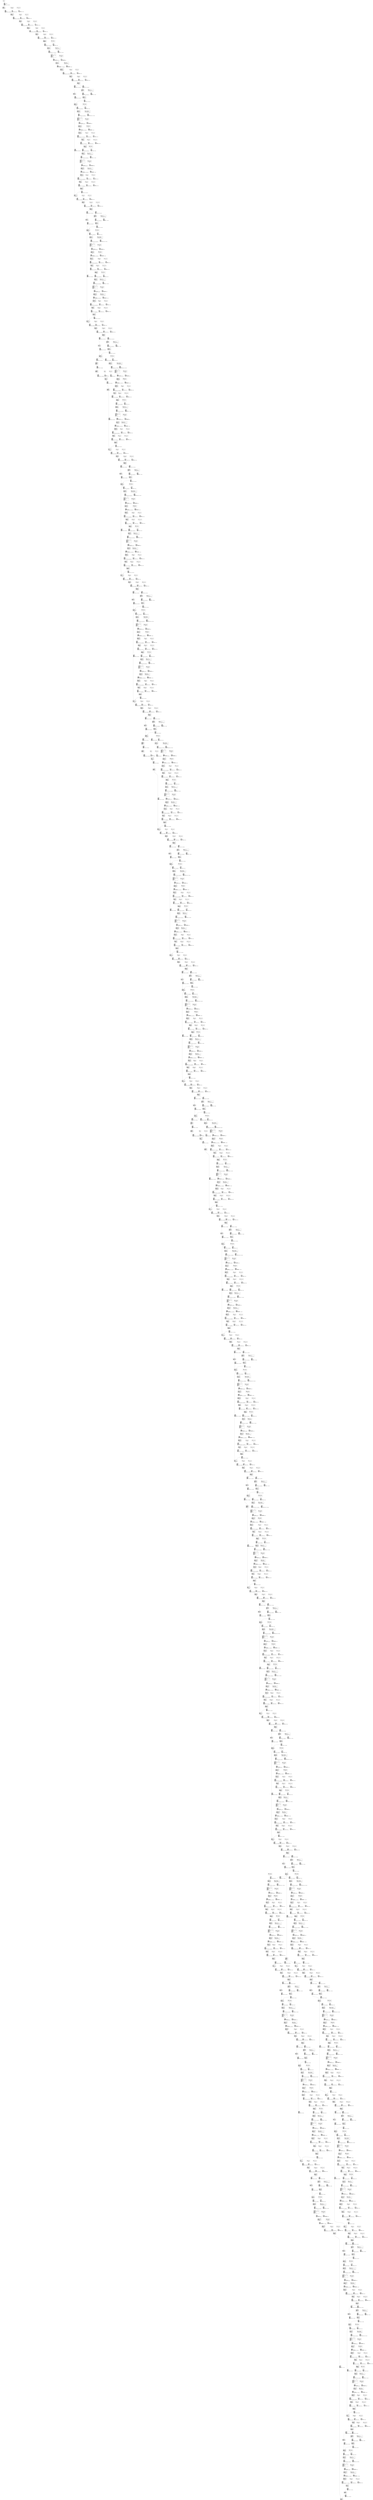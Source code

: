 digraph G {
graph [ fontsize=11 ];
node [ fontsize=11 ];
edge [ fontsize=10 ];
rankdir=BU
ranksep=1.5
nodesep=1
splines=spline
compound=true
Graphinfo [ label="" shape=plaintext, style=rounded, color=black, fontname="Arial-Bold" ];
Conv2D_189_zero_off_331 [ label="{ { <i0> 0} |  [751]\lConv2D_189_zero_off_331\l(bytes=1 , 0.00015% of total)\l\l 0 | { <o0> 0} }", shape=record, color=black, style=rounded  ] ;
Quantize_227_y_zero_point [ label="{ { <i0> 0} |  [919]\lQuantize_227_y_zero_point\l -5 | { <o0> 0} }", shape=record, color=black, style=rounded  ] ;
Conv2D_236_off_bias_427 [ label="{ { <i0> 0} |  [958]\lConv2D_236_off_bias_427\l(bytes=2808 , 0.43% of total)\l\l 0.18865 0.235216 -0.0399986 0.180292 ... | { <o0> 0} }", shape=record, color=black, style=rounded  ] ;
Conv2D_134_mul_scale_233 [ label="{ { <i0> 0} |  [523]\lConv2D_134_mul_scale_233\l(bytes=2 , 0.00031% of total)\l\l 0.00089857 | { <o0> 0} }", shape=record, color=black, style=rounded  ] ;
Dequantize_210_x_zero_point [ label="{ { <i0> 0} |  [838]\lDequantize_210_x_zero_point\l -61 | { <o0> 0} }", shape=record, color=black, style=rounded  ] ;
Dequantize_146_x_zero_point [ label="{ { <i0> 0} |  [573]\lDequantize_146_x_zero_point\l 17 | { <o0> 0} }", shape=record, color=black, style=rounded  ] ;
Dequantize_16_x_zero_point [ label="{ { <i0> 0} |  [64]\lDequantize_16_x_zero_point\l -3 | { <o0> 0} }", shape=record, color=black, style=rounded  ] ;
Quantize_86_y_zero_point [ label="{ { <i0> 0} |  [332]\lQuantize_86_y_zero_point\l -12 | { <o0> 0} }", shape=record, color=black, style=rounded  ] ;
Dequantize_162_x_zero_point [ label="{ { <i0> 0} |  [636]\lDequantize_162_x_zero_point\l -60 | { <o0> 0} }", shape=record, color=black, style=rounded  ] ;
Conv2D_157_mul_scale_278 [ label="{ { <i0> 0} |  [621]\lConv2D_157_mul_scale_278\l(bytes=2 , 0.00031% of total)\l\l 0.000605081 | { <o0> 0} }", shape=record, color=black, style=rounded  ] ;
Conv2D_226_weights_inflated_467 [ label="{ { <i0> 0} |  [912]\lConv2D_226_weights_inflated_467\l(bytes=1152 , 0.18% of total)\l\l 0.11282 0.239742 0.260896 0.359613 ... | { <o0> 0} }", shape=record, color=black, style=rounded  ] ;
Conv2D_189_off_bias_337 [ label="{ { <i0> 0} |  [757]\lConv2D_189_off_bias_337\l(bytes=2 , 0.00031% of total)\l\l -0.303338 | { <o0> 0} }", shape=record, color=black, style=rounded  ] ;
Conv2D_79_weights_inflated_441 [ label="{ { <i0> 0} |  [304]\lConv2D_79_weights_inflated_441\l(bytes=2304 , 0.35% of total)\l\l -0.028997 -0.0193313 -0.299635 0.376961 ... | { <o0> 0} }", shape=record, color=black, style=rounded  ] ;
Conv2D_202_mul_scale_359 [ label="{ { <i0> 0} |  [809]\lConv2D_202_mul_scale_359\l(bytes=2 , 0.00031% of total)\l\l 0.00137565 | { <o0> 0} }", shape=record, color=black, style=rounded  ] ;
Quantize_196_y_zero_point [ label="{ { <i0> 0} |  [786]\lQuantize_196_y_zero_point\l -3 | { <o0> 0} }", shape=record, color=black, style=rounded  ] ;
Conv2D_21_mul_scale_53 [ label="{ { <i0> 0} |  [84]\lConv2D_21_mul_scale_53\l(bytes=2 , 0.00031% of total)\l\l 0.0011546 | { <o0> 0} }", shape=record, color=black, style=rounded  ] ;
Dequantize_149_x_zero_point [ label="{ { <i0> 0} |  [587]\lDequantize_149_x_zero_point\l 15 | { <o0> 0} }", shape=record, color=black, style=rounded  ] ;
Dequantize_50_x_zero_point [ label="{ { <i0> 0} |  [196]\lDequantize_50_x_zero_point\l 39 | { <o0> 0} }", shape=record, color=black, style=rounded  ] ;
Dequantize_19_x_zero_point [ label="{ { <i0> 0} |  [71]\lDequantize_19_x_zero_point\l -11 | { <o0> 0} }", shape=record, color=black, style=rounded  ] ;
Conv2D_113_mul_scale_197 [ label="{ { <i0> 0} |  [438]\lConv2D_113_mul_scale_197\l(bytes=2 , 0.00031% of total)\l\l 0.000943001 | { <o0> 0} }", shape=record, color=black, style=rounded  ] ;
Conv2D_21_weights_inflated_431 [ label="{ { <i0> 0} |  [82]\lConv2D_21_weights_inflated_431\l(bytes=576 , 0.088% of total)\l\l -0.115065 0.316429 0.220542 -0.671214 ... | { <o0> 0} }", shape=record, color=black, style=rounded  ] ;
Conv2D_82_mul_scale_152 [ label="{ { <i0> 0} |  [320]\lConv2D_82_mul_scale_152\l(bytes=2 , 0.00031% of total)\l\l 0.00105822 | { <o0> 0} }", shape=record, color=black, style=rounded  ] ;
Dequantize_214_x_zero_point [ label="{ { <i0> 0} |  [859]\lDequantize_214_x_zero_point\l -4 | { <o0> 0} }", shape=record, color=black, style=rounded  ] ;
Dequantize_181_x_zero_point [ label="{ { <i0> 0} |  [721]\lDequantize_181_x_zero_point\l 7 | { <o0> 0} }", shape=record, color=black, style=rounded  ] ;
Quantize_199_y_zero_point [ label="{ { <i0> 0} |  [793]\lQuantize_199_y_zero_point\l -75 | { <o0> 0} }", shape=record, color=black, style=rounded  ] ;
Pad_33_constant_value [ label="{ { <i0> 0} |  [125]\lPad_33_constant_value\l 0 | { <o0> 0} }", shape=record, color=black, style=rounded  ] ;
Conv2D_24_mul_scale_62 [ label="{ { <i0> 0} |  [98]\lConv2D_24_mul_scale_62\l(bytes=2 , 0.00031% of total)\l\l 0.00233809 | { <o0> 0} }", shape=record, color=black, style=rounded  ] ;
Dequantize_231_x_zero_point [ label="{ { <i0> 0} |  [936]\lDequantize_231_x_zero_point\l -16 | { <o0> 0} }", shape=record, color=black, style=rounded  ] ;
Dequantize_167_x_zero_point [ label="{ { <i0> 0} |  [658]\lDequantize_167_x_zero_point\l -12 | { <o0> 0} }", shape=record, color=black, style=rounded  ] ;
Dequantize_37_x_zero_point [ label="{ { <i0> 0} |  [140]\lDequantize_37_x_zero_point\l -4 | { <o0> 0} }", shape=record, color=black, style=rounded  ] ;
PReLU_235_alpha [ label="{ { <i0> 0} |  [949]\lPReLU_235_alpha\l(bytes=32 , 0.0049% of total)\l\l -0.0570866 -0.242618 0.849163 -0.135581 ... | { <o0> 0} }", shape=record, color=black, style=rounded  ] ;
PReLU_225_alpha [ label="{ { <i0> 0} |  [907]\lPReLU_225_alpha\l(bytes=32 , 0.0049% of total)\l\l -0.626169 0.294353 0.1445 0.524483 ... | { <o0> 0} }", shape=record, color=black, style=rounded  ] ;
PReLU_221_alpha [ label="{ { <i0> 0} |  [886]\lPReLU_221_alpha\l(bytes=128 , 0.02% of total)\l\l -0.609098 -0.229515 -0.0971026 -0.432548 ... | { <o0> 0} }", shape=record, color=black, style=rounded  ] ;
PReLU_211_alpha [ label="{ { <i0> 0} |  [844]\lPReLU_211_alpha\l(bytes=128 , 0.02% of total)\l\l 0.304238 -0.468058 0.0780097 0.218427 ... | { <o0> 0} }", shape=record, color=black, style=rounded  ] ;
PReLU_201_alpha [ label="{ { <i0> 0} |  [802]\lPReLU_201_alpha\l(bytes=128 , 0.02% of total)\l\l 0.280496 0.431533 0.32365 0.463898 ... | { <o0> 0} }", shape=record, color=black, style=rounded  ] ;
PReLU_188_alpha [ label="{ { <i0> 0} |  [748]\lPReLU_188_alpha\l(bytes=32 , 0.0049% of total)\l\l -0.0124416 -0.258162 -0.124416 -0.227058 ... | { <o0> 0} }", shape=record, color=black, style=rounded  ] ;
PReLU_178_alpha [ label="{ { <i0> 0} |  [706]\lPReLU_178_alpha\l(bytes=32 , 0.0049% of total)\l\l 0.11099 0.0554949 -0.107026 -0.118918 ... | { <o0> 0} }", shape=record, color=black, style=rounded  ] ;
PReLU_174_alpha [ label="{ { <i0> 0} |  [685]\lPReLU_174_alpha\l(bytes=128 , 0.02% of total)\l\l 0 -0.10187 -0.458415 0.292876 ... | { <o0> 0} }", shape=record, color=black, style=rounded  ] ;
PReLU_163_alpha [ label="{ { <i0> 0} |  [642]\lPReLU_163_alpha\l(bytes=128 , 0.02% of total)\l\l -0.175497 -0.1876 0.0242064 -0.217858 ... | { <o0> 0} }", shape=record, color=black, style=rounded  ] ;
PReLU_153_alpha [ label="{ { <i0> 0} |  [600]\lPReLU_153_alpha\l(bytes=128 , 0.02% of total)\l\l -0.296583 -0.562485 0.429534 0.439761 ... | { <o0> 0} }", shape=record, color=black, style=rounded  ] ;
PReLU_143_alpha [ label="{ { <i0> 0} |  [558]\lPReLU_143_alpha\l(bytes=128 , 0.02% of total)\l\l 0.130936 0.196404 0.465551 0.196404 ... | { <o0> 0} }", shape=record, color=black, style=rounded  ] ;
PReLU_132_alpha [ label="{ { <i0> 0} |  [515]\lPReLU_132_alpha\l(bytes=128 , 0.02% of total)\l\l -0.384781 -0.524264 -0.341493 -0.235678 ... | { <o0> 0} }", shape=record, color=black, style=rounded  ] ;
PReLU_122_alpha [ label="{ { <i0> 0} |  [473]\lPReLU_122_alpha\l(bytes=128 , 0.02% of total)\l\l -0.062327 -0.0287663 0.163009 -0.450672 ... | { <o0> 0} }", shape=record, color=black, style=rounded  ] ;
PReLU_112_alpha [ label="{ { <i0> 0} |  [431]\lPReLU_112_alpha\l(bytes=128 , 0.02% of total)\l\l -0.0168515 0.241538 0.15728 0.516778 ... | { <o0> 0} }", shape=record, color=black, style=rounded  ] ;
Dequantize_53_x_zero_point [ label="{ { <i0> 0} |  [203]\lDequantize_53_x_zero_point\l 21 | { <o0> 0} }", shape=record, color=black, style=rounded  ] ;
Conv2D_79_mul_scale_143 [ label="{ { <i0> 0} |  [306]\lConv2D_79_mul_scale_143\l(bytes=2 , 0.00031% of total)\l\l 0.0010395 | { <o0> 0} }", shape=record, color=black, style=rounded  ] ;
Dequantize_217_x_zero_point [ label="{ { <i0> 0} |  [873]\lDequantize_217_x_zero_point\l 21 | { <o0> 0} }", shape=record, color=black, style=rounded  ] ;
Dequantize_184_x_zero_point [ label="{ { <i0> 0} |  [735]\lDequantize_184_x_zero_point\l -6 | { <o0> 0} }", shape=record, color=black, style=rounded  ] ;
Dequantize_9_x_scale [ label="{ { <i0> 0} |  [28]\lDequantize_9_x_scale\l 0.0798333 | { <o0> 0} }", shape=record, color=black, style=rounded  ] ;
Dequantize_6_x_scale [ label="{ { <i0> 0} |  [14]\lDequantize_6_x_scale\l 0.00784314 | { <o0> 0} }", shape=record, color=black, style=rounded  ] ;
Dequantize_4_x_scale [ label="{ { <i0> 0} |  [8]\lDequantize_4_x_scale\l 0.00784314 | { <o0> 0} }", shape=record, color=black, style=rounded  ] ;
Dequantize_2_x_scale [ label="{ { <i0> 0} |  [2]\lDequantize_2_x_scale\l 0.00784314 | { <o0> 0} }", shape=record, color=black, style=rounded  ] ;
Conv2D_144_weights_inflated_453 [ label="{ { <i0> 0} |  [563]\lConv2D_144_weights_inflated_453\l(bytes=4608 , 0.71% of total)\l\l -0.0290201 -0.0483668 -0.106407 0.00967335 ... | { <o0> 0} }", shape=record, color=black, style=rounded  ] ;
Conv2D_212_weights_inflated_465 [ label="{ { <i0> 0} |  [849]\lConv2D_212_weights_inflated_465\l(bytes=4608 , 0.71% of total)\l\l 0.037986 0.151944 0.142447 -0.341874 ... | { <o0> 0} }", shape=record, color=black, style=rounded  ] ;
Conv2D_113_zero_off_196 [ label="{ { <i0> 0} |  [434]\lConv2D_113_zero_off_196\l(bytes=1 , 0.00015% of total)\l\l 0 | { <o0> 0} }", shape=record, color=black, style=rounded  ] ;
Dequantize_234_x_zero_point [ label="{ { <i0> 0} |  [943]\lDequantize_234_x_zero_point\l -53 | { <o0> 0} }", shape=record, color=black, style=rounded  ] ;
Dequantize_71_x_zero_point [ label="{ { <i0> 0} |  [272]\lDequantize_71_x_zero_point\l -16 | { <o0> 0} }", shape=record, color=black, style=rounded  ] ;
Conv2D_192_mul_scale_341 [ label="{ { <i0> 0} |  [767]\lConv2D_192_mul_scale_341\l(bytes=2 , 0.00031% of total)\l\l 0.00140583 | { <o0> 0} }", shape=record, color=black, style=rounded  ] ;
Conv2D_38_zero_off_79 [ label="{ { <i0> 0} |  [142]\lConv2D_38_zero_off_79\l(bytes=1 , 0.00015% of total)\l\l 0 | { <o0> 0} }", shape=record, color=black, style=rounded  ] ;
Conv2D_38_off_bias_85 [ label="{ { <i0> 0} |  [148]\lConv2D_38_off_bias_85\l(bytes=64 , 0.0098% of total)\l\l 0.608358 -0.041479 0.302796 -0.790866 ... | { <o0> 0} }", shape=record, color=black, style=rounded  ] ;
Quantize_3_y_zero_point [ label="{ { <i0> 0} |  [6]\lQuantize_3_y_zero_point\l 127 | { <o0> 0} }", shape=record, color=black, style=rounded  ] ;
Conv2D_45_mul_scale_89 [ label="{ { <i0> 0} |  [174]\lConv2D_45_mul_scale_89\l(bytes=2 , 0.00031% of total)\l\l 0.00119706 | { <o0> 0} }", shape=record, color=black, style=rounded  ] ;
Dequantize_187_x_zero_point [ label="{ { <i0> 0} |  [742]\lDequantize_187_x_zero_point\l -47 | { <o0> 0} }", shape=record, color=black, style=rounded  ] ;
Quantize_104_y_zero_point [ label="{ { <i0> 0} |  [401]\lQuantize_104_y_zero_point\l -14 | { <o0> 0} }", shape=record, color=black, style=rounded  ] ;
Dequantize_57_x_zero_point [ label="{ { <i0> 0} |  [224]\lDequantize_57_x_zero_point\l -5 | { <o0> 0} }", shape=record, color=black, style=rounded  ] ;
Conv2D_113_off_bias_202 [ label="{ { <i0> 0} |  [440]\lConv2D_113_off_bias_202\l(bytes=256 , 0.039% of total)\l\l 0 0 0 0 ... | { <o0> 0} }", shape=record, color=black, style=rounded  ] ;
Conv2D_58_mul_scale_116 [ label="{ { <i0> 0} |  [230]\lConv2D_58_mul_scale_116\l(bytes=2 , 0.00031% of total)\l\l 0.00171324 | { <o0> 0} }", shape=record, color=black, style=rounded  ] ;
Quantize_120_y_zero_point [ label="{ { <i0> 0} |  [464]\lQuantize_120_y_zero_point\l -32 | { <o0> 0} }", shape=record, color=black, style=rounded  ] ;
Conv2D_179_weights_inflated_459 [ label="{ { <i0> 0} |  [711]\lConv2D_179_weights_inflated_459\l(bytes=1152 , 0.18% of total)\l\l 0.347526 -0.74038 0.0151098 0.521288 ... | { <o0> 0} }", shape=record, color=black, style=rounded  ] ;
Conv2D_48_zero_off_97 [ label="{ { <i0> 0} |  [184]\lConv2D_48_zero_off_97\l(bytes=1 , 0.00015% of total)\l\l 0 | { <o0> 0} }", shape=record, color=black, style=rounded  ] ;
Conv2D_103_weights_inflated_445 [ label="{ { <i0> 0} |  [394]\lConv2D_103_weights_inflated_445\l(bytes=2304 , 0.35% of total)\l\l 0.0424689 0.0707816 0.19111 -0.0637034 ... | { <o0> 0} }", shape=record, color=black, style=rounded  ] ;
Conv2D_229_mul_scale_413 [ label="{ { <i0> 0} |  [928]\lConv2D_229_mul_scale_413\l(bytes=2 , 0.00031% of total)\l\l 0.000204739 | { <o0> 0} }", shape=record, color=black, style=rounded  ] ;
Conv2D_116_zero_off_205 [ label="{ { <i0> 0} |  [448]\lConv2D_116_zero_off_205\l(bytes=1 , 0.00015% of total)\l\l 0 | { <o0> 0} }", shape=record, color=black, style=rounded  ] ;
Quantize_12_y_zero_point [ label="{ { <i0> 0} |  [47]\lQuantize_12_y_zero_point\l 11 | { <o0> 0} }", shape=record, color=black, style=rounded  ] ;
Dequantize_74_x_zero_point [ label="{ { <i0> 0} |  [286]\lDequantize_74_x_zero_point\l 29 | { <o0> 0} }", shape=record, color=black, style=rounded  ] ;
Quantize_5_y_zero_point [ label="{ { <i0> 0} |  [12]\lQuantize_5_y_zero_point\l -1 | { <o0> 0} }", shape=record, color=black, style=rounded  ] ;
Conv2D_189_mul_scale_332 [ label="{ { <i0> 0} |  [755]\lConv2D_189_mul_scale_332\l(bytes=2 , 0.00031% of total)\l\l 0.00046453 | { <o0> 0} }", shape=record, color=black, style=rounded  ] ;
Conv2D_48_off_bias_103 [ label="{ { <i0> 0} |  [190]\lConv2D_48_off_bias_103\l(bytes=64 , 0.0098% of total)\l\l 0.48443 -0.594112 0.0566691 1.10779 ... | { <o0> 0} }", shape=record, color=black, style=rounded  ] ;
Conv2D_48_mul_scale_98 [ label="{ { <i0> 0} |  [188]\lConv2D_48_mul_scale_98\l(bytes=2 , 0.00031% of total)\l\l 0.00182804 | { <o0> 0} }", shape=record, color=black, style=rounded  ] ;
Quantize_107_y_zero_point [ label="{ { <i0> 0} |  [415]\lQuantize_107_y_zero_point\l 12 | { <o0> 0} }", shape=record, color=black, style=rounded  ] ;
Dequantize_91_x_zero_point [ label="{ { <i0> 0} |  [356]\lDequantize_91_x_zero_point\l -3 | { <o0> 0} }", shape=record, color=black, style=rounded  ] ;
Conv2D_116_off_bias_211 [ label="{ { <i0> 0} |  [454]\lConv2D_116_off_bias_211\l(bytes=256 , 0.039% of total)\l\l 0.893748 -0.461902 -0.153835 0.753359 ... | { <o0> 0} }", shape=record, color=black, style=rounded  ] ;
Conv2D_134_zero_off_232 [ label="{ { <i0> 0} |  [519]\lConv2D_134_zero_off_232\l(bytes=1 , 0.00015% of total)\l\l 0 | { <o0> 0} }", shape=record, color=black, style=rounded  ] ;
Conv2D_82_zero_off_151 [ label="{ { <i0> 0} |  [316]\lConv2D_82_zero_off_151\l(bytes=1 , 0.00015% of total)\l\l 0 | { <o0> 0} }", shape=record, color=black, style=rounded  ] ;
Pad_101_pads [ label="{ { <i0> 0} |  [388]\lPad_101_pads\l 0 0 0 0 ... | { <o0> 0} }", shape=record, color=black, style=rounded  ] ;
Pad_67_pads [ label="{ { <i0> 0} |  [256]\lPad_67_pads\l 0 0 0 0 ... | { <o0> 0} }", shape=record, color=black, style=rounded  ] ;
Pad_33_pads [ label="{ { <i0> 0} |  [124]\lPad_33_pads\l 0 0 0 0 ... | { <o0> 0} }", shape=record, color=black, style=rounded  ] ;
Quantize_15_y_zero_point [ label="{ { <i0> 0} |  [61]\lQuantize_15_y_zero_point\l -3 | { <o0> 0} }", shape=record, color=black, style=rounded  ] ;
Quantize_124_y_zero_point [ label="{ { <i0> 0} |  [485]\lQuantize_124_y_zero_point\l 17 | { <o0> 0} }", shape=record, color=black, style=rounded  ] ;
Dequantize_77_x_zero_point [ label="{ { <i0> 0} |  [293]\lDequantize_77_x_zero_point\l -37 | { <o0> 0} }", shape=record, color=black, style=rounded  ] ;
Quantize_8_y_zero_point [ label="{ { <i0> 0} |  [26]\lQuantize_8_y_zero_point\l -3 | { <o0> 0} }", shape=record, color=black, style=rounded  ] ;
Conv2D_168_mul_scale_296 [ label="{ { <i0> 0} |  [664]\lConv2D_168_mul_scale_296\l(bytes=2 , 0.00031% of total)\l\l 0.000293858 | { <o0> 0} }", shape=record, color=black, style=rounded  ] ;
Conv2D_134_off_bias_238 [ label="{ { <i0> 0} |  [525]\lConv2D_134_off_bias_238\l(bytes=256 , 0.039% of total)\l\l 0 0 0 0 ... | { <o0> 0} }", shape=record, color=black, style=rounded  ] ;
Conv2D_82_off_bias_157 [ label="{ { <i0> 0} |  [322]\lConv2D_82_off_bias_157\l(bytes=128 , 0.02% of total)\l\l -0.317465 0.211643 0.675142 1.98204 ... | { <o0> 0} }", shape=record, color=black, style=rounded  ] ;
Quantize_141_y_zero_point [ label="{ { <i0> 0} |  [549]\lQuantize_141_y_zero_point\l -56 | { <o0> 0} }", shape=record, color=black, style=rounded  ] ;
Dequantize_94_x_zero_point [ label="{ { <i0> 0} |  [370]\lDequantize_94_x_zero_point\l 25 | { <o0> 0} }", shape=record, color=black, style=rounded  ] ;
Conv2D_69_zero_off_124 [ label="{ { <i0> 0} |  [260]\lConv2D_69_zero_off_124\l(bytes=1 , 0.00015% of total)\l\l 0 | { <o0> 0} }", shape=record, color=black, style=rounded  ] ;
Conv2D_137_zero_off_241 [ label="{ { <i0> 0} |  [533]\lConv2D_137_zero_off_241\l(bytes=1 , 0.00015% of total)\l\l 0 | { <o0> 0} }", shape=record, color=black, style=rounded  ] ;
Conv2D_236_mul_scale_422 [ label="{ { <i0> 0} |  [956]\lConv2D_236_mul_scale_422\l(bytes=2 , 0.00031% of total)\l\l 0.000596994 | { <o0> 0} }", shape=record, color=black, style=rounded  ] ;
Conv2D_165_weights_inflated_457 [ label="{ { <i0> 0} |  [648]\lConv2D_165_weights_inflated_457\l(bytes=4608 , 0.71% of total)\l\l -0.295606 0.135819 -0.806925 0.0319574 ... | { <o0> 0} }", shape=record, color=black, style=rounded  ] ;
Quantize_18_y_zero_point [ label="{ { <i0> 0} |  [68]\lQuantize_18_y_zero_point\l -11 | { <o0> 0} }", shape=record, color=black, style=rounded  ] ;
Quantize_127_y_zero_point [ label="{ { <i0> 0} |  [499]\lQuantize_127_y_zero_point\l -7 | { <o0> 0} }", shape=record, color=black, style=rounded  ] ;
Conv2D_202_zero_off_358 [ label="{ { <i0> 0} |  [805]\lConv2D_202_zero_off_358\l(bytes=1 , 0.00015% of total)\l\l 0 | { <o0> 0} }", shape=record, color=black, style=rounded  ] ;
PReLU_98_alpha [ label="{ { <i0> 0} |  [383]\lPReLU_98_alpha\l(bytes=64 , 0.0098% of total)\l\l 0.876953 0.00690514 -0.158818 -0.262395 ... | { <o0> 0} }", shape=record, color=black, style=rounded  ] ;
PReLU_88_alpha [ label="{ { <i0> 0} |  [341]\lPReLU_88_alpha\l(bytes=64 , 0.0098% of total)\l\l -0.231007 0.814941 -0.288759 0.404262 ... | { <o0> 0} }", shape=record, color=black, style=rounded  ] ;
PReLU_78_alpha [ label="{ { <i0> 0} |  [299]\lPReLU_78_alpha\l(bytes=64 , 0.0098% of total)\l\l 0.108452 -0.0542261 0.671048 0.277909 ... | { <o0> 0} }", shape=record, color=black, style=rounded  ] ;
PReLU_64_alpha [ label="{ { <i0> 0} |  [251]\lPReLU_64_alpha\l(bytes=32 , 0.0049% of total)\l\l -0.0280973 -0.463606 -0.47063 -0.0913163 ... | { <o0> 0} }", shape=record, color=black, style=rounded  ] ;
PReLU_54_alpha [ label="{ { <i0> 0} |  [209]\lPReLU_54_alpha\l(bytes=32 , 0.0049% of total)\l\l 0.0127684 0.00425612 0.349002 0.28516 ... | { <o0> 0} }", shape=record, color=black, style=rounded  ] ;
PReLU_44_alpha [ label="{ { <i0> 0} |  [167]\lPReLU_44_alpha\l(bytes=32 , 0.0049% of total)\l\l -0.342028 0.205217 0.49594 0.11971 ... | { <o0> 0} }", shape=record, color=black, style=rounded  ] ;
PReLU_30_alpha [ label="{ { <i0> 0} |  [119]\lPReLU_30_alpha\l(bytes=16 , 0.0025% of total)\l\l 0.106545 0.273022 0.126523 -0.326295 ... | { <o0> 0} }", shape=record, color=black, style=rounded  ] ;
PReLU_20_alpha [ label="{ { <i0> 0} |  [77]\lPReLU_20_alpha\l(bytes=16 , 0.0025% of total)\l\l -0.30423 0.206647 -0.729004 -0.384593 ... | { <o0> 0} }", shape=record, color=black, style=rounded  ] ;
PReLU_10_alpha [ label="{ { <i0> 0} |  [35]\lPReLU_10_alpha\l(bytes=16 , 0.0025% of total)\l\l 0.773307 0.626476 0.440491 -0.0293661 ... | { <o0> 0} }", shape=record, color=black, style=rounded  ] ;
Conv2D_69_off_bias_130 [ label="{ { <i0> 0} |  [266]\lConv2D_69_off_bias_130\l(bytes=64 , 0.0098% of total)\l\l 0 0 0 0 ... | { <o0> 0} }", shape=record, color=black, style=rounded  ] ;
Conv2D_154_zero_off_268 [ label="{ { <i0> 0} |  [603]\lConv2D_154_zero_off_268\l(bytes=1 , 0.00015% of total)\l\l 0 | { <o0> 0} }", shape=record, color=black, style=rounded  ] ;
Conv2D_137_off_bias_247 [ label="{ { <i0> 0} |  [539]\lConv2D_137_off_bias_247\l(bytes=256 , 0.039% of total)\l\l 0.709379 1.89664 2.48818 2.967 ... | { <o0> 0} }", shape=record, color=black, style=rounded  ] ;
Conv2D_147_mul_scale_260 [ label="{ { <i0> 0} |  [579]\lConv2D_147_mul_scale_260\l(bytes=2 , 0.00031% of total)\l\l 0.000880049 | { <o0> 0} }", shape=record, color=black, style=rounded  ] ;
Dequantize_97_x_zero_point [ label="{ { <i0> 0} |  [377]\lDequantize_97_x_zero_point\l -22 | { <o0> 0} }", shape=record, color=black, style=rounded  ] ;
Dequantize_111_x_zero_point [ label="{ { <i0> 0} |  [425]\lDequantize_111_x_zero_point\l -43 | { <o0> 0} }", shape=record, color=black, style=rounded  ] ;
Conv2D_202_off_bias_364 [ label="{ { <i0> 0} |  [811]\lConv2D_202_off_bias_364\l(bytes=256 , 0.039% of total)\l\l 0 0 0 0 ... | { <o0> 0} }", shape=record, color=black, style=rounded  ] ;
Quantize_36_y_zero_point [ label="{ { <i0> 0} |  [137]\lQuantize_36_y_zero_point\l -4 | { <o0> 0} }", shape=record, color=black, style=rounded  ] ;
Quantize_145_y_zero_point [ label="{ { <i0> 0} |  [570]\lQuantize_145_y_zero_point\l 17 | { <o0> 0} }", shape=record, color=black, style=rounded  ] ;
Conv2D_192_weights_inflated_461 [ label="{ { <i0> 0} |  [765]\lConv2D_192_weights_inflated_461\l(bytes=4608 , 0.71% of total)\l\l 0.348594 0.0458677 0.431156 0.0366941 ... | { <o0> 0} }", shape=record, color=black, style=rounded  ] ;
Conv2D_154_off_bias_274 [ label="{ { <i0> 0} |  [609]\lConv2D_154_off_bias_274\l(bytes=256 , 0.039% of total)\l\l 0 0 0 0 ... | { <o0> 0} }", shape=record, color=black, style=rounded  ] ;
Conv2D_215_mul_scale_386 [ label="{ { <i0> 0} |  [865]\lConv2D_215_mul_scale_386\l(bytes=2 , 0.00031% of total)\l\l 0.000363952 | { <o0> 0} }", shape=record, color=black, style=rounded  ] ;
Quantize_52_y_zero_point [ label="{ { <i0> 0} |  [200]\lQuantize_52_y_zero_point\l 21 | { <o0> 0} }", shape=record, color=black, style=rounded  ] ;
Quantize_161_y_zero_point [ label="{ { <i0> 0} |  [633]\lQuantize_161_y_zero_point\l -60 | { <o0> 0} }", shape=record, color=black, style=rounded  ] ;
Conv2D_205_zero_off_367 [ label="{ { <i0> 0} |  [819]\lConv2D_205_zero_off_367\l(bytes=1 , 0.00015% of total)\l\l 0 | { <o0> 0} }", shape=record, color=black, style=rounded  ] ;
Conv2D_89_zero_off_160 [ label="{ { <i0> 0} |  [344]\lConv2D_89_zero_off_160\l(bytes=1 , 0.00015% of total)\l\l 0 | { <o0> 0} }", shape=record, color=black, style=rounded  ] ;
Conv2D_45_weights_inflated_435 [ label="{ { <i0> 0} |  [172]\lConv2D_45_weights_inflated_435\l(bytes=1152 , 0.18% of total)\l\l -0.215943 -0.0657219 -0.0281665 0.178388 ... | { <o0> 0} }", shape=record, color=black, style=rounded  ] ;
Conv2D_175_mul_scale_305 [ label="{ { <i0> 0} |  [692]\lConv2D_175_mul_scale_305\l(bytes=2 , 0.00031% of total)\l\l 0.000118684 | { <o0> 0} }", shape=record, color=black, style=rounded  ] ;
Conv2D_157_zero_off_277 [ label="{ { <i0> 0} |  [617]\lConv2D_157_zero_off_277\l(bytes=1 , 0.00015% of total)\l\l 0 | { <o0> 0} }", shape=record, color=black, style=rounded  ] ;
Conv2D_103_mul_scale_179 [ label="{ { <i0> 0} |  [396]\lConv2D_103_mul_scale_179\l(bytes=2 , 0.00031% of total)\l\l 0.000687671 | { <o0> 0} }", shape=record, color=black, style=rounded  ] ;
Conv2D_72_mul_scale_134 [ label="{ { <i0> 0} |  [278]\lConv2D_72_mul_scale_134\l(bytes=2 , 0.00031% of total)\l\l 0.000650046 | { <o0> 0} }", shape=record, color=black, style=rounded  ] ;
Conv2D_222_zero_off_394 [ label="{ { <i0> 0} |  [889]\lConv2D_222_zero_off_394\l(bytes=1 , 0.00015% of total)\l\l 0 | { <o0> 0} }", shape=record, color=black, style=rounded  ] ;
Conv2D_205_off_bias_373 [ label="{ { <i0> 0} |  [825]\lConv2D_205_off_bias_373\l(bytes=256 , 0.039% of total)\l\l 2.06245 -0.520614 1.18462 6.59375 ... | { <o0> 0} }", shape=record, color=black, style=rounded  ] ;
Conv2D_126_mul_scale_224 [ label="{ { <i0> 0} |  [494]\lConv2D_126_mul_scale_224\l(bytes=2 , 0.00031% of total)\l\l 0.000609605 | { <o0> 0} }", shape=record, color=black, style=rounded  ] ;
Dequantize_97_x_scale [ label="{ { <i0> 0} |  [376]\lDequantize_97_x_scale\l 0.120122 | { <o0> 0} }", shape=record, color=black, style=rounded  ] ;
Dequantize_94_x_scale [ label="{ { <i0> 0} |  [369]\lDequantize_94_x_scale\l 0.0845806 | { <o0> 0} }", shape=record, color=black, style=rounded  ] ;
Dequantize_91_x_scale [ label="{ { <i0> 0} |  [355]\lDequantize_91_x_scale\l 0.131116 | { <o0> 0} }", shape=record, color=black, style=rounded  ] ;
Dequantize_87_x_scale [ label="{ { <i0> 0} |  [334]\lDequantize_87_x_scale\l 0.144077 | { <o0> 0} }", shape=record, color=black, style=rounded  ] ;
Dequantize_84_x_scale [ label="{ { <i0> 0} |  [327]\lDequantize_84_x_scale\l 0.100933 | { <o0> 0} }", shape=record, color=black, style=rounded  ] ;
Dequantize_81_x_scale [ label="{ { <i0> 0} |  [313]\lDequantize_81_x_scale\l 0.170743 | { <o0> 0} }", shape=record, color=black, style=rounded  ] ;
Dequantize_77_x_scale [ label="{ { <i0> 0} |  [292]\lDequantize_77_x_scale\l 0.12617 | { <o0> 0} }", shape=record, color=black, style=rounded  ] ;
Dequantize_74_x_scale [ label="{ { <i0> 0} |  [285]\lDequantize_74_x_scale\l 0.0908191 | { <o0> 0} }", shape=record, color=black, style=rounded  ] ;
Dequantize_71_x_scale [ label="{ { <i0> 0} |  [271]\lDequantize_71_x_scale\l 0.214561 | { <o0> 0} }", shape=record, color=black, style=rounded  ] ;
Dequantize_63_x_scale [ label="{ { <i0> 0} |  [244]\lDequantize_63_x_scale\l 0.152996 | { <o0> 0} }", shape=record, color=black, style=rounded  ] ;
Dequantize_60_x_scale [ label="{ { <i0> 0} |  [237]\lDequantize_60_x_scale\l 0.0980031 | { <o0> 0} }", shape=record, color=black, style=rounded  ] ;
Dequantize_57_x_scale [ label="{ { <i0> 0} |  [223]\lDequantize_57_x_scale\l 0.153551 | { <o0> 0} }", shape=record, color=black, style=rounded  ] ;
Dequantize_53_x_scale [ label="{ { <i0> 0} |  [202]\lDequantize_53_x_scale\l 0.177636 | { <o0> 0} }", shape=record, color=black, style=rounded  ] ;
Dequantize_50_x_scale [ label="{ { <i0> 0} |  [195]\lDequantize_50_x_scale\l 0.159445 | { <o0> 0} }", shape=record, color=black, style=rounded  ] ;
Dequantize_47_x_scale [ label="{ { <i0> 0} |  [181]\lDequantize_47_x_scale\l 0.286597 | { <o0> 0} }", shape=record, color=black, style=rounded  ] ;
Dequantize_43_x_scale [ label="{ { <i0> 0} |  [160]\lDequantize_43_x_scale\l 0.159312 | { <o0> 0} }", shape=record, color=black, style=rounded  ] ;
Dequantize_40_x_scale [ label="{ { <i0> 0} |  [153]\lDequantize_40_x_scale\l 0.13172 | { <o0> 0} }", shape=record, color=black, style=rounded  ] ;
Dequantize_37_x_scale [ label="{ { <i0> 0} |  [139]\lDequantize_37_x_scale\l 0.296225 | { <o0> 0} }", shape=record, color=black, style=rounded  ] ;
Dequantize_29_x_scale [ label="{ { <i0> 0} |  [112]\lDequantize_29_x_scale\l 0.294951 | { <o0> 0} }", shape=record, color=black, style=rounded  ] ;
Dequantize_26_x_scale [ label="{ { <i0> 0} |  [105]\lDequantize_26_x_scale\l 0.295259 | { <o0> 0} }", shape=record, color=black, style=rounded  ] ;
Dequantize_23_x_scale [ label="{ { <i0> 0} |  [91]\lDequantize_23_x_scale\l 0.330683 | { <o0> 0} }", shape=record, color=black, style=rounded  ] ;
Dequantize_19_x_scale [ label="{ { <i0> 0} |  [70]\lDequantize_19_x_scale\l 0.18817 | { <o0> 0} }", shape=record, color=black, style=rounded  ] ;
Dequantize_16_x_scale [ label="{ { <i0> 0} |  [63]\lDequantize_16_x_scale\l 0.179461 | { <o0> 0} }", shape=record, color=black, style=rounded  ] ;
Dequantize_13_x_scale [ label="{ { <i0> 0} |  [49]\lDequantize_13_x_scale\l 0.120817 | { <o0> 0} }", shape=record, color=black, style=rounded  ] ;
Conv2D_89_off_bias_166 [ label="{ { <i0> 0} |  [350]\lConv2D_89_off_bias_166\l(bytes=128 , 0.02% of total)\l\l 0 0 0 0 ... | { <o0> 0} }", shape=record, color=black, style=rounded  ] ;
Quantize_70_y_zero_point [ label="{ { <i0> 0} |  [269]\lQuantize_70_y_zero_point\l -16 | { <o0> 0} }", shape=record, color=black, style=rounded  ] ;
Quantize_39_y_zero_point [ label="{ { <i0> 0} |  [151]\lQuantize_39_y_zero_point\l 15 | { <o0> 0} }", shape=record, color=black, style=rounded  ] ;
Quantize_148_y_zero_point [ label="{ { <i0> 0} |  [584]\lQuantize_148_y_zero_point\l 15 | { <o0> 0} }", shape=record, color=black, style=rounded  ] ;
Dequantize_115_x_zero_point [ label="{ { <i0> 0} |  [446]\lDequantize_115_x_zero_point\l -6 | { <o0> 0} }", shape=record, color=black, style=rounded  ] ;
Conv2D_157_off_bias_283 [ label="{ { <i0> 0} |  [623]\lConv2D_157_off_bias_283\l(bytes=256 , 0.039% of total)\l\l 1.77712 2.05062 -1.50363 1.15994 ... | { <o0> 0} }", shape=record, color=black, style=rounded  ] ;
Dequantize_131_x_zero_point [ label="{ { <i0> 0} |  [509]\lDequantize_131_x_zero_point\l -31 | { <o0> 0} }", shape=record, color=black, style=rounded  ] ;
Conv2D_175_zero_off_304 [ label="{ { <i0> 0} |  [688]\lConv2D_175_zero_off_304\l(bytes=1 , 0.00015% of total)\l\l 0 | { <o0> 0} }", shape=record, color=black, style=rounded  ] ;
Quantize_213_y_zero_point [ label="{ { <i0> 0} |  [856]\lQuantize_213_y_zero_point\l -4 | { <o0> 0} }", shape=record, color=black, style=rounded  ] ;
Conv2D_222_off_bias_400 [ label="{ { <i0> 0} |  [895]\lConv2D_222_off_bias_400\l(bytes=64 , 0.0098% of total)\l\l 2.70903 3.10739 4.24615 3.28319 ... | { <o0> 0} }", shape=record, color=black, style=rounded  ] ;
Quantize_180_y_zero_point [ label="{ { <i0> 0} |  [718]\lQuantize_180_y_zero_point\l 7 | { <o0> 0} }", shape=record, color=black, style=rounded  ] ;
Quantize_56_y_zero_point [ label="{ { <i0> 0} |  [221]\lQuantize_56_y_zero_point\l -5 | { <o0> 0} }", shape=record, color=black, style=rounded  ] ;
Conv2D_154_mul_scale_269 [ label="{ { <i0> 0} |  [607]\lConv2D_154_mul_scale_269\l(bytes=2 , 0.00031% of total)\l\l 0.00158226 | { <o0> 0} }", shape=record, color=black, style=rounded  ] ;
Conv2D_69_mul_scale_125 [ label="{ { <i0> 0} |  [264]\lConv2D_69_mul_scale_125\l(bytes=2 , 0.00031% of total)\l\l 0.00069768 | { <o0> 0} }", shape=record, color=black, style=rounded  ] ;
Conv2D_192_zero_off_340 [ label="{ { <i0> 0} |  [763]\lConv2D_192_zero_off_340\l(bytes=1 , 0.00015% of total)\l\l 0 | { <o0> 0} }", shape=record, color=black, style=rounded  ] ;
Conv2D_89_weights_inflated_443 [ label="{ { <i0> 0} |  [346]\lConv2D_89_weights_inflated_443\l(bytes=2304 , 0.35% of total)\l\l -0.361297 -0.237928 0.00881213 -0.2908 ... | { <o0> 0} }", shape=record, color=black, style=rounded  ] ;
Quantize_230_y_zero_point [ label="{ { <i0> 0} |  [933]\lQuantize_230_y_zero_point\l -16 | { <o0> 0} }", shape=record, color=black, style=rounded  ] ;
Quantize_166_y_zero_point [ label="{ { <i0> 0} |  [655]\lQuantize_166_y_zero_point\l -12 | { <o0> 0} }", shape=record, color=black, style=rounded  ] ;
Conv2D_175_off_bias_310 [ label="{ { <i0> 0} |  [694]\lConv2D_175_off_bias_310\l(bytes=64 , 0.0098% of total)\l\l -1.26268 4.26169 -2.82622 -2.19731 ... | { <o0> 0} }", shape=record, color=black, style=rounded  ] ;
Quantize_73_y_zero_point [ label="{ { <i0> 0} |  [283]\lQuantize_73_y_zero_point\l 29 | { <o0> 0} }", shape=record, color=black, style=rounded  ] ;
Conv2D_226_zero_off_403 [ label="{ { <i0> 0} |  [910]\lConv2D_226_zero_off_403\l(bytes=1 , 0.00015% of total)\l\l 0 | { <o0> 0} }", shape=record, color=black, style=rounded  ] ;
Dequantize_118_x_zero_point [ label="{ { <i0> 0} |  [460]\lDequantize_118_x_zero_point\l 7 | { <o0> 0} }", shape=record, color=black, style=rounded  ] ;
Conv2D_222_mul_scale_395 [ label="{ { <i0> 0} |  [893]\lConv2D_222_mul_scale_395\l(bytes=2 , 0.00031% of total)\l\l 0.000115131 | { <o0> 0} }", shape=record, color=black, style=rounded  ] ;
Conv2D_35_zero_off_70 [ label="{ { <i0> 0} |  [128]\lConv2D_35_zero_off_70\l(bytes=1 , 0.00015% of total)\l\l 0 | { <o0> 0} }", shape=record, color=black, style=rounded  ] ;
Conv2D_35_off_bias_76 [ label="{ { <i0> 0} |  [134]\lConv2D_35_off_bias_76\l(bytes=32 , 0.0049% of total)\l\l 0 0 0 0 ... | { <o0> 0} }", shape=record, color=black, style=rounded  ] ;
Conv2D_7_zero_off_25 [ label="{ { <i0> 0} |  [17]\lConv2D_7_zero_off_25\l(bytes=1 , 0.00015% of total)\l\l 0 | { <o0> 0} }", shape=record, color=black, style=rounded  ] ;
Conv2D_7_off_bias_31 [ label="{ { <i0> 0} |  [23]\lConv2D_7_off_bias_31\l(bytes=32 , 0.0049% of total)\l\l 1.55954 -1.06348 1.1416 1.12594 ... | { <o0> 0} }", shape=record, color=black, style=rounded  ] ;
Quantize_216_y_zero_point [ label="{ { <i0> 0} |  [870]\lQuantize_216_y_zero_point\l 21 | { <o0> 0} }", shape=record, color=black, style=rounded  ] ;
Conv2D_182_mul_scale_323 [ label="{ { <i0> 0} |  [727]\lConv2D_182_mul_scale_323\l(bytes=2 , 0.00031% of total)\l\l 0.000272969 | { <o0> 0} }", shape=record, color=black, style=rounded  ] ;
Quantize_183_y_zero_point [ label="{ { <i0> 0} |  [732]\lQuantize_183_y_zero_point\l -6 | { <o0> 0} }", shape=record, color=black, style=rounded  ] ;
Conv2D_192_off_bias_346 [ label="{ { <i0> 0} |  [769]\lConv2D_192_off_bias_346\l(bytes=256 , 0.039% of total)\l\l 0 0 0 0 ... | { <o0> 0} }", shape=record, color=black, style=rounded  ] ;
Conv2D_45_zero_off_88 [ label="{ { <i0> 0} |  [170]\lConv2D_45_zero_off_88\l(bytes=1 , 0.00015% of total)\l\l 0 | { <o0> 0} }", shape=record, color=black, style=rounded  ] ;
Conv2D_45_off_bias_94 [ label="{ { <i0> 0} |  [176]\lConv2D_45_off_bias_94\l(bytes=64 , 0.0098% of total)\l\l 0 0 0 0 ... | { <o0> 0} }", shape=record, color=black, style=rounded  ] ;
Quantize_90_y_zero_point [ label="{ { <i0> 0} |  [353]\lQuantize_90_y_zero_point\l -3 | { <o0> 0} }", shape=record, color=black, style=rounded  ] ;
Quantize_59_y_zero_point [ label="{ { <i0> 0} |  [235]\lQuantize_59_y_zero_point\l 19 | { <o0> 0} }", shape=record, color=black, style=rounded  ] ;
Conv2D_179_zero_off_313 [ label="{ { <i0> 0} |  [709]\lConv2D_179_zero_off_313\l(bytes=1 , 0.00015% of total)\l\l 0 | { <o0> 0} }", shape=record, color=black, style=rounded  ] ;
Conv2D_226_off_bias_409 [ label="{ { <i0> 0} |  [916]\lConv2D_226_off_bias_409\l(bytes=64 , 0.0098% of total)\l\l 0 0 0 0 ... | { <o0> 0} }", shape=record, color=black, style=rounded  ] ;
Conv2D_195_zero_off_349 [ label="{ { <i0> 0} |  [777]\lConv2D_195_zero_off_349\l(bytes=1 , 0.00015% of total)\l\l 0 | { <o0> 0} }", shape=record, color=black, style=rounded  ] ;
Quantize_233_y_zero_point [ label="{ { <i0> 0} |  [940]\lQuantize_233_y_zero_point\l -53 | { <o0> 0} }", shape=record, color=black, style=rounded  ] ;
Dequantize_200_x_zero_point [ label="{ { <i0> 0} |  [796]\lDequantize_200_x_zero_point\l -75 | { <o0> 0} }", shape=record, color=black, style=rounded  ] ;
Quantize_169_y_zero_point [ label="{ { <i0> 0} |  [669]\lQuantize_169_y_zero_point\l 20 | { <o0> 0} }", shape=record, color=black, style=rounded  ] ;
Dequantize_136_x_zero_point [ label="{ { <i0> 0} |  [531]\lDequantize_136_x_zero_point\l 5 | { <o0> 0} }", shape=record, color=black, style=rounded  ] ;
Quantize_76_y_zero_point [ label="{ { <i0> 0} |  [290]\lQuantize_76_y_zero_point\l -37 | { <o0> 0} }", shape=record, color=black, style=rounded  ] ;
Conv2D_229_zero_off_412 [ label="{ { <i0> 0} |  [924]\lConv2D_229_zero_off_412\l(bytes=1 , 0.00015% of total)\l\l 0 | { <o0> 0} }", shape=record, color=black, style=rounded  ] ;
Dequantize_152_x_zero_point [ label="{ { <i0> 0} |  [594]\lDequantize_152_x_zero_point\l -57 | { <o0> 0} }", shape=record, color=black, style=rounded  ] ;
Conv2D_179_off_bias_319 [ label="{ { <i0> 0} |  [715]\lConv2D_179_off_bias_319\l(bytes=64 , 0.0098% of total)\l\l 0 0 0 0 ... | { <o0> 0} }", shape=record, color=black, style=rounded  ] ;
Quantize_219_y_zero_point [ label="{ { <i0> 0} |  [877]\lQuantize_219_y_zero_point\l -51 | { <o0> 0} }", shape=record, color=black, style=rounded  ] ;
Conv2D_14_zero_off_43 [ label="{ { <i0> 0} |  [52]\lConv2D_14_zero_off_43\l(bytes=1 , 0.00015% of total)\l\l 0 | { <o0> 0} }", shape=record, color=black, style=rounded  ] ;
Conv2D_14_off_bias_49 [ label="{ { <i0> 0} |  [58]\lConv2D_14_off_bias_49\l(bytes=32 , 0.0049% of total)\l\l 0.226611 0.63418 0.7479 -0.00498047 ... | { <o0> 0} }", shape=record, color=black, style=rounded  ] ;
Quantize_186_y_zero_point [ label="{ { <i0> 0} |  [739]\lQuantize_186_y_zero_point\l -47 | { <o0> 0} }", shape=record, color=black, style=rounded  ] ;
Conv2D_11_mul_scale_35 [ label="{ { <i0> 0} |  [42]\lConv2D_11_mul_scale_35\l(bytes=2 , 0.00031% of total)\l\l 0.000876075 | { <o0> 0} }", shape=record, color=black, style=rounded  ] ;
Conv2D_195_off_bias_355 [ label="{ { <i0> 0} |  [783]\lConv2D_195_off_bias_355\l(bytes=256 , 0.039% of total)\l\l 0.974246 -0.464871 0.872661 1.16677 ... | { <o0> 0} }", shape=record, color=black, style=rounded  ] ;
Conv2D_179_mul_scale_314 [ label="{ { <i0> 0} |  [713]\lConv2D_179_mul_scale_314\l(bytes=2 , 0.00031% of total)\l\l 0.000299007 | { <o0> 0} }", shape=record, color=black, style=rounded  ] ;
Dequantize_23_x_zero_point [ label="{ { <i0> 0} |  [92]\lDequantize_23_x_zero_point\l -7 | { <o0> 0} }", shape=record, color=black, style=rounded  ] ;
Conv2D_7_weights [ label="{ { <i0> 0} |  [19]\lConv2D_7_weights\l(bytes=432 , 0.066% of total)\l\l 0.106576 0.329417 0.23253 0.145331 ... | { <o0> 0} }", shape=record, color=black, style=rounded  ] ;
Quantize_93_y_zero_point [ label="{ { <i0> 0} |  [367]\lQuantize_93_y_zero_point\l 25 | { <o0> 0} }", shape=record, color=black, style=rounded  ] ;
Conv2D_24_zero_off_61 [ label="{ { <i0> 0} |  [94]\lConv2D_24_zero_off_61\l(bytes=1 , 0.00015% of total)\l\l 0 | { <o0> 0} }", shape=record, color=black, style=rounded  ] ;
Conv2D_229_off_bias_418 [ label="{ { <i0> 0} |  [930]\lConv2D_229_off_bias_418\l(bytes=64 , 0.0098% of total)\l\l 1.9268 1.39653 4.29297 1.42376 ... | { <o0> 0} }", shape=record, color=black, style=rounded  ] ;
Conv2D_24_off_bias_67 [ label="{ { <i0> 0} |  [100]\lConv2D_24_off_bias_67\l(bytes=32 , 0.0049% of total)\l\l 1.01473 0.448912 0.783259 -1.28829 ... | { <o0> 0} }", shape=record, color=black, style=rounded  ] ;
Pad_67_constant_value [ label="{ { <i0> 0} |  [257]\lPad_67_constant_value\l 0 | { <o0> 0} }", shape=record, color=black, style=rounded  ] ;
Conv2D_154_weights_inflated_455 [ label="{ { <i0> 0} |  [605]\lConv2D_154_weights_inflated_455\l(bytes=4608 , 0.71% of total)\l\l 0.153943 0.197927 -0.0549797 0.0109959 ... | { <o0> 0} }", shape=record, color=black, style=rounded  ] ;
Dequantize_170_x_zero_point [ label="{ { <i0> 0} |  [672]\lDequantize_170_x_zero_point\l 20 | { <o0> 0} }", shape=record, color=black, style=rounded  ] ;
Dequantize_139_x_zero_point [ label="{ { <i0> 0} |  [545]\lDequantize_139_x_zero_point\l 6 | { <o0> 0} }", shape=record, color=black, style=rounded  ] ;
Dequantize_40_x_zero_point [ label="{ { <i0> 0} |  [154]\lDequantize_40_x_zero_point\l 15 | { <o0> 0} }", shape=record, color=black, style=rounded  ] ;
Quantize_237_y_zero_point [ label="{ { <i0> 0} |  [961]\lQuantize_237_y_zero_point\l -67 | { <o0> 0} }", shape=record, color=black, style=rounded  ] ;
Dequantize_204_x_zero_point [ label="{ { <i0> 0} |  [817]\lDequantize_204_x_zero_point\l -6 | { <o0> 0} }", shape=record, color=black, style=rounded  ] ;
Dequantize_220_x_zero_point [ label="{ { <i0> 0} |  [880]\lDequantize_220_x_zero_point\l -51 | { <o0> 0} }", shape=record, color=black, style=rounded  ] ;
Conv2D_14_mul_scale_44 [ label="{ { <i0> 0} |  [56]\lConv2D_14_mul_scale_44\l(bytes=2 , 0.00031% of total)\l\l 0.000830078 | { <o0> 0} }", shape=record, color=black, style=rounded  ] ;
Dequantize_156_x_zero_point [ label="{ { <i0> 0} |  [615]\lDequantize_156_x_zero_point\l -2 | { <o0> 0} }", shape=record, color=black, style=rounded  ] ;
Dequantize_26_x_zero_point [ label="{ { <i0> 0} |  [106]\lDequantize_26_x_zero_point\l 58 | { <o0> 0} }", shape=record, color=black, style=rounded  ] ;
Quantize_96_y_zero_point [ label="{ { <i0> 0} |  [374]\lQuantize_96_y_zero_point\l -22 | { <o0> 0} }", shape=record, color=black, style=rounded  ] ;
Input_0_out_0 [ label="{ { <i0> 0} |  [0]\lInput_0_out_0 | { <o0> 0} }", shape=record, color=black, style=rounded  ] ;
Conv2D_55_mul_scale_107 [ label="{ { <i0> 0} |  [216]\lConv2D_55_mul_scale_107\l(bytes=2 , 0.00031% of total)\l\l 0.000901895 | { <o0> 0} }", shape=record, color=black, style=rounded  ] ;
Dequantize_173_x_zero_point [ label="{ { <i0> 0} |  [679]\lDequantize_173_x_zero_point\l -75 | { <o0> 0} }", shape=record, color=black, style=rounded  ] ;
Dequantize_43_x_zero_point [ label="{ { <i0> 0} |  [161]\lDequantize_43_x_zero_point\l -9 | { <o0> 0} }", shape=record, color=black, style=rounded  ] ;
Conv2D_113_weights_inflated_447 [ label="{ { <i0> 0} |  [436]\lConv2D_113_weights_inflated_447\l(bytes=4608 , 0.71% of total)\l\l -0.109552 -0.0486897 0.377345 -0.109552 ... | { <o0> 0} }", shape=record, color=black, style=rounded  ] ;
Conv2D_226_mul_scale_404 [ label="{ { <i0> 0} |  [914]\lConv2D_226_mul_scale_404\l(bytes=2 , 0.00031% of total)\l\l 0.000249515 | { <o0> 0} }", shape=record, color=black, style=rounded  ] ;
Dequantize_234_x_scale [ label="{ { <i0> 0} |  [942]\lDequantize_234_x_scale\l 0.0566065 | { <o0> 0} }", shape=record, color=black, style=rounded  ] ;
Dequantize_231_x_scale [ label="{ { <i0> 0} |  [935]\lDequantize_231_x_scale\l 0.0332116 | { <o0> 0} }", shape=record, color=black, style=rounded  ] ;
Dequantize_228_x_scale [ label="{ { <i0> 0} |  [921]\lDequantize_228_x_scale\l 0.0377941 | { <o0> 0} }", shape=record, color=black, style=rounded  ] ;
Dequantize_224_x_scale [ label="{ { <i0> 0} |  [900]\lDequantize_224_x_scale\l 0.0472496 | { <o0> 0} }", shape=record, color=black, style=rounded  ] ;
Dequantize_220_x_scale [ label="{ { <i0> 0} |  [879]\lDequantize_220_x_scale\l 0.192546 | { <o0> 0} }", shape=record, color=black, style=rounded  ] ;
Dequantize_217_x_scale [ label="{ { <i0> 0} |  [872]\lDequantize_217_x_scale\l 0.0786691 | { <o0> 0} }", shape=record, color=black, style=rounded  ] ;
Dequantize_214_x_scale [ label="{ { <i0> 0} |  [858]\lDequantize_214_x_scale\l 0.144413 | { <o0> 0} }", shape=record, color=black, style=rounded  ] ;
Dequantize_210_x_scale [ label="{ { <i0> 0} |  [837]\lDequantize_210_x_scale\l 0.171041 | { <o0> 0} }", shape=record, color=black, style=rounded  ] ;
Dequantize_207_x_scale [ label="{ { <i0> 0} |  [830]\lDequantize_207_x_scale\l 0.0797945 | { <o0> 0} }", shape=record, color=black, style=rounded  ] ;
Dequantize_204_x_scale [ label="{ { <i0> 0} |  [816]\lDequantize_204_x_scale\l 0.179941 | { <o0> 0} }", shape=record, color=black, style=rounded  ] ;
Dequantize_200_x_scale [ label="{ { <i0> 0} |  [795]\lDequantize_200_x_scale\l 0.16901 | { <o0> 0} }", shape=record, color=black, style=rounded  ] ;
Dequantize_197_x_scale [ label="{ { <i0> 0} |  [788]\lDequantize_197_x_scale\l 0.0831551 | { <o0> 0} }", shape=record, color=black, style=rounded  ] ;
Dequantize_194_x_scale [ label="{ { <i0> 0} |  [774]\lDequantize_194_x_scale\l 0.152692 | { <o0> 0} }", shape=record, color=black, style=rounded  ] ;
Dequantize_187_x_scale [ label="{ { <i0> 0} |  [741]\lDequantize_187_x_scale\l 0.064435 | { <o0> 0} }", shape=record, color=black, style=rounded  ] ;
Dequantize_184_x_scale [ label="{ { <i0> 0} |  [734]\lDequantize_184_x_scale\l 0.0448857 | { <o0> 0} }", shape=record, color=black, style=rounded  ] ;
Dequantize_181_x_scale [ label="{ { <i0> 0} |  [720]\lDequantize_181_x_scale\l 0.0427957 | { <o0> 0} }", shape=record, color=black, style=rounded  ] ;
Dequantize_177_x_scale [ label="{ { <i0> 0} |  [699]\lDequantize_177_x_scale\l 0.0528963 | { <o0> 0} }", shape=record, color=black, style=rounded  ] ;
Dequantize_173_x_scale [ label="{ { <i0> 0} |  [678]\lDequantize_173_x_scale\l 0.164664 | { <o0> 0} }", shape=record, color=black, style=rounded  ] ;
Dequantize_170_x_scale [ label="{ { <i0> 0} |  [671]\lDequantize_170_x_scale\l 0.0577282 | { <o0> 0} }", shape=record, color=black, style=rounded  ] ;
Dequantize_167_x_scale [ label="{ { <i0> 0} |  [657]\lDequantize_167_x_scale\l 0.196734 | { <o0> 0} }", shape=record, color=black, style=rounded  ] ;
Dequantize_162_x_scale [ label="{ { <i0> 0} |  [635]\lDequantize_162_x_scale\l 0.190499 | { <o0> 0} }", shape=record, color=black, style=rounded  ] ;
Dequantize_159_x_scale [ label="{ { <i0> 0} |  [628]\lDequantize_159_x_scale\l 0.0862968 | { <o0> 0} }", shape=record, color=black, style=rounded  ] ;
Dequantize_156_x_scale [ label="{ { <i0> 0} |  [614]\lDequantize_156_x_scale\l 0.151472 | { <o0> 0} }", shape=record, color=black, style=rounded  ] ;
Dequantize_152_x_scale [ label="{ { <i0> 0} |  [593]\lDequantize_152_x_scale\l 0.171491 | { <o0> 0} }", shape=record, color=black, style=rounded  ] ;
Dequantize_149_x_scale [ label="{ { <i0> 0} |  [586]\lDequantize_149_x_scale\l 0.0889822 | { <o0> 0} }", shape=record, color=black, style=rounded  ] ;
Dequantize_146_x_scale [ label="{ { <i0> 0} |  [572]\lDequantize_146_x_scale\l 0.135683 | { <o0> 0} }", shape=record, color=black, style=rounded  ] ;
Dequantize_142_x_scale [ label="{ { <i0> 0} |  [551]\lDequantize_142_x_scale\l 0.153827 | { <o0> 0} }", shape=record, color=black, style=rounded  ] ;
Dequantize_139_x_scale [ label="{ { <i0> 0} |  [544]\lDequantize_139_x_scale\l 0.0887645 | { <o0> 0} }", shape=record, color=black, style=rounded  ] ;
Dequantize_136_x_scale [ label="{ { <i0> 0} |  [530]\lDequantize_136_x_scale\l 0.129846 | { <o0> 0} }", shape=record, color=black, style=rounded  ] ;
Dequantize_131_x_scale [ label="{ { <i0> 0} |  [508]\lDequantize_131_x_scale\l 0.13274 | { <o0> 0} }", shape=record, color=black, style=rounded  ] ;
Dequantize_128_x_scale [ label="{ { <i0> 0} |  [501]\lDequantize_128_x_scale\l 0.104808 | { <o0> 0} }", shape=record, color=black, style=rounded  ] ;
Dequantize_125_x_scale [ label="{ { <i0> 0} |  [487]\lDequantize_125_x_scale\l 0.0903452 | { <o0> 0} }", shape=record, color=black, style=rounded  ] ;
Dequantize_121_x_scale [ label="{ { <i0> 0} |  [466]\lDequantize_121_x_scale\l 0.119299 | { <o0> 0} }", shape=record, color=black, style=rounded  ] ;
Dequantize_118_x_scale [ label="{ { <i0> 0} |  [459]\lDequantize_118_x_scale\l 0.0806887 | { <o0> 0} }", shape=record, color=black, style=rounded  ] ;
Dequantize_115_x_scale [ label="{ { <i0> 0} |  [445]\lDequantize_115_x_scale\l 0.0795503 | { <o0> 0} }", shape=record, color=black, style=rounded  ] ;
Dequantize_111_x_scale [ label="{ { <i0> 0} |  [424]\lDequantize_111_x_scale\l 0.0991911 | { <o0> 0} }", shape=record, color=black, style=rounded  ] ;
Dequantize_108_x_scale [ label="{ { <i0> 0} |  [417]\lDequantize_108_x_scale\l 0.0658523 | { <o0> 0} }", shape=record, color=black, style=rounded  ] ;
Dequantize_105_x_scale [ label="{ { <i0> 0} |  [403]\lDequantize_105_x_scale\l 0.166096 | { <o0> 0} }", shape=record, color=black, style=rounded  ] ;
Dequantize_207_x_zero_point [ label="{ { <i0> 0} |  [831]\lDequantize_207_x_zero_point\l 24 | { <o0> 0} }", shape=record, color=black, style=rounded  ] ;
Dequantize_159_x_zero_point [ label="{ { <i0> 0} |  [629]\lDequantize_159_x_zero_point\l 4 | { <o0> 0} }", shape=record, color=black, style=rounded  ] ;
Dequantize_60_x_zero_point [ label="{ { <i0> 0} |  [238]\lDequantize_60_x_zero_point\l 19 | { <o0> 0} }", shape=record, color=black, style=rounded  ] ;
Dequantize_29_x_zero_point [ label="{ { <i0> 0} |  [113]\lDequantize_29_x_zero_point\l 53 | { <o0> 0} }", shape=record, color=black, style=rounded  ] ;
Conv2D_103_zero_off_178 [ label="{ { <i0> 0} |  [392]\lConv2D_103_zero_off_178\l(bytes=1 , 0.00015% of total)\l\l 0 | { <o0> 0} }", shape=record, color=black, style=rounded  ] ;
Dequantize_224_x_zero_point [ label="{ { <i0> 0} |  [901]\lDequantize_224_x_zero_point\l -23 | { <o0> 0} }", shape=record, color=black, style=rounded  ] ;
Conv2D_137_mul_scale_242 [ label="{ { <i0> 0} |  [537]\lConv2D_137_mul_scale_242\l(bytes=2 , 0.00031% of total)\l\l 0.000465777 | { <o0> 0} }", shape=record, color=black, style=rounded  ] ;
Conv2D_35_mul_scale_71 [ label="{ { <i0> 0} |  [132]\lConv2D_35_mul_scale_71\l(bytes=2 , 0.00031% of total)\l\l 0.00115327 | { <o0> 0} }", shape=record, color=black, style=rounded  ] ;
Dequantize_177_x_zero_point [ label="{ { <i0> 0} |  [700]\lDequantize_177_x_zero_point\l -17 | { <o0> 0} }", shape=record, color=black, style=rounded  ] ;
Conv2D_69_weights_inflated_439 [ label="{ { <i0> 0} |  [262]\lConv2D_69_weights_inflated_439\l(bytes=1152 , 0.18% of total)\l\l -0.429134 -0.388903 0.093873 -0.63029 ... | { <o0> 0} }", shape=record, color=black, style=rounded  ] ;
Dequantize_47_x_zero_point [ label="{ { <i0> 0} |  [182]\lDequantize_47_x_zero_point\l -9 | { <o0> 0} }", shape=record, color=black, style=rounded  ] ;
Conv2D_103_off_bias_184 [ label="{ { <i0> 0} |  [398]\lConv2D_103_off_bias_184\l(bytes=128 , 0.02% of total)\l\l 0 0 0 0 ... | { <o0> 0} }", shape=record, color=black, style=rounded  ] ;
Conv2D_205_mul_scale_368 [ label="{ { <i0> 0} |  [823]\lConv2D_205_mul_scale_368\l(bytes=2 , 0.00031% of total)\l\l 0.000416825 | { <o0> 0} }", shape=record, color=black, style=rounded  ] ;
Quantize_110_y_zero_point [ label="{ { <i0> 0} |  [422]\lQuantize_110_y_zero_point\l -43 | { <o0> 0} }", shape=record, color=black, style=rounded  ] ;
Dequantize_63_x_zero_point [ label="{ { <i0> 0} |  [245]\lDequantize_63_x_zero_point\l -24 | { <o0> 0} }", shape=record, color=black, style=rounded  ] ;
Conv2D_165_mul_scale_287 [ label="{ { <i0> 0} |  [650]\lConv2D_165_mul_scale_287\l(bytes=2 , 0.00031% of total)\l\l 0.00122436 | { <o0> 0} }", shape=record, color=black, style=rounded  ] ;
Conv2D_106_zero_off_187 [ label="{ { <i0> 0} |  [406]\lConv2D_106_zero_off_187\l(bytes=1 , 0.00015% of total)\l\l 0 | { <o0> 0} }", shape=record, color=black, style=rounded  ] ;
Dequantize_194_x_zero_point [ label="{ { <i0> 0} |  [775]\lDequantize_194_x_zero_point\l -15 | { <o0> 0} }", shape=record, color=black, style=rounded  ] ;
Conv2D_7_mul_scale_26 [ label="{ { <i0> 0} |  [21]\lConv2D_7_mul_scale_26\l(bytes=2 , 0.00031% of total)\l\l 7.599e-05 | { <o0> 0} }", shape=record, color=black, style=rounded  ] ;
Quantize_237_y_scale [ label="{ { <i0> 0} |  [960]\lQuantize_237_y_scale\l 0.839546 | { <o0> 0} }", shape=record, color=black, style=rounded  ] ;
Quantize_233_y_scale [ label="{ { <i0> 0} |  [939]\lQuantize_233_y_scale\l 0.0566065 | { <o0> 0} }", shape=record, color=black, style=rounded  ] ;
Quantize_230_y_scale [ label="{ { <i0> 0} |  [932]\lQuantize_230_y_scale\l 0.0332116 | { <o0> 0} }", shape=record, color=black, style=rounded  ] ;
Quantize_227_y_scale [ label="{ { <i0> 0} |  [918]\lQuantize_227_y_scale\l 0.0377941 | { <o0> 0} }", shape=record, color=black, style=rounded  ] ;
Quantize_223_y_scale [ label="{ { <i0> 0} |  [897]\lQuantize_223_y_scale\l 0.0472496 | { <o0> 0} }", shape=record, color=black, style=rounded  ] ;
Quantize_219_y_scale [ label="{ { <i0> 0} |  [876]\lQuantize_219_y_scale\l 0.192546 | { <o0> 0} }", shape=record, color=black, style=rounded  ] ;
Quantize_216_y_scale [ label="{ { <i0> 0} |  [869]\lQuantize_216_y_scale\l 0.0786691 | { <o0> 0} }", shape=record, color=black, style=rounded  ] ;
Quantize_213_y_scale [ label="{ { <i0> 0} |  [855]\lQuantize_213_y_scale\l 0.144413 | { <o0> 0} }", shape=record, color=black, style=rounded  ] ;
Quantize_209_y_scale [ label="{ { <i0> 0} |  [834]\lQuantize_209_y_scale\l 0.171041 | { <o0> 0} }", shape=record, color=black, style=rounded  ] ;
Quantize_206_y_scale [ label="{ { <i0> 0} |  [827]\lQuantize_206_y_scale\l 0.0797945 | { <o0> 0} }", shape=record, color=black, style=rounded  ] ;
Quantize_203_y_scale [ label="{ { <i0> 0} |  [813]\lQuantize_203_y_scale\l 0.179941 | { <o0> 0} }", shape=record, color=black, style=rounded  ] ;
Quantize_199_y_scale [ label="{ { <i0> 0} |  [792]\lQuantize_199_y_scale\l 0.16901 | { <o0> 0} }", shape=record, color=black, style=rounded  ] ;
Quantize_196_y_scale [ label="{ { <i0> 0} |  [785]\lQuantize_196_y_scale\l 0.0831551 | { <o0> 0} }", shape=record, color=black, style=rounded  ] ;
Quantize_193_y_scale [ label="{ { <i0> 0} |  [771]\lQuantize_193_y_scale\l 0.152692 | { <o0> 0} }", shape=record, color=black, style=rounded  ] ;
Quantize_190_y_scale [ label="{ { <i0> 0} |  [759]\lQuantize_190_y_scale\l 0.166032 | { <o0> 0} }", shape=record, color=black, style=rounded  ] ;
Quantize_186_y_scale [ label="{ { <i0> 0} |  [738]\lQuantize_186_y_scale\l 0.064435 | { <o0> 0} }", shape=record, color=black, style=rounded  ] ;
Quantize_183_y_scale [ label="{ { <i0> 0} |  [731]\lQuantize_183_y_scale\l 0.0448857 | { <o0> 0} }", shape=record, color=black, style=rounded  ] ;
Quantize_180_y_scale [ label="{ { <i0> 0} |  [717]\lQuantize_180_y_scale\l 0.0427957 | { <o0> 0} }", shape=record, color=black, style=rounded  ] ;
Quantize_176_y_scale [ label="{ { <i0> 0} |  [696]\lQuantize_176_y_scale\l 0.0528963 | { <o0> 0} }", shape=record, color=black, style=rounded  ] ;
Quantize_172_y_scale [ label="{ { <i0> 0} |  [675]\lQuantize_172_y_scale\l 0.164664 | { <o0> 0} }", shape=record, color=black, style=rounded  ] ;
Quantize_169_y_scale [ label="{ { <i0> 0} |  [668]\lQuantize_169_y_scale\l 0.0577282 | { <o0> 0} }", shape=record, color=black, style=rounded  ] ;
Quantize_166_y_scale [ label="{ { <i0> 0} |  [654]\lQuantize_166_y_scale\l 0.196734 | { <o0> 0} }", shape=record, color=black, style=rounded  ] ;
Quantize_161_y_scale [ label="{ { <i0> 0} |  [632]\lQuantize_161_y_scale\l 0.190499 | { <o0> 0} }", shape=record, color=black, style=rounded  ] ;
Quantize_158_y_scale [ label="{ { <i0> 0} |  [625]\lQuantize_158_y_scale\l 0.0862968 | { <o0> 0} }", shape=record, color=black, style=rounded  ] ;
Quantize_155_y_scale [ label="{ { <i0> 0} |  [611]\lQuantize_155_y_scale\l 0.151472 | { <o0> 0} }", shape=record, color=black, style=rounded  ] ;
Quantize_151_y_scale [ label="{ { <i0> 0} |  [590]\lQuantize_151_y_scale\l 0.171491 | { <o0> 0} }", shape=record, color=black, style=rounded  ] ;
Quantize_148_y_scale [ label="{ { <i0> 0} |  [583]\lQuantize_148_y_scale\l 0.0889822 | { <o0> 0} }", shape=record, color=black, style=rounded  ] ;
Quantize_145_y_scale [ label="{ { <i0> 0} |  [569]\lQuantize_145_y_scale\l 0.135683 | { <o0> 0} }", shape=record, color=black, style=rounded  ] ;
Quantize_141_y_scale [ label="{ { <i0> 0} |  [548]\lQuantize_141_y_scale\l 0.153827 | { <o0> 0} }", shape=record, color=black, style=rounded  ] ;
Quantize_138_y_scale [ label="{ { <i0> 0} |  [541]\lQuantize_138_y_scale\l 0.0887645 | { <o0> 0} }", shape=record, color=black, style=rounded  ] ;
Quantize_135_y_scale [ label="{ { <i0> 0} |  [527]\lQuantize_135_y_scale\l 0.129846 | { <o0> 0} }", shape=record, color=black, style=rounded  ] ;
Quantize_130_y_scale [ label="{ { <i0> 0} |  [505]\lQuantize_130_y_scale\l 0.13274 | { <o0> 0} }", shape=record, color=black, style=rounded  ] ;
Quantize_127_y_scale [ label="{ { <i0> 0} |  [498]\lQuantize_127_y_scale\l 0.104808 | { <o0> 0} }", shape=record, color=black, style=rounded  ] ;
Quantize_124_y_scale [ label="{ { <i0> 0} |  [484]\lQuantize_124_y_scale\l 0.0903452 | { <o0> 0} }", shape=record, color=black, style=rounded  ] ;
Quantize_120_y_scale [ label="{ { <i0> 0} |  [463]\lQuantize_120_y_scale\l 0.119299 | { <o0> 0} }", shape=record, color=black, style=rounded  ] ;
Quantize_117_y_scale [ label="{ { <i0> 0} |  [456]\lQuantize_117_y_scale\l 0.0806887 | { <o0> 0} }", shape=record, color=black, style=rounded  ] ;
Quantize_114_y_scale [ label="{ { <i0> 0} |  [442]\lQuantize_114_y_scale\l 0.0795503 | { <o0> 0} }", shape=record, color=black, style=rounded  ] ;
Quantize_110_y_scale [ label="{ { <i0> 0} |  [421]\lQuantize_110_y_scale\l 0.0991911 | { <o0> 0} }", shape=record, color=black, style=rounded  ] ;
Quantize_107_y_scale [ label="{ { <i0> 0} |  [414]\lQuantize_107_y_scale\l 0.0658523 | { <o0> 0} }", shape=record, color=black, style=rounded  ] ;
Quantize_104_y_scale [ label="{ { <i0> 0} |  [400]\lQuantize_104_y_scale\l 0.166096 | { <o0> 0} }", shape=record, color=black, style=rounded  ] ;
Conv2D_116_mul_scale_206 [ label="{ { <i0> 0} |  [452]\lConv2D_116_mul_scale_206\l(bytes=2 , 0.00031% of total)\l\l 0.000395464 | { <o0> 0} }", shape=record, color=black, style=rounded  ] ;
Conv2D_11_weights_inflated_429 [ label="{ { <i0> 0} |  [40]\lConv2D_11_weights_inflated_429\l(bytes=576 , 0.088% of total)\l\l -0.174213 0.195989 -0.391978 0.326649 ... | { <o0> 0} }", shape=record, color=black, style=rounded  ] ;
Dequantize_228_x_zero_point [ label="{ { <i0> 0} |  [922]\lDequantize_228_x_zero_point\l -5 | { <o0> 0} }", shape=record, color=black, style=rounded  ] ;
Conv2D_55_zero_off_106 [ label="{ { <i0> 0} |  [212]\lConv2D_55_zero_off_106\l(bytes=1 , 0.00015% of total)\l\l 0 | { <o0> 0} }", shape=record, color=black, style=rounded  ] ;
Conv2D_123_zero_off_214 [ label="{ { <i0> 0} |  [476]\lConv2D_123_zero_off_214\l(bytes=1 , 0.00015% of total)\l\l 0 | { <o0> 0} }", shape=record, color=black, style=rounded  ] ;
Conv2D_38_mul_scale_80 [ label="{ { <i0> 0} |  [146]\lConv2D_38_mul_scale_80\l(bytes=2 , 0.00031% of total)\l\l 0.00138263 | { <o0> 0} }", shape=record, color=black, style=rounded  ] ;
Dequantize_81_x_zero_point [ label="{ { <i0> 0} |  [314]\lDequantize_81_x_zero_point\l 2 | { <o0> 0} }", shape=record, color=black, style=rounded  ] ;
Conv2D_106_off_bias_193 [ label="{ { <i0> 0} |  [412]\lConv2D_106_off_bias_193\l(bytes=256 , 0.039% of total)\l\l 2.78733 0.881289 0.879582 -0.460001 ... | { <o0> 0} }", shape=record, color=black, style=rounded  ] ;
Conv2D_72_zero_off_133 [ label="{ { <i0> 0} |  [274]\lConv2D_72_zero_off_133\l(bytes=1 , 0.00015% of total)\l\l 0 | { <o0> 0} }", shape=record, color=black, style=rounded  ] ;
Conv2D_55_off_bias_112 [ label="{ { <i0> 0} |  [218]\lConv2D_55_off_bias_112\l(bytes=64 , 0.0098% of total)\l\l 0 0 0 0 ... | { <o0> 0} }", shape=record, color=black, style=rounded  ] ;
Conv2D_144_mul_scale_251 [ label="{ { <i0> 0} |  [565]\lConv2D_144_mul_scale_251\l(bytes=2 , 0.00031% of total)\l\l 0.00127443 | { <o0> 0} }", shape=record, color=black, style=rounded  ] ;
Dequantize_197_x_zero_point [ label="{ { <i0> 0} |  [789]\lDequantize_197_x_zero_point\l -3 | { <o0> 0} }", shape=record, color=black, style=rounded  ] ;
Quantize_114_y_zero_point [ label="{ { <i0> 0} |  [443]\lQuantize_114_y_zero_point\l -6 | { <o0> 0} }", shape=record, color=black, style=rounded  ] ;
Conv2D_123_off_bias_220 [ label="{ { <i0> 0} |  [482]\lConv2D_123_off_bias_220\l(bytes=256 , 0.039% of total)\l\l 0 0 0 0 ... | { <o0> 0} }", shape=record, color=black, style=rounded  ] ;
Quantize_130_y_zero_point [ label="{ { <i0> 0} |  [506]\lQuantize_130_y_zero_point\l -31 | { <o0> 0} }", shape=record, color=black, style=rounded  ] ;
Conv2D_58_zero_off_115 [ label="{ { <i0> 0} |  [226]\lConv2D_58_zero_off_115\l(bytes=1 , 0.00015% of total)\l\l 0 | { <o0> 0} }", shape=record, color=black, style=rounded  ] ;
Conv2D_236_weights [ label="{ { <i0> 0} |  [954]\lConv2D_236_weights\l(bytes=404352 , 62% of total)\l\l 0.0818159 0.280512 0.17532 0.151944 ... | { <o0> 0} }", shape=record, color=black, style=rounded  ] ;
Conv2D_229_weights [ label="{ { <i0> 0} |  [926]\lConv2D_229_weights\l(bytes=1024 , 0.16% of total)\l\l 0.140848 0.205855 -0.146265 0.124596 ... | { <o0> 0} }", shape=record, color=black, style=rounded  ] ;
Conv2D_222_weights [ label="{ { <i0> 0} |  [891]\lConv2D_222_weights\l(bytes=4096 , 0.63% of total)\l\l 0.00380148 -0.00836326 -0.0152059 -0.0258501 ... | { <o0> 0} }", shape=record, color=black, style=rounded  ] ;
Conv2D_215_weights [ label="{ { <i0> 0} |  [863]\lConv2D_215_weights\l(bytes=16384 , 2.5% of total)\l\l 0.100809 0 -0.0378034 -0.0856876 ... | { <o0> 0} }", shape=record, color=black, style=rounded  ] ;
Conv2D_205_weights [ label="{ { <i0> 0} |  [821]\lConv2D_205_weights\l(bytes=16384 , 2.5% of total)\l\l 0.0416961 0.0301139 0.0115823 -0.0602278 ... | { <o0> 0} }", shape=record, color=black, style=rounded  ] ;
Conv2D_195_weights [ label="{ { <i0> 0} |  [779]\lConv2D_195_weights\l(bytes=16384 , 2.5% of total)\l\l 0.050689 -0.0728654 -0.0380167 0.0316806 ... | { <o0> 0} }", shape=record, color=black, style=rounded  ] ;
Conv2D_189_weights [ label="{ { <i0> 0} |  [753]\lConv2D_189_weights\l(bytes=288 , 0.044% of total)\l\l -0.364173 -0.0590551 -0.0590551 0.187008 ... | { <o0> 0} }", shape=record, color=black, style=rounded  ] ;
Conv2D_182_weights [ label="{ { <i0> 0} |  [725]\lConv2D_182_weights\l(bytes=1024 , 0.16% of total)\l\l 0.24238 -0.0318921 0.0574057 -0.261515 ... | { <o0> 0} }", shape=record, color=black, style=rounded  ] ;
Conv2D_175_weights [ label="{ { <i0> 0} |  [690]\lConv2D_175_weights\l(bytes=4096 , 0.63% of total)\l\l -0.00265719 -0.0203718 -0.0318863 0.00885731 ... | { <o0> 0} }", shape=record, color=black, style=rounded  ] ;
Conv2D_168_weights [ label="{ { <i0> 0} |  [662]\lConv2D_168_weights\l(bytes=16384 , 2.5% of total)\l\l -0.00597472 -0.00149368 0.00149368 -0.0194178 ... | { <o0> 0} }", shape=record, color=black, style=rounded  ] ;
Conv2D_157_weights [ label="{ { <i0> 0} |  [619]\lConv2D_157_weights\l(bytes=16384 , 2.5% of total)\l\l -0.407457 0 0.0559255 -0.0479361 ... | { <o0> 0} }", shape=record, color=black, style=rounded  ] ;
Conv2D_147_weights [ label="{ { <i0> 0} |  [577]\lConv2D_147_weights\l(bytes=16384 , 2.5% of total)\l\l -0.116749 0.0194582 0.00648607 0.0908049 ... | { <o0> 0} }", shape=record, color=black, style=rounded  ] ;
Conv2D_137_weights [ label="{ { <i0> 0} |  [535]\lConv2D_137_weights\l(bytes=16384 , 2.5% of total)\l\l -0.204467 -0.0538071 -0.104027 -0.10044 ... | { <o0> 0} }", shape=record, color=black, style=rounded  ] ;
Conv2D_126_weights [ label="{ { <i0> 0} |  [492]\lConv2D_126_weights\l(bytes=16384 , 2.5% of total)\l\l -0.209173 0.2699 0 -0.10796 ... | { <o0> 0} }", shape=record, color=black, style=rounded  ] ;
Conv2D_116_weights [ label="{ { <i0> 0} |  [450]\lConv2D_116_weights\l(bytes=16384 , 2.5% of total)\l\l -0.0994248 0.0248562 0.0298274 0.23862 ... | { <o0> 0} }", shape=record, color=black, style=rounded  ] ;
Conv2D_106_weights [ label="{ { <i0> 0} |  [408]\lConv2D_106_weights\l(bytes=8192 , 1.3% of total)\l\l -0.0925447 0.164524 0.140531 0.167951 ... | { <o0> 0} }", shape=record, color=black, style=rounded  ] ;
Conv2D_72_off_bias_139 [ label="{ { <i0> 0} |  [280]\lConv2D_72_off_bias_139\l(bytes=128 , 0.02% of total)\l\l -0.115708 0.747553 0.383527 0.675398 ... | { <o0> 0} }", shape=record, color=black, style=rounded  ] ;
Conv2D_126_zero_off_223 [ label="{ { <i0> 0} |  [490]\lConv2D_126_zero_off_223\l(bytes=1 , 0.00015% of total)\l\l 0 | { <o0> 0} }", shape=record, color=black, style=rounded  ] ;
Conv2D_212_mul_scale_377 [ label="{ { <i0> 0} |  [851]\lConv2D_212_mul_scale_377\l(bytes=2 , 0.00031% of total)\l\l 0.00141043 | { <o0> 0} }", shape=record, color=black, style=rounded  ] ;
Quantize_22_y_zero_point [ label="{ { <i0> 0} |  [89]\lQuantize_22_y_zero_point\l -7 | { <o0> 0} }", shape=record, color=black, style=rounded  ] ;
Dequantize_84_x_zero_point [ label="{ { <i0> 0} |  [328]\lDequantize_84_x_zero_point\l 32 | { <o0> 0} }", shape=record, color=black, style=rounded  ] ;
Conv2D_134_weights_inflated_451 [ label="{ { <i0> 0} |  [521]\lConv2D_134_weights_inflated_451\l(bytes=4608 , 0.71% of total)\l\l 0.0690053 0.0887211 0.167584 0.177442 ... | { <o0> 0} }", shape=record, color=black, style=rounded  ] ;
Conv2D_202_weights_inflated_463 [ label="{ { <i0> 0} |  [807]\lConv2D_202_weights_inflated_463\l(bytes=4608 , 0.71% of total)\l\l 0.0444451 -0.337783 -0.0533342 0.0888903 ... | { <o0> 0} }", shape=record, color=black, style=rounded  ] ;
Conv2D_55_weights_inflated_437 [ label="{ { <i0> 0} |  [214]\lConv2D_55_weights_inflated_437\l(bytes=1152 , 0.18% of total)\l\l 0.0295045 0.26554 0.727777 -0.373724 ... | { <o0> 0} }", shape=record, color=black, style=rounded  ] ;
Conv2D_92_weights [ label="{ { <i0> 0} |  [360]\lConv2D_92_weights\l(bytes=4096 , 0.63% of total)\l\l 0.0901975 0.142813 0.0901975 -0.135296 ... | { <o0> 0} }", shape=record, color=black, style=rounded  ] ;
Conv2D_82_weights [ label="{ { <i0> 0} |  [318]\lConv2D_82_weights\l(bytes=4096 , 0.63% of total)\l\l -0.0557794 0 0.148745 0.13635 ... | { <o0> 0} }", shape=record, color=black, style=rounded  ] ;
Conv2D_72_weights [ label="{ { <i0> 0} |  [276]\lConv2D_72_weights\l(bytes=2048 , 0.31% of total)\l\l 0.00908895 -0.106038 -0.218135 -0.0515041 ... | { <o0> 0} }", shape=record, color=black, style=rounded  ] ;
Conv2D_58_weights [ label="{ { <i0> 0} |  [228]\lConv2D_58_weights\l(bytes=1024 , 0.16% of total)\l\l 0.234306 -0.100417 -0.245463 0.156204 ... | { <o0> 0} }", shape=record, color=black, style=rounded  ] ;
Conv2D_48_weights [ label="{ { <i0> 0} |  [186]\lConv2D_48_weights\l(bytes=1024 , 0.16% of total)\l\l 0.414597 -0.0318921 -0.165839 0.0127568 ... | { <o0> 0} }", shape=record, color=black, style=rounded  ] ;
Conv2D_38_weights [ label="{ { <i0> 0} |  [144]\lConv2D_38_weights\l(bytes=512 , 0.079% of total)\l\l 0.14936 -0.0560101 0.154028 -0.01867 ... | { <o0> 0} }", shape=record, color=black, style=rounded  ] ;
Conv2D_24_weights [ label="{ { <i0> 0} |  [96]\lConv2D_24_weights\l(bytes=256 , 0.039% of total)\l\l 0.0212114 0.0141409 0.268678 -0.0282819 ... | { <o0> 0} }", shape=record, color=black, style=rounded  ] ;
Conv2D_14_weights [ label="{ { <i0> 0} |  [54]\lConv2D_14_weights\l(bytes=256 , 0.039% of total)\l\l -0.158022 0.206116 -0.13054 -0.0343527 ... | { <o0> 0} }", shape=record, color=black, style=rounded  ] ;
Conv2D_58_off_bias_121 [ label="{ { <i0> 0} |  [232]\lConv2D_58_off_bias_121\l(bytes=64 , 0.0098% of total)\l\l -0.080522 0.567081 -0.358066 0.699 ... | { <o0> 0} }", shape=record, color=black, style=rounded  ] ;
Quantize_117_y_zero_point [ label="{ { <i0> 0} |  [457]\lQuantize_117_y_zero_point\l 7 | { <o0> 0} }", shape=record, color=black, style=rounded  ] ;
Conv2D_126_off_bias_229 [ label="{ { <i0> 0} |  [496]\lConv2D_126_off_bias_229\l(bytes=256 , 0.039% of total)\l\l -0.441354 -0.135332 -1.16617 1.33991 ... | { <o0> 0} }", shape=record, color=black, style=rounded  ] ;
Conv2D_195_mul_scale_350 [ label="{ { <i0> 0} |  [781]\lConv2D_195_mul_scale_350\l(bytes=2 , 0.00031% of total)\l\l 0.000483737 | { <o0> 0} }", shape=record, color=black, style=rounded  ] ;
Conv2D_123_mul_scale_215 [ label="{ { <i0> 0} |  [480]\lConv2D_123_mul_scale_215\l(bytes=2 , 0.00031% of total)\l\l 0.000861743 | { <o0> 0} }", shape=record, color=black, style=rounded  ] ;
Conv2D_11_zero_off_34 [ label="{ { <i0> 0} |  [38]\lConv2D_11_zero_off_34\l(bytes=1 , 0.00015% of total)\l\l 0 | { <o0> 0} }", shape=record, color=black, style=rounded  ] ;
Conv2D_11_off_bias_40 [ label="{ { <i0> 0} |  [44]\lConv2D_11_off_bias_40\l(bytes=32 , 0.0049% of total)\l\l 0 0 0 0 ... | { <o0> 0} }", shape=record, color=black, style=rounded  ] ;
Conv2D_92_mul_scale_170 [ label="{ { <i0> 0} |  [362]\lConv2D_92_mul_scale_170\l(bytes=2 , 0.00031% of total)\l\l 0.000985529 | { <o0> 0} }", shape=record, color=black, style=rounded  ] ;
Conv2D_144_zero_off_250 [ label="{ { <i0> 0} |  [561]\lConv2D_144_zero_off_250\l(bytes=1 , 0.00015% of total)\l\l 0 | { <o0> 0} }", shape=record, color=black, style=rounded  ] ;
Conv2D_92_zero_off_169 [ label="{ { <i0> 0} |  [358]\lConv2D_92_zero_off_169\l(bytes=1 , 0.00015% of total)\l\l 0 | { <o0> 0} }", shape=record, color=black, style=rounded  ] ;
Quantize_25_y_zero_point [ label="{ { <i0> 0} |  [103]\lQuantize_25_y_zero_point\l 58 | { <o0> 0} }", shape=record, color=black, style=rounded  ] ;
Conv2D_21_zero_off_52 [ label="{ { <i0> 0} |  [80]\lConv2D_21_zero_off_52\l(bytes=1 , 0.00015% of total)\l\l 0 | { <o0> 0} }", shape=record, color=black, style=rounded  ] ;
Dequantize_87_x_zero_point [ label="{ { <i0> 0} |  [335]\lDequantize_87_x_zero_point\l -12 | { <o0> 0} }", shape=record, color=black, style=rounded  ] ;
Conv2D_21_off_bias_58 [ label="{ { <i0> 0} |  [86]\lConv2D_21_off_bias_58\l(bytes=32 , 0.0049% of total)\l\l 0 0 0 0 ... | { <o0> 0} }", shape=record, color=black, style=rounded  ] ;
Quantize_135_y_zero_point [ label="{ { <i0> 0} |  [528]\lQuantize_135_y_zero_point\l 5 | { <o0> 0} }", shape=record, color=black, style=rounded  ] ;
Conv2D_144_off_bias_256 [ label="{ { <i0> 0} |  [567]\lConv2D_144_off_bias_256\l(bytes=256 , 0.039% of total)\l\l 0 0 0 0 ... | { <o0> 0} }", shape=record, color=black, style=rounded  ] ;
Conv2D_92_off_bias_175 [ label="{ { <i0> 0} |  [364]\lConv2D_92_off_bias_175\l(bytes=128 , 0.02% of total)\l\l 0.935267 0.424763 0.398154 -0.906686 ... | { <o0> 0} }", shape=record, color=black, style=rounded  ] ;
Quantize_42_y_zero_point [ label="{ { <i0> 0} |  [158]\lQuantize_42_y_zero_point\l -9 | { <o0> 0} }", shape=record, color=black, style=rounded  ] ;
Quantize_151_y_zero_point [ label="{ { <i0> 0} |  [591]\lQuantize_151_y_zero_point\l -57 | { <o0> 0} }", shape=record, color=black, style=rounded  ] ;
Conv2D_79_zero_off_142 [ label="{ { <i0> 0} |  [302]\lConv2D_79_zero_off_142\l(bytes=1 , 0.00015% of total)\l\l 0 | { <o0> 0} }", shape=record, color=black, style=rounded  ] ;
Dequantize_2_x_zero_point [ label="{ { <i0> 0} |  [3]\lDequantize_2_x_zero_point\l 127 | { <o0> 0} }", shape=record, color=black, style=rounded  ] ;
Conv2D_147_zero_off_259 [ label="{ { <i0> 0} |  [575]\lConv2D_147_zero_off_259\l(bytes=1 , 0.00015% of total)\l\l 0 | { <o0> 0} }", shape=record, color=black, style=rounded  ] ;
Pad_101_constant_value [ label="{ { <i0> 0} |  [389]\lPad_101_constant_value\l 0 | { <o0> 0} }", shape=record, color=black, style=rounded  ] ;
Conv2D_89_mul_scale_161 [ label="{ { <i0> 0} |  [348]\lConv2D_89_mul_scale_161\l(bytes=2 , 0.00031% of total)\l\l 0.000916643 | { <o0> 0} }", shape=record, color=black, style=rounded  ] ;
Quantize_28_y_zero_point [ label="{ { <i0> 0} |  [110]\lQuantize_28_y_zero_point\l 53 | { <o0> 0} }", shape=record, color=black, style=rounded  ] ;
Conv2D_212_zero_off_376 [ label="{ { <i0> 0} |  [847]\lConv2D_212_zero_off_376\l(bytes=1 , 0.00015% of total)\l\l 0 | { <o0> 0} }", shape=record, color=black, style=rounded  ] ;
Quantize_96_y_scale [ label="{ { <i0> 0} |  [373]\lQuantize_96_y_scale\l 0.120122 | { <o0> 0} }", shape=record, color=black, style=rounded  ] ;
Quantize_93_y_scale [ label="{ { <i0> 0} |  [366]\lQuantize_93_y_scale\l 0.0845806 | { <o0> 0} }", shape=record, color=black, style=rounded  ] ;
Quantize_90_y_scale [ label="{ { <i0> 0} |  [352]\lQuantize_90_y_scale\l 0.131116 | { <o0> 0} }", shape=record, color=black, style=rounded  ] ;
Quantize_86_y_scale [ label="{ { <i0> 0} |  [331]\lQuantize_86_y_scale\l 0.144077 | { <o0> 0} }", shape=record, color=black, style=rounded  ] ;
Quantize_83_y_scale [ label="{ { <i0> 0} |  [324]\lQuantize_83_y_scale\l 0.100933 | { <o0> 0} }", shape=record, color=black, style=rounded  ] ;
Quantize_80_y_scale [ label="{ { <i0> 0} |  [310]\lQuantize_80_y_scale\l 0.170743 | { <o0> 0} }", shape=record, color=black, style=rounded  ] ;
Quantize_76_y_scale [ label="{ { <i0> 0} |  [289]\lQuantize_76_y_scale\l 0.12617 | { <o0> 0} }", shape=record, color=black, style=rounded  ] ;
Quantize_73_y_scale [ label="{ { <i0> 0} |  [282]\lQuantize_73_y_scale\l 0.0908191 | { <o0> 0} }", shape=record, color=black, style=rounded  ] ;
Quantize_70_y_scale [ label="{ { <i0> 0} |  [268]\lQuantize_70_y_scale\l 0.214561 | { <o0> 0} }", shape=record, color=black, style=rounded  ] ;
Quantize_62_y_scale [ label="{ { <i0> 0} |  [241]\lQuantize_62_y_scale\l 0.152996 | { <o0> 0} }", shape=record, color=black, style=rounded  ] ;
Quantize_59_y_scale [ label="{ { <i0> 0} |  [234]\lQuantize_59_y_scale\l 0.0980031 | { <o0> 0} }", shape=record, color=black, style=rounded  ] ;
Quantize_56_y_scale [ label="{ { <i0> 0} |  [220]\lQuantize_56_y_scale\l 0.153551 | { <o0> 0} }", shape=record, color=black, style=rounded  ] ;
Quantize_52_y_scale [ label="{ { <i0> 0} |  [199]\lQuantize_52_y_scale\l 0.177636 | { <o0> 0} }", shape=record, color=black, style=rounded  ] ;
Quantize_49_y_scale [ label="{ { <i0> 0} |  [192]\lQuantize_49_y_scale\l 0.159445 | { <o0> 0} }", shape=record, color=black, style=rounded  ] ;
Quantize_46_y_scale [ label="{ { <i0> 0} |  [178]\lQuantize_46_y_scale\l 0.286597 | { <o0> 0} }", shape=record, color=black, style=rounded  ] ;
Quantize_42_y_scale [ label="{ { <i0> 0} |  [157]\lQuantize_42_y_scale\l 0.159312 | { <o0> 0} }", shape=record, color=black, style=rounded  ] ;
Quantize_39_y_scale [ label="{ { <i0> 0} |  [150]\lQuantize_39_y_scale\l 0.13172 | { <o0> 0} }", shape=record, color=black, style=rounded  ] ;
Quantize_36_y_scale [ label="{ { <i0> 0} |  [136]\lQuantize_36_y_scale\l 0.296225 | { <o0> 0} }", shape=record, color=black, style=rounded  ] ;
Quantize_28_y_scale [ label="{ { <i0> 0} |  [109]\lQuantize_28_y_scale\l 0.294951 | { <o0> 0} }", shape=record, color=black, style=rounded  ] ;
Quantize_25_y_scale [ label="{ { <i0> 0} |  [102]\lQuantize_25_y_scale\l 0.295259 | { <o0> 0} }", shape=record, color=black, style=rounded  ] ;
Quantize_22_y_scale [ label="{ { <i0> 0} |  [88]\lQuantize_22_y_scale\l 0.330683 | { <o0> 0} }", shape=record, color=black, style=rounded  ] ;
Quantize_18_y_scale [ label="{ { <i0> 0} |  [67]\lQuantize_18_y_scale\l 0.18817 | { <o0> 0} }", shape=record, color=black, style=rounded  ] ;
Quantize_15_y_scale [ label="{ { <i0> 0} |  [60]\lQuantize_15_y_scale\l 0.179461 | { <o0> 0} }", shape=record, color=black, style=rounded  ] ;
Quantize_12_y_scale [ label="{ { <i0> 0} |  [46]\lQuantize_12_y_scale\l 0.120817 | { <o0> 0} }", shape=record, color=black, style=rounded  ] ;
Conv2D_79_off_bias_148 [ label="{ { <i0> 0} |  [308]\lConv2D_79_off_bias_148\l(bytes=128 , 0.02% of total)\l\l 0 0 0 0 ... | { <o0> 0} }", shape=record, color=black, style=rounded  ] ;
Dequantize_4_x_zero_point [ label="{ { <i0> 0} |  [9]\lDequantize_4_x_zero_point\l 127 | { <o0> 0} }", shape=record, color=black, style=rounded  ] ;
Quantize_138_y_zero_point [ label="{ { <i0> 0} |  [542]\lQuantize_138_y_zero_point\l 6 | { <o0> 0} }", shape=record, color=black, style=rounded  ] ;
Dequantize_105_x_zero_point [ label="{ { <i0> 0} |  [404]\lDequantize_105_x_zero_point\l -14 | { <o0> 0} }", shape=record, color=black, style=rounded  ] ;
Conv2D_147_off_bias_265 [ label="{ { <i0> 0} |  [581]\lConv2D_147_off_bias_265\l(bytes=256 , 0.039% of total)\l\l 0.575552 1.96163 -3.42955 1.24879 ... | { <o0> 0} }", shape=record, color=black, style=rounded  ] ;
Dequantize_121_x_zero_point [ label="{ { <i0> 0} |  [467]\lDequantize_121_x_zero_point\l -32 | { <o0> 0} }", shape=record, color=black, style=rounded  ] ;
Conv2D_165_zero_off_286 [ label="{ { <i0> 0} |  [646]\lConv2D_165_zero_off_286\l(bytes=1 , 0.00015% of total)\l\l 0 | { <o0> 0} }", shape=record, color=black, style=rounded  ] ;
Quantize_203_y_zero_point [ label="{ { <i0> 0} |  [814]\lQuantize_203_y_zero_point\l -6 | { <o0> 0} }", shape=record, color=black, style=rounded  ] ;
Conv2D_212_off_bias_382 [ label="{ { <i0> 0} |  [853]\lConv2D_212_off_bias_382\l(bytes=256 , 0.039% of total)\l\l 0 0 0 0 ... | { <o0> 0} }", shape=record, color=black, style=rounded  ] ;
Quantize_46_y_zero_point [ label="{ { <i0> 0} |  [179]\lQuantize_46_y_zero_point\l -9 | { <o0> 0} }", shape=record, color=black, style=rounded  ] ;
Quantize_155_y_zero_point [ label="{ { <i0> 0} |  [612]\lQuantize_155_y_zero_point\l -2 | { <o0> 0} }", shape=record, color=black, style=rounded  ] ;
Dequantize_6_x_zero_point [ label="{ { <i0> 0} |  [15]\lDequantize_6_x_zero_point\l -1 | { <o0> 0} }", shape=record, color=black, style=rounded  ] ;
Quantize_62_y_zero_point [ label="{ { <i0> 0} |  [242]\lQuantize_62_y_zero_point\l -24 | { <o0> 0} }", shape=record, color=black, style=rounded  ] ;
Conv2D_215_zero_off_385 [ label="{ { <i0> 0} |  [861]\lConv2D_215_zero_off_385\l(bytes=1 , 0.00015% of total)\l\l 0 | { <o0> 0} }", shape=record, color=black, style=rounded  ] ;
Conv2D_182_zero_off_322 [ label="{ { <i0> 0} |  [723]\lConv2D_182_zero_off_322\l(bytes=1 , 0.00015% of total)\l\l 0 | { <o0> 0} }", shape=record, color=black, style=rounded  ] ;
Conv2D_165_off_bias_292 [ label="{ { <i0> 0} |  [652]\lConv2D_165_off_bias_292\l(bytes=256 , 0.039% of total)\l\l 0 0 0 0 ... | { <o0> 0} }", shape=record, color=black, style=rounded  ] ;
Quantize_172_y_zero_point [ label="{ { <i0> 0} |  [676]\lQuantize_172_y_zero_point\l -75 | { <o0> 0} }", shape=record, color=black, style=rounded  ] ;
Dequantize_108_x_zero_point [ label="{ { <i0> 0} |  [418]\lDequantize_108_x_zero_point\l 12 | { <o0> 0} }", shape=record, color=black, style=rounded  ] ;
Conv2D_168_zero_off_295 [ label="{ { <i0> 0} |  [660]\lConv2D_168_zero_off_295\l(bytes=1 , 0.00015% of total)\l\l 0 | { <o0> 0} }", shape=record, color=black, style=rounded  ] ;
Quantize_206_y_zero_point [ label="{ { <i0> 0} |  [828]\lQuantize_206_y_zero_point\l 24 | { <o0> 0} }", shape=record, color=black, style=rounded  ] ;
Conv2D_215_off_bias_391 [ label="{ { <i0> 0} |  [867]\lConv2D_215_off_bias_391\l(bytes=256 , 0.039% of total)\l\l 0.279151 1.74624 0.991769 4.33576 ... | { <o0> 0} }", shape=record, color=black, style=rounded  ] ;
Conv2D_182_off_bias_328 [ label="{ { <i0> 0} |  [729]\lConv2D_182_off_bias_328\l(bytes=64 , 0.0098% of total)\l\l -0.0592342 -0.0928094 -0.110825 0.0767042 ... | { <o0> 0} }", shape=record, color=black, style=rounded  ] ;
Quantize_80_y_zero_point [ label="{ { <i0> 0} |  [311]\lQuantize_80_y_zero_point\l 2 | { <o0> 0} }", shape=record, color=black, style=rounded  ] ;
Quantize_49_y_zero_point [ label="{ { <i0> 0} |  [193]\lQuantize_49_y_zero_point\l 39 | { <o0> 0} }", shape=record, color=black, style=rounded  ] ;
Quantize_158_y_zero_point [ label="{ { <i0> 0} |  [626]\lQuantize_158_y_zero_point\l 4 | { <o0> 0} }", shape=record, color=black, style=rounded  ] ;
Dequantize_125_x_zero_point [ label="{ { <i0> 0} |  [488]\lDequantize_125_x_zero_point\l 17 | { <o0> 0} }", shape=record, color=black, style=rounded  ] ;
Dequantize_9_x_zero_point [ label="{ { <i0> 0} |  [29]\lDequantize_9_x_zero_point\l -3 | { <o0> 0} }", shape=record, color=black, style=rounded  ] ;
Quantize_223_y_zero_point [ label="{ { <i0> 0} |  [898]\lQuantize_223_y_zero_point\l -23 | { <o0> 0} }", shape=record, color=black, style=rounded  ] ;
Quantize_190_y_zero_point [ label="{ { <i0> 0} |  [760]\lQuantize_190_y_zero_point\l -112 | { <o0> 0} }", shape=record, color=black, style=rounded  ] ;
Conv2D_168_off_bias_301 [ label="{ { <i0> 0} |  [666]\lConv2D_168_off_bias_301\l(bytes=256 , 0.039% of total)\l\l 0.700264 0.69086 0.507199 0.936526 ... | { <o0> 0} }", shape=record, color=black, style=rounded  ] ;
Dequantize_142_x_zero_point [ label="{ { <i0> 0} |  [552]\lDequantize_142_x_zero_point\l -56 | { <o0> 0} }", shape=record, color=black, style=rounded  ] ;
Quantize_209_y_zero_point [ label="{ { <i0> 0} |  [835]\lQuantize_209_y_zero_point\l -61 | { <o0> 0} }", shape=record, color=black, style=rounded  ] ;
Conv2D_35_weights_inflated_433 [ label="{ { <i0> 0} |  [130]\lConv2D_35_weights_inflated_433\l(bytes=576 , 0.088% of total)\l\l -0.204017 0.092735 0.102008 -0.695512 ... | { <o0> 0} }", shape=record, color=black, style=rounded  ] ;
Quantize_176_y_zero_point [ label="{ { <i0> 0} |  [697]\lQuantize_176_y_zero_point\l -17 | { <o0> 0} }", shape=record, color=black, style=rounded  ] ;
Dequantize_13_x_zero_point [ label="{ { <i0> 0} |  [50]\lDequantize_13_x_zero_point\l 11 | { <o0> 0} }", shape=record, color=black, style=rounded  ] ;
Conv2D_106_mul_scale_188 [ label="{ { <i0> 0} |  [410]\lConv2D_106_mul_scale_188\l(bytes=2 , 0.00031% of total)\l\l 0.000569308 | { <o0> 0} }", shape=record, color=black, style=rounded  ] ;
Quantize_83_y_zero_point [ label="{ { <i0> 0} |  [325]\lQuantize_83_y_zero_point\l 32 | { <o0> 0} }", shape=record, color=black, style=rounded  ] ;
Conv2D_123_weights_inflated_449 [ label="{ { <i0> 0} |  [478]\lConv2D_123_weights_inflated_449\l(bytes=4608 , 0.71% of total)\l\l 0.0283511 0.122855 -0.0567021 -0.151206 ... | { <o0> 0} }", shape=record, color=black, style=rounded  ] ;
Conv2D_236_zero_off_421 [ label="{ { <i0> 0} |  [952]\lConv2D_236_zero_off_421\l(bytes=1 , 0.00015% of total)\l\l 0 | { <o0> 0} }", shape=record, color=black, style=rounded  ] ;
Dequantize_128_x_zero_point [ label="{ { <i0> 0} |  [502]\lDequantize_128_x_zero_point\l -7 | { <o0> 0} }", shape=record, color=black, style=rounded  ] ;
Quantize_193_y_zero_point [ label="{ { <i0> 0} |  [772]\lQuantize_193_y_zero_point\l -15 | { <o0> 0} }", shape=record, color=black, style=rounded  ] ;
Quantize_8_y_scale [ label="{ { <i0> 0} |  [25]\lQuantize_8_y_scale\l 0.0798333 | { <o0> 0} }", shape=record, color=black, style=rounded  ] ;
Quantize_5_y_scale [ label="{ { <i0> 0} |  [11]\lQuantize_5_y_scale\l 0.00784314 | { <o0> 0} }", shape=record, color=black, style=rounded  ] ;
Quantize_3_y_scale [ label="{ { <i0> 0} |  [5]\lQuantize_3_y_scale\l 0.00784314 | { <o0> 0} }", shape=record, color=black, style=rounded  ] ;
Transpose_1 [ label="{ { < i0>  0 S } | id=[1] tid=[476]\lTranspose_1\lkind=Transpose\lhw unit=NULL_UNIT\lperm is 0 3 1 2\l | { < o0>  0 S } }", shape=record, color=black, style=rounded  ] ;
Dequantize_2 [ label="{ { < i0>  0 S  | < i1>  1 S  | < i2>  2 S } | id=[4] tid=[477]\lDequantize_2\lkind=DequantizeLinear\lhw unit=NULL_UNIT\l | { < o0>  0 S } }", shape=record, color=black, style=rounded  ] ;
Quantize_3 [ label="{ { < i0>  0 S  | < i1>  1 S  | < i2>  2 S } | id=[7] tid=[478]\lQuantize_3\lkind=QuantizeLinear\lhw unit=NULL_UNIT\l | { < o0>  0 S } }", shape=record, color=black, style=rounded  ] ;
Dequantize_4 [ label="{ { < i0>  0 S  | < i1>  1 S  | < i2>  2 S } | id=[10] tid=[479]\lDequantize_4\lkind=DequantizeLinear\lhw unit=NULL_UNIT\l | { < o0>  0 S } }", shape=record, color=black, style=rounded  ] ;
Quantize_5 [ label="{ { < i0>  0 S  | < i1>  1 S  | < i2>  2 S } | id=[13] tid=[480]\lQuantize_5\lkind=QuantizeLinear\lhw unit=NULL_UNIT\l | { < o0>  0 S } }", shape=record, color=black, style=rounded  ] ;
Dequantize_6 [ label="{ { < i0>  0 S  | < i1>  1 S  | < i2>  2 S } | id=[16] tid=[481]\lDequantize_6\lkind=DequantizeLinear\lhw unit=NULL_UNIT\l | { < o0>  0 S } }", shape=record, color=black, style=rounded  ] ;
Conv2D_7_suboff_23 [ label="{ { < i0>  0 S  | < i1>  1 S } | id=[18] tid=[482]\lConv2D_7_suboff_23\lkind=Sub\lNUM_OPS = 110.59 KOPS\lhw unit=NULL_UNIT\l | { < o0>  0 S } }", shape=record, color=black, style=rounded  ] ;
Conv2D_7 [ label="{ { < i0>  0 S  | < i1>  1 S } | id=[20] tid=[483]\lConv2D_7\lkind=Conv\lNUM_OPS = 7.96 MOPS( 7.6% of total )\lhw unit=NULL_UNIT\ldilations is 1 1\lgroup i 1\lkernel_shape is 3 3\lpads is 0 0 2 2\lstrides is 2 2\l | { < o0>  0 S } }", shape=record, color=black, style=rounded  ] ;
Conv2D_7_mul_scale_27 [ label="{ { < i0>  0 S  | < i1>  1 S } | id=[22] tid=[484]\lConv2D_7_mul_scale_27\lkind=Mul\lNUM_OPS = 147.46 KOPS\lhw unit=NULL_UNIT\l | { < o0>  0 S } }", shape=record, color=black, style=rounded  ] ;
Conv2D_7_off_bias_29 [ label="{ { < i0>  0 S  | < i1>  1 S } | id=[24] tid=[485]\lConv2D_7_off_bias_29\lkind=Add\lNUM_OPS = 147.46 KOPS\lhw unit=NULL_UNIT\l | { < o0>  0 S } }", shape=record, color=black, style=rounded  ] ;
Quantize_8 [ label="{ { < i0>  0 S  | < i1>  1 S  | < i2>  2 S } | id=[27] tid=[486]\lQuantize_8\lkind=QuantizeLinear\lhw unit=NULL_UNIT\l | { < o0>  0 S } }", shape=record, color=black, style=rounded  ] ;
Dequantize_9 [ label="{ { < i0>  0 S  | < i1>  1 S  | < i2>  2 S } | id=[30] tid=[487]\lDequantize_9\lkind=DequantizeLinear\lhw unit=NULL_UNIT\l | { < o0>  0 S } }", shape=record, color=black, style=rounded  ] ;
PReLU_10_0_relu_x [ label="{ { < i0>  0 S } | id=[31] tid=[488]\lPReLU_10_0_relu_x\lkind=Relu\lhw unit=NULL_UNIT\l | { < o0>  0 S } }", shape=record, color=black, style=rounded  ] ;
PReLU_10_0_clip_x [ label="{ { < i0>  0 S } | id=[34] tid=[489]\lPReLU_10_0_clip_x\lkind=Clip\lhw unit=NULL_UNIT\lmin f -3.40282e+38\lmax f 0\l | { < o0>  0 S } }", shape=record, color=black, style=rounded  ] ;
PReLU_10_0_mul_x [ label="{ { < i0>  0 S  | < i1>  1 S } | id=[36] tid=[490]\lPReLU_10_0_mul_x\lkind=Mul\lNUM_OPS = 147.46 KOPS\lhw unit=NULL_UNIT\l | { < o0>  0 S } }", shape=record, color=black, style=rounded  ] ;
PReLU_10_0_add_x [ label="{ { < i0>  0 S  | < i1>  1 S } | id=[37] tid=[491]\lPReLU_10_0_add_x\lkind=Add\lNUM_OPS = 147.46 KOPS\lhw unit=NULL_UNIT\l | { < o0>  0 S } }", shape=record, color=black, style=rounded  ] ;
Conv2D_11_suboff_32 [ label="{ { < i0>  0 S  | < i1>  1 S } | id=[39] tid=[492]\lConv2D_11_suboff_32\lkind=Sub\lNUM_OPS = 147.46 KOPS\lhw unit=NULL_UNIT\l | { < o0>  0 S } }", shape=record, color=black, style=rounded  ] ;
Conv2D_11 [ label="{ { < i0>  0 S  | < i1>  1 S } | id=[41] tid=[493]\lConv2D_11\lkind=Conv\lNUM_OPS = 10.62 MOPS( 10% of total )\lhw unit=NULL_UNIT\ldilations is 1 1\lgroup i 4\lkernel_shape is 3 3\lpads is 1 1 1 1\lstrides is 1 1\l | { < o0>  0 S } }", shape=record, color=black, style=rounded  ] ;
Conv2D_11_mul_scale_36 [ label="{ { < i0>  0 S  | < i1>  1 S } | id=[43] tid=[494]\lConv2D_11_mul_scale_36\lkind=Mul\lNUM_OPS = 147.46 KOPS\lhw unit=NULL_UNIT\l | { < o0>  0 S } }", shape=record, color=black, style=rounded  ] ;
Conv2D_11_off_bias_38 [ label="{ { < i0>  0 S  | < i1>  1 S } | id=[45] tid=[495]\lConv2D_11_off_bias_38\lkind=Add\lNUM_OPS = 147.46 KOPS\lhw unit=NULL_UNIT\l | { < o0>  0 S } }", shape=record, color=black, style=rounded  ] ;
Quantize_12 [ label="{ { < i0>  0 S  | < i1>  1 S  | < i2>  2 S } | id=[48] tid=[496]\lQuantize_12\lkind=QuantizeLinear\lhw unit=NULL_UNIT\l | { < o0>  0 S } }", shape=record, color=black, style=rounded  ] ;
Dequantize_13 [ label="{ { < i0>  0 S  | < i1>  1 S  | < i2>  2 S } | id=[51] tid=[497]\lDequantize_13\lkind=DequantizeLinear\lhw unit=NULL_UNIT\l | { < o0>  0 S } }", shape=record, color=black, style=rounded  ] ;
Conv2D_14_suboff_41 [ label="{ { < i0>  0 S  | < i1>  1 S } | id=[53] tid=[498]\lConv2D_14_suboff_41\lkind=Sub\lNUM_OPS = 147.46 KOPS\lhw unit=NULL_UNIT\l | { < o0>  0 S } }", shape=record, color=black, style=rounded  ] ;
Conv2D_14 [ label="{ { < i0>  0 S  | < i1>  1 S } | id=[55] tid=[499]\lConv2D_14\lkind=Conv\lNUM_OPS = 4.72 MOPS( 4.5% of total )\lhw unit=NULL_UNIT\ldilations is 1 1\lgroup i 1\lkernel_shape is 1 1\lpads is 0 0 0 0\lstrides is 1 1\l | { < o0>  0 S } }", shape=record, color=black, style=rounded  ] ;
Conv2D_14_mul_scale_45 [ label="{ { < i0>  0 S  | < i1>  1 S } | id=[57] tid=[500]\lConv2D_14_mul_scale_45\lkind=Mul\lNUM_OPS = 147.46 KOPS\lhw unit=NULL_UNIT\l | { < o0>  0 S } }", shape=record, color=black, style=rounded  ] ;
Conv2D_14_off_bias_47 [ label="{ { < i0>  0 S  | < i1>  1 S } | id=[59] tid=[501]\lConv2D_14_off_bias_47\lkind=Add\lNUM_OPS = 147.46 KOPS\lhw unit=NULL_UNIT\l | { < o0>  0 S } }", shape=record, color=black, style=rounded  ] ;
Quantize_15 [ label="{ { < i0>  0 S  | < i1>  1 S  | < i2>  2 S } | id=[62] tid=[502]\lQuantize_15\lkind=QuantizeLinear\lhw unit=NULL_UNIT\l | { < o0>  0 S } }", shape=record, color=black, style=rounded  ] ;
Dequantize_16 [ label="{ { < i0>  0 S  | < i1>  1 S  | < i2>  2 S } | id=[65] tid=[503]\lDequantize_16\lkind=DequantizeLinear\lhw unit=NULL_UNIT\l | { < o0>  0 S } }", shape=record, color=black, style=rounded  ] ;
Add_17 [ label="{ { < i0>  0 S  | < i1>  1 S } | id=[66] tid=[504]\lAdd_17\lkind=Add\lNUM_OPS = 147.46 KOPS\lhw unit=NULL_UNIT\l | { < o0>  0 S } }", shape=record, color=black, style=rounded  ] ;
Quantize_18 [ label="{ { < i0>  0 S  | < i1>  1 S  | < i2>  2 S } | id=[69] tid=[505]\lQuantize_18\lkind=QuantizeLinear\lhw unit=NULL_UNIT\l | { < o0>  0 S } }", shape=record, color=black, style=rounded  ] ;
Dequantize_19 [ label="{ { < i0>  0 S  | < i1>  1 S  | < i2>  2 S } | id=[72] tid=[506]\lDequantize_19\lkind=DequantizeLinear\lhw unit=NULL_UNIT\l | { < o0>  0 S } }", shape=record, color=black, style=rounded  ] ;
PReLU_20_1_relu_x [ label="{ { < i0>  0 S } | id=[73] tid=[507]\lPReLU_20_1_relu_x\lkind=Relu\lhw unit=NULL_UNIT\l | { < o0>  0 S } }", shape=record, color=black, style=rounded  ] ;
PReLU_20_1_clip_x [ label="{ { < i0>  0 S } | id=[76] tid=[508]\lPReLU_20_1_clip_x\lkind=Clip\lhw unit=NULL_UNIT\lmin f -3.40282e+38\lmax f 0\l | { < o0>  0 S } }", shape=record, color=black, style=rounded  ] ;
PReLU_20_1_mul_x [ label="{ { < i0>  0 S  | < i1>  1 S } | id=[78] tid=[509]\lPReLU_20_1_mul_x\lkind=Mul\lNUM_OPS = 147.46 KOPS\lhw unit=NULL_UNIT\l | { < o0>  0 S } }", shape=record, color=black, style=rounded  ] ;
PReLU_20_1_add_x [ label="{ { < i0>  0 S  | < i1>  1 S } | id=[79] tid=[510]\lPReLU_20_1_add_x\lkind=Add\lNUM_OPS = 147.46 KOPS\lhw unit=NULL_UNIT\l | { < o0>  0 S } }", shape=record, color=black, style=rounded  ] ;
Conv2D_21_suboff_50 [ label="{ { < i0>  0 S  | < i1>  1 S } | id=[81] tid=[511]\lConv2D_21_suboff_50\lkind=Sub\lNUM_OPS = 147.46 KOPS\lhw unit=NULL_UNIT\l | { < o0>  0 S } }", shape=record, color=black, style=rounded  ] ;
Conv2D_21 [ label="{ { < i0>  0 S  | < i1>  1 S } | id=[83] tid=[512]\lConv2D_21\lkind=Conv\lNUM_OPS = 10.62 MOPS( 10% of total )\lhw unit=NULL_UNIT\ldilations is 1 1\lgroup i 4\lkernel_shape is 3 3\lpads is 1 1 1 1\lstrides is 1 1\l | { < o0>  0 S } }", shape=record, color=black, style=rounded  ] ;
Conv2D_21_mul_scale_54 [ label="{ { < i0>  0 S  | < i1>  1 S } | id=[85] tid=[513]\lConv2D_21_mul_scale_54\lkind=Mul\lNUM_OPS = 147.46 KOPS\lhw unit=NULL_UNIT\l | { < o0>  0 S } }", shape=record, color=black, style=rounded  ] ;
Conv2D_21_off_bias_56 [ label="{ { < i0>  0 S  | < i1>  1 S } | id=[87] tid=[514]\lConv2D_21_off_bias_56\lkind=Add\lNUM_OPS = 147.46 KOPS\lhw unit=NULL_UNIT\l | { < o0>  0 S } }", shape=record, color=black, style=rounded  ] ;
Quantize_22 [ label="{ { < i0>  0 S  | < i1>  1 S  | < i2>  2 S } | id=[90] tid=[515]\lQuantize_22\lkind=QuantizeLinear\lhw unit=NULL_UNIT\l | { < o0>  0 S } }", shape=record, color=black, style=rounded  ] ;
Dequantize_23 [ label="{ { < i0>  0 S  | < i1>  1 S  | < i2>  2 S } | id=[93] tid=[516]\lDequantize_23\lkind=DequantizeLinear\lhw unit=NULL_UNIT\l | { < o0>  0 S } }", shape=record, color=black, style=rounded  ] ;
Conv2D_24_suboff_59 [ label="{ { < i0>  0 S  | < i1>  1 S } | id=[95] tid=[517]\lConv2D_24_suboff_59\lkind=Sub\lNUM_OPS = 147.46 KOPS\lhw unit=NULL_UNIT\l | { < o0>  0 S } }", shape=record, color=black, style=rounded  ] ;
Conv2D_24 [ label="{ { < i0>  0 S  | < i1>  1 S } | id=[97] tid=[518]\lConv2D_24\lkind=Conv\lNUM_OPS = 4.72 MOPS( 4.5% of total )\lhw unit=NULL_UNIT\ldilations is 1 1\lgroup i 1\lkernel_shape is 1 1\lpads is 0 0 0 0\lstrides is 1 1\l | { < o0>  0 S } }", shape=record, color=black, style=rounded  ] ;
Conv2D_24_mul_scale_63 [ label="{ { < i0>  0 S  | < i1>  1 S } | id=[99] tid=[519]\lConv2D_24_mul_scale_63\lkind=Mul\lNUM_OPS = 147.46 KOPS\lhw unit=NULL_UNIT\l | { < o0>  0 S } }", shape=record, color=black, style=rounded  ] ;
Conv2D_24_off_bias_65 [ label="{ { < i0>  0 S  | < i1>  1 S } | id=[101] tid=[520]\lConv2D_24_off_bias_65\lkind=Add\lNUM_OPS = 147.46 KOPS\lhw unit=NULL_UNIT\l | { < o0>  0 S } }", shape=record, color=black, style=rounded  ] ;
Quantize_25 [ label="{ { < i0>  0 S  | < i1>  1 S  | < i2>  2 S } | id=[104] tid=[521]\lQuantize_25\lkind=QuantizeLinear\lhw unit=NULL_UNIT\l | { < o0>  0 S } }", shape=record, color=black, style=rounded  ] ;
Dequantize_26 [ label="{ { < i0>  0 S  | < i1>  1 S  | < i2>  2 S } | id=[107] tid=[522]\lDequantize_26\lkind=DequantizeLinear\lhw unit=NULL_UNIT\l | { < o0>  0 S } }", shape=record, color=black, style=rounded  ] ;
Add_27 [ label="{ { < i0>  0 S  | < i1>  1 S } | id=[108] tid=[523]\lAdd_27\lkind=Add\lNUM_OPS = 147.46 KOPS\lhw unit=NULL_UNIT\l | { < o0>  0 S } }", shape=record, color=black, style=rounded  ] ;
Quantize_28 [ label="{ { < i0>  0 S  | < i1>  1 S  | < i2>  2 S } | id=[111] tid=[524]\lQuantize_28\lkind=QuantizeLinear\lhw unit=NULL_UNIT\l | { < o0>  0 S } }", shape=record, color=black, style=rounded  ] ;
Dequantize_29 [ label="{ { < i0>  0 S  | < i1>  1 S  | < i2>  2 S } | id=[114] tid=[525]\lDequantize_29\lkind=DequantizeLinear\lhw unit=NULL_UNIT\l | { < o0>  0 S } }", shape=record, color=black, style=rounded  ] ;
PReLU_30_2_relu_x [ label="{ { < i0>  0 S } | id=[115] tid=[526]\lPReLU_30_2_relu_x\lkind=Relu\lhw unit=NULL_UNIT\l | { < o0>  0 S } }", shape=record, color=black, style=rounded  ] ;
PReLU_30_2_clip_x [ label="{ { < i0>  0 S } | id=[118] tid=[527]\lPReLU_30_2_clip_x\lkind=Clip\lhw unit=NULL_UNIT\lmin f -3.40282e+38\lmax f 0\l | { < o0>  0 S } }", shape=record, color=black, style=rounded  ] ;
PReLU_30_2_mul_x [ label="{ { < i0>  0 S  | < i1>  1 S } | id=[120] tid=[528]\lPReLU_30_2_mul_x\lkind=Mul\lNUM_OPS = 147.46 KOPS\lhw unit=NULL_UNIT\l | { < o0>  0 S } }", shape=record, color=black, style=rounded  ] ;
PReLU_30_2_add_x [ label="{ { < i0>  0 S  | < i1>  1 S } | id=[121] tid=[529]\lPReLU_30_2_add_x\lkind=Add\lNUM_OPS = 147.46 KOPS\lhw unit=NULL_UNIT\l | { < o0>  0 S } }", shape=record, color=black, style=rounded  ] ;
Conv2D_35_suboff_68 [ label="{ { < i0>  0 S  | < i1>  1 S } | id=[129] tid=[530]\lConv2D_35_suboff_68\lkind=Sub\lNUM_OPS = 147.46 KOPS\lhw unit=NULL_UNIT\l | { < o0>  0 S } }", shape=record, color=black, style=rounded  ] ;
MaxPool_31 [ label="{ { < i0>  0 S } | id=[122] tid=[531]\lMaxPool_31\lkind=MaxPool\lhw unit=NULL_UNIT\lkernel_shape is 2 2\lpads is 0 0 0 0\lstrides is 2 2\l | { < o0>  0 S } }", shape=record, color=black, style=rounded  ] ;
Conv2D_35 [ label="{ { < i0>  0 S  | < i1>  1 S } | id=[131] tid=[532]\lConv2D_35\lkind=Conv\lNUM_OPS = 2.65 MOPS( 2.5% of total )\lhw unit=NULL_UNIT\ldilations is 1 1\lgroup i 4\lkernel_shape is 3 3\lpads is 0 0 2 2\lstrides is 2 2\l | { < o0>  0 S } }", shape=record, color=black, style=rounded  ] ;
Transpose_32 [ label="{ { < i0>  0 S } | id=[123] tid=[533]\lTranspose_32\lkind=Transpose\lhw unit=NULL_UNIT\lperm is 0 2 1 3\l | { < o0>  0 S } }", shape=record, color=black, style=rounded  ] ;
Conv2D_35_mul_scale_72 [ label="{ { < i0>  0 S  | < i1>  1 S } | id=[133] tid=[534]\lConv2D_35_mul_scale_72\lkind=Mul\lNUM_OPS = 36.86 KOPS\lhw unit=NULL_UNIT\l | { < o0>  0 S } }", shape=record, color=black, style=rounded  ] ;
Pad_33 [ label="{ { < i0>  0 S  | < i1>  1 S  | < i2>  2 S } | id=[126] tid=[535]\lPad_33\lkind=Pad\lhw unit=NULL_UNIT\lmode s constant\l | { < o0>  0 S } }", shape=record, color=black, style=rounded  ] ;
Conv2D_35_off_bias_74 [ label="{ { < i0>  0 S  | < i1>  1 S } | id=[135] tid=[536]\lConv2D_35_off_bias_74\lkind=Add\lNUM_OPS = 36.86 KOPS\lhw unit=NULL_UNIT\l | { < o0>  0 S } }", shape=record, color=black, style=rounded  ] ;
Transpose_34 [ label="{ { < i0>  0 S } | id=[127] tid=[537]\lTranspose_34\lkind=Transpose\lhw unit=NULL_UNIT\lperm is 0 2 1 3\l | { < o0>  0 S } }", shape=record, color=black, style=rounded  ] ;
Quantize_36 [ label="{ { < i0>  0 S  | < i1>  1 S  | < i2>  2 S } | id=[138] tid=[538]\lQuantize_36\lkind=QuantizeLinear\lhw unit=NULL_UNIT\l | { < o0>  0 S } }", shape=record, color=black, style=rounded  ] ;
Dequantize_37 [ label="{ { < i0>  0 S  | < i1>  1 S  | < i2>  2 S } | id=[141] tid=[539]\lDequantize_37\lkind=DequantizeLinear\lhw unit=NULL_UNIT\l | { < o0>  0 S } }", shape=record, color=black, style=rounded  ] ;
Conv2D_38_suboff_77 [ label="{ { < i0>  0 S  | < i1>  1 S } | id=[143] tid=[540]\lConv2D_38_suboff_77\lkind=Sub\lNUM_OPS = 36.86 KOPS\lhw unit=NULL_UNIT\l | { < o0>  0 S } }", shape=record, color=black, style=rounded  ] ;
Conv2D_38 [ label="{ { < i0>  0 S  | < i1>  1 S } | id=[145] tid=[541]\lConv2D_38\lkind=Conv\lNUM_OPS = 2.36 MOPS( 2.3% of total )\lhw unit=NULL_UNIT\ldilations is 1 1\lgroup i 1\lkernel_shape is 1 1\lpads is 0 0 0 0\lstrides is 1 1\l | { < o0>  0 S } }", shape=record, color=black, style=rounded  ] ;
Conv2D_38_mul_scale_81 [ label="{ { < i0>  0 S  | < i1>  1 S } | id=[147] tid=[542]\lConv2D_38_mul_scale_81\lkind=Mul\lNUM_OPS = 73.73 KOPS\lhw unit=NULL_UNIT\l | { < o0>  0 S } }", shape=record, color=black, style=rounded  ] ;
Conv2D_38_off_bias_83 [ label="{ { < i0>  0 S  | < i1>  1 S } | id=[149] tid=[543]\lConv2D_38_off_bias_83\lkind=Add\lNUM_OPS = 73.73 KOPS\lhw unit=NULL_UNIT\l | { < o0>  0 S } }", shape=record, color=black, style=rounded  ] ;
Quantize_39 [ label="{ { < i0>  0 S  | < i1>  1 S  | < i2>  2 S } | id=[152] tid=[544]\lQuantize_39\lkind=QuantizeLinear\lhw unit=NULL_UNIT\l | { < o0>  0 S } }", shape=record, color=black, style=rounded  ] ;
Dequantize_40 [ label="{ { < i0>  0 S  | < i1>  1 S  | < i2>  2 S } | id=[155] tid=[545]\lDequantize_40\lkind=DequantizeLinear\lhw unit=NULL_UNIT\l | { < o0>  0 S } }", shape=record, color=black, style=rounded  ] ;
Add_41 [ label="{ { < i0>  0 S  | < i1>  1 S } | id=[156] tid=[546]\lAdd_41\lkind=Add\lNUM_OPS = 73.73 KOPS\lhw unit=NULL_UNIT\l | { < o0>  0 S } }", shape=record, color=black, style=rounded  ] ;
Quantize_42 [ label="{ { < i0>  0 S  | < i1>  1 S  | < i2>  2 S } | id=[159] tid=[547]\lQuantize_42\lkind=QuantizeLinear\lhw unit=NULL_UNIT\l | { < o0>  0 S } }", shape=record, color=black, style=rounded  ] ;
Dequantize_43 [ label="{ { < i0>  0 S  | < i1>  1 S  | < i2>  2 S } | id=[162] tid=[548]\lDequantize_43\lkind=DequantizeLinear\lhw unit=NULL_UNIT\l | { < o0>  0 S } }", shape=record, color=black, style=rounded  ] ;
PReLU_44_3_relu_x [ label="{ { < i0>  0 S } | id=[163] tid=[549]\lPReLU_44_3_relu_x\lkind=Relu\lhw unit=NULL_UNIT\l | { < o0>  0 S } }", shape=record, color=black, style=rounded  ] ;
PReLU_44_3_clip_x [ label="{ { < i0>  0 S } | id=[166] tid=[550]\lPReLU_44_3_clip_x\lkind=Clip\lhw unit=NULL_UNIT\lmin f -3.40282e+38\lmax f 0\l | { < o0>  0 S } }", shape=record, color=black, style=rounded  ] ;
PReLU_44_3_mul_x [ label="{ { < i0>  0 S  | < i1>  1 S } | id=[168] tid=[551]\lPReLU_44_3_mul_x\lkind=Mul\lNUM_OPS = 73.73 KOPS\lhw unit=NULL_UNIT\l | { < o0>  0 S } }", shape=record, color=black, style=rounded  ] ;
PReLU_44_3_add_x [ label="{ { < i0>  0 S  | < i1>  1 S } | id=[169] tid=[552]\lPReLU_44_3_add_x\lkind=Add\lNUM_OPS = 73.73 KOPS\lhw unit=NULL_UNIT\l | { < o0>  0 S } }", shape=record, color=black, style=rounded  ] ;
Conv2D_45_suboff_86 [ label="{ { < i0>  0 S  | < i1>  1 S } | id=[171] tid=[553]\lConv2D_45_suboff_86\lkind=Sub\lNUM_OPS = 73.73 KOPS\lhw unit=NULL_UNIT\l | { < o0>  0 S } }", shape=record, color=black, style=rounded  ] ;
Conv2D_45 [ label="{ { < i0>  0 S  | < i1>  1 S } | id=[173] tid=[554]\lConv2D_45\lkind=Conv\lNUM_OPS = 5.31 MOPS( 5.1% of total )\lhw unit=NULL_UNIT\ldilations is 1 1\lgroup i 8\lkernel_shape is 3 3\lpads is 1 1 1 1\lstrides is 1 1\l | { < o0>  0 S } }", shape=record, color=black, style=rounded  ] ;
Conv2D_45_mul_scale_90 [ label="{ { < i0>  0 S  | < i1>  1 S } | id=[175] tid=[555]\lConv2D_45_mul_scale_90\lkind=Mul\lNUM_OPS = 73.73 KOPS\lhw unit=NULL_UNIT\l | { < o0>  0 S } }", shape=record, color=black, style=rounded  ] ;
Conv2D_45_off_bias_92 [ label="{ { < i0>  0 S  | < i1>  1 S } | id=[177] tid=[556]\lConv2D_45_off_bias_92\lkind=Add\lNUM_OPS = 73.73 KOPS\lhw unit=NULL_UNIT\l | { < o0>  0 S } }", shape=record, color=black, style=rounded  ] ;
Quantize_46 [ label="{ { < i0>  0 S  | < i1>  1 S  | < i2>  2 S } | id=[180] tid=[557]\lQuantize_46\lkind=QuantizeLinear\lhw unit=NULL_UNIT\l | { < o0>  0 S } }", shape=record, color=black, style=rounded  ] ;
Dequantize_47 [ label="{ { < i0>  0 S  | < i1>  1 S  | < i2>  2 S } | id=[183] tid=[558]\lDequantize_47\lkind=DequantizeLinear\lhw unit=NULL_UNIT\l | { < o0>  0 S } }", shape=record, color=black, style=rounded  ] ;
Conv2D_48_suboff_95 [ label="{ { < i0>  0 S  | < i1>  1 S } | id=[185] tid=[559]\lConv2D_48_suboff_95\lkind=Sub\lNUM_OPS = 73.73 KOPS\lhw unit=NULL_UNIT\l | { < o0>  0 S } }", shape=record, color=black, style=rounded  ] ;
Conv2D_48 [ label="{ { < i0>  0 S  | < i1>  1 S } | id=[187] tid=[560]\lConv2D_48\lkind=Conv\lNUM_OPS = 4.72 MOPS( 4.5% of total )\lhw unit=NULL_UNIT\ldilations is 1 1\lgroup i 1\lkernel_shape is 1 1\lpads is 0 0 0 0\lstrides is 1 1\l | { < o0>  0 S } }", shape=record, color=black, style=rounded  ] ;
Conv2D_48_mul_scale_99 [ label="{ { < i0>  0 S  | < i1>  1 S } | id=[189] tid=[561]\lConv2D_48_mul_scale_99\lkind=Mul\lNUM_OPS = 73.73 KOPS\lhw unit=NULL_UNIT\l | { < o0>  0 S } }", shape=record, color=black, style=rounded  ] ;
Conv2D_48_off_bias_101 [ label="{ { < i0>  0 S  | < i1>  1 S } | id=[191] tid=[562]\lConv2D_48_off_bias_101\lkind=Add\lNUM_OPS = 73.73 KOPS\lhw unit=NULL_UNIT\l | { < o0>  0 S } }", shape=record, color=black, style=rounded  ] ;
Quantize_49 [ label="{ { < i0>  0 S  | < i1>  1 S  | < i2>  2 S } | id=[194] tid=[563]\lQuantize_49\lkind=QuantizeLinear\lhw unit=NULL_UNIT\l | { < o0>  0 S } }", shape=record, color=black, style=rounded  ] ;
Dequantize_50 [ label="{ { < i0>  0 S  | < i1>  1 S  | < i2>  2 S } | id=[197] tid=[564]\lDequantize_50\lkind=DequantizeLinear\lhw unit=NULL_UNIT\l | { < o0>  0 S } }", shape=record, color=black, style=rounded  ] ;
Add_51 [ label="{ { < i0>  0 S  | < i1>  1 S } | id=[198] tid=[565]\lAdd_51\lkind=Add\lNUM_OPS = 73.73 KOPS\lhw unit=NULL_UNIT\l | { < o0>  0 S } }", shape=record, color=black, style=rounded  ] ;
Quantize_52 [ label="{ { < i0>  0 S  | < i1>  1 S  | < i2>  2 S } | id=[201] tid=[566]\lQuantize_52\lkind=QuantizeLinear\lhw unit=NULL_UNIT\l | { < o0>  0 S } }", shape=record, color=black, style=rounded  ] ;
Dequantize_53 [ label="{ { < i0>  0 S  | < i1>  1 S  | < i2>  2 S } | id=[204] tid=[567]\lDequantize_53\lkind=DequantizeLinear\lhw unit=NULL_UNIT\l | { < o0>  0 S } }", shape=record, color=black, style=rounded  ] ;
PReLU_54_4_relu_x [ label="{ { < i0>  0 S } | id=[205] tid=[568]\lPReLU_54_4_relu_x\lkind=Relu\lhw unit=NULL_UNIT\l | { < o0>  0 S } }", shape=record, color=black, style=rounded  ] ;
PReLU_54_4_clip_x [ label="{ { < i0>  0 S } | id=[208] tid=[569]\lPReLU_54_4_clip_x\lkind=Clip\lhw unit=NULL_UNIT\lmin f -3.40282e+38\lmax f 0\l | { < o0>  0 S } }", shape=record, color=black, style=rounded  ] ;
PReLU_54_4_mul_x [ label="{ { < i0>  0 S  | < i1>  1 S } | id=[210] tid=[570]\lPReLU_54_4_mul_x\lkind=Mul\lNUM_OPS = 73.73 KOPS\lhw unit=NULL_UNIT\l | { < o0>  0 S } }", shape=record, color=black, style=rounded  ] ;
PReLU_54_4_add_x [ label="{ { < i0>  0 S  | < i1>  1 S } | id=[211] tid=[571]\lPReLU_54_4_add_x\lkind=Add\lNUM_OPS = 73.73 KOPS\lhw unit=NULL_UNIT\l | { < o0>  0 S } }", shape=record, color=black, style=rounded  ] ;
Conv2D_55_suboff_104 [ label="{ { < i0>  0 S  | < i1>  1 S } | id=[213] tid=[572]\lConv2D_55_suboff_104\lkind=Sub\lNUM_OPS = 73.73 KOPS\lhw unit=NULL_UNIT\l | { < o0>  0 S } }", shape=record, color=black, style=rounded  ] ;
Conv2D_55 [ label="{ { < i0>  0 S  | < i1>  1 S } | id=[215] tid=[573]\lConv2D_55\lkind=Conv\lNUM_OPS = 5.31 MOPS( 5.1% of total )\lhw unit=NULL_UNIT\ldilations is 1 1\lgroup i 8\lkernel_shape is 3 3\lpads is 1 1 1 1\lstrides is 1 1\l | { < o0>  0 S } }", shape=record, color=black, style=rounded  ] ;
Conv2D_55_mul_scale_108 [ label="{ { < i0>  0 S  | < i1>  1 S } | id=[217] tid=[574]\lConv2D_55_mul_scale_108\lkind=Mul\lNUM_OPS = 73.73 KOPS\lhw unit=NULL_UNIT\l | { < o0>  0 S } }", shape=record, color=black, style=rounded  ] ;
Conv2D_55_off_bias_110 [ label="{ { < i0>  0 S  | < i1>  1 S } | id=[219] tid=[575]\lConv2D_55_off_bias_110\lkind=Add\lNUM_OPS = 73.73 KOPS\lhw unit=NULL_UNIT\l | { < o0>  0 S } }", shape=record, color=black, style=rounded  ] ;
Quantize_56 [ label="{ { < i0>  0 S  | < i1>  1 S  | < i2>  2 S } | id=[222] tid=[576]\lQuantize_56\lkind=QuantizeLinear\lhw unit=NULL_UNIT\l | { < o0>  0 S } }", shape=record, color=black, style=rounded  ] ;
Dequantize_57 [ label="{ { < i0>  0 S  | < i1>  1 S  | < i2>  2 S } | id=[225] tid=[577]\lDequantize_57\lkind=DequantizeLinear\lhw unit=NULL_UNIT\l | { < o0>  0 S } }", shape=record, color=black, style=rounded  ] ;
Conv2D_58_suboff_113 [ label="{ { < i0>  0 S  | < i1>  1 S } | id=[227] tid=[578]\lConv2D_58_suboff_113\lkind=Sub\lNUM_OPS = 73.73 KOPS\lhw unit=NULL_UNIT\l | { < o0>  0 S } }", shape=record, color=black, style=rounded  ] ;
Conv2D_58 [ label="{ { < i0>  0 S  | < i1>  1 S } | id=[229] tid=[579]\lConv2D_58\lkind=Conv\lNUM_OPS = 4.72 MOPS( 4.5% of total )\lhw unit=NULL_UNIT\ldilations is 1 1\lgroup i 1\lkernel_shape is 1 1\lpads is 0 0 0 0\lstrides is 1 1\l | { < o0>  0 S } }", shape=record, color=black, style=rounded  ] ;
Conv2D_58_mul_scale_117 [ label="{ { < i0>  0 S  | < i1>  1 S } | id=[231] tid=[580]\lConv2D_58_mul_scale_117\lkind=Mul\lNUM_OPS = 73.73 KOPS\lhw unit=NULL_UNIT\l | { < o0>  0 S } }", shape=record, color=black, style=rounded  ] ;
Conv2D_58_off_bias_119 [ label="{ { < i0>  0 S  | < i1>  1 S } | id=[233] tid=[581]\lConv2D_58_off_bias_119\lkind=Add\lNUM_OPS = 73.73 KOPS\lhw unit=NULL_UNIT\l | { < o0>  0 S } }", shape=record, color=black, style=rounded  ] ;
Quantize_59 [ label="{ { < i0>  0 S  | < i1>  1 S  | < i2>  2 S } | id=[236] tid=[582]\lQuantize_59\lkind=QuantizeLinear\lhw unit=NULL_UNIT\l | { < o0>  0 S } }", shape=record, color=black, style=rounded  ] ;
Dequantize_60 [ label="{ { < i0>  0 S  | < i1>  1 S  | < i2>  2 S } | id=[239] tid=[583]\lDequantize_60\lkind=DequantizeLinear\lhw unit=NULL_UNIT\l | { < o0>  0 S } }", shape=record, color=black, style=rounded  ] ;
Add_61 [ label="{ { < i0>  0 S  | < i1>  1 S } | id=[240] tid=[584]\lAdd_61\lkind=Add\lNUM_OPS = 73.73 KOPS\lhw unit=NULL_UNIT\l | { < o0>  0 S } }", shape=record, color=black, style=rounded  ] ;
Quantize_62 [ label="{ { < i0>  0 S  | < i1>  1 S  | < i2>  2 S } | id=[243] tid=[585]\lQuantize_62\lkind=QuantizeLinear\lhw unit=NULL_UNIT\l | { < o0>  0 S } }", shape=record, color=black, style=rounded  ] ;
Dequantize_63 [ label="{ { < i0>  0 S  | < i1>  1 S  | < i2>  2 S } | id=[246] tid=[586]\lDequantize_63\lkind=DequantizeLinear\lhw unit=NULL_UNIT\l | { < o0>  0 S } }", shape=record, color=black, style=rounded  ] ;
PReLU_64_5_relu_x [ label="{ { < i0>  0 S } | id=[247] tid=[587]\lPReLU_64_5_relu_x\lkind=Relu\lhw unit=NULL_UNIT\l | { < o0>  0 S } }", shape=record, color=black, style=rounded  ] ;
PReLU_64_5_clip_x [ label="{ { < i0>  0 S } | id=[250] tid=[588]\lPReLU_64_5_clip_x\lkind=Clip\lhw unit=NULL_UNIT\lmin f -3.40282e+38\lmax f 0\l | { < o0>  0 S } }", shape=record, color=black, style=rounded  ] ;
PReLU_64_5_mul_x [ label="{ { < i0>  0 S  | < i1>  1 S } | id=[252] tid=[589]\lPReLU_64_5_mul_x\lkind=Mul\lNUM_OPS = 73.73 KOPS\lhw unit=NULL_UNIT\l | { < o0>  0 S } }", shape=record, color=black, style=rounded  ] ;
PReLU_64_5_add_x [ label="{ { < i0>  0 S  | < i1>  1 S } | id=[253] tid=[590]\lPReLU_64_5_add_x\lkind=Add\lNUM_OPS = 73.73 KOPS\lhw unit=NULL_UNIT\l | { < o0>  0 S } }", shape=record, color=black, style=rounded  ] ;
MaxPool_65 [ label="{ { < i0>  0 S } | id=[254] tid=[591]\lMaxPool_65\lkind=MaxPool\lhw unit=NULL_UNIT\lkernel_shape is 2 2\lpads is 0 0 0 0\lstrides is 2 2\l | { < o0>  0 S } }", shape=record, color=black, style=rounded  ] ;
Conv2D_69_suboff_122 [ label="{ { < i0>  0 S  | < i1>  1 S } | id=[261] tid=[592]\lConv2D_69_suboff_122\lkind=Sub\lNUM_OPS = 73.73 KOPS\lhw unit=NULL_UNIT\l | { < o0>  0 S } }", shape=record, color=black, style=rounded  ] ;
Transpose_66 [ label="{ { < i0>  0 S } | id=[255] tid=[593]\lTranspose_66\lkind=Transpose\lhw unit=NULL_UNIT\lperm is 0 2 1 3\l | { < o0>  0 S } }", shape=record, color=black, style=rounded  ] ;
Conv2D_69 [ label="{ { < i0>  0 S  | < i1>  1 S } | id=[263] tid=[594]\lConv2D_69\lkind=Conv\lNUM_OPS = 1.33 MOPS( 1.3% of total )\lhw unit=NULL_UNIT\ldilations is 1 1\lgroup i 8\lkernel_shape is 3 3\lpads is 0 0 2 2\lstrides is 2 2\l | { < o0>  0 S } }", shape=record, color=black, style=rounded  ] ;
Pad_67 [ label="{ { < i0>  0 S  | < i1>  1 S  | < i2>  2 S } | id=[258] tid=[595]\lPad_67\lkind=Pad\lhw unit=NULL_UNIT\lmode s constant\l | { < o0>  0 S } }", shape=record, color=black, style=rounded  ] ;
Conv2D_69_mul_scale_126 [ label="{ { < i0>  0 S  | < i1>  1 S } | id=[265] tid=[596]\lConv2D_69_mul_scale_126\lkind=Mul\lNUM_OPS = 18.43 KOPS\lhw unit=NULL_UNIT\l | { < o0>  0 S } }", shape=record, color=black, style=rounded  ] ;
Transpose_68 [ label="{ { < i0>  0 S } | id=[259] tid=[597]\lTranspose_68\lkind=Transpose\lhw unit=NULL_UNIT\lperm is 0 2 1 3\l | { < o0>  0 S } }", shape=record, color=black, style=rounded  ] ;
Conv2D_69_off_bias_128 [ label="{ { < i0>  0 S  | < i1>  1 S } | id=[267] tid=[598]\lConv2D_69_off_bias_128\lkind=Add\lNUM_OPS = 18.43 KOPS\lhw unit=NULL_UNIT\l | { < o0>  0 S } }", shape=record, color=black, style=rounded  ] ;
Quantize_70 [ label="{ { < i0>  0 S  | < i1>  1 S  | < i2>  2 S } | id=[270] tid=[599]\lQuantize_70\lkind=QuantizeLinear\lhw unit=NULL_UNIT\l | { < o0>  0 S } }", shape=record, color=black, style=rounded  ] ;
Dequantize_71 [ label="{ { < i0>  0 S  | < i1>  1 S  | < i2>  2 S } | id=[273] tid=[600]\lDequantize_71\lkind=DequantizeLinear\lhw unit=NULL_UNIT\l | { < o0>  0 S } }", shape=record, color=black, style=rounded  ] ;
Conv2D_72_suboff_131 [ label="{ { < i0>  0 S  | < i1>  1 S } | id=[275] tid=[601]\lConv2D_72_suboff_131\lkind=Sub\lNUM_OPS = 18.43 KOPS\lhw unit=NULL_UNIT\l | { < o0>  0 S } }", shape=record, color=black, style=rounded  ] ;
Conv2D_72 [ label="{ { < i0>  0 S  | < i1>  1 S } | id=[277] tid=[602]\lConv2D_72\lkind=Conv\lNUM_OPS = 2.36 MOPS( 2.3% of total )\lhw unit=NULL_UNIT\ldilations is 1 1\lgroup i 1\lkernel_shape is 1 1\lpads is 0 0 0 0\lstrides is 1 1\l | { < o0>  0 S } }", shape=record, color=black, style=rounded  ] ;
Conv2D_72_mul_scale_135 [ label="{ { < i0>  0 S  | < i1>  1 S } | id=[279] tid=[603]\lConv2D_72_mul_scale_135\lkind=Mul\lNUM_OPS = 36.86 KOPS\lhw unit=NULL_UNIT\l | { < o0>  0 S } }", shape=record, color=black, style=rounded  ] ;
Conv2D_72_off_bias_137 [ label="{ { < i0>  0 S  | < i1>  1 S } | id=[281] tid=[604]\lConv2D_72_off_bias_137\lkind=Add\lNUM_OPS = 36.86 KOPS\lhw unit=NULL_UNIT\l | { < o0>  0 S } }", shape=record, color=black, style=rounded  ] ;
Quantize_73 [ label="{ { < i0>  0 S  | < i1>  1 S  | < i2>  2 S } | id=[284] tid=[605]\lQuantize_73\lkind=QuantizeLinear\lhw unit=NULL_UNIT\l | { < o0>  0 S } }", shape=record, color=black, style=rounded  ] ;
Dequantize_74 [ label="{ { < i0>  0 S  | < i1>  1 S  | < i2>  2 S } | id=[287] tid=[606]\lDequantize_74\lkind=DequantizeLinear\lhw unit=NULL_UNIT\l | { < o0>  0 S } }", shape=record, color=black, style=rounded  ] ;
Add_75 [ label="{ { < i0>  0 S  | < i1>  1 S } | id=[288] tid=[607]\lAdd_75\lkind=Add\lNUM_OPS = 36.86 KOPS\lhw unit=NULL_UNIT\l | { < o0>  0 S } }", shape=record, color=black, style=rounded  ] ;
Quantize_76 [ label="{ { < i0>  0 S  | < i1>  1 S  | < i2>  2 S } | id=[291] tid=[608]\lQuantize_76\lkind=QuantizeLinear\lhw unit=NULL_UNIT\l | { < o0>  0 S } }", shape=record, color=black, style=rounded  ] ;
Dequantize_77 [ label="{ { < i0>  0 S  | < i1>  1 S  | < i2>  2 S } | id=[294] tid=[609]\lDequantize_77\lkind=DequantizeLinear\lhw unit=NULL_UNIT\l | { < o0>  0 S } }", shape=record, color=black, style=rounded  ] ;
PReLU_78_6_relu_x [ label="{ { < i0>  0 S } | id=[295] tid=[610]\lPReLU_78_6_relu_x\lkind=Relu\lhw unit=NULL_UNIT\l | { < o0>  0 S } }", shape=record, color=black, style=rounded  ] ;
PReLU_78_6_clip_x [ label="{ { < i0>  0 S } | id=[298] tid=[611]\lPReLU_78_6_clip_x\lkind=Clip\lhw unit=NULL_UNIT\lmin f -3.40282e+38\lmax f 0\l | { < o0>  0 S } }", shape=record, color=black, style=rounded  ] ;
PReLU_78_6_mul_x [ label="{ { < i0>  0 S  | < i1>  1 S } | id=[300] tid=[612]\lPReLU_78_6_mul_x\lkind=Mul\lNUM_OPS = 36.86 KOPS\lhw unit=NULL_UNIT\l | { < o0>  0 S } }", shape=record, color=black, style=rounded  ] ;
PReLU_78_6_add_x [ label="{ { < i0>  0 S  | < i1>  1 S } | id=[301] tid=[613]\lPReLU_78_6_add_x\lkind=Add\lNUM_OPS = 36.86 KOPS\lhw unit=NULL_UNIT\l | { < o0>  0 S } }", shape=record, color=black, style=rounded  ] ;
Conv2D_79_suboff_140 [ label="{ { < i0>  0 S  | < i1>  1 S } | id=[303] tid=[614]\lConv2D_79_suboff_140\lkind=Sub\lNUM_OPS = 36.86 KOPS\lhw unit=NULL_UNIT\l | { < o0>  0 S } }", shape=record, color=black, style=rounded  ] ;
Conv2D_79 [ label="{ { < i0>  0 S  | < i1>  1 S } | id=[305] tid=[615]\lConv2D_79\lkind=Conv\lNUM_OPS = 2.65 MOPS( 2.5% of total )\lhw unit=NULL_UNIT\ldilations is 1 1\lgroup i 16\lkernel_shape is 3 3\lpads is 1 1 1 1\lstrides is 1 1\l | { < o0>  0 S } }", shape=record, color=black, style=rounded  ] ;
Conv2D_79_mul_scale_144 [ label="{ { < i0>  0 S  | < i1>  1 S } | id=[307] tid=[616]\lConv2D_79_mul_scale_144\lkind=Mul\lNUM_OPS = 36.86 KOPS\lhw unit=NULL_UNIT\l | { < o0>  0 S } }", shape=record, color=black, style=rounded  ] ;
Conv2D_79_off_bias_146 [ label="{ { < i0>  0 S  | < i1>  1 S } | id=[309] tid=[617]\lConv2D_79_off_bias_146\lkind=Add\lNUM_OPS = 36.86 KOPS\lhw unit=NULL_UNIT\l | { < o0>  0 S } }", shape=record, color=black, style=rounded  ] ;
Quantize_80 [ label="{ { < i0>  0 S  | < i1>  1 S  | < i2>  2 S } | id=[312] tid=[618]\lQuantize_80\lkind=QuantizeLinear\lhw unit=NULL_UNIT\l | { < o0>  0 S } }", shape=record, color=black, style=rounded  ] ;
Dequantize_81 [ label="{ { < i0>  0 S  | < i1>  1 S  | < i2>  2 S } | id=[315] tid=[619]\lDequantize_81\lkind=DequantizeLinear\lhw unit=NULL_UNIT\l | { < o0>  0 S } }", shape=record, color=black, style=rounded  ] ;
Conv2D_82_suboff_149 [ label="{ { < i0>  0 S  | < i1>  1 S } | id=[317] tid=[620]\lConv2D_82_suboff_149\lkind=Sub\lNUM_OPS = 36.86 KOPS\lhw unit=NULL_UNIT\l | { < o0>  0 S } }", shape=record, color=black, style=rounded  ] ;
Conv2D_82 [ label="{ { < i0>  0 S  | < i1>  1 S } | id=[319] tid=[621]\lConv2D_82\lkind=Conv\lNUM_OPS = 4.72 MOPS( 4.5% of total )\lhw unit=NULL_UNIT\ldilations is 1 1\lgroup i 1\lkernel_shape is 1 1\lpads is 0 0 0 0\lstrides is 1 1\l | { < o0>  0 S } }", shape=record, color=black, style=rounded  ] ;
Conv2D_82_mul_scale_153 [ label="{ { < i0>  0 S  | < i1>  1 S } | id=[321] tid=[622]\lConv2D_82_mul_scale_153\lkind=Mul\lNUM_OPS = 36.86 KOPS\lhw unit=NULL_UNIT\l | { < o0>  0 S } }", shape=record, color=black, style=rounded  ] ;
Conv2D_82_off_bias_155 [ label="{ { < i0>  0 S  | < i1>  1 S } | id=[323] tid=[623]\lConv2D_82_off_bias_155\lkind=Add\lNUM_OPS = 36.86 KOPS\lhw unit=NULL_UNIT\l | { < o0>  0 S } }", shape=record, color=black, style=rounded  ] ;
Quantize_83 [ label="{ { < i0>  0 S  | < i1>  1 S  | < i2>  2 S } | id=[326] tid=[624]\lQuantize_83\lkind=QuantizeLinear\lhw unit=NULL_UNIT\l | { < o0>  0 S } }", shape=record, color=black, style=rounded  ] ;
Dequantize_84 [ label="{ { < i0>  0 S  | < i1>  1 S  | < i2>  2 S } | id=[329] tid=[625]\lDequantize_84\lkind=DequantizeLinear\lhw unit=NULL_UNIT\l | { < o0>  0 S } }", shape=record, color=black, style=rounded  ] ;
Add_85 [ label="{ { < i0>  0 S  | < i1>  1 S } | id=[330] tid=[626]\lAdd_85\lkind=Add\lNUM_OPS = 36.86 KOPS\lhw unit=NULL_UNIT\l | { < o0>  0 S } }", shape=record, color=black, style=rounded  ] ;
Quantize_86 [ label="{ { < i0>  0 S  | < i1>  1 S  | < i2>  2 S } | id=[333] tid=[627]\lQuantize_86\lkind=QuantizeLinear\lhw unit=NULL_UNIT\l | { < o0>  0 S } }", shape=record, color=black, style=rounded  ] ;
Dequantize_87 [ label="{ { < i0>  0 S  | < i1>  1 S  | < i2>  2 S } | id=[336] tid=[628]\lDequantize_87\lkind=DequantizeLinear\lhw unit=NULL_UNIT\l | { < o0>  0 S } }", shape=record, color=black, style=rounded  ] ;
PReLU_88_7_relu_x [ label="{ { < i0>  0 S } | id=[337] tid=[629]\lPReLU_88_7_relu_x\lkind=Relu\lhw unit=NULL_UNIT\l | { < o0>  0 S } }", shape=record, color=black, style=rounded  ] ;
PReLU_88_7_clip_x [ label="{ { < i0>  0 S } | id=[340] tid=[630]\lPReLU_88_7_clip_x\lkind=Clip\lhw unit=NULL_UNIT\lmin f -3.40282e+38\lmax f 0\l | { < o0>  0 S } }", shape=record, color=black, style=rounded  ] ;
PReLU_88_7_mul_x [ label="{ { < i0>  0 S  | < i1>  1 S } | id=[342] tid=[631]\lPReLU_88_7_mul_x\lkind=Mul\lNUM_OPS = 36.86 KOPS\lhw unit=NULL_UNIT\l | { < o0>  0 S } }", shape=record, color=black, style=rounded  ] ;
PReLU_88_7_add_x [ label="{ { < i0>  0 S  | < i1>  1 S } | id=[343] tid=[632]\lPReLU_88_7_add_x\lkind=Add\lNUM_OPS = 36.86 KOPS\lhw unit=NULL_UNIT\l | { < o0>  0 S } }", shape=record, color=black, style=rounded  ] ;
Conv2D_89_suboff_158 [ label="{ { < i0>  0 S  | < i1>  1 S } | id=[345] tid=[633]\lConv2D_89_suboff_158\lkind=Sub\lNUM_OPS = 36.86 KOPS\lhw unit=NULL_UNIT\l | { < o0>  0 S } }", shape=record, color=black, style=rounded  ] ;
Conv2D_89 [ label="{ { < i0>  0 S  | < i1>  1 S } | id=[347] tid=[634]\lConv2D_89\lkind=Conv\lNUM_OPS = 2.65 MOPS( 2.5% of total )\lhw unit=NULL_UNIT\ldilations is 1 1\lgroup i 16\lkernel_shape is 3 3\lpads is 1 1 1 1\lstrides is 1 1\l | { < o0>  0 S } }", shape=record, color=black, style=rounded  ] ;
Conv2D_89_mul_scale_162 [ label="{ { < i0>  0 S  | < i1>  1 S } | id=[349] tid=[635]\lConv2D_89_mul_scale_162\lkind=Mul\lNUM_OPS = 36.86 KOPS\lhw unit=NULL_UNIT\l | { < o0>  0 S } }", shape=record, color=black, style=rounded  ] ;
Conv2D_89_off_bias_164 [ label="{ { < i0>  0 S  | < i1>  1 S } | id=[351] tid=[636]\lConv2D_89_off_bias_164\lkind=Add\lNUM_OPS = 36.86 KOPS\lhw unit=NULL_UNIT\l | { < o0>  0 S } }", shape=record, color=black, style=rounded  ] ;
Quantize_90 [ label="{ { < i0>  0 S  | < i1>  1 S  | < i2>  2 S } | id=[354] tid=[637]\lQuantize_90\lkind=QuantizeLinear\lhw unit=NULL_UNIT\l | { < o0>  0 S } }", shape=record, color=black, style=rounded  ] ;
Dequantize_91 [ label="{ { < i0>  0 S  | < i1>  1 S  | < i2>  2 S } | id=[357] tid=[638]\lDequantize_91\lkind=DequantizeLinear\lhw unit=NULL_UNIT\l | { < o0>  0 S } }", shape=record, color=black, style=rounded  ] ;
Conv2D_92_suboff_167 [ label="{ { < i0>  0 S  | < i1>  1 S } | id=[359] tid=[639]\lConv2D_92_suboff_167\lkind=Sub\lNUM_OPS = 36.86 KOPS\lhw unit=NULL_UNIT\l | { < o0>  0 S } }", shape=record, color=black, style=rounded  ] ;
Conv2D_92 [ label="{ { < i0>  0 S  | < i1>  1 S } | id=[361] tid=[640]\lConv2D_92\lkind=Conv\lNUM_OPS = 4.72 MOPS( 4.5% of total )\lhw unit=NULL_UNIT\ldilations is 1 1\lgroup i 1\lkernel_shape is 1 1\lpads is 0 0 0 0\lstrides is 1 1\l | { < o0>  0 S } }", shape=record, color=black, style=rounded  ] ;
Conv2D_92_mul_scale_171 [ label="{ { < i0>  0 S  | < i1>  1 S } | id=[363] tid=[641]\lConv2D_92_mul_scale_171\lkind=Mul\lNUM_OPS = 36.86 KOPS\lhw unit=NULL_UNIT\l | { < o0>  0 S } }", shape=record, color=black, style=rounded  ] ;
Conv2D_92_off_bias_173 [ label="{ { < i0>  0 S  | < i1>  1 S } | id=[365] tid=[642]\lConv2D_92_off_bias_173\lkind=Add\lNUM_OPS = 36.86 KOPS\lhw unit=NULL_UNIT\l | { < o0>  0 S } }", shape=record, color=black, style=rounded  ] ;
Quantize_93 [ label="{ { < i0>  0 S  | < i1>  1 S  | < i2>  2 S } | id=[368] tid=[643]\lQuantize_93\lkind=QuantizeLinear\lhw unit=NULL_UNIT\l | { < o0>  0 S } }", shape=record, color=black, style=rounded  ] ;
Dequantize_94 [ label="{ { < i0>  0 S  | < i1>  1 S  | < i2>  2 S } | id=[371] tid=[644]\lDequantize_94\lkind=DequantizeLinear\lhw unit=NULL_UNIT\l | { < o0>  0 S } }", shape=record, color=black, style=rounded  ] ;
Add_95 [ label="{ { < i0>  0 S  | < i1>  1 S } | id=[372] tid=[645]\lAdd_95\lkind=Add\lNUM_OPS = 36.86 KOPS\lhw unit=NULL_UNIT\l | { < o0>  0 S } }", shape=record, color=black, style=rounded  ] ;
Quantize_96 [ label="{ { < i0>  0 S  | < i1>  1 S  | < i2>  2 S } | id=[375] tid=[646]\lQuantize_96\lkind=QuantizeLinear\lhw unit=NULL_UNIT\l | { < o0>  0 S } }", shape=record, color=black, style=rounded  ] ;
Dequantize_97 [ label="{ { < i0>  0 S  | < i1>  1 S  | < i2>  2 S } | id=[378] tid=[647]\lDequantize_97\lkind=DequantizeLinear\lhw unit=NULL_UNIT\l | { < o0>  0 S } }", shape=record, color=black, style=rounded  ] ;
PReLU_98_8_relu_x [ label="{ { < i0>  0 S } | id=[379] tid=[648]\lPReLU_98_8_relu_x\lkind=Relu\lhw unit=NULL_UNIT\l | { < o0>  0 S } }", shape=record, color=black, style=rounded  ] ;
PReLU_98_8_clip_x [ label="{ { < i0>  0 S } | id=[382] tid=[649]\lPReLU_98_8_clip_x\lkind=Clip\lhw unit=NULL_UNIT\lmin f -3.40282e+38\lmax f 0\l | { < o0>  0 S } }", shape=record, color=black, style=rounded  ] ;
PReLU_98_8_mul_x [ label="{ { < i0>  0 S  | < i1>  1 S } | id=[384] tid=[650]\lPReLU_98_8_mul_x\lkind=Mul\lNUM_OPS = 36.86 KOPS\lhw unit=NULL_UNIT\l | { < o0>  0 S } }", shape=record, color=black, style=rounded  ] ;
PReLU_98_8_add_x [ label="{ { < i0>  0 S  | < i1>  1 S } | id=[385] tid=[651]\lPReLU_98_8_add_x\lkind=Add\lNUM_OPS = 36.86 KOPS\lhw unit=NULL_UNIT\l | { < o0>  0 S } }", shape=record, color=black, style=rounded  ] ;
MaxPool_99 [ label="{ { < i0>  0 S } | id=[386] tid=[652]\lMaxPool_99\lkind=MaxPool\lhw unit=NULL_UNIT\lkernel_shape is 2 2\lpads is 0 0 0 0\lstrides is 2 2\l | { < o0>  0 S } }", shape=record, color=black, style=rounded  ] ;
Conv2D_103_suboff_176 [ label="{ { < i0>  0 S  | < i1>  1 S } | id=[393] tid=[653]\lConv2D_103_suboff_176\lkind=Sub\lNUM_OPS = 36.86 KOPS\lhw unit=NULL_UNIT\l | { < o0>  0 S } }", shape=record, color=black, style=rounded  ] ;
Transpose_100 [ label="{ { < i0>  0 S } | id=[387] tid=[654]\lTranspose_100\lkind=Transpose\lhw unit=NULL_UNIT\lperm is 0 2 1 3\l | { < o0>  0 S } }", shape=record, color=black, style=rounded  ] ;
Conv2D_103 [ label="{ { < i0>  0 S  | < i1>  1 S } | id=[395] tid=[655]\lConv2D_103\lkind=Conv\lNUM_OPS = 663.55 KOPS( 0.64% of total )\lhw unit=NULL_UNIT\ldilations is 1 1\lgroup i 16\lkernel_shape is 3 3\lpads is 0 0 2 2\lstrides is 2 2\l | { < o0>  0 S } }", shape=record, color=black, style=rounded  ] ;
Pad_101 [ label="{ { < i0>  0 S  | < i1>  1 S  | < i2>  2 S } | id=[390] tid=[656]\lPad_101\lkind=Pad\lhw unit=NULL_UNIT\lmode s constant\l | { < o0>  0 S } }", shape=record, color=black, style=rounded  ] ;
Conv2D_103_mul_scale_180 [ label="{ { < i0>  0 S  | < i1>  1 S } | id=[397] tid=[657]\lConv2D_103_mul_scale_180\lkind=Mul\lNUM_OPS = 9.22 KOPS\lhw unit=NULL_UNIT\l | { < o0>  0 S } }", shape=record, color=black, style=rounded  ] ;
Transpose_102 [ label="{ { < i0>  0 S } | id=[391] tid=[658]\lTranspose_102\lkind=Transpose\lhw unit=NULL_UNIT\lperm is 0 2 1 3\l | { < o0>  0 S } }", shape=record, color=black, style=rounded  ] ;
Conv2D_103_off_bias_182 [ label="{ { < i0>  0 S  | < i1>  1 S } | id=[399] tid=[659]\lConv2D_103_off_bias_182\lkind=Add\lNUM_OPS = 9.22 KOPS\lhw unit=NULL_UNIT\l | { < o0>  0 S } }", shape=record, color=black, style=rounded  ] ;
Quantize_104 [ label="{ { < i0>  0 S  | < i1>  1 S  | < i2>  2 S } | id=[402] tid=[660]\lQuantize_104\lkind=QuantizeLinear\lhw unit=NULL_UNIT\l | { < o0>  0 S } }", shape=record, color=black, style=rounded  ] ;
Dequantize_105 [ label="{ { < i0>  0 S  | < i1>  1 S  | < i2>  2 S } | id=[405] tid=[661]\lDequantize_105\lkind=DequantizeLinear\lhw unit=NULL_UNIT\l | { < o0>  0 S } }", shape=record, color=black, style=rounded  ] ;
Conv2D_106_suboff_185 [ label="{ { < i0>  0 S  | < i1>  1 S } | id=[407] tid=[662]\lConv2D_106_suboff_185\lkind=Sub\lNUM_OPS = 9.22 KOPS\lhw unit=NULL_UNIT\l | { < o0>  0 S } }", shape=record, color=black, style=rounded  ] ;
Conv2D_106 [ label="{ { < i0>  0 S  | < i1>  1 S } | id=[409] tid=[663]\lConv2D_106\lkind=Conv\lNUM_OPS = 2.36 MOPS( 2.3% of total )\lhw unit=NULL_UNIT\ldilations is 1 1\lgroup i 1\lkernel_shape is 1 1\lpads is 0 0 0 0\lstrides is 1 1\l | { < o0>  0 S } }", shape=record, color=black, style=rounded  ] ;
Conv2D_106_mul_scale_189 [ label="{ { < i0>  0 S  | < i1>  1 S } | id=[411] tid=[664]\lConv2D_106_mul_scale_189\lkind=Mul\lNUM_OPS = 18.43 KOPS\lhw unit=NULL_UNIT\l | { < o0>  0 S } }", shape=record, color=black, style=rounded  ] ;
Conv2D_106_off_bias_191 [ label="{ { < i0>  0 S  | < i1>  1 S } | id=[413] tid=[665]\lConv2D_106_off_bias_191\lkind=Add\lNUM_OPS = 18.43 KOPS\lhw unit=NULL_UNIT\l | { < o0>  0 S } }", shape=record, color=black, style=rounded  ] ;
Quantize_107 [ label="{ { < i0>  0 S  | < i1>  1 S  | < i2>  2 S } | id=[416] tid=[666]\lQuantize_107\lkind=QuantizeLinear\lhw unit=NULL_UNIT\l | { < o0>  0 S } }", shape=record, color=black, style=rounded  ] ;
Dequantize_108 [ label="{ { < i0>  0 S  | < i1>  1 S  | < i2>  2 S } | id=[419] tid=[667]\lDequantize_108\lkind=DequantizeLinear\lhw unit=NULL_UNIT\l | { < o0>  0 S } }", shape=record, color=black, style=rounded  ] ;
Add_109 [ label="{ { < i0>  0 S  | < i1>  1 S } | id=[420] tid=[668]\lAdd_109\lkind=Add\lNUM_OPS = 18.43 KOPS\lhw unit=NULL_UNIT\l | { < o0>  0 S } }", shape=record, color=black, style=rounded  ] ;
Quantize_110 [ label="{ { < i0>  0 S  | < i1>  1 S  | < i2>  2 S } | id=[423] tid=[669]\lQuantize_110\lkind=QuantizeLinear\lhw unit=NULL_UNIT\l | { < o0>  0 S } }", shape=record, color=black, style=rounded  ] ;
Dequantize_111 [ label="{ { < i0>  0 S  | < i1>  1 S  | < i2>  2 S } | id=[426] tid=[670]\lDequantize_111\lkind=DequantizeLinear\lhw unit=NULL_UNIT\l | { < o0>  0 S } }", shape=record, color=black, style=rounded  ] ;
PReLU_112_9_relu_x [ label="{ { < i0>  0 S } | id=[427] tid=[671]\lPReLU_112_9_relu_x\lkind=Relu\lhw unit=NULL_UNIT\l | { < o0>  0 S } }", shape=record, color=black, style=rounded  ] ;
PReLU_112_9_clip_x [ label="{ { < i0>  0 S } | id=[430] tid=[672]\lPReLU_112_9_clip_x\lkind=Clip\lhw unit=NULL_UNIT\lmin f -3.40282e+38\lmax f 0\l | { < o0>  0 S } }", shape=record, color=black, style=rounded  ] ;
PReLU_112_9_mul_x [ label="{ { < i0>  0 S  | < i1>  1 S } | id=[432] tid=[673]\lPReLU_112_9_mul_x\lkind=Mul\lNUM_OPS = 18.43 KOPS\lhw unit=NULL_UNIT\l | { < o0>  0 S } }", shape=record, color=black, style=rounded  ] ;
PReLU_112_9_add_x [ label="{ { < i0>  0 S  | < i1>  1 S } | id=[433] tid=[674]\lPReLU_112_9_add_x\lkind=Add\lNUM_OPS = 18.43 KOPS\lhw unit=NULL_UNIT\l | { < o0>  0 S } }", shape=record, color=black, style=rounded  ] ;
Conv2D_113_suboff_194 [ label="{ { < i0>  0 S  | < i1>  1 S } | id=[435] tid=[675]\lConv2D_113_suboff_194\lkind=Sub\lNUM_OPS = 18.43 KOPS\lhw unit=NULL_UNIT\l | { < o0>  0 S } }", shape=record, color=black, style=rounded  ] ;
Conv2D_113 [ label="{ { < i0>  0 S  | < i1>  1 S } | id=[437] tid=[676]\lConv2D_113\lkind=Conv\lNUM_OPS = 1.33 MOPS( 1.3% of total )\lhw unit=NULL_UNIT\ldilations is 1 1\lgroup i 32\lkernel_shape is 3 3\lpads is 1 1 1 1\lstrides is 1 1\l | { < o0>  0 S } }", shape=record, color=black, style=rounded  ] ;
Conv2D_113_mul_scale_198 [ label="{ { < i0>  0 S  | < i1>  1 S } | id=[439] tid=[677]\lConv2D_113_mul_scale_198\lkind=Mul\lNUM_OPS = 18.43 KOPS\lhw unit=NULL_UNIT\l | { < o0>  0 S } }", shape=record, color=black, style=rounded  ] ;
Conv2D_113_off_bias_200 [ label="{ { < i0>  0 S  | < i1>  1 S } | id=[441] tid=[678]\lConv2D_113_off_bias_200\lkind=Add\lNUM_OPS = 18.43 KOPS\lhw unit=NULL_UNIT\l | { < o0>  0 S } }", shape=record, color=black, style=rounded  ] ;
Quantize_114 [ label="{ { < i0>  0 S  | < i1>  1 S  | < i2>  2 S } | id=[444] tid=[679]\lQuantize_114\lkind=QuantizeLinear\lhw unit=NULL_UNIT\l | { < o0>  0 S } }", shape=record, color=black, style=rounded  ] ;
Dequantize_115 [ label="{ { < i0>  0 S  | < i1>  1 S  | < i2>  2 S } | id=[447] tid=[680]\lDequantize_115\lkind=DequantizeLinear\lhw unit=NULL_UNIT\l | { < o0>  0 S } }", shape=record, color=black, style=rounded  ] ;
Conv2D_116_suboff_203 [ label="{ { < i0>  0 S  | < i1>  1 S } | id=[449] tid=[681]\lConv2D_116_suboff_203\lkind=Sub\lNUM_OPS = 18.43 KOPS\lhw unit=NULL_UNIT\l | { < o0>  0 S } }", shape=record, color=black, style=rounded  ] ;
Conv2D_116 [ label="{ { < i0>  0 S  | < i1>  1 S } | id=[451] tid=[682]\lConv2D_116\lkind=Conv\lNUM_OPS = 4.72 MOPS( 4.5% of total )\lhw unit=NULL_UNIT\ldilations is 1 1\lgroup i 1\lkernel_shape is 1 1\lpads is 0 0 0 0\lstrides is 1 1\l | { < o0>  0 S } }", shape=record, color=black, style=rounded  ] ;
Conv2D_116_mul_scale_207 [ label="{ { < i0>  0 S  | < i1>  1 S } | id=[453] tid=[683]\lConv2D_116_mul_scale_207\lkind=Mul\lNUM_OPS = 18.43 KOPS\lhw unit=NULL_UNIT\l | { < o0>  0 S } }", shape=record, color=black, style=rounded  ] ;
Conv2D_116_off_bias_209 [ label="{ { < i0>  0 S  | < i1>  1 S } | id=[455] tid=[684]\lConv2D_116_off_bias_209\lkind=Add\lNUM_OPS = 18.43 KOPS\lhw unit=NULL_UNIT\l | { < o0>  0 S } }", shape=record, color=black, style=rounded  ] ;
Quantize_117 [ label="{ { < i0>  0 S  | < i1>  1 S  | < i2>  2 S } | id=[458] tid=[685]\lQuantize_117\lkind=QuantizeLinear\lhw unit=NULL_UNIT\l | { < o0>  0 S } }", shape=record, color=black, style=rounded  ] ;
Dequantize_118 [ label="{ { < i0>  0 S  | < i1>  1 S  | < i2>  2 S } | id=[461] tid=[686]\lDequantize_118\lkind=DequantizeLinear\lhw unit=NULL_UNIT\l | { < o0>  0 S } }", shape=record, color=black, style=rounded  ] ;
Add_119 [ label="{ { < i0>  0 S  | < i1>  1 S } | id=[462] tid=[687]\lAdd_119\lkind=Add\lNUM_OPS = 18.43 KOPS\lhw unit=NULL_UNIT\l | { < o0>  0 S } }", shape=record, color=black, style=rounded  ] ;
Quantize_120 [ label="{ { < i0>  0 S  | < i1>  1 S  | < i2>  2 S } | id=[465] tid=[688]\lQuantize_120\lkind=QuantizeLinear\lhw unit=NULL_UNIT\l | { < o0>  0 S } }", shape=record, color=black, style=rounded  ] ;
Dequantize_121 [ label="{ { < i0>  0 S  | < i1>  1 S  | < i2>  2 S } | id=[468] tid=[689]\lDequantize_121\lkind=DequantizeLinear\lhw unit=NULL_UNIT\l | { < o0>  0 S } }", shape=record, color=black, style=rounded  ] ;
PReLU_122_10_relu_x [ label="{ { < i0>  0 S } | id=[469] tid=[690]\lPReLU_122_10_relu_x\lkind=Relu\lhw unit=NULL_UNIT\l | { < o0>  0 S } }", shape=record, color=black, style=rounded  ] ;
PReLU_122_10_clip_x [ label="{ { < i0>  0 S } | id=[472] tid=[691]\lPReLU_122_10_clip_x\lkind=Clip\lhw unit=NULL_UNIT\lmin f -3.40282e+38\lmax f 0\l | { < o0>  0 S } }", shape=record, color=black, style=rounded  ] ;
PReLU_122_10_mul_x [ label="{ { < i0>  0 S  | < i1>  1 S } | id=[474] tid=[692]\lPReLU_122_10_mul_x\lkind=Mul\lNUM_OPS = 18.43 KOPS\lhw unit=NULL_UNIT\l | { < o0>  0 S } }", shape=record, color=black, style=rounded  ] ;
PReLU_122_10_add_x [ label="{ { < i0>  0 S  | < i1>  1 S } | id=[475] tid=[693]\lPReLU_122_10_add_x\lkind=Add\lNUM_OPS = 18.43 KOPS\lhw unit=NULL_UNIT\l | { < o0>  0 S } }", shape=record, color=black, style=rounded  ] ;
Conv2D_123_suboff_212 [ label="{ { < i0>  0 S  | < i1>  1 S } | id=[477] tid=[694]\lConv2D_123_suboff_212\lkind=Sub\lNUM_OPS = 18.43 KOPS\lhw unit=NULL_UNIT\l | { < o0>  0 S } }", shape=record, color=black, style=rounded  ] ;
Conv2D_123 [ label="{ { < i0>  0 S  | < i1>  1 S } | id=[479] tid=[695]\lConv2D_123\lkind=Conv\lNUM_OPS = 1.33 MOPS( 1.3% of total )\lhw unit=NULL_UNIT\ldilations is 1 1\lgroup i 32\lkernel_shape is 3 3\lpads is 1 1 1 1\lstrides is 1 1\l | { < o0>  0 S } }", shape=record, color=black, style=rounded  ] ;
Conv2D_123_mul_scale_216 [ label="{ { < i0>  0 S  | < i1>  1 S } | id=[481] tid=[696]\lConv2D_123_mul_scale_216\lkind=Mul\lNUM_OPS = 18.43 KOPS\lhw unit=NULL_UNIT\l | { < o0>  0 S } }", shape=record, color=black, style=rounded  ] ;
Conv2D_123_off_bias_218 [ label="{ { < i0>  0 S  | < i1>  1 S } | id=[483] tid=[697]\lConv2D_123_off_bias_218\lkind=Add\lNUM_OPS = 18.43 KOPS\lhw unit=NULL_UNIT\l | { < o0>  0 S } }", shape=record, color=black, style=rounded  ] ;
Quantize_124 [ label="{ { < i0>  0 S  | < i1>  1 S  | < i2>  2 S } | id=[486] tid=[698]\lQuantize_124\lkind=QuantizeLinear\lhw unit=NULL_UNIT\l | { < o0>  0 S } }", shape=record, color=black, style=rounded  ] ;
Dequantize_125 [ label="{ { < i0>  0 S  | < i1>  1 S  | < i2>  2 S } | id=[489] tid=[699]\lDequantize_125\lkind=DequantizeLinear\lhw unit=NULL_UNIT\l | { < o0>  0 S } }", shape=record, color=black, style=rounded  ] ;
Conv2D_126_suboff_221 [ label="{ { < i0>  0 S  | < i1>  1 S } | id=[491] tid=[700]\lConv2D_126_suboff_221\lkind=Sub\lNUM_OPS = 18.43 KOPS\lhw unit=NULL_UNIT\l | { < o0>  0 S } }", shape=record, color=black, style=rounded  ] ;
Conv2D_126 [ label="{ { < i0>  0 S  | < i1>  1 S } | id=[493] tid=[701]\lConv2D_126\lkind=Conv\lNUM_OPS = 4.72 MOPS( 4.5% of total )\lhw unit=NULL_UNIT\ldilations is 1 1\lgroup i 1\lkernel_shape is 1 1\lpads is 0 0 0 0\lstrides is 1 1\l | { < o0>  0 S } }", shape=record, color=black, style=rounded  ] ;
Conv2D_126_mul_scale_225 [ label="{ { < i0>  0 S  | < i1>  1 S } | id=[495] tid=[702]\lConv2D_126_mul_scale_225\lkind=Mul\lNUM_OPS = 18.43 KOPS\lhw unit=NULL_UNIT\l | { < o0>  0 S } }", shape=record, color=black, style=rounded  ] ;
Conv2D_126_off_bias_227 [ label="{ { < i0>  0 S  | < i1>  1 S } | id=[497] tid=[703]\lConv2D_126_off_bias_227\lkind=Add\lNUM_OPS = 18.43 KOPS\lhw unit=NULL_UNIT\l | { < o0>  0 S } }", shape=record, color=black, style=rounded  ] ;
Quantize_127 [ label="{ { < i0>  0 S  | < i1>  1 S  | < i2>  2 S } | id=[500] tid=[704]\lQuantize_127\lkind=QuantizeLinear\lhw unit=NULL_UNIT\l | { < o0>  0 S } }", shape=record, color=black, style=rounded  ] ;
Dequantize_128 [ label="{ { < i0>  0 S  | < i1>  1 S  | < i2>  2 S } | id=[503] tid=[705]\lDequantize_128\lkind=DequantizeLinear\lhw unit=NULL_UNIT\l | { < o0>  0 S } }", shape=record, color=black, style=rounded  ] ;
Add_129 [ label="{ { < i0>  0 S  | < i1>  1 S } | id=[504] tid=[706]\lAdd_129\lkind=Add\lNUM_OPS = 18.43 KOPS\lhw unit=NULL_UNIT\l | { < o0>  0 S } }", shape=record, color=black, style=rounded  ] ;
Quantize_130 [ label="{ { < i0>  0 S  | < i1>  1 S  | < i2>  2 S } | id=[507] tid=[707]\lQuantize_130\lkind=QuantizeLinear\lhw unit=NULL_UNIT\l | { < o0>  0 S } }", shape=record, color=black, style=rounded  ] ;
Dequantize_131 [ label="{ { < i0>  0 S  | < i1>  1 S  | < i2>  2 S } | id=[510] tid=[708]\lDequantize_131\lkind=DequantizeLinear\lhw unit=NULL_UNIT\l | { < o0>  0 S } }", shape=record, color=black, style=rounded  ] ;
PReLU_132_11_relu_x [ label="{ { < i0>  0 S } | id=[511] tid=[709]\lPReLU_132_11_relu_x\lkind=Relu\lhw unit=NULL_UNIT\l | { < o0>  0 S } }", shape=record, color=black, style=rounded  ] ;
PReLU_132_11_clip_x [ label="{ { < i0>  0 S } | id=[514] tid=[710]\lPReLU_132_11_clip_x\lkind=Clip\lhw unit=NULL_UNIT\lmin f -3.40282e+38\lmax f 0\l | { < o0>  0 S } }", shape=record, color=black, style=rounded  ] ;
PReLU_132_11_mul_x [ label="{ { < i0>  0 S  | < i1>  1 S } | id=[516] tid=[711]\lPReLU_132_11_mul_x\lkind=Mul\lNUM_OPS = 18.43 KOPS\lhw unit=NULL_UNIT\l | { < o0>  0 S } }", shape=record, color=black, style=rounded  ] ;
PReLU_132_11_add_x [ label="{ { < i0>  0 S  | < i1>  1 S } | id=[517] tid=[712]\lPReLU_132_11_add_x\lkind=Add\lNUM_OPS = 18.43 KOPS\lhw unit=NULL_UNIT\l | { < o0>  0 S } }", shape=record, color=black, style=rounded  ] ;
MaxPool_133 [ label="{ { < i0>  0 S } | id=[518] tid=[713]\lMaxPool_133\lkind=MaxPool\lhw unit=NULL_UNIT\lkernel_shape is 2 2\lpads is 0 0 0 0\lstrides is 2 2\l | { < o0>  0 S } }", shape=record, color=black, style=rounded  ] ;
Conv2D_134_suboff_230 [ label="{ { < i0>  0 S  | < i1>  1 S } | id=[520] tid=[714]\lConv2D_134_suboff_230\lkind=Sub\lNUM_OPS = 18.43 KOPS\lhw unit=NULL_UNIT\l | { < o0>  0 S } }", shape=record, color=black, style=rounded  ] ;
Conv2D_134 [ label="{ { < i0>  0 S  | < i1>  1 S } | id=[522] tid=[715]\lConv2D_134\lkind=Conv\lNUM_OPS = 331.78 KOPS( 0.32% of total )\lhw unit=NULL_UNIT\ldilations is 1 1\lgroup i 32\lkernel_shape is 3 3\lpads is 0 0 2 2\lstrides is 2 2\l | { < o0>  0 S } }", shape=record, color=black, style=rounded  ] ;
Conv2D_134_mul_scale_234 [ label="{ { < i0>  0 S  | < i1>  1 S } | id=[524] tid=[716]\lConv2D_134_mul_scale_234\lkind=Mul\lNUM_OPS = 4.61 KOPS\lhw unit=NULL_UNIT\l | { < o0>  0 S } }", shape=record, color=black, style=rounded  ] ;
Conv2D_134_off_bias_236 [ label="{ { < i0>  0 S  | < i1>  1 S } | id=[526] tid=[717]\lConv2D_134_off_bias_236\lkind=Add\lNUM_OPS = 4.61 KOPS\lhw unit=NULL_UNIT\l | { < o0>  0 S } }", shape=record, color=black, style=rounded  ] ;
Quantize_135 [ label="{ { < i0>  0 S  | < i1>  1 S  | < i2>  2 S } | id=[529] tid=[718]\lQuantize_135\lkind=QuantizeLinear\lhw unit=NULL_UNIT\l | { < o0>  0 S } }", shape=record, color=black, style=rounded  ] ;
Dequantize_136 [ label="{ { < i0>  0 S  | < i1>  1 S  | < i2>  2 S } | id=[532] tid=[719]\lDequantize_136\lkind=DequantizeLinear\lhw unit=NULL_UNIT\l | { < o0>  0 S } }", shape=record, color=black, style=rounded  ] ;
Conv2D_137_suboff_239 [ label="{ { < i0>  0 S  | < i1>  1 S } | id=[534] tid=[720]\lConv2D_137_suboff_239\lkind=Sub\lNUM_OPS = 4.61 KOPS\lhw unit=NULL_UNIT\l | { < o0>  0 S } }", shape=record, color=black, style=rounded  ] ;
Conv2D_137 [ label="{ { < i0>  0 S  | < i1>  1 S } | id=[536] tid=[721]\lConv2D_137\lkind=Conv\lNUM_OPS = 1.18 MOPS( 1.1% of total )\lhw unit=NULL_UNIT\ldilations is 1 1\lgroup i 1\lkernel_shape is 1 1\lpads is 0 0 0 0\lstrides is 1 1\l | { < o0>  0 S } }", shape=record, color=black, style=rounded  ] ;
Conv2D_137_mul_scale_243 [ label="{ { < i0>  0 S  | < i1>  1 S } | id=[538] tid=[722]\lConv2D_137_mul_scale_243\lkind=Mul\lNUM_OPS = 4.61 KOPS\lhw unit=NULL_UNIT\l | { < o0>  0 S } }", shape=record, color=black, style=rounded  ] ;
Conv2D_137_off_bias_245 [ label="{ { < i0>  0 S  | < i1>  1 S } | id=[540] tid=[723]\lConv2D_137_off_bias_245\lkind=Add\lNUM_OPS = 4.61 KOPS\lhw unit=NULL_UNIT\l | { < o0>  0 S } }", shape=record, color=black, style=rounded  ] ;
Quantize_138 [ label="{ { < i0>  0 S  | < i1>  1 S  | < i2>  2 S } | id=[543] tid=[724]\lQuantize_138\lkind=QuantizeLinear\lhw unit=NULL_UNIT\l | { < o0>  0 S } }", shape=record, color=black, style=rounded  ] ;
Dequantize_139 [ label="{ { < i0>  0 S  | < i1>  1 S  | < i2>  2 S } | id=[546] tid=[725]\lDequantize_139\lkind=DequantizeLinear\lhw unit=NULL_UNIT\l | { < o0>  0 S } }", shape=record, color=black, style=rounded  ] ;
Add_140 [ label="{ { < i0>  0 S  | < i1>  1 S } | id=[547] tid=[726]\lAdd_140\lkind=Add\lNUM_OPS = 4.61 KOPS\lhw unit=NULL_UNIT\l | { < o0>  0 S } }", shape=record, color=black, style=rounded  ] ;
Quantize_141 [ label="{ { < i0>  0 S  | < i1>  1 S  | < i2>  2 S } | id=[550] tid=[727]\lQuantize_141\lkind=QuantizeLinear\lhw unit=NULL_UNIT\l | { < o0>  0 S } }", shape=record, color=black, style=rounded  ] ;
Dequantize_142 [ label="{ { < i0>  0 S  | < i1>  1 S  | < i2>  2 S } | id=[553] tid=[728]\lDequantize_142\lkind=DequantizeLinear\lhw unit=NULL_UNIT\l | { < o0>  0 S } }", shape=record, color=black, style=rounded  ] ;
PReLU_143_12_relu_x [ label="{ { < i0>  0 S } | id=[554] tid=[729]\lPReLU_143_12_relu_x\lkind=Relu\lhw unit=NULL_UNIT\l | { < o0>  0 S } }", shape=record, color=black, style=rounded  ] ;
PReLU_143_12_clip_x [ label="{ { < i0>  0 S } | id=[557] tid=[730]\lPReLU_143_12_clip_x\lkind=Clip\lhw unit=NULL_UNIT\lmin f -3.40282e+38\lmax f 0\l | { < o0>  0 S } }", shape=record, color=black, style=rounded  ] ;
PReLU_143_12_mul_x [ label="{ { < i0>  0 S  | < i1>  1 S } | id=[559] tid=[731]\lPReLU_143_12_mul_x\lkind=Mul\lNUM_OPS = 4.61 KOPS\lhw unit=NULL_UNIT\l | { < o0>  0 S } }", shape=record, color=black, style=rounded  ] ;
PReLU_143_12_add_x [ label="{ { < i0>  0 S  | < i1>  1 S } | id=[560] tid=[732]\lPReLU_143_12_add_x\lkind=Add\lNUM_OPS = 4.61 KOPS\lhw unit=NULL_UNIT\l | { < o0>  0 S } }", shape=record, color=black, style=rounded  ] ;
Conv2D_144_suboff_248 [ label="{ { < i0>  0 S  | < i1>  1 S } | id=[562] tid=[733]\lConv2D_144_suboff_248\lkind=Sub\lNUM_OPS = 4.61 KOPS\lhw unit=NULL_UNIT\l | { < o0>  0 S } }", shape=record, color=black, style=rounded  ] ;
Conv2D_144 [ label="{ { < i0>  0 S  | < i1>  1 S } | id=[564] tid=[734]\lConv2D_144\lkind=Conv\lNUM_OPS = 331.78 KOPS( 0.32% of total )\lhw unit=NULL_UNIT\ldilations is 1 1\lgroup i 32\lkernel_shape is 3 3\lpads is 1 1 1 1\lstrides is 1 1\l | { < o0>  0 S } }", shape=record, color=black, style=rounded  ] ;
Conv2D_144_mul_scale_252 [ label="{ { < i0>  0 S  | < i1>  1 S } | id=[566] tid=[735]\lConv2D_144_mul_scale_252\lkind=Mul\lNUM_OPS = 4.61 KOPS\lhw unit=NULL_UNIT\l | { < o0>  0 S } }", shape=record, color=black, style=rounded  ] ;
Conv2D_144_off_bias_254 [ label="{ { < i0>  0 S  | < i1>  1 S } | id=[568] tid=[736]\lConv2D_144_off_bias_254\lkind=Add\lNUM_OPS = 4.61 KOPS\lhw unit=NULL_UNIT\l | { < o0>  0 S } }", shape=record, color=black, style=rounded  ] ;
Quantize_145 [ label="{ { < i0>  0 S  | < i1>  1 S  | < i2>  2 S } | id=[571] tid=[737]\lQuantize_145\lkind=QuantizeLinear\lhw unit=NULL_UNIT\l | { < o0>  0 S } }", shape=record, color=black, style=rounded  ] ;
Dequantize_146 [ label="{ { < i0>  0 S  | < i1>  1 S  | < i2>  2 S } | id=[574] tid=[738]\lDequantize_146\lkind=DequantizeLinear\lhw unit=NULL_UNIT\l | { < o0>  0 S } }", shape=record, color=black, style=rounded  ] ;
Conv2D_147_suboff_257 [ label="{ { < i0>  0 S  | < i1>  1 S } | id=[576] tid=[739]\lConv2D_147_suboff_257\lkind=Sub\lNUM_OPS = 4.61 KOPS\lhw unit=NULL_UNIT\l | { < o0>  0 S } }", shape=record, color=black, style=rounded  ] ;
Conv2D_147 [ label="{ { < i0>  0 S  | < i1>  1 S } | id=[578] tid=[740]\lConv2D_147\lkind=Conv\lNUM_OPS = 1.18 MOPS( 1.1% of total )\lhw unit=NULL_UNIT\ldilations is 1 1\lgroup i 1\lkernel_shape is 1 1\lpads is 0 0 0 0\lstrides is 1 1\l | { < o0>  0 S } }", shape=record, color=black, style=rounded  ] ;
Conv2D_147_mul_scale_261 [ label="{ { < i0>  0 S  | < i1>  1 S } | id=[580] tid=[741]\lConv2D_147_mul_scale_261\lkind=Mul\lNUM_OPS = 4.61 KOPS\lhw unit=NULL_UNIT\l | { < o0>  0 S } }", shape=record, color=black, style=rounded  ] ;
Conv2D_147_off_bias_263 [ label="{ { < i0>  0 S  | < i1>  1 S } | id=[582] tid=[742]\lConv2D_147_off_bias_263\lkind=Add\lNUM_OPS = 4.61 KOPS\lhw unit=NULL_UNIT\l | { < o0>  0 S } }", shape=record, color=black, style=rounded  ] ;
Quantize_148 [ label="{ { < i0>  0 S  | < i1>  1 S  | < i2>  2 S } | id=[585] tid=[743]\lQuantize_148\lkind=QuantizeLinear\lhw unit=NULL_UNIT\l | { < o0>  0 S } }", shape=record, color=black, style=rounded  ] ;
Dequantize_149 [ label="{ { < i0>  0 S  | < i1>  1 S  | < i2>  2 S } | id=[588] tid=[744]\lDequantize_149\lkind=DequantizeLinear\lhw unit=NULL_UNIT\l | { < o0>  0 S } }", shape=record, color=black, style=rounded  ] ;
Add_150 [ label="{ { < i0>  0 S  | < i1>  1 S } | id=[589] tid=[745]\lAdd_150\lkind=Add\lNUM_OPS = 4.61 KOPS\lhw unit=NULL_UNIT\l | { < o0>  0 S } }", shape=record, color=black, style=rounded  ] ;
Quantize_151 [ label="{ { < i0>  0 S  | < i1>  1 S  | < i2>  2 S } | id=[592] tid=[746]\lQuantize_151\lkind=QuantizeLinear\lhw unit=NULL_UNIT\l | { < o0>  0 S } }", shape=record, color=black, style=rounded  ] ;
Dequantize_152 [ label="{ { < i0>  0 S  | < i1>  1 S  | < i2>  2 S } | id=[595] tid=[747]\lDequantize_152\lkind=DequantizeLinear\lhw unit=NULL_UNIT\l | { < o0>  0 S } }", shape=record, color=black, style=rounded  ] ;
PReLU_153_13_relu_x [ label="{ { < i0>  0 S } | id=[596] tid=[748]\lPReLU_153_13_relu_x\lkind=Relu\lhw unit=NULL_UNIT\l | { < o0>  0 S } }", shape=record, color=black, style=rounded  ] ;
PReLU_153_13_clip_x [ label="{ { < i0>  0 S } | id=[599] tid=[749]\lPReLU_153_13_clip_x\lkind=Clip\lhw unit=NULL_UNIT\lmin f -3.40282e+38\lmax f 0\l | { < o0>  0 S } }", shape=record, color=black, style=rounded  ] ;
PReLU_153_13_mul_x [ label="{ { < i0>  0 S  | < i1>  1 S } | id=[601] tid=[750]\lPReLU_153_13_mul_x\lkind=Mul\lNUM_OPS = 4.61 KOPS\lhw unit=NULL_UNIT\l | { < o0>  0 S } }", shape=record, color=black, style=rounded  ] ;
PReLU_153_13_add_x [ label="{ { < i0>  0 S  | < i1>  1 S } | id=[602] tid=[751]\lPReLU_153_13_add_x\lkind=Add\lNUM_OPS = 4.61 KOPS\lhw unit=NULL_UNIT\l | { < o0>  0 S } }", shape=record, color=black, style=rounded  ] ;
Conv2D_154_suboff_266 [ label="{ { < i0>  0 S  | < i1>  1 S } | id=[604] tid=[752]\lConv2D_154_suboff_266\lkind=Sub\lNUM_OPS = 4.61 KOPS\lhw unit=NULL_UNIT\l | { < o0>  0 S } }", shape=record, color=black, style=rounded  ] ;
Conv2D_154 [ label="{ { < i0>  0 S  | < i1>  1 S } | id=[606] tid=[753]\lConv2D_154\lkind=Conv\lNUM_OPS = 331.78 KOPS( 0.32% of total )\lhw unit=NULL_UNIT\ldilations is 1 1\lgroup i 32\lkernel_shape is 3 3\lpads is 1 1 1 1\lstrides is 1 1\l | { < o0>  0 S } }", shape=record, color=black, style=rounded  ] ;
Conv2D_154_mul_scale_270 [ label="{ { < i0>  0 S  | < i1>  1 S } | id=[608] tid=[754]\lConv2D_154_mul_scale_270\lkind=Mul\lNUM_OPS = 4.61 KOPS\lhw unit=NULL_UNIT\l | { < o0>  0 S } }", shape=record, color=black, style=rounded  ] ;
Conv2D_154_off_bias_272 [ label="{ { < i0>  0 S  | < i1>  1 S } | id=[610] tid=[755]\lConv2D_154_off_bias_272\lkind=Add\lNUM_OPS = 4.61 KOPS\lhw unit=NULL_UNIT\l | { < o0>  0 S } }", shape=record, color=black, style=rounded  ] ;
Quantize_155 [ label="{ { < i0>  0 S  | < i1>  1 S  | < i2>  2 S } | id=[613] tid=[756]\lQuantize_155\lkind=QuantizeLinear\lhw unit=NULL_UNIT\l | { < o0>  0 S } }", shape=record, color=black, style=rounded  ] ;
Dequantize_156 [ label="{ { < i0>  0 S  | < i1>  1 S  | < i2>  2 S } | id=[616] tid=[757]\lDequantize_156\lkind=DequantizeLinear\lhw unit=NULL_UNIT\l | { < o0>  0 S } }", shape=record, color=black, style=rounded  ] ;
Conv2D_157_suboff_275 [ label="{ { < i0>  0 S  | < i1>  1 S } | id=[618] tid=[758]\lConv2D_157_suboff_275\lkind=Sub\lNUM_OPS = 4.61 KOPS\lhw unit=NULL_UNIT\l | { < o0>  0 S } }", shape=record, color=black, style=rounded  ] ;
Conv2D_157 [ label="{ { < i0>  0 S  | < i1>  1 S } | id=[620] tid=[759]\lConv2D_157\lkind=Conv\lNUM_OPS = 1.18 MOPS( 1.1% of total )\lhw unit=NULL_UNIT\ldilations is 1 1\lgroup i 1\lkernel_shape is 1 1\lpads is 0 0 0 0\lstrides is 1 1\l | { < o0>  0 S } }", shape=record, color=black, style=rounded  ] ;
Conv2D_157_mul_scale_279 [ label="{ { < i0>  0 S  | < i1>  1 S } | id=[622] tid=[760]\lConv2D_157_mul_scale_279\lkind=Mul\lNUM_OPS = 4.61 KOPS\lhw unit=NULL_UNIT\l | { < o0>  0 S } }", shape=record, color=black, style=rounded  ] ;
Conv2D_157_off_bias_281 [ label="{ { < i0>  0 S  | < i1>  1 S } | id=[624] tid=[761]\lConv2D_157_off_bias_281\lkind=Add\lNUM_OPS = 4.61 KOPS\lhw unit=NULL_UNIT\l | { < o0>  0 S } }", shape=record, color=black, style=rounded  ] ;
Quantize_158 [ label="{ { < i0>  0 S  | < i1>  1 S  | < i2>  2 S } | id=[627] tid=[762]\lQuantize_158\lkind=QuantizeLinear\lhw unit=NULL_UNIT\l | { < o0>  0 S } }", shape=record, color=black, style=rounded  ] ;
Dequantize_159 [ label="{ { < i0>  0 S  | < i1>  1 S  | < i2>  2 S } | id=[630] tid=[763]\lDequantize_159\lkind=DequantizeLinear\lhw unit=NULL_UNIT\l | { < o0>  0 S } }", shape=record, color=black, style=rounded  ] ;
Add_160 [ label="{ { < i0>  0 S  | < i1>  1 S } | id=[631] tid=[764]\lAdd_160\lkind=Add\lNUM_OPS = 4.61 KOPS\lhw unit=NULL_UNIT\l | { < o0>  0 S } }", shape=record, color=black, style=rounded  ] ;
Quantize_161 [ label="{ { < i0>  0 S  | < i1>  1 S  | < i2>  2 S } | id=[634] tid=[765]\lQuantize_161\lkind=QuantizeLinear\lhw unit=NULL_UNIT\l | { < o0>  0 S } }", shape=record, color=black, style=rounded  ] ;
Dequantize_162 [ label="{ { < i0>  0 S  | < i1>  1 S  | < i2>  2 S } | id=[637] tid=[766]\lDequantize_162\lkind=DequantizeLinear\lhw unit=NULL_UNIT\l | { < o0>  0 S } }", shape=record, color=black, style=rounded  ] ;
PReLU_163_14_relu_x [ label="{ { < i0>  0 S } | id=[638] tid=[767]\lPReLU_163_14_relu_x\lkind=Relu\lhw unit=NULL_UNIT\l | { < o0>  0 S } }", shape=record, color=black, style=rounded  ] ;
PReLU_163_14_clip_x [ label="{ { < i0>  0 S } | id=[641] tid=[768]\lPReLU_163_14_clip_x\lkind=Clip\lhw unit=NULL_UNIT\lmin f -3.40282e+38\lmax f 0\l | { < o0>  0 S } }", shape=record, color=black, style=rounded  ] ;
PReLU_163_14_mul_x [ label="{ { < i0>  0 S  | < i1>  1 S } | id=[643] tid=[769]\lPReLU_163_14_mul_x\lkind=Mul\lNUM_OPS = 4.61 KOPS\lhw unit=NULL_UNIT\l | { < o0>  0 S } }", shape=record, color=black, style=rounded  ] ;
PReLU_163_14_add_x [ label="{ { < i0>  0 S  | < i1>  1 S } | id=[644] tid=[770]\lPReLU_163_14_add_x\lkind=Add\lNUM_OPS = 4.61 KOPS\lhw unit=NULL_UNIT\l | { < o0>  0 S } }", shape=record, color=black, style=rounded  ] ;
Conv2D_192_suboff_338 [ label="{ { < i0>  0 S  | < i1>  1 S } | id=[764] tid=[771]\lConv2D_192_suboff_338\lkind=Sub\lNUM_OPS = 4.61 KOPS\lhw unit=NULL_UNIT\l | { < o0>  0 S } }", shape=record, color=black, style=rounded  ] ;
MaxPool_164 [ label="{ { < i0>  0 S } | id=[645] tid=[772]\lMaxPool_164\lkind=MaxPool\lhw unit=NULL_UNIT\lkernel_shape is 2 2\lpads is 0 0 0 0\lstrides is 2 2\l | { < o0>  0 S } }", shape=record, color=black, style=rounded  ] ;
Conv2D_165_suboff_284 [ label="{ { < i0>  0 S  | < i1>  1 S } | id=[647] tid=[773]\lConv2D_165_suboff_284\lkind=Sub\lNUM_OPS = 4.61 KOPS\lhw unit=NULL_UNIT\l | { < o0>  0 S } }", shape=record, color=black, style=rounded  ] ;
Conv2D_192 [ label="{ { < i0>  0 S  | < i1>  1 S } | id=[766] tid=[774]\lConv2D_192\lkind=Conv\lNUM_OPS = 82.94 KOPS( 0.08% of total )\lhw unit=NULL_UNIT\ldilations is 1 1\lgroup i 32\lkernel_shape is 3 3\lpads is 0 0 2 2\lstrides is 2 2\l | { < o0>  0 S } }", shape=record, color=black, style=rounded  ] ;
Conv2D_165 [ label="{ { < i0>  0 S  | < i1>  1 S } | id=[649] tid=[775]\lConv2D_165\lkind=Conv\lNUM_OPS = 82.94 KOPS( 0.08% of total )\lhw unit=NULL_UNIT\ldilations is 1 1\lgroup i 32\lkernel_shape is 3 3\lpads is 0 0 2 2\lstrides is 2 2\l | { < o0>  0 S } }", shape=record, color=black, style=rounded  ] ;
Conv2D_192_mul_scale_342 [ label="{ { < i0>  0 S  | < i1>  1 S } | id=[768] tid=[776]\lConv2D_192_mul_scale_342\lkind=Mul\lNUM_OPS = 1.15 KOPS\lhw unit=NULL_UNIT\l | { < o0>  0 S } }", shape=record, color=black, style=rounded  ] ;
Conv2D_165_mul_scale_288 [ label="{ { < i0>  0 S  | < i1>  1 S } | id=[651] tid=[777]\lConv2D_165_mul_scale_288\lkind=Mul\lNUM_OPS = 1.15 KOPS\lhw unit=NULL_UNIT\l | { < o0>  0 S } }", shape=record, color=black, style=rounded  ] ;
Conv2D_192_off_bias_344 [ label="{ { < i0>  0 S  | < i1>  1 S } | id=[770] tid=[778]\lConv2D_192_off_bias_344\lkind=Add\lNUM_OPS = 1.15 KOPS\lhw unit=NULL_UNIT\l | { < o0>  0 S } }", shape=record, color=black, style=rounded  ] ;
Conv2D_165_off_bias_290 [ label="{ { < i0>  0 S  | < i1>  1 S } | id=[653] tid=[779]\lConv2D_165_off_bias_290\lkind=Add\lNUM_OPS = 1.15 KOPS\lhw unit=NULL_UNIT\l | { < o0>  0 S } }", shape=record, color=black, style=rounded  ] ;
Quantize_193 [ label="{ { < i0>  0 S  | < i1>  1 S  | < i2>  2 S } | id=[773] tid=[780]\lQuantize_193\lkind=QuantizeLinear\lhw unit=NULL_UNIT\l | { < o0>  0 S } }", shape=record, color=black, style=rounded  ] ;
Quantize_166 [ label="{ { < i0>  0 S  | < i1>  1 S  | < i2>  2 S } | id=[656] tid=[781]\lQuantize_166\lkind=QuantizeLinear\lhw unit=NULL_UNIT\l | { < o0>  0 S } }", shape=record, color=black, style=rounded  ] ;
Dequantize_194 [ label="{ { < i0>  0 S  | < i1>  1 S  | < i2>  2 S } | id=[776] tid=[782]\lDequantize_194\lkind=DequantizeLinear\lhw unit=NULL_UNIT\l | { < o0>  0 S } }", shape=record, color=black, style=rounded  ] ;
Dequantize_167 [ label="{ { < i0>  0 S  | < i1>  1 S  | < i2>  2 S } | id=[659] tid=[783]\lDequantize_167\lkind=DequantizeLinear\lhw unit=NULL_UNIT\l | { < o0>  0 S } }", shape=record, color=black, style=rounded  ] ;
Conv2D_195_suboff_347 [ label="{ { < i0>  0 S  | < i1>  1 S } | id=[778] tid=[784]\lConv2D_195_suboff_347\lkind=Sub\lNUM_OPS = 1.15 KOPS\lhw unit=NULL_UNIT\l | { < o0>  0 S } }", shape=record, color=black, style=rounded  ] ;
Conv2D_168_suboff_293 [ label="{ { < i0>  0 S  | < i1>  1 S } | id=[661] tid=[785]\lConv2D_168_suboff_293\lkind=Sub\lNUM_OPS = 1.15 KOPS\lhw unit=NULL_UNIT\l | { < o0>  0 S } }", shape=record, color=black, style=rounded  ] ;
Conv2D_195 [ label="{ { < i0>  0 S  | < i1>  1 S } | id=[780] tid=[786]\lConv2D_195\lkind=Conv\lNUM_OPS = 294.91 KOPS( 0.28% of total )\lhw unit=NULL_UNIT\ldilations is 1 1\lgroup i 1\lkernel_shape is 1 1\lpads is 0 0 0 0\lstrides is 1 1\l | { < o0>  0 S } }", shape=record, color=black, style=rounded  ] ;
Conv2D_168 [ label="{ { < i0>  0 S  | < i1>  1 S } | id=[663] tid=[787]\lConv2D_168\lkind=Conv\lNUM_OPS = 294.91 KOPS( 0.28% of total )\lhw unit=NULL_UNIT\ldilations is 1 1\lgroup i 1\lkernel_shape is 1 1\lpads is 0 0 0 0\lstrides is 1 1\l | { < o0>  0 S } }", shape=record, color=black, style=rounded  ] ;
Conv2D_195_mul_scale_351 [ label="{ { < i0>  0 S  | < i1>  1 S } | id=[782] tid=[788]\lConv2D_195_mul_scale_351\lkind=Mul\lNUM_OPS = 1.15 KOPS\lhw unit=NULL_UNIT\l | { < o0>  0 S } }", shape=record, color=black, style=rounded  ] ;
Conv2D_168_mul_scale_297 [ label="{ { < i0>  0 S  | < i1>  1 S } | id=[665] tid=[789]\lConv2D_168_mul_scale_297\lkind=Mul\lNUM_OPS = 1.15 KOPS\lhw unit=NULL_UNIT\l | { < o0>  0 S } }", shape=record, color=black, style=rounded  ] ;
Conv2D_195_off_bias_353 [ label="{ { < i0>  0 S  | < i1>  1 S } | id=[784] tid=[790]\lConv2D_195_off_bias_353\lkind=Add\lNUM_OPS = 1.15 KOPS\lhw unit=NULL_UNIT\l | { < o0>  0 S } }", shape=record, color=black, style=rounded  ] ;
Conv2D_168_off_bias_299 [ label="{ { < i0>  0 S  | < i1>  1 S } | id=[667] tid=[791]\lConv2D_168_off_bias_299\lkind=Add\lNUM_OPS = 1.15 KOPS\lhw unit=NULL_UNIT\l | { < o0>  0 S } }", shape=record, color=black, style=rounded  ] ;
Quantize_196 [ label="{ { < i0>  0 S  | < i1>  1 S  | < i2>  2 S } | id=[787] tid=[792]\lQuantize_196\lkind=QuantizeLinear\lhw unit=NULL_UNIT\l | { < o0>  0 S } }", shape=record, color=black, style=rounded  ] ;
Quantize_169 [ label="{ { < i0>  0 S  | < i1>  1 S  | < i2>  2 S } | id=[670] tid=[793]\lQuantize_169\lkind=QuantizeLinear\lhw unit=NULL_UNIT\l | { < o0>  0 S } }", shape=record, color=black, style=rounded  ] ;
Dequantize_197 [ label="{ { < i0>  0 S  | < i1>  1 S  | < i2>  2 S } | id=[790] tid=[794]\lDequantize_197\lkind=DequantizeLinear\lhw unit=NULL_UNIT\l | { < o0>  0 S } }", shape=record, color=black, style=rounded  ] ;
Dequantize_170 [ label="{ { < i0>  0 S  | < i1>  1 S  | < i2>  2 S } | id=[673] tid=[795]\lDequantize_170\lkind=DequantizeLinear\lhw unit=NULL_UNIT\l | { < o0>  0 S } }", shape=record, color=black, style=rounded  ] ;
Add_198 [ label="{ { < i0>  0 S  | < i1>  1 S } | id=[791] tid=[796]\lAdd_198\lkind=Add\lNUM_OPS = 1.15 KOPS\lhw unit=NULL_UNIT\l | { < o0>  0 S } }", shape=record, color=black, style=rounded  ] ;
Add_171 [ label="{ { < i0>  0 S  | < i1>  1 S } | id=[674] tid=[797]\lAdd_171\lkind=Add\lNUM_OPS = 1.15 KOPS\lhw unit=NULL_UNIT\l | { < o0>  0 S } }", shape=record, color=black, style=rounded  ] ;
Quantize_199 [ label="{ { < i0>  0 S  | < i1>  1 S  | < i2>  2 S } | id=[794] tid=[798]\lQuantize_199\lkind=QuantizeLinear\lhw unit=NULL_UNIT\l | { < o0>  0 S } }", shape=record, color=black, style=rounded  ] ;
Quantize_172 [ label="{ { < i0>  0 S  | < i1>  1 S  | < i2>  2 S } | id=[677] tid=[799]\lQuantize_172\lkind=QuantizeLinear\lhw unit=NULL_UNIT\l | { < o0>  0 S } }", shape=record, color=black, style=rounded  ] ;
Dequantize_200 [ label="{ { < i0>  0 S  | < i1>  1 S  | < i2>  2 S } | id=[797] tid=[800]\lDequantize_200\lkind=DequantizeLinear\lhw unit=NULL_UNIT\l | { < o0>  0 S } }", shape=record, color=black, style=rounded  ] ;
Dequantize_173 [ label="{ { < i0>  0 S  | < i1>  1 S  | < i2>  2 S } | id=[680] tid=[801]\lDequantize_173\lkind=DequantizeLinear\lhw unit=NULL_UNIT\l | { < o0>  0 S } }", shape=record, color=black, style=rounded  ] ;
PReLU_201_18_relu_x [ label="{ { < i0>  0 S } | id=[798] tid=[802]\lPReLU_201_18_relu_x\lkind=Relu\lhw unit=NULL_UNIT\l | { < o0>  0 S } }", shape=record, color=black, style=rounded  ] ;
PReLU_201_18_clip_x [ label="{ { < i0>  0 S } | id=[801] tid=[803]\lPReLU_201_18_clip_x\lkind=Clip\lhw unit=NULL_UNIT\lmin f -3.40282e+38\lmax f 0\l | { < o0>  0 S } }", shape=record, color=black, style=rounded  ] ;
PReLU_174_15_relu_x [ label="{ { < i0>  0 S } | id=[681] tid=[804]\lPReLU_174_15_relu_x\lkind=Relu\lhw unit=NULL_UNIT\l | { < o0>  0 S } }", shape=record, color=black, style=rounded  ] ;
PReLU_174_15_clip_x [ label="{ { < i0>  0 S } | id=[684] tid=[805]\lPReLU_174_15_clip_x\lkind=Clip\lhw unit=NULL_UNIT\lmin f -3.40282e+38\lmax f 0\l | { < o0>  0 S } }", shape=record, color=black, style=rounded  ] ;
PReLU_201_18_mul_x [ label="{ { < i0>  0 S  | < i1>  1 S } | id=[803] tid=[806]\lPReLU_201_18_mul_x\lkind=Mul\lNUM_OPS = 1.15 KOPS\lhw unit=NULL_UNIT\l | { < o0>  0 S } }", shape=record, color=black, style=rounded  ] ;
PReLU_174_15_mul_x [ label="{ { < i0>  0 S  | < i1>  1 S } | id=[686] tid=[807]\lPReLU_174_15_mul_x\lkind=Mul\lNUM_OPS = 1.15 KOPS\lhw unit=NULL_UNIT\l | { < o0>  0 S } }", shape=record, color=black, style=rounded  ] ;
PReLU_201_18_add_x [ label="{ { < i0>  0 S  | < i1>  1 S } | id=[804] tid=[808]\lPReLU_201_18_add_x\lkind=Add\lNUM_OPS = 1.15 KOPS\lhw unit=NULL_UNIT\l | { < o0>  0 S } }", shape=record, color=black, style=rounded  ] ;
PReLU_174_15_add_x [ label="{ { < i0>  0 S  | < i1>  1 S } | id=[687] tid=[809]\lPReLU_174_15_add_x\lkind=Add\lNUM_OPS = 1.15 KOPS\lhw unit=NULL_UNIT\l | { < o0>  0 S } }", shape=record, color=black, style=rounded  ] ;
Conv2D_202_suboff_356 [ label="{ { < i0>  0 S  | < i1>  1 S } | id=[806] tid=[810]\lConv2D_202_suboff_356\lkind=Sub\lNUM_OPS = 1.15 KOPS\lhw unit=NULL_UNIT\l | { < o0>  0 S } }", shape=record, color=black, style=rounded  ] ;
Conv2D_175_suboff_302 [ label="{ { < i0>  0 S  | < i1>  1 S } | id=[689] tid=[811]\lConv2D_175_suboff_302\lkind=Sub\lNUM_OPS = 1.15 KOPS\lhw unit=NULL_UNIT\l | { < o0>  0 S } }", shape=record, color=black, style=rounded  ] ;
Conv2D_202 [ label="{ { < i0>  0 S  | < i1>  1 S } | id=[808] tid=[812]\lConv2D_202\lkind=Conv\lNUM_OPS = 82.94 KOPS( 0.08% of total )\lhw unit=NULL_UNIT\ldilations is 1 1\lgroup i 32\lkernel_shape is 3 3\lpads is 1 1 1 1\lstrides is 1 1\l | { < o0>  0 S } }", shape=record, color=black, style=rounded  ] ;
Conv2D_175 [ label="{ { < i0>  0 S  | < i1>  1 S } | id=[691] tid=[813]\lConv2D_175\lkind=Conv\lNUM_OPS = 73.73 KOPS( 0.071% of total )\lhw unit=NULL_UNIT\ldilations is 1 1\lgroup i 1\lkernel_shape is 1 1\lpads is 0 0 0 0\lstrides is 1 1\l | { < o0>  0 S } }", shape=record, color=black, style=rounded  ] ;
Conv2D_202_mul_scale_360 [ label="{ { < i0>  0 S  | < i1>  1 S } | id=[810] tid=[814]\lConv2D_202_mul_scale_360\lkind=Mul\lNUM_OPS = 1.15 KOPS\lhw unit=NULL_UNIT\l | { < o0>  0 S } }", shape=record, color=black, style=rounded  ] ;
Conv2D_175_mul_scale_306 [ label="{ { < i0>  0 S  | < i1>  1 S } | id=[693] tid=[815]\lConv2D_175_mul_scale_306\lkind=Mul\lNUM_OPS = 288 OPS\lhw unit=NULL_UNIT\l | { < o0>  0 S } }", shape=record, color=black, style=rounded  ] ;
Conv2D_202_off_bias_362 [ label="{ { < i0>  0 S  | < i1>  1 S } | id=[812] tid=[816]\lConv2D_202_off_bias_362\lkind=Add\lNUM_OPS = 1.15 KOPS\lhw unit=NULL_UNIT\l | { < o0>  0 S } }", shape=record, color=black, style=rounded  ] ;
Conv2D_175_off_bias_308 [ label="{ { < i0>  0 S  | < i1>  1 S } | id=[695] tid=[817]\lConv2D_175_off_bias_308\lkind=Add\lNUM_OPS = 288 OPS\lhw unit=NULL_UNIT\l | { < o0>  0 S } }", shape=record, color=black, style=rounded  ] ;
Quantize_203 [ label="{ { < i0>  0 S  | < i1>  1 S  | < i2>  2 S } | id=[815] tid=[818]\lQuantize_203\lkind=QuantizeLinear\lhw unit=NULL_UNIT\l | { < o0>  0 S } }", shape=record, color=black, style=rounded  ] ;
Quantize_176 [ label="{ { < i0>  0 S  | < i1>  1 S  | < i2>  2 S } | id=[698] tid=[819]\lQuantize_176\lkind=QuantizeLinear\lhw unit=NULL_UNIT\l | { < o0>  0 S } }", shape=record, color=black, style=rounded  ] ;
Dequantize_204 [ label="{ { < i0>  0 S  | < i1>  1 S  | < i2>  2 S } | id=[818] tid=[820]\lDequantize_204\lkind=DequantizeLinear\lhw unit=NULL_UNIT\l | { < o0>  0 S } }", shape=record, color=black, style=rounded  ] ;
Dequantize_177 [ label="{ { < i0>  0 S  | < i1>  1 S  | < i2>  2 S } | id=[701] tid=[821]\lDequantize_177\lkind=DequantizeLinear\lhw unit=NULL_UNIT\l | { < o0>  0 S } }", shape=record, color=black, style=rounded  ] ;
Conv2D_205_suboff_365 [ label="{ { < i0>  0 S  | < i1>  1 S } | id=[820] tid=[822]\lConv2D_205_suboff_365\lkind=Sub\lNUM_OPS = 1.15 KOPS\lhw unit=NULL_UNIT\l | { < o0>  0 S } }", shape=record, color=black, style=rounded  ] ;
PReLU_178_16_relu_x [ label="{ { < i0>  0 S } | id=[702] tid=[823]\lPReLU_178_16_relu_x\lkind=Relu\lhw unit=NULL_UNIT\l | { < o0>  0 S } }", shape=record, color=black, style=rounded  ] ;
PReLU_178_16_clip_x [ label="{ { < i0>  0 S } | id=[705] tid=[824]\lPReLU_178_16_clip_x\lkind=Clip\lhw unit=NULL_UNIT\lmin f -3.40282e+38\lmax f 0\l | { < o0>  0 S } }", shape=record, color=black, style=rounded  ] ;
Conv2D_205 [ label="{ { < i0>  0 S  | < i1>  1 S } | id=[822] tid=[825]\lConv2D_205\lkind=Conv\lNUM_OPS = 294.91 KOPS( 0.28% of total )\lhw unit=NULL_UNIT\ldilations is 1 1\lgroup i 1\lkernel_shape is 1 1\lpads is 0 0 0 0\lstrides is 1 1\l | { < o0>  0 S } }", shape=record, color=black, style=rounded  ] ;
PReLU_178_16_mul_x [ label="{ { < i0>  0 S  | < i1>  1 S } | id=[707] tid=[826]\lPReLU_178_16_mul_x\lkind=Mul\lNUM_OPS = 288 OPS\lhw unit=NULL_UNIT\l | { < o0>  0 S } }", shape=record, color=black, style=rounded  ] ;
Conv2D_205_mul_scale_369 [ label="{ { < i0>  0 S  | < i1>  1 S } | id=[824] tid=[827]\lConv2D_205_mul_scale_369\lkind=Mul\lNUM_OPS = 1.15 KOPS\lhw unit=NULL_UNIT\l | { < o0>  0 S } }", shape=record, color=black, style=rounded  ] ;
PReLU_178_16_add_x [ label="{ { < i0>  0 S  | < i1>  1 S } | id=[708] tid=[828]\lPReLU_178_16_add_x\lkind=Add\lNUM_OPS = 288 OPS\lhw unit=NULL_UNIT\l | { < o0>  0 S } }", shape=record, color=black, style=rounded  ] ;
Conv2D_205_off_bias_371 [ label="{ { < i0>  0 S  | < i1>  1 S } | id=[826] tid=[829]\lConv2D_205_off_bias_371\lkind=Add\lNUM_OPS = 1.15 KOPS\lhw unit=NULL_UNIT\l | { < o0>  0 S } }", shape=record, color=black, style=rounded  ] ;
Conv2D_179_suboff_311 [ label="{ { < i0>  0 S  | < i1>  1 S } | id=[710] tid=[830]\lConv2D_179_suboff_311\lkind=Sub\lNUM_OPS = 288 OPS\lhw unit=NULL_UNIT\l | { < o0>  0 S } }", shape=record, color=black, style=rounded  ] ;
Quantize_206 [ label="{ { < i0>  0 S  | < i1>  1 S  | < i2>  2 S } | id=[829] tid=[831]\lQuantize_206\lkind=QuantizeLinear\lhw unit=NULL_UNIT\l | { < o0>  0 S } }", shape=record, color=black, style=rounded  ] ;
Conv2D_179 [ label="{ { < i0>  0 S  | < i1>  1 S } | id=[712] tid=[832]\lConv2D_179\lkind=Conv\lNUM_OPS = 20.74 KOPS( 0.02% of total )\lhw unit=NULL_UNIT\ldilations is 1 1\lgroup i 8\lkernel_shape is 3 3\lpads is 1 1 1 1\lstrides is 1 1\l | { < o0>  0 S } }", shape=record, color=black, style=rounded  ] ;
Dequantize_207 [ label="{ { < i0>  0 S  | < i1>  1 S  | < i2>  2 S } | id=[832] tid=[833]\lDequantize_207\lkind=DequantizeLinear\lhw unit=NULL_UNIT\l | { < o0>  0 S } }", shape=record, color=black, style=rounded  ] ;
Conv2D_179_mul_scale_315 [ label="{ { < i0>  0 S  | < i1>  1 S } | id=[714] tid=[834]\lConv2D_179_mul_scale_315\lkind=Mul\lNUM_OPS = 288 OPS\lhw unit=NULL_UNIT\l | { < o0>  0 S } }", shape=record, color=black, style=rounded  ] ;
Add_208 [ label="{ { < i0>  0 S  | < i1>  1 S } | id=[833] tid=[835]\lAdd_208\lkind=Add\lNUM_OPS = 1.15 KOPS\lhw unit=NULL_UNIT\l | { < o0>  0 S } }", shape=record, color=black, style=rounded  ] ;
Conv2D_179_off_bias_317 [ label="{ { < i0>  0 S  | < i1>  1 S } | id=[716] tid=[836]\lConv2D_179_off_bias_317\lkind=Add\lNUM_OPS = 288 OPS\lhw unit=NULL_UNIT\l | { < o0>  0 S } }", shape=record, color=black, style=rounded  ] ;
Quantize_209 [ label="{ { < i0>  0 S  | < i1>  1 S  | < i2>  2 S } | id=[836] tid=[837]\lQuantize_209\lkind=QuantizeLinear\lhw unit=NULL_UNIT\l | { < o0>  0 S } }", shape=record, color=black, style=rounded  ] ;
Quantize_180 [ label="{ { < i0>  0 S  | < i1>  1 S  | < i2>  2 S } | id=[719] tid=[838]\lQuantize_180\lkind=QuantizeLinear\lhw unit=NULL_UNIT\l | { < o0>  0 S } }", shape=record, color=black, style=rounded  ] ;
Dequantize_210 [ label="{ { < i0>  0 S  | < i1>  1 S  | < i2>  2 S } | id=[839] tid=[839]\lDequantize_210\lkind=DequantizeLinear\lhw unit=NULL_UNIT\l | { < o0>  0 S } }", shape=record, color=black, style=rounded  ] ;
Dequantize_181 [ label="{ { < i0>  0 S  | < i1>  1 S  | < i2>  2 S } | id=[722] tid=[840]\lDequantize_181\lkind=DequantizeLinear\lhw unit=NULL_UNIT\l | { < o0>  0 S } }", shape=record, color=black, style=rounded  ] ;
PReLU_211_19_relu_x [ label="{ { < i0>  0 S } | id=[840] tid=[841]\lPReLU_211_19_relu_x\lkind=Relu\lhw unit=NULL_UNIT\l | { < o0>  0 S } }", shape=record, color=black, style=rounded  ] ;
PReLU_211_19_clip_x [ label="{ { < i0>  0 S } | id=[843] tid=[842]\lPReLU_211_19_clip_x\lkind=Clip\lhw unit=NULL_UNIT\lmin f -3.40282e+38\lmax f 0\l | { < o0>  0 S } }", shape=record, color=black, style=rounded  ] ;
Conv2D_182_suboff_320 [ label="{ { < i0>  0 S  | < i1>  1 S } | id=[724] tid=[843]\lConv2D_182_suboff_320\lkind=Sub\lNUM_OPS = 288 OPS\lhw unit=NULL_UNIT\l | { < o0>  0 S } }", shape=record, color=black, style=rounded  ] ;
PReLU_211_19_mul_x [ label="{ { < i0>  0 S  | < i1>  1 S } | id=[845] tid=[844]\lPReLU_211_19_mul_x\lkind=Mul\lNUM_OPS = 1.15 KOPS\lhw unit=NULL_UNIT\l | { < o0>  0 S } }", shape=record, color=black, style=rounded  ] ;
Conv2D_182 [ label="{ { < i0>  0 S  | < i1>  1 S } | id=[726] tid=[845]\lConv2D_182\lkind=Conv\lNUM_OPS = 18.43 KOPS( 0.018% of total )\lhw unit=NULL_UNIT\ldilations is 1 1\lgroup i 1\lkernel_shape is 1 1\lpads is 0 0 0 0\lstrides is 1 1\l | { < o0>  0 S } }", shape=record, color=black, style=rounded  ] ;
PReLU_211_19_add_x [ label="{ { < i0>  0 S  | < i1>  1 S } | id=[846] tid=[846]\lPReLU_211_19_add_x\lkind=Add\lNUM_OPS = 1.15 KOPS\lhw unit=NULL_UNIT\l | { < o0>  0 S } }", shape=record, color=black, style=rounded  ] ;
Conv2D_182_mul_scale_324 [ label="{ { < i0>  0 S  | < i1>  1 S } | id=[728] tid=[847]\lConv2D_182_mul_scale_324\lkind=Mul\lNUM_OPS = 288 OPS\lhw unit=NULL_UNIT\l | { < o0>  0 S } }", shape=record, color=black, style=rounded  ] ;
Conv2D_212_suboff_374 [ label="{ { < i0>  0 S  | < i1>  1 S } | id=[848] tid=[848]\lConv2D_212_suboff_374\lkind=Sub\lNUM_OPS = 1.15 KOPS\lhw unit=NULL_UNIT\l | { < o0>  0 S } }", shape=record, color=black, style=rounded  ] ;
Conv2D_182_off_bias_326 [ label="{ { < i0>  0 S  | < i1>  1 S } | id=[730] tid=[849]\lConv2D_182_off_bias_326\lkind=Add\lNUM_OPS = 288 OPS\lhw unit=NULL_UNIT\l | { < o0>  0 S } }", shape=record, color=black, style=rounded  ] ;
Conv2D_212 [ label="{ { < i0>  0 S  | < i1>  1 S } | id=[850] tid=[850]\lConv2D_212\lkind=Conv\lNUM_OPS = 82.94 KOPS( 0.08% of total )\lhw unit=NULL_UNIT\ldilations is 1 1\lgroup i 32\lkernel_shape is 3 3\lpads is 1 1 1 1\lstrides is 1 1\l | { < o0>  0 S } }", shape=record, color=black, style=rounded  ] ;
Quantize_183 [ label="{ { < i0>  0 S  | < i1>  1 S  | < i2>  2 S } | id=[733] tid=[851]\lQuantize_183\lkind=QuantizeLinear\lhw unit=NULL_UNIT\l | { < o0>  0 S } }", shape=record, color=black, style=rounded  ] ;
Conv2D_212_mul_scale_378 [ label="{ { < i0>  0 S  | < i1>  1 S } | id=[852] tid=[852]\lConv2D_212_mul_scale_378\lkind=Mul\lNUM_OPS = 1.15 KOPS\lhw unit=NULL_UNIT\l | { < o0>  0 S } }", shape=record, color=black, style=rounded  ] ;
Dequantize_184 [ label="{ { < i0>  0 S  | < i1>  1 S  | < i2>  2 S } | id=[736] tid=[853]\lDequantize_184\lkind=DequantizeLinear\lhw unit=NULL_UNIT\l | { < o0>  0 S } }", shape=record, color=black, style=rounded  ] ;
Conv2D_212_off_bias_380 [ label="{ { < i0>  0 S  | < i1>  1 S } | id=[854] tid=[854]\lConv2D_212_off_bias_380\lkind=Add\lNUM_OPS = 1.15 KOPS\lhw unit=NULL_UNIT\l | { < o0>  0 S } }", shape=record, color=black, style=rounded  ] ;
Add_185 [ label="{ { < i0>  0 S  | < i1>  1 S } | id=[737] tid=[855]\lAdd_185\lkind=Add\lNUM_OPS = 288 OPS\lhw unit=NULL_UNIT\l | { < o0>  0 S } }", shape=record, color=black, style=rounded  ] ;
Quantize_213 [ label="{ { < i0>  0 S  | < i1>  1 S  | < i2>  2 S } | id=[857] tid=[856]\lQuantize_213\lkind=QuantizeLinear\lhw unit=NULL_UNIT\l | { < o0>  0 S } }", shape=record, color=black, style=rounded  ] ;
Quantize_186 [ label="{ { < i0>  0 S  | < i1>  1 S  | < i2>  2 S } | id=[740] tid=[857]\lQuantize_186\lkind=QuantizeLinear\lhw unit=NULL_UNIT\l | { < o0>  0 S } }", shape=record, color=black, style=rounded  ] ;
Dequantize_214 [ label="{ { < i0>  0 S  | < i1>  1 S  | < i2>  2 S } | id=[860] tid=[858]\lDequantize_214\lkind=DequantizeLinear\lhw unit=NULL_UNIT\l | { < o0>  0 S } }", shape=record, color=black, style=rounded  ] ;
Dequantize_187 [ label="{ { < i0>  0 S  | < i1>  1 S  | < i2>  2 S } | id=[743] tid=[859]\lDequantize_187\lkind=DequantizeLinear\lhw unit=NULL_UNIT\l | { < o0>  0 S } }", shape=record, color=black, style=rounded  ] ;
Conv2D_215_suboff_383 [ label="{ { < i0>  0 S  | < i1>  1 S } | id=[862] tid=[860]\lConv2D_215_suboff_383\lkind=Sub\lNUM_OPS = 1.15 KOPS\lhw unit=NULL_UNIT\l | { < o0>  0 S } }", shape=record, color=black, style=rounded  ] ;
PReLU_188_17_relu_x [ label="{ { < i0>  0 S } | id=[744] tid=[861]\lPReLU_188_17_relu_x\lkind=Relu\lhw unit=NULL_UNIT\l | { < o0>  0 S } }", shape=record, color=black, style=rounded  ] ;
PReLU_188_17_clip_x [ label="{ { < i0>  0 S } | id=[747] tid=[862]\lPReLU_188_17_clip_x\lkind=Clip\lhw unit=NULL_UNIT\lmin f -3.40282e+38\lmax f 0\l | { < o0>  0 S } }", shape=record, color=black, style=rounded  ] ;
Conv2D_215 [ label="{ { < i0>  0 S  | < i1>  1 S } | id=[864] tid=[863]\lConv2D_215\lkind=Conv\lNUM_OPS = 294.91 KOPS( 0.28% of total )\lhw unit=NULL_UNIT\ldilations is 1 1\lgroup i 1\lkernel_shape is 1 1\lpads is 0 0 0 0\lstrides is 1 1\l | { < o0>  0 S } }", shape=record, color=black, style=rounded  ] ;
PReLU_188_17_mul_x [ label="{ { < i0>  0 S  | < i1>  1 S } | id=[749] tid=[864]\lPReLU_188_17_mul_x\lkind=Mul\lNUM_OPS = 288 OPS\lhw unit=NULL_UNIT\l | { < o0>  0 S } }", shape=record, color=black, style=rounded  ] ;
Conv2D_215_mul_scale_387 [ label="{ { < i0>  0 S  | < i1>  1 S } | id=[866] tid=[865]\lConv2D_215_mul_scale_387\lkind=Mul\lNUM_OPS = 1.15 KOPS\lhw unit=NULL_UNIT\l | { < o0>  0 S } }", shape=record, color=black, style=rounded  ] ;
PReLU_188_17_add_x [ label="{ { < i0>  0 S  | < i1>  1 S } | id=[750] tid=[866]\lPReLU_188_17_add_x\lkind=Add\lNUM_OPS = 288 OPS\lhw unit=NULL_UNIT\l | { < o0>  0 S } }", shape=record, color=black, style=rounded  ] ;
Conv2D_215_off_bias_389 [ label="{ { < i0>  0 S  | < i1>  1 S } | id=[868] tid=[867]\lConv2D_215_off_bias_389\lkind=Add\lNUM_OPS = 1.15 KOPS\lhw unit=NULL_UNIT\l | { < o0>  0 S } }", shape=record, color=black, style=rounded  ] ;
Conv2D_189_suboff_329 [ label="{ { < i0>  0 S  | < i1>  1 S } | id=[752] tid=[868]\lConv2D_189_suboff_329\lkind=Sub\lNUM_OPS = 288 OPS\lhw unit=NULL_UNIT\l | { < o0>  0 S } }", shape=record, color=black, style=rounded  ] ;
Quantize_216 [ label="{ { < i0>  0 S  | < i1>  1 S  | < i2>  2 S } | id=[871] tid=[869]\lQuantize_216\lkind=QuantizeLinear\lhw unit=NULL_UNIT\l | { < o0>  0 S } }", shape=record, color=black, style=rounded  ] ;
Conv2D_189 [ label="{ { < i0>  0 S  | < i1>  1 S } | id=[754] tid=[870]\lConv2D_189\lkind=Conv\lNUM_OPS = 576 OPS( 0.00055% of total )\lhw unit=NULL_UNIT\ldilations is 1 1\lgroup i 1\lkernel_shape is 3 3\lpads is 0 0 0 0\lstrides is 3 3\l | { < o0>  0 S } }", shape=record, color=black, style=rounded  ] ;
Dequantize_217 [ label="{ { < i0>  0 S  | < i1>  1 S  | < i2>  2 S } | id=[874] tid=[871]\lDequantize_217\lkind=DequantizeLinear\lhw unit=NULL_UNIT\l | { < o0>  0 S } }", shape=record, color=black, style=rounded  ] ;
Conv2D_189_mul_scale_333 [ label="{ { < i0>  0 S  | < i1>  1 S } | id=[756] tid=[872]\lConv2D_189_mul_scale_333\lkind=Mul\lNUM_OPS = 1 OPS\lhw unit=NULL_UNIT\l | { < o0>  0 S } }", shape=record, color=black, style=rounded  ] ;
Add_218 [ label="{ { < i0>  0 S  | < i1>  1 S } | id=[875] tid=[873]\lAdd_218\lkind=Add\lNUM_OPS = 1.15 KOPS\lhw unit=NULL_UNIT\l | { < o0>  0 S } }", shape=record, color=black, style=rounded  ] ;
Conv2D_189_off_bias_335 [ label="{ { < i0>  0 S  | < i1>  1 S } | id=[758] tid=[874]\lConv2D_189_off_bias_335\lkind=Add\lNUM_OPS = 1 OPS\lhw unit=NULL_UNIT\l | { < o0>  0 S } }", shape=record, color=black, style=rounded  ] ;
Quantize_219 [ label="{ { < i0>  0 S  | < i1>  1 S  | < i2>  2 S } | id=[878] tid=[875]\lQuantize_219\lkind=QuantizeLinear\lhw unit=NULL_UNIT\l | { < o0>  0 S } }", shape=record, color=black, style=rounded  ] ;
Quantize_190 [ label="{ { < i0>  0 S  | < i1>  1 S  | < i2>  2 S } | id=[761] tid=[876]\lQuantize_190\lkind=QuantizeLinear\lhw unit=NULL_UNIT\l | { < o0>  0 S } }", shape=record, color=black, style=rounded  ] ;
Dequantize_220 [ label="{ { < i0>  0 S  | < i1>  1 S  | < i2>  2 S } | id=[881] tid=[877]\lDequantize_220\lkind=DequantizeLinear\lhw unit=NULL_UNIT\l | { < o0>  0 S } }", shape=record, color=black, style=rounded  ] ;
PReLU_221_20_relu_x [ label="{ { < i0>  0 S } | id=[882] tid=[878]\lPReLU_221_20_relu_x\lkind=Relu\lhw unit=NULL_UNIT\l | { < o0>  0 S } }", shape=record, color=black, style=rounded  ] ;
PReLU_221_20_clip_x [ label="{ { < i0>  0 S } | id=[885] tid=[879]\lPReLU_221_20_clip_x\lkind=Clip\lhw unit=NULL_UNIT\lmin f -3.40282e+38\lmax f 0\l | { < o0>  0 S } }", shape=record, color=black, style=rounded  ] ;
PReLU_221_20_mul_x [ label="{ { < i0>  0 S  | < i1>  1 S } | id=[887] tid=[880]\lPReLU_221_20_mul_x\lkind=Mul\lNUM_OPS = 1.15 KOPS\lhw unit=NULL_UNIT\l | { < o0>  0 S } }", shape=record, color=black, style=rounded  ] ;
PReLU_221_20_add_x [ label="{ { < i0>  0 S  | < i1>  1 S } | id=[888] tid=[881]\lPReLU_221_20_add_x\lkind=Add\lNUM_OPS = 1.15 KOPS\lhw unit=NULL_UNIT\l | { < o0>  0 S } }", shape=record, color=black, style=rounded  ] ;
Conv2D_222_suboff_392 [ label="{ { < i0>  0 S  | < i1>  1 S } | id=[890] tid=[882]\lConv2D_222_suboff_392\lkind=Sub\lNUM_OPS = 1.15 KOPS\lhw unit=NULL_UNIT\l | { < o0>  0 S } }", shape=record, color=black, style=rounded  ] ;
Conv2D_222 [ label="{ { < i0>  0 S  | < i1>  1 S } | id=[892] tid=[883]\lConv2D_222\lkind=Conv\lNUM_OPS = 73.73 KOPS( 0.071% of total )\lhw unit=NULL_UNIT\ldilations is 1 1\lgroup i 1\lkernel_shape is 1 1\lpads is 0 0 0 0\lstrides is 1 1\l | { < o0>  0 S } }", shape=record, color=black, style=rounded  ] ;
Conv2D_222_mul_scale_396 [ label="{ { < i0>  0 S  | < i1>  1 S } | id=[894] tid=[884]\lConv2D_222_mul_scale_396\lkind=Mul\lNUM_OPS = 288 OPS\lhw unit=NULL_UNIT\l | { < o0>  0 S } }", shape=record, color=black, style=rounded  ] ;
Conv2D_222_off_bias_398 [ label="{ { < i0>  0 S  | < i1>  1 S } | id=[896] tid=[885]\lConv2D_222_off_bias_398\lkind=Add\lNUM_OPS = 288 OPS\lhw unit=NULL_UNIT\l | { < o0>  0 S } }", shape=record, color=black, style=rounded  ] ;
Quantize_223 [ label="{ { < i0>  0 S  | < i1>  1 S  | < i2>  2 S } | id=[899] tid=[886]\lQuantize_223\lkind=QuantizeLinear\lhw unit=NULL_UNIT\l | { < o0>  0 S } }", shape=record, color=black, style=rounded  ] ;
Dequantize_224 [ label="{ { < i0>  0 S  | < i1>  1 S  | < i2>  2 S } | id=[902] tid=[887]\lDequantize_224\lkind=DequantizeLinear\lhw unit=NULL_UNIT\l | { < o0>  0 S } }", shape=record, color=black, style=rounded  ] ;
PReLU_225_21_relu_x [ label="{ { < i0>  0 S } | id=[903] tid=[888]\lPReLU_225_21_relu_x\lkind=Relu\lhw unit=NULL_UNIT\l | { < o0>  0 S } }", shape=record, color=black, style=rounded  ] ;
PReLU_225_21_clip_x [ label="{ { < i0>  0 S } | id=[906] tid=[889]\lPReLU_225_21_clip_x\lkind=Clip\lhw unit=NULL_UNIT\lmin f -3.40282e+38\lmax f 0\l | { < o0>  0 S } }", shape=record, color=black, style=rounded  ] ;
PReLU_225_21_mul_x [ label="{ { < i0>  0 S  | < i1>  1 S } | id=[908] tid=[890]\lPReLU_225_21_mul_x\lkind=Mul\lNUM_OPS = 288 OPS\lhw unit=NULL_UNIT\l | { < o0>  0 S } }", shape=record, color=black, style=rounded  ] ;
PReLU_225_21_add_x [ label="{ { < i0>  0 S  | < i1>  1 S } | id=[909] tid=[891]\lPReLU_225_21_add_x\lkind=Add\lNUM_OPS = 288 OPS\lhw unit=NULL_UNIT\l | { < o0>  0 S } }", shape=record, color=black, style=rounded  ] ;
Conv2D_226_suboff_401 [ label="{ { < i0>  0 S  | < i1>  1 S } | id=[911] tid=[892]\lConv2D_226_suboff_401\lkind=Sub\lNUM_OPS = 288 OPS\lhw unit=NULL_UNIT\l | { < o0>  0 S } }", shape=record, color=black, style=rounded  ] ;
Conv2D_226 [ label="{ { < i0>  0 S  | < i1>  1 S } | id=[913] tid=[893]\lConv2D_226\lkind=Conv\lNUM_OPS = 20.74 KOPS( 0.02% of total )\lhw unit=NULL_UNIT\ldilations is 1 1\lgroup i 8\lkernel_shape is 3 3\lpads is 1 1 1 1\lstrides is 1 1\l | { < o0>  0 S } }", shape=record, color=black, style=rounded  ] ;
Conv2D_226_mul_scale_405 [ label="{ { < i0>  0 S  | < i1>  1 S } | id=[915] tid=[894]\lConv2D_226_mul_scale_405\lkind=Mul\lNUM_OPS = 288 OPS\lhw unit=NULL_UNIT\l | { < o0>  0 S } }", shape=record, color=black, style=rounded  ] ;
Conv2D_226_off_bias_407 [ label="{ { < i0>  0 S  | < i1>  1 S } | id=[917] tid=[895]\lConv2D_226_off_bias_407\lkind=Add\lNUM_OPS = 288 OPS\lhw unit=NULL_UNIT\l | { < o0>  0 S } }", shape=record, color=black, style=rounded  ] ;
Quantize_227 [ label="{ { < i0>  0 S  | < i1>  1 S  | < i2>  2 S } | id=[920] tid=[896]\lQuantize_227\lkind=QuantizeLinear\lhw unit=NULL_UNIT\l | { < o0>  0 S } }", shape=record, color=black, style=rounded  ] ;
Dequantize_228 [ label="{ { < i0>  0 S  | < i1>  1 S  | < i2>  2 S } | id=[923] tid=[897]\lDequantize_228\lkind=DequantizeLinear\lhw unit=NULL_UNIT\l | { < o0>  0 S } }", shape=record, color=black, style=rounded  ] ;
Conv2D_229_suboff_410 [ label="{ { < i0>  0 S  | < i1>  1 S } | id=[925] tid=[898]\lConv2D_229_suboff_410\lkind=Sub\lNUM_OPS = 288 OPS\lhw unit=NULL_UNIT\l | { < o0>  0 S } }", shape=record, color=black, style=rounded  ] ;
Conv2D_229 [ label="{ { < i0>  0 S  | < i1>  1 S } | id=[927] tid=[899]\lConv2D_229\lkind=Conv\lNUM_OPS = 18.43 KOPS( 0.018% of total )\lhw unit=NULL_UNIT\ldilations is 1 1\lgroup i 1\lkernel_shape is 1 1\lpads is 0 0 0 0\lstrides is 1 1\l | { < o0>  0 S } }", shape=record, color=black, style=rounded  ] ;
Conv2D_229_mul_scale_414 [ label="{ { < i0>  0 S  | < i1>  1 S } | id=[929] tid=[900]\lConv2D_229_mul_scale_414\lkind=Mul\lNUM_OPS = 288 OPS\lhw unit=NULL_UNIT\l | { < o0>  0 S } }", shape=record, color=black, style=rounded  ] ;
Conv2D_229_off_bias_416 [ label="{ { < i0>  0 S  | < i1>  1 S } | id=[931] tid=[901]\lConv2D_229_off_bias_416\lkind=Add\lNUM_OPS = 288 OPS\lhw unit=NULL_UNIT\l | { < o0>  0 S } }", shape=record, color=black, style=rounded  ] ;
Quantize_230 [ label="{ { < i0>  0 S  | < i1>  1 S  | < i2>  2 S } | id=[934] tid=[902]\lQuantize_230\lkind=QuantizeLinear\lhw unit=NULL_UNIT\l | { < o0>  0 S } }", shape=record, color=black, style=rounded  ] ;
Dequantize_231 [ label="{ { < i0>  0 S  | < i1>  1 S  | < i2>  2 S } | id=[937] tid=[903]\lDequantize_231\lkind=DequantizeLinear\lhw unit=NULL_UNIT\l | { < o0>  0 S } }", shape=record, color=black, style=rounded  ] ;
Add_232 [ label="{ { < i0>  0 S  | < i1>  1 S } | id=[938] tid=[904]\lAdd_232\lkind=Add\lNUM_OPS = 288 OPS\lhw unit=NULL_UNIT\l | { < o0>  0 S } }", shape=record, color=black, style=rounded  ] ;
Quantize_233 [ label="{ { < i0>  0 S  | < i1>  1 S  | < i2>  2 S } | id=[941] tid=[905]\lQuantize_233\lkind=QuantizeLinear\lhw unit=NULL_UNIT\l | { < o0>  0 S } }", shape=record, color=black, style=rounded  ] ;
Dequantize_234 [ label="{ { < i0>  0 S  | < i1>  1 S  | < i2>  2 S } | id=[944] tid=[906]\lDequantize_234\lkind=DequantizeLinear\lhw unit=NULL_UNIT\l | { < o0>  0 S } }", shape=record, color=black, style=rounded  ] ;
PReLU_235_22_relu_x [ label="{ { < i0>  0 S } | id=[945] tid=[907]\lPReLU_235_22_relu_x\lkind=Relu\lhw unit=NULL_UNIT\l | { < o0>  0 S } }", shape=record, color=black, style=rounded  ] ;
PReLU_235_22_clip_x [ label="{ { < i0>  0 S } | id=[948] tid=[908]\lPReLU_235_22_clip_x\lkind=Clip\lhw unit=NULL_UNIT\lmin f -3.40282e+38\lmax f 0\l | { < o0>  0 S } }", shape=record, color=black, style=rounded  ] ;
PReLU_235_22_mul_x [ label="{ { < i0>  0 S  | < i1>  1 S } | id=[950] tid=[909]\lPReLU_235_22_mul_x\lkind=Mul\lNUM_OPS = 288 OPS\lhw unit=NULL_UNIT\l | { < o0>  0 S } }", shape=record, color=black, style=rounded  ] ;
PReLU_235_22_add_x [ label="{ { < i0>  0 S  | < i1>  1 S } | id=[951] tid=[910]\lPReLU_235_22_add_x\lkind=Add\lNUM_OPS = 288 OPS\lhw unit=NULL_UNIT\l | { < o0>  0 S } }", shape=record, color=black, style=rounded  ] ;
Conv2D_236_suboff_419 [ label="{ { < i0>  0 S  | < i1>  1 S } | id=[953] tid=[911]\lConv2D_236_suboff_419\lkind=Sub\lNUM_OPS = 288 OPS\lhw unit=NULL_UNIT\l | { < o0>  0 S } }", shape=record, color=black, style=rounded  ] ;
Conv2D_236 [ label="{ { < i0>  0 S  | < i1>  1 S } | id=[955] tid=[912]\lConv2D_236\lkind=Conv\lNUM_OPS = 808.70 KOPS( 0.78% of total )\lhw unit=NULL_UNIT\ldilations is 1 1\lgroup i 1\lkernel_shape is 3 3\lpads is 0 0 0 0\lstrides is 3 3\l | { < o0>  0 S } }", shape=record, color=black, style=rounded  ] ;
Conv2D_236_mul_scale_423 [ label="{ { < i0>  0 S  | < i1>  1 S } | id=[957] tid=[913]\lConv2D_236_mul_scale_423\lkind=Mul\lNUM_OPS = 1.40 KOPS\lhw unit=NULL_UNIT\l | { < o0>  0 S } }", shape=record, color=black, style=rounded  ] ;
Conv2D_236_off_bias_425 [ label="{ { < i0>  0 S  | < i1>  1 S } | id=[959] tid=[914]\lConv2D_236_off_bias_425\lkind=Add\lNUM_OPS = 1.40 KOPS\lhw unit=NULL_UNIT\l | { < o0>  0 S } }", shape=record, color=black, style=rounded  ] ;
Quantize_237 [ label="{ { < i0>  0 S  | < i1>  1 S  | < i2>  2 S } | id=[962] tid=[915]\lQuantize_237\lkind=QuantizeLinear\lhw unit=NULL_UNIT\l | { < o0>  0 S } }", shape=record, color=black, style=rounded  ] ;
Transpose_238 [ label="{ { < i0>  0 S } | id=[963] tid=[916]\lTranspose_238\lkind=Reshape\lhw unit=NULL_UNIT\l | { < o0>  0 S } }", shape=record, color=black, style=rounded  ] ;
__NN__RETURN__ [ label="{ { < i0>  0 S  | < i1>  1 S } | id=[964] tid=[917]\l__NN__RETURN__\lkind=Return\lhw unit=NULL_UNIT\l}", shape=record, color=black, style=rounded  ] ;
Input_0_out_0:o0:s->Transpose_1:i0:n [ label="edge id=[0]\ltid=7 8\lbatch: 1(in) 1(out,L) 1(mem,L) \l1x192x192x3\lbits=8\lin=out: (U8)\lscale=(0.00784314, )\loffset=(127, )\lInput_0_out_0 UINT8( 1 192 192 3 ) edge bs=110592\lout bw=?\l" ]; 
Transpose_1:o0:s->Dequantize_2:i0:n [ label="edge id=[1]\ltid=19 20\l1x3x192x192\lbits=8\lin=out: (U8)\lscale=(0.00784314, )\loffset=(127, )\lTranspose_1_out_0 UINT8( 1 3 192 192 ) edge bs=110592\lout bw=?\l" ]; 
Dequantize_2_x_scale:o0:s->Dequantize_2:i1:n [ label="edge id=[2]\ltid=23 24\l1\lbits=32\lin=out: Float\lDequantize_2_x_scale FLOAT( ) edge bs=4\lout bw=?\l" ]; 
Dequantize_2_x_zero_point:o0:s->Dequantize_2:i2:n [ label="edge id=[3]\ltid=27 28\l1\lbits=8\lin=out: No format info\lDequantize_2_x_zero_point UINT8( ) edge bs=1\lout bw=?\l" ]; 
Dequantize_2:o0:s->Quantize_3:i0:n [ label="edge id=[4]\ltid=39 40\l1x3x192x192\lbits=8\lin=out: (U8)\lscale=(0.00784314, )\loffset=(127, )\lDequantize_2_out_0 FLOAT( 1 3 192 192 ) edge bs=110592\lout bw=?\l" ]; 
Quantize_3_y_scale:o0:s->Quantize_3:i1:n [ label="edge id=[5]\ltid=43 44\l1\lbits=32\lin=out: Float\lQuantize_3_y_scale FLOAT( ) edge bs=4\lout bw=?\l" ]; 
Quantize_3_y_zero_point:o0:s->Quantize_3:i2:n [ label="edge id=[6]\ltid=47 48\l1\lbits=8\lin=out: No format info\lQuantize_3_y_zero_point UINT8( ) edge bs=1\lout bw=?\l" ]; 
Quantize_3:o0:s->Dequantize_4:i0:n [ label="edge id=[7]\ltid=59 60\l1x3x192x192\lbits=8\lin=out: (U8)\lscale=(0.00784314, )\loffset=(127, )\lQuantize_3_out_0 UINT8( 1 3 192 192 ) edge bs=110592\lout bw=?\l" ]; 
Dequantize_4_x_scale:o0:s->Dequantize_4:i1:n [ label="edge id=[8]\ltid=63 64\l1\lbits=32\lin=out: Float\lDequantize_4_x_scale FLOAT( ) edge bs=4\lout bw=?\l" ]; 
Dequantize_4_x_zero_point:o0:s->Dequantize_4:i2:n [ label="edge id=[9]\ltid=67 68\l1\lbits=8\lin=out: No format info\lDequantize_4_x_zero_point UINT8( ) edge bs=1\lout bw=?\l" ]; 
Dequantize_4:o0:s->Quantize_5:i0:n [ label="edge id=[10]\ltid=79 80\l1x3x192x192\lbits=32\lin=out: Float\lDequantize_4_out_0 FLOAT( 1 3 192 192 ) edge bs=442368\lout bw=?\l" ]; 
Quantize_5_y_scale:o0:s->Quantize_5:i1:n [ label="edge id=[11]\ltid=83 84\l1\lbits=32\lin=out: Float\lQuantize_5_y_scale FLOAT( ) edge bs=4\lout bw=?\l" ]; 
Quantize_5_y_zero_point:o0:s->Quantize_5:i2:n [ label="edge id=[12]\ltid=87 88\l1\lbits=8\lin=out: No format info\lQuantize_5_y_zero_point INT8( ) edge bs=1\lout bw=?\l" ]; 
Quantize_5:o0:s->Dequantize_6:i0:n [ label="edge id=[13]\ltid=99 100\l1x3x192x192\lbits=8\lin=out: (S8)\lscale=(0.00784314, )\loffset=(-1, )\lQuantize_5_out_0 INT8( 1 3 192 192 ) edge bs=110592\lout bw=?\l" ]; 
Dequantize_6_x_scale:o0:s->Dequantize_6:i1:n [ label="edge id=[14]\ltid=103 104\l1\lbits=32\lin=out: Float\lDequantize_6_x_scale FLOAT( ) edge bs=4\lout bw=?\l" ]; 
Dequantize_6_x_zero_point:o0:s->Dequantize_6:i2:n [ label="edge id=[15]\ltid=107 108\l1\lbits=8\lin=out: No format info\lDequantize_6_x_zero_point INT8( ) edge bs=1\lout bw=?\l" ]; 
Dequantize_6:o0:s->Conv2D_7_suboff_23:i0:n [ label="edge id=[16]\ltid=116 117\l1x3x192x192\lbits=8\lin=out: (S8)\lscale=(0.00784314, )\loffset=(-1, )\lDequantize_6_out_0 FLOAT( 1 3 192 192 ) edge bs=110592\lout bw=?\l" ]; 
Conv2D_7_zero_off_25:o0:s->Conv2D_7_suboff_23:i1:n [ label="edge id=[17]\ltid=120 121\l1\lbits=8\lin=out: (S8)\lscale=(0.00784314, )\loffset=(0, )\lConv2D_7_zero_off_25 FLOAT( 1 ) edge bs=1\lout bw=?\l" ]; 
Conv2D_7_suboff_23:o0:s->Conv2D_7:i0:n [ label="edge id=[18]\ltid=129 130\l1x3x192x192\lbits=16\lin=out: (S16)\lscale=(0.00784314, )\loffset=(0, )\lConv2D_7_zero_off_out_24 FLOAT( 1 3 192 192 ) edge bs=221184\lout bw=?\l" ]; 
Conv2D_7_weights:o0:s->Conv2D_7:i1:n [ label="edge id=[19]\ltid=133 134\l16x3x3x3\lbits=8\lin=out: (S8)\lscale=(0.00968873, )\loffset=(0, )\lConv2D_7_weights FLOAT( 16 3 3 3 ) edge bs=432\lout bw=?\l" ]; 
Conv2D_7:o0:s->Conv2D_7_mul_scale_27:i0:n [ label="edge id=[20]\ltid=142 143\l1x16x96x96\lin=out Q[17S.-2]\lin=out: (S16) M=17 N=-2 sign=true\lConv2D_7_out_0 FLOAT( 1 16 96 96 ) edge bs=294912\lout bw=?\l" ]; 
Conv2D_7_mul_scale_26:o0:s->Conv2D_7_mul_scale_27:i1:n [ label="edge id=[21]\ltid=146 147\l1\lin=out Q[-13S.28]\lin=out: (S16) M=-13 N=28 sign=true\lConv2D_7_mul_scale_26 FLOAT( 1 ) edge bs=2\lout bw=?\l" ]; 
Conv2D_7_mul_scale_27:o0:s->Conv2D_7_off_bias_29:i0:n [ label="edge id=[22]\ltid=155 156\l1x16x96x96\lin=out Q[6S.9]\lin=out: (S16) M=6 N=9 sign=true\lConv2D_7_mul_scale_out_28 FLOAT( 1 16 96 96 ) edge bs=294912\lout bw=?\l" ]; 
Conv2D_7_off_bias_31:o0:s->Conv2D_7_off_bias_29:i1:n [ label="edge id=[23]\ltid=159 160\l16x1x1\lin=out Q[6S.9]\lin=out: (S16) M=6 N=9 sign=true\lConv2D_7_off_bias_31 FLOAT( 16 1 1 ) edge bs=32\lout bw=?\l" ]; 
Conv2D_7_off_bias_29:o0:s->Quantize_8:i0:n [ label="edge id=[24]\ltid=171 172\l1x16x96x96\lbits=8\lin=out: (S8)\lscale=(0.0798333, )\loffset=(-3, )\lConv2D_7_off_bias_out_30 FLOAT( 1 16 96 96 ) edge bs=147456\lout bw=?\l" ]; 
Quantize_8_y_scale:o0:s->Quantize_8:i1:n [ label="edge id=[25]\ltid=175 176\l1\lbits=32\lin=out: Float\lQuantize_8_y_scale FLOAT( ) edge bs=4\lout bw=?\l" ]; 
Quantize_8_y_zero_point:o0:s->Quantize_8:i2:n [ label="edge id=[26]\ltid=179 180\l1\lbits=8\lin=out: No format info\lQuantize_8_y_zero_point INT8( ) edge bs=1\lout bw=?\l" ]; 
Quantize_8:o0:s->Dequantize_9:i0:n [ label="edge id=[27]\ltid=191 192\l1x16x96x96\lbits=8\lin=out: (S8)\lscale=(0.0798333, )\loffset=(-3, )\lQuantize_8_out_0 INT8( 1 16 96 96 ) edge bs=147456\lout bw=?\l" ]; 
Dequantize_9_x_scale:o0:s->Dequantize_9:i1:n [ label="edge id=[28]\ltid=195 196\l1\lbits=32\lin=out: Float\lDequantize_9_x_scale FLOAT( ) edge bs=4\lout bw=?\l" ]; 
Dequantize_9_x_zero_point:o0:s->Dequantize_9:i2:n [ label="edge id=[29]\ltid=199 200\l1\lbits=8\lin=out: No format info\lDequantize_9_x_zero_point INT8( ) edge bs=1\lout bw=?\l" ]; 
Dequantize_9:o0:s->PReLU_10_0_relu_x:i0:n [ label="edge id=[30]\ltid=215 206\l1x16x96x96\lbits=8\lin=out: (S8)\lscale=(0.0798333, )\loffset=(-3, )\lDequantize_9_out_0 FLOAT( 1 16 96 96 ) edge bs=147456\lout bw=?\l" ]; 
Dequantize_9:o0:s->PReLU_10_0_clip_x:i0:n [ label="edge id=[31]\ltid=215 216\l1x16x96x96\lbits=8\lin=out: (S8)\lscale=(0.0798333, )\loffset=(-3, )\lDequantize_9_out_0 FLOAT( 1 16 96 96 ) edge bs=147456\lout bw=?\l" ]; 
PReLU_10_0_clip_x:o0:s->PReLU_10_0_mul_x:i0:n [ label="edge id=[34]\ltid=232 233\l1x16x96x96\lbits=8\lin=out: (S8)\lscale=(0.0798333, )\loffset=(-3, )\lPReLU_10_0_clip_x FLOAT( 1 16 96 96 ) edge bs=147456\lout bw=?\l" ]; 
PReLU_10_alpha:o0:s->PReLU_10_0_mul_x:i1:n [ label="edge id=[35]\ltid=236 237\l1x16x1x1\lbits=8\lin=out: (S8)\lscale=(0.00978869, )\loffset=(0, )\lPReLU_10_alpha FLOAT( 1 16 1 1 ) edge bs=16\lout bw=?\l" ]; 
PReLU_10_0_relu_x:o0:s->PReLU_10_0_add_x:i0:n [ label="edge id=[36]\ltid=242 243\l1x16x96x96\lbits=8\lin=out: (S8)\lscale=(0.0804603, )\loffset=(-2, )\lPReLU_10_0_relu_x FLOAT( 1 16 96 96 ) edge bs=147456\lout bw=?\l" ]; 
PReLU_10_0_mul_x:o0:s->PReLU_10_0_add_x:i1:n [ label="edge id=[37]\ltid=246 247\l1x16x96x96\lbits=8\lin=out: (S8)\lscale=(0.0804603, )\loffset=(-2, )\lPReLU_10_0_mul_x FLOAT( 1 16 96 96 ) edge bs=147456\lout bw=?\l" ]; 
PReLU_10_0_add_x:o0:s->Conv2D_11_suboff_32:i0:n [ label="edge id=[38]\ltid=434 256\l1x16x96x96\lbits=8\lin=out: (S8)\lscale=(0.0804603, )\loffset=(-2, )\lPReLU_10_out_0 FLOAT( 1 16 96 96 ) edge bs=147456\lout bw=?\l" ]; 
Conv2D_11_zero_off_34:o0:s->Conv2D_11_suboff_32:i1:n [ label="edge id=[39]\ltid=259 260\l1\lbits=8\lin=out: (S8)\lscale=(0.0804603, )\loffset=(0, )\lConv2D_11_zero_off_34 FLOAT( 1 ) edge bs=1\lout bw=?\l" ]; 
Conv2D_11_suboff_32:o0:s->Conv2D_11:i0:n [ label="edge id=[40]\ltid=268 269\l1x16x96x96\lbits=16\lin=out: (S16)\lscale=(0.0804603, )\loffset=(0, )\lConv2D_11_zero_off_out_33 FLOAT( 1 16 96 96 ) edge bs=294912\lout bw=?\l" ]; 
Conv2D_11_weights_inflated_429:o0:s->Conv2D_11:i1:n [ label="edge id=[41]\ltid=272 273\l16x4x3x3\lbits=8\lin=out: (S8)\lscale=(0.0108883, )\loffset=(0, )\lConv2D_11_weights_inflated_429 FLOAT( 16 4 3 3 ) edge bs=576\lout bw=?\l" ]; 
Conv2D_11:o0:s->Conv2D_11_mul_scale_36:i0:n [ label="edge id=[42]\ltid=281 282\l1x16x96x96\lin=out Q[16S.-1]\lin=out: (S16) M=16 N=-1 sign=true\lConv2D_11_out_0 FLOAT( 1 16 96 96 ) edge bs=294912\lout bw=?\l" ]; 
Conv2D_11_mul_scale_35:o0:s->Conv2D_11_mul_scale_36:i1:n [ label="edge id=[43]\ltid=285 286\l1\lin=out Q[-10S.25]\lin=out: (S16) M=-10 N=25 sign=true\lConv2D_11_mul_scale_35 FLOAT( 1 ) edge bs=2\lout bw=?\l" ]; 
Conv2D_11_mul_scale_36:o0:s->Conv2D_11_off_bias_38:i0:n [ label="edge id=[44]\ltid=294 295\l1x16x96x96\lin=out Q[6S.9]\lin=out: (S16) M=6 N=9 sign=true\lConv2D_11_mul_scale_out_37 FLOAT( 1 16 96 96 ) edge bs=294912\lout bw=?\l" ]; 
Conv2D_11_off_bias_40:o0:s->Conv2D_11_off_bias_38:i1:n [ label="edge id=[45]\ltid=298 299\l16x1x1\lin=out Q[6S.9]\lin=out: (S16) M=6 N=9 sign=true\lConv2D_11_off_bias_40 FLOAT( 16 1 1 ) edge bs=32\lout bw=?\l" ]; 
Conv2D_11_off_bias_38:o0:s->Quantize_12:i0:n [ label="edge id=[46]\ltid=310 311\l1x16x96x96\lbits=8\lin=out: (S8)\lscale=(0.120817, )\loffset=(11, )\lConv2D_11_off_bias_out_39 FLOAT( 1 16 96 96 ) edge bs=147456\lout bw=?\l" ]; 
Quantize_12_y_scale:o0:s->Quantize_12:i1:n [ label="edge id=[47]\ltid=314 315\l1\lbits=32\lin=out: Float\lQuantize_12_y_scale FLOAT( ) edge bs=4\lout bw=?\l" ]; 
Quantize_12_y_zero_point:o0:s->Quantize_12:i2:n [ label="edge id=[48]\ltid=318 319\l1\lbits=8\lin=out: No format info\lQuantize_12_y_zero_point INT8( ) edge bs=1\lout bw=?\l" ]; 
Quantize_12:o0:s->Dequantize_13:i0:n [ label="edge id=[49]\ltid=330 331\l1x16x96x96\lbits=8\lin=out: (S8)\lscale=(0.120817, )\loffset=(11, )\lQuantize_12_out_0 INT8( 1 16 96 96 ) edge bs=147456\lout bw=?\l" ]; 
Dequantize_13_x_scale:o0:s->Dequantize_13:i1:n [ label="edge id=[50]\ltid=334 335\l1\lbits=32\lin=out: Float\lDequantize_13_x_scale FLOAT( ) edge bs=4\lout bw=?\l" ]; 
Dequantize_13_x_zero_point:o0:s->Dequantize_13:i2:n [ label="edge id=[51]\ltid=338 339\l1\lbits=8\lin=out: No format info\lDequantize_13_x_zero_point INT8( ) edge bs=1\lout bw=?\l" ]; 
Dequantize_13:o0:s->Conv2D_14_suboff_41:i0:n [ label="edge id=[52]\ltid=347 348\l1x16x96x96\lbits=8\lin=out: (S8)\lscale=(0.120817, )\loffset=(11, )\lDequantize_13_out_0 FLOAT( 1 16 96 96 ) edge bs=147456\lout bw=?\l" ]; 
Conv2D_14_zero_off_43:o0:s->Conv2D_14_suboff_41:i1:n [ label="edge id=[53]\ltid=351 352\l1\lbits=8\lin=out: (S8)\lscale=(0.120817, )\loffset=(0, )\lConv2D_14_zero_off_43 FLOAT( 1 ) edge bs=1\lout bw=?\l" ]; 
Conv2D_14_suboff_41:o0:s->Conv2D_14:i0:n [ label="edge id=[54]\ltid=360 361\l1x16x96x96\lbits=16\lin=out: (S16)\lscale=(0.120817, )\loffset=(0, )\lConv2D_14_zero_off_out_42 FLOAT( 1 16 96 96 ) edge bs=294912\lout bw=?\l" ]; 
Conv2D_14_weights:o0:s->Conv2D_14:i1:n [ label="edge id=[55]\ltid=364 365\l16x16x1x1\lbits=8\lin=out: (S8)\lscale=(0.00687054, )\loffset=(0, )\lConv2D_14_weights FLOAT( 16 16 1 1 ) edge bs=256\lout bw=?\l" ]; 
Conv2D_14:o0:s->Conv2D_14_mul_scale_45:i0:n [ label="edge id=[56]\ltid=373 374\l1x16x96x96\lin=out Q[17S.-2]\lin=out: (S16) M=17 N=-2 sign=true\lConv2D_14_out_0 FLOAT( 1 16 96 96 ) edge bs=294912\lout bw=?\l" ]; 
Conv2D_14_mul_scale_44:o0:s->Conv2D_14_mul_scale_45:i1:n [ label="edge id=[57]\ltid=377 378\l1\lin=out Q[-10S.25]\lin=out: (S16) M=-10 N=25 sign=true\lConv2D_14_mul_scale_44 FLOAT( 1 ) edge bs=2\lout bw=?\l" ]; 
Conv2D_14_mul_scale_45:o0:s->Conv2D_14_off_bias_47:i0:n [ label="edge id=[58]\ltid=386 387\l1x16x96x96\lin=out Q[7S.8]\lin=out: (S16) M=7 N=8 sign=true\lConv2D_14_mul_scale_out_46 FLOAT( 1 16 96 96 ) edge bs=294912\lout bw=?\l" ]; 
Conv2D_14_off_bias_49:o0:s->Conv2D_14_off_bias_47:i1:n [ label="edge id=[59]\ltid=390 391\l16x1x1\lin=out Q[7S.8]\lin=out: (S16) M=7 N=8 sign=true\lConv2D_14_off_bias_49 FLOAT( 16 1 1 ) edge bs=32\lout bw=?\l" ]; 
Conv2D_14_off_bias_47:o0:s->Quantize_15:i0:n [ label="edge id=[60]\ltid=402 403\l1x16x96x96\lbits=8\lin=out: (S8)\lscale=(0.179461, )\loffset=(-3, )\lConv2D_14_off_bias_out_48 FLOAT( 1 16 96 96 ) edge bs=147456\lout bw=?\l" ]; 
Quantize_15_y_scale:o0:s->Quantize_15:i1:n [ label="edge id=[61]\ltid=406 407\l1\lbits=32\lin=out: Float\lQuantize_15_y_scale FLOAT( ) edge bs=4\lout bw=?\l" ]; 
Quantize_15_y_zero_point:o0:s->Quantize_15:i2:n [ label="edge id=[62]\ltid=410 411\l1\lbits=8\lin=out: No format info\lQuantize_15_y_zero_point INT8( ) edge bs=1\lout bw=?\l" ]; 
Quantize_15:o0:s->Dequantize_16:i0:n [ label="edge id=[63]\ltid=422 423\l1x16x96x96\lbits=8\lin=out: (S8)\lscale=(0.179461, )\loffset=(-3, )\lQuantize_15_out_0 INT8( 1 16 96 96 ) edge bs=147456\lout bw=?\l" ]; 
Dequantize_16_x_scale:o0:s->Dequantize_16:i1:n [ label="edge id=[64]\ltid=426 427\l1\lbits=32\lin=out: Float\lDequantize_16_x_scale FLOAT( ) edge bs=4\lout bw=?\l" ]; 
Dequantize_16_x_zero_point:o0:s->Dequantize_16:i2:n [ label="edge id=[65]\ltid=430 431\l1\lbits=8\lin=out: No format info\lDequantize_16_x_zero_point INT8( ) edge bs=1\lout bw=?\l" ]; 
PReLU_10_0_add_x:o0:s->Add_17:i0:n [ label="edge id=[66]\ltid=434 435\l1x16x96x96\lbits=8\lin=out: (S8)\lscale=(0.0804603, )\loffset=(-2, )\lPReLU_10_out_0 FLOAT( 1 16 96 96 ) edge bs=147456\lout bw=?\l" ]; 
Dequantize_16:o0:s->Add_17:i1:n [ label="edge id=[67]\ltid=438 439\l1x16x96x96\lbits=8\lin=out: (S8)\lscale=(0.179461, )\loffset=(-3, )\lDequantize_16_out_0 FLOAT( 1 16 96 96 ) edge bs=147456\lout bw=?\l" ]; 
Add_17:o0:s->Quantize_18:i0:n [ label="edge id=[68]\ltid=450 451\l1x16x96x96\lbits=8\lin=out: (S8)\lscale=(0.18817, )\loffset=(-11, )\lAdd_17_out_0 FLOAT( 1 16 96 96 ) edge bs=147456\lout bw=?\l" ]; 
Quantize_18_y_scale:o0:s->Quantize_18:i1:n [ label="edge id=[69]\ltid=454 455\l1\lbits=32\lin=out: Float\lQuantize_18_y_scale FLOAT( ) edge bs=4\lout bw=?\l" ]; 
Quantize_18_y_zero_point:o0:s->Quantize_18:i2:n [ label="edge id=[70]\ltid=458 459\l1\lbits=8\lin=out: No format info\lQuantize_18_y_zero_point INT8( ) edge bs=1\lout bw=?\l" ]; 
Quantize_18:o0:s->Dequantize_19:i0:n [ label="edge id=[71]\ltid=470 471\l1x16x96x96\lbits=8\lin=out: (S8)\lscale=(0.18817, )\loffset=(-11, )\lQuantize_18_out_0 INT8( 1 16 96 96 ) edge bs=147456\lout bw=?\l" ]; 
Dequantize_19_x_scale:o0:s->Dequantize_19:i1:n [ label="edge id=[72]\ltid=474 475\l1\lbits=32\lin=out: Float\lDequantize_19_x_scale FLOAT( ) edge bs=4\lout bw=?\l" ]; 
Dequantize_19_x_zero_point:o0:s->Dequantize_19:i2:n [ label="edge id=[73]\ltid=478 479\l1\lbits=8\lin=out: No format info\lDequantize_19_x_zero_point INT8( ) edge bs=1\lout bw=?\l" ]; 
Dequantize_19:o0:s->PReLU_20_1_relu_x:i0:n [ label="edge id=[74]\ltid=494 485\l1x16x96x96\lbits=8\lin=out: (S8)\lscale=(0.18817, )\loffset=(-11, )\lDequantize_19_out_0 FLOAT( 1 16 96 96 ) edge bs=147456\lout bw=?\l" ]; 
Dequantize_19:o0:s->PReLU_20_1_clip_x:i0:n [ label="edge id=[75]\ltid=494 495\l1x16x96x96\lbits=8\lin=out: (S8)\lscale=(0.18817, )\loffset=(-11, )\lDequantize_19_out_0 FLOAT( 1 16 96 96 ) edge bs=147456\lout bw=?\l" ]; 
PReLU_20_1_clip_x:o0:s->PReLU_20_1_mul_x:i0:n [ label="edge id=[78]\ltid=511 512\l1x16x96x96\lbits=8\lin=out: (S8)\lscale=(0.18817, )\loffset=(-11, )\lPReLU_20_1_clip_x FLOAT( 1 16 96 96 ) edge bs=147456\lout bw=?\l" ]; 
PReLU_20_alpha:o0:s->PReLU_20_1_mul_x:i1:n [ label="edge id=[79]\ltid=515 516\l1x16x1x1\lbits=8\lin=out: (S8)\lscale=(0.00574019, )\loffset=(0, )\lPReLU_20_alpha FLOAT( 1 16 1 1 ) edge bs=16\lout bw=?\l" ]; 
PReLU_20_1_relu_x:o0:s->PReLU_20_1_add_x:i0:n [ label="edge id=[80]\ltid=521 522\l1x16x96x96\lbits=8\lin=out: (S8)\lscale=(0.120411, )\loffset=(-89, )\lPReLU_20_1_relu_x FLOAT( 1 16 96 96 ) edge bs=147456\lout bw=?\l" ]; 
PReLU_20_1_mul_x:o0:s->PReLU_20_1_add_x:i1:n [ label="edge id=[81]\ltid=525 526\l1x16x96x96\lbits=8\lin=out: (S8)\lscale=(0.120411, )\loffset=(-89, )\lPReLU_20_1_mul_x FLOAT( 1 16 96 96 ) edge bs=147456\lout bw=?\l" ]; 
PReLU_20_1_add_x:o0:s->Conv2D_21_suboff_50:i0:n [ label="edge id=[82]\ltid=713 535\l1x16x96x96\lbits=8\lin=out: (S8)\lscale=(0.120411, )\loffset=(-89, )\lPReLU_20_out_0 FLOAT( 1 16 96 96 ) edge bs=147456\lout bw=?\l" ]; 
Conv2D_21_zero_off_52:o0:s->Conv2D_21_suboff_50:i1:n [ label="edge id=[83]\ltid=538 539\l1\lbits=8\lin=out: (S8)\lscale=(0.120411, )\loffset=(0, )\lConv2D_21_zero_off_52 FLOAT( 1 ) edge bs=1\lout bw=?\l" ]; 
Conv2D_21_suboff_50:o0:s->Conv2D_21:i0:n [ label="edge id=[84]\ltid=547 548\l1x16x96x96\lbits=16\lin=out: (S16)\lscale=(0.120411, )\loffset=(0, )\lConv2D_21_zero_off_out_51 FLOAT( 1 16 96 96 ) edge bs=294912\lout bw=?\l" ]; 
Conv2D_21_weights_inflated_431:o0:s->Conv2D_21:i1:n [ label="edge id=[85]\ltid=551 552\l16x4x3x3\lbits=8\lin=out: (S8)\lscale=(0.00958877, )\loffset=(0, )\lConv2D_21_weights_inflated_431 FLOAT( 16 4 3 3 ) edge bs=576\lout bw=?\l" ]; 
Conv2D_21:o0:s->Conv2D_21_mul_scale_54:i0:n [ label="edge id=[86]\ltid=560 561\l1x16x96x96\lin=out Q[17S.-2]\lin=out: (S16) M=17 N=-2 sign=true\lConv2D_21_out_0 FLOAT( 1 16 96 96 ) edge bs=294912\lout bw=?\l" ]; 
Conv2D_21_mul_scale_53:o0:s->Conv2D_21_mul_scale_54:i1:n [ label="edge id=[87]\ltid=564 565\l1\lin=out Q[-9S.24]\lin=out: (S16) M=-9 N=24 sign=true\lConv2D_21_mul_scale_53 FLOAT( 1 ) edge bs=2\lout bw=?\l" ]; 
Conv2D_21_mul_scale_54:o0:s->Conv2D_21_off_bias_56:i0:n [ label="edge id=[88]\ltid=573 574\l1x16x96x96\lin=out Q[8S.7]\lin=out: (S16) M=8 N=7 sign=true\lConv2D_21_mul_scale_out_55 FLOAT( 1 16 96 96 ) edge bs=294912\lout bw=?\l" ]; 
Conv2D_21_off_bias_58:o0:s->Conv2D_21_off_bias_56:i1:n [ label="edge id=[89]\ltid=577 578\l16x1x1\lin=out Q[8S.7]\lin=out: (S16) M=8 N=7 sign=true\lConv2D_21_off_bias_58 FLOAT( 16 1 1 ) edge bs=32\lout bw=?\l" ]; 
Conv2D_21_off_bias_56:o0:s->Quantize_22:i0:n [ label="edge id=[90]\ltid=589 590\l1x16x96x96\lbits=8\lin=out: (S8)\lscale=(0.330683, )\loffset=(-7, )\lConv2D_21_off_bias_out_57 FLOAT( 1 16 96 96 ) edge bs=147456\lout bw=?\l" ]; 
Quantize_22_y_scale:o0:s->Quantize_22:i1:n [ label="edge id=[91]\ltid=593 594\l1\lbits=32\lin=out: Float\lQuantize_22_y_scale FLOAT( ) edge bs=4\lout bw=?\l" ]; 
Quantize_22_y_zero_point:o0:s->Quantize_22:i2:n [ label="edge id=[92]\ltid=597 598\l1\lbits=8\lin=out: No format info\lQuantize_22_y_zero_point INT8( ) edge bs=1\lout bw=?\l" ]; 
Quantize_22:o0:s->Dequantize_23:i0:n [ label="edge id=[93]\ltid=609 610\l1x16x96x96\lbits=8\lin=out: (S8)\lscale=(0.330683, )\loffset=(-7, )\lQuantize_22_out_0 INT8( 1 16 96 96 ) edge bs=147456\lout bw=?\l" ]; 
Dequantize_23_x_scale:o0:s->Dequantize_23:i1:n [ label="edge id=[94]\ltid=613 614\l1\lbits=32\lin=out: Float\lDequantize_23_x_scale FLOAT( ) edge bs=4\lout bw=?\l" ]; 
Dequantize_23_x_zero_point:o0:s->Dequantize_23:i2:n [ label="edge id=[95]\ltid=617 618\l1\lbits=8\lin=out: No format info\lDequantize_23_x_zero_point INT8( ) edge bs=1\lout bw=?\l" ]; 
Dequantize_23:o0:s->Conv2D_24_suboff_59:i0:n [ label="edge id=[96]\ltid=626 627\l1x16x96x96\lbits=8\lin=out: (S8)\lscale=(0.330683, )\loffset=(-7, )\lDequantize_23_out_0 FLOAT( 1 16 96 96 ) edge bs=147456\lout bw=?\l" ]; 
Conv2D_24_zero_off_61:o0:s->Conv2D_24_suboff_59:i1:n [ label="edge id=[97]\ltid=630 631\l1\lbits=8\lin=out: (S8)\lscale=(0.330683, )\loffset=(0, )\lConv2D_24_zero_off_61 FLOAT( 1 ) edge bs=1\lout bw=?\l" ]; 
Conv2D_24_suboff_59:o0:s->Conv2D_24:i0:n [ label="edge id=[98]\ltid=639 640\l1x16x96x96\lbits=16\lin=out: (S16)\lscale=(0.330683, )\loffset=(0, )\lConv2D_24_zero_off_out_60 FLOAT( 1 16 96 96 ) edge bs=294912\lout bw=?\l" ]; 
Conv2D_24_weights:o0:s->Conv2D_24:i1:n [ label="edge id=[99]\ltid=643 644\l16x16x1x1\lbits=8\lin=out: (S8)\lscale=(0.00707047, )\loffset=(0, )\lConv2D_24_weights FLOAT( 16 16 1 1 ) edge bs=256\lout bw=?\l" ]; 
Conv2D_24:o0:s->Conv2D_24_mul_scale_63:i0:n [ label="edge id=[100]\ltid=652 653\l1x16x96x96\lin=out Q[16S.-1]\lin=out: (S16) M=16 N=-1 sign=true\lConv2D_24_out_0 FLOAT( 1 16 96 96 ) edge bs=294912\lout bw=?\l" ]; 
Conv2D_24_mul_scale_62:o0:s->Conv2D_24_mul_scale_63:i1:n [ label="edge id=[101]\ltid=656 657\l1\lin=out Q[-8S.23]\lin=out: (S16) M=-8 N=23 sign=true\lConv2D_24_mul_scale_62 FLOAT( 1 ) edge bs=2\lout bw=?\l" ]; 
Conv2D_24_mul_scale_63:o0:s->Conv2D_24_off_bias_65:i0:n [ label="edge id=[102]\ltid=665 666\l1x16x96x96\lin=out Q[8S.7]\lin=out: (S16) M=8 N=7 sign=true\lConv2D_24_mul_scale_out_64 FLOAT( 1 16 96 96 ) edge bs=294912\lout bw=?\l" ]; 
Conv2D_24_off_bias_67:o0:s->Conv2D_24_off_bias_65:i1:n [ label="edge id=[103]\ltid=669 670\l16x1x1\lin=out Q[8S.7]\lin=out: (S16) M=8 N=7 sign=true\lConv2D_24_off_bias_67 FLOAT( 16 1 1 ) edge bs=32\lout bw=?\l" ]; 
Conv2D_24_off_bias_65:o0:s->Quantize_25:i0:n [ label="edge id=[104]\ltid=681 682\l1x16x96x96\lbits=8\lin=out: (S8)\lscale=(0.295259, )\loffset=(58, )\lConv2D_24_off_bias_out_66 FLOAT( 1 16 96 96 ) edge bs=147456\lout bw=?\l" ]; 
Quantize_25_y_scale:o0:s->Quantize_25:i1:n [ label="edge id=[105]\ltid=685 686\l1\lbits=32\lin=out: Float\lQuantize_25_y_scale FLOAT( ) edge bs=4\lout bw=?\l" ]; 
Quantize_25_y_zero_point:o0:s->Quantize_25:i2:n [ label="edge id=[106]\ltid=689 690\l1\lbits=8\lin=out: No format info\lQuantize_25_y_zero_point INT8( ) edge bs=1\lout bw=?\l" ]; 
Quantize_25:o0:s->Dequantize_26:i0:n [ label="edge id=[107]\ltid=701 702\l1x16x96x96\lbits=8\lin=out: (S8)\lscale=(0.295259, )\loffset=(58, )\lQuantize_25_out_0 INT8( 1 16 96 96 ) edge bs=147456\lout bw=?\l" ]; 
Dequantize_26_x_scale:o0:s->Dequantize_26:i1:n [ label="edge id=[108]\ltid=705 706\l1\lbits=32\lin=out: Float\lDequantize_26_x_scale FLOAT( ) edge bs=4\lout bw=?\l" ]; 
Dequantize_26_x_zero_point:o0:s->Dequantize_26:i2:n [ label="edge id=[109]\ltid=709 710\l1\lbits=8\lin=out: No format info\lDequantize_26_x_zero_point INT8( ) edge bs=1\lout bw=?\l" ]; 
PReLU_20_1_add_x:o0:s->Add_27:i0:n [ label="edge id=[110]\ltid=713 714\l1x16x96x96\lbits=8\lin=out: (S8)\lscale=(0.120411, )\loffset=(-89, )\lPReLU_20_out_0 FLOAT( 1 16 96 96 ) edge bs=147456\lout bw=?\l" ]; 
Dequantize_26:o0:s->Add_27:i1:n [ label="edge id=[111]\ltid=717 718\l1x16x96x96\lbits=8\lin=out: (S8)\lscale=(0.295259, )\loffset=(58, )\lDequantize_26_out_0 FLOAT( 1 16 96 96 ) edge bs=147456\lout bw=?\l" ]; 
Add_27:o0:s->Quantize_28:i0:n [ label="edge id=[112]\ltid=729 730\l1x16x96x96\lbits=8\lin=out: (S8)\lscale=(0.294951, )\loffset=(53, )\lAdd_27_out_0 FLOAT( 1 16 96 96 ) edge bs=147456\lout bw=?\l" ]; 
Quantize_28_y_scale:o0:s->Quantize_28:i1:n [ label="edge id=[113]\ltid=733 734\l1\lbits=32\lin=out: Float\lQuantize_28_y_scale FLOAT( ) edge bs=4\lout bw=?\l" ]; 
Quantize_28_y_zero_point:o0:s->Quantize_28:i2:n [ label="edge id=[114]\ltid=737 738\l1\lbits=8\lin=out: No format info\lQuantize_28_y_zero_point INT8( ) edge bs=1\lout bw=?\l" ]; 
Quantize_28:o0:s->Dequantize_29:i0:n [ label="edge id=[115]\ltid=749 750\l1x16x96x96\lbits=8\lin=out: (S8)\lscale=(0.294951, )\loffset=(53, )\lQuantize_28_out_0 INT8( 1 16 96 96 ) edge bs=147456\lout bw=?\l" ]; 
Dequantize_29_x_scale:o0:s->Dequantize_29:i1:n [ label="edge id=[116]\ltid=753 754\l1\lbits=32\lin=out: Float\lDequantize_29_x_scale FLOAT( ) edge bs=4\lout bw=?\l" ]; 
Dequantize_29_x_zero_point:o0:s->Dequantize_29:i2:n [ label="edge id=[117]\ltid=757 758\l1\lbits=8\lin=out: No format info\lDequantize_29_x_zero_point INT8( ) edge bs=1\lout bw=?\l" ]; 
Dequantize_29:o0:s->PReLU_30_2_relu_x:i0:n [ label="edge id=[118]\ltid=773 764\l1x16x96x96\lbits=8\lin=out: (S8)\lscale=(0.294951, )\loffset=(53, )\lDequantize_29_out_0 FLOAT( 1 16 96 96 ) edge bs=147456\lout bw=?\l" ]; 
Dequantize_29:o0:s->PReLU_30_2_clip_x:i0:n [ label="edge id=[119]\ltid=773 774\l1x16x96x96\lbits=8\lin=out: (S8)\lscale=(0.294951, )\loffset=(53, )\lDequantize_29_out_0 FLOAT( 1 16 96 96 ) edge bs=147456\lout bw=?\l" ]; 
PReLU_30_2_clip_x:o0:s->PReLU_30_2_mul_x:i0:n [ label="edge id=[122]\ltid=790 791\l1x16x96x96\lbits=8\lin=out: (S8)\lscale=(0.294951, )\loffset=(53, )\lPReLU_30_2_clip_x FLOAT( 1 16 96 96 ) edge bs=147456\lout bw=?\l" ]; 
PReLU_30_alpha:o0:s->PReLU_30_2_mul_x:i1:n [ label="edge id=[123]\ltid=794 795\l1x16x1x1\lbits=8\lin=out: (S8)\lscale=(0.00665908, )\loffset=(0, )\lPReLU_30_alpha FLOAT( 1 16 1 1 ) edge bs=16\lout bw=?\l" ]; 
PReLU_30_2_relu_x:o0:s->PReLU_30_2_add_x:i0:n [ label="edge id=[124]\ltid=800 801\l1x16x96x96\lbits=8\lin=out: (S8)\lscale=(0.124362, )\loffset=(-48, )\lPReLU_30_2_relu_x FLOAT( 1 16 96 96 ) edge bs=147456\lout bw=?\l" ]; 
PReLU_30_2_mul_x:o0:s->PReLU_30_2_add_x:i1:n [ label="edge id=[125]\ltid=804 805\l1x16x96x96\lbits=8\lin=out: (S8)\lscale=(0.124362, )\loffset=(-48, )\lPReLU_30_2_mul_x FLOAT( 1 16 96 96 ) edge bs=147456\lout bw=?\l" ]; 
PReLU_30_2_add_x:o0:s->MaxPool_31:i0:n [ label="edge id=[126]\ltid=849 811\l1x16x96x96\lbits=8\lin=out: (S8)\lscale=(0.124362, )\loffset=(-48, )\lPReLU_30_out_0 FLOAT( 1 16 96 96 ) edge bs=147456\lout bw=?\l" ]; 
MaxPool_31:o0:s->Transpose_32:i0:n [ label="edge id=[127]\ltid=816 817\l1x16x48x48\lbits=8\lin=out: (S8)\lscale=(0.124362, )\loffset=(-48, )\lMaxPool_31_out_0 FLOAT( 1 16 48 48 ) edge bs=36864\lout bw=?\l" ]; 
Transpose_32:o0:s->Pad_33:i0:n [ label="edge id=[128]\ltid=828 829\l1x48x16x48\lbits=8\lin=out: (S8)\lscale=(0.124362, )\loffset=(-48, )\lTranspose_32_out_0 FLOAT( 1 48 16 48 ) edge bs=36864\lout bw=?\l" ]; 
Pad_33_pads:o0:s->Pad_33:i1:n [ label="edge id=[129]\ltid=832 833\l8\lbits=64\lin=out: No format info\lPad_33_pads INT64( 8 ) edge bs=64\lout bw=?\l" ]; 
Pad_33_constant_value:o0:s->Pad_33:i2:n [ label="edge id=[130]\ltid=836 837\l1\lbits=8\lin=out: (S8)\lscale=(0.124362, )\loffset=(-48, )\lPad_33_constant_value FLOAT( ) edge bs=1\lout bw=?\l" ]; 
Pad_33:o0:s->Transpose_34:i0:n [ label="edge id=[131]\ltid=842 843\l1x48x32x48\lbits=8\lin=out: (S8)\lscale=(0.124362, )\loffset=(-48, )\lPad_33_out_0 FLOAT( 1 48 32 48 ) edge bs=73728\lout bw=?\l" ]; 
PReLU_30_2_add_x:o0:s->Conv2D_35_suboff_68:i0:n [ label="edge id=[132]\ltid=849 850\l1x16x96x96\lbits=8\lin=out: (S8)\lscale=(0.124362, )\loffset=(-48, )\lPReLU_30_out_0 FLOAT( 1 16 96 96 ) edge bs=147456\lout bw=?\l" ]; 
Conv2D_35_zero_off_70:o0:s->Conv2D_35_suboff_68:i1:n [ label="edge id=[133]\ltid=853 854\l1\lbits=8\lin=out: (S8)\lscale=(0.124362, )\loffset=(0, )\lConv2D_35_zero_off_70 FLOAT( 1 ) edge bs=1\lout bw=?\l" ]; 
Conv2D_35_suboff_68:o0:s->Conv2D_35:i0:n [ label="edge id=[134]\ltid=862 863\l1x16x96x96\lbits=16\lin=out: (S16)\lscale=(0.124362, )\loffset=(0, )\lConv2D_35_zero_off_out_69 FLOAT( 1 16 96 96 ) edge bs=294912\lout bw=?\l" ]; 
Conv2D_35_weights_inflated_433:o0:s->Conv2D_35:i1:n [ label="edge id=[135]\ltid=866 867\l16x4x3x3\lbits=8\lin=out: (S8)\lscale=(0.0092735, )\loffset=(0, )\lConv2D_35_weights_inflated_433 FLOAT( 16 4 3 3 ) edge bs=576\lout bw=?\l" ]; 
Conv2D_35:o0:s->Conv2D_35_mul_scale_72:i0:n [ label="edge id=[136]\ltid=875 876\l1x16x48x48\lin=out Q[17S.-2]\lin=out: (S16) M=17 N=-2 sign=true\lConv2D_35_out_0 FLOAT( 1 16 48 48 ) edge bs=73728\lout bw=?\l" ]; 
Conv2D_35_mul_scale_71:o0:s->Conv2D_35_mul_scale_72:i1:n [ label="edge id=[137]\ltid=879 880\l1\lin=out Q[-9S.24]\lin=out: (S16) M=-9 N=24 sign=true\lConv2D_35_mul_scale_71 FLOAT( 1 ) edge bs=2\lout bw=?\l" ]; 
Conv2D_35_mul_scale_72:o0:s->Conv2D_35_off_bias_74:i0:n [ label="edge id=[138]\ltid=888 889\l1x16x48x48\lin=out Q[8S.7]\lin=out: (S16) M=8 N=7 sign=true\lConv2D_35_mul_scale_out_73 FLOAT( 1 16 48 48 ) edge bs=73728\lout bw=?\l" ]; 
Conv2D_35_off_bias_76:o0:s->Conv2D_35_off_bias_74:i1:n [ label="edge id=[139]\ltid=892 893\l16x1x1\lin=out Q[8S.7]\lin=out: (S16) M=8 N=7 sign=true\lConv2D_35_off_bias_76 FLOAT( 16 1 1 ) edge bs=32\lout bw=?\l" ]; 
Conv2D_35_off_bias_74:o0:s->Quantize_36:i0:n [ label="edge id=[140]\ltid=904 905\l1x16x48x48\lbits=8\lin=out: (S8)\lscale=(0.296225, )\loffset=(-4, )\lConv2D_35_off_bias_out_75 FLOAT( 1 16 48 48 ) edge bs=36864\lout bw=?\l" ]; 
Quantize_36_y_scale:o0:s->Quantize_36:i1:n [ label="edge id=[141]\ltid=908 909\l1\lbits=32\lin=out: Float\lQuantize_36_y_scale FLOAT( ) edge bs=4\lout bw=?\l" ]; 
Quantize_36_y_zero_point:o0:s->Quantize_36:i2:n [ label="edge id=[142]\ltid=912 913\l1\lbits=8\lin=out: No format info\lQuantize_36_y_zero_point INT8( ) edge bs=1\lout bw=?\l" ]; 
Quantize_36:o0:s->Dequantize_37:i0:n [ label="edge id=[143]\ltid=924 925\l1x16x48x48\lbits=8\lin=out: (S8)\lscale=(0.296225, )\loffset=(-4, )\lQuantize_36_out_0 INT8( 1 16 48 48 ) edge bs=36864\lout bw=?\l" ]; 
Dequantize_37_x_scale:o0:s->Dequantize_37:i1:n [ label="edge id=[144]\ltid=928 929\l1\lbits=32\lin=out: Float\lDequantize_37_x_scale FLOAT( ) edge bs=4\lout bw=?\l" ]; 
Dequantize_37_x_zero_point:o0:s->Dequantize_37:i2:n [ label="edge id=[145]\ltid=932 933\l1\lbits=8\lin=out: No format info\lDequantize_37_x_zero_point INT8( ) edge bs=1\lout bw=?\l" ]; 
Dequantize_37:o0:s->Conv2D_38_suboff_77:i0:n [ label="edge id=[146]\ltid=941 942\l1x16x48x48\lbits=8\lin=out: (S8)\lscale=(0.296225, )\loffset=(-4, )\lDequantize_37_out_0 FLOAT( 1 16 48 48 ) edge bs=36864\lout bw=?\l" ]; 
Conv2D_38_zero_off_79:o0:s->Conv2D_38_suboff_77:i1:n [ label="edge id=[147]\ltid=945 946\l1\lbits=8\lin=out: (S8)\lscale=(0.296225, )\loffset=(0, )\lConv2D_38_zero_off_79 FLOAT( 1 ) edge bs=1\lout bw=?\l" ]; 
Conv2D_38_suboff_77:o0:s->Conv2D_38:i0:n [ label="edge id=[148]\ltid=954 955\l1x16x48x48\lbits=16\lin=out: (S16)\lscale=(0.296225, )\loffset=(0, )\lConv2D_38_zero_off_out_78 FLOAT( 1 16 48 48 ) edge bs=73728\lout bw=?\l" ]; 
Conv2D_38_weights:o0:s->Conv2D_38:i1:n [ label="edge id=[149]\ltid=958 959\l32x16x1x1\lbits=8\lin=out: (S8)\lscale=(0.00466751, )\loffset=(0, )\lConv2D_38_weights FLOAT( 32 16 1 1 ) edge bs=512\lout bw=?\l" ]; 
Conv2D_38:o0:s->Conv2D_38_mul_scale_81:i0:n [ label="edge id=[150]\ltid=967 968\l1x32x48x48\lin=out Q[16S.-1]\lin=out: (S16) M=16 N=-1 sign=true\lConv2D_38_out_0 FLOAT( 1 32 48 48 ) edge bs=147456\lout bw=?\l" ]; 
Conv2D_38_mul_scale_80:o0:s->Conv2D_38_mul_scale_81:i1:n [ label="edge id=[151]\ltid=971 972\l1\lin=out Q[-9S.24]\lin=out: (S16) M=-9 N=24 sign=true\lConv2D_38_mul_scale_80 FLOAT( 1 ) edge bs=2\lout bw=?\l" ]; 
Conv2D_38_mul_scale_81:o0:s->Conv2D_38_off_bias_83:i0:n [ label="edge id=[152]\ltid=980 981\l1x32x48x48\lin=out Q[7S.8]\lin=out: (S16) M=7 N=8 sign=true\lConv2D_38_mul_scale_out_82 FLOAT( 1 32 48 48 ) edge bs=147456\lout bw=?\l" ]; 
Conv2D_38_off_bias_85:o0:s->Conv2D_38_off_bias_83:i1:n [ label="edge id=[153]\ltid=984 985\l32x1x1\lin=out Q[7S.8]\lin=out: (S16) M=7 N=8 sign=true\lConv2D_38_off_bias_85 FLOAT( 32 1 1 ) edge bs=64\lout bw=?\l" ]; 
Conv2D_38_off_bias_83:o0:s->Quantize_39:i0:n [ label="edge id=[154]\ltid=996 997\l1x32x48x48\lbits=8\lin=out: (S8)\lscale=(0.13172, )\loffset=(15, )\lConv2D_38_off_bias_out_84 FLOAT( 1 32 48 48 ) edge bs=73728\lout bw=?\l" ]; 
Quantize_39_y_scale:o0:s->Quantize_39:i1:n [ label="edge id=[155]\ltid=1000 1001\l1\lbits=32\lin=out: Float\lQuantize_39_y_scale FLOAT( ) edge bs=4\lout bw=?\l" ]; 
Quantize_39_y_zero_point:o0:s->Quantize_39:i2:n [ label="edge id=[156]\ltid=1004 1005\l1\lbits=8\lin=out: No format info\lQuantize_39_y_zero_point INT8( ) edge bs=1\lout bw=?\l" ]; 
Quantize_39:o0:s->Dequantize_40:i0:n [ label="edge id=[157]\ltid=1016 1017\l1x32x48x48\lbits=8\lin=out: (S8)\lscale=(0.13172, )\loffset=(15, )\lQuantize_39_out_0 INT8( 1 32 48 48 ) edge bs=73728\lout bw=?\l" ]; 
Dequantize_40_x_scale:o0:s->Dequantize_40:i1:n [ label="edge id=[158]\ltid=1020 1021\l1\lbits=32\lin=out: Float\lDequantize_40_x_scale FLOAT( ) edge bs=4\lout bw=?\l" ]; 
Dequantize_40_x_zero_point:o0:s->Dequantize_40:i2:n [ label="edge id=[159]\ltid=1024 1025\l1\lbits=8\lin=out: No format info\lDequantize_40_x_zero_point INT8( ) edge bs=1\lout bw=?\l" ]; 
Transpose_34:o0:s->Add_41:i0:n [ label="edge id=[160]\ltid=1030 1031\l1x32x48x48\lbits=8\lin=out: (S8)\lscale=(0.124362, )\loffset=(-48, )\lTranspose_34_out_0 FLOAT( 1 32 48 48 ) edge bs=73728\lout bw=?\l" ]; 
Dequantize_40:o0:s->Add_41:i1:n [ label="edge id=[161]\ltid=1034 1035\l1x32x48x48\lbits=8\lin=out: (S8)\lscale=(0.13172, )\loffset=(15, )\lDequantize_40_out_0 FLOAT( 1 32 48 48 ) edge bs=73728\lout bw=?\l" ]; 
Add_41:o0:s->Quantize_42:i0:n [ label="edge id=[162]\ltid=1046 1047\l1x32x48x48\lbits=8\lin=out: (S8)\lscale=(0.159312, )\loffset=(-9, )\lAdd_41_out_0 FLOAT( 1 32 48 48 ) edge bs=73728\lout bw=?\l" ]; 
Quantize_42_y_scale:o0:s->Quantize_42:i1:n [ label="edge id=[163]\ltid=1050 1051\l1\lbits=32\lin=out: Float\lQuantize_42_y_scale FLOAT( ) edge bs=4\lout bw=?\l" ]; 
Quantize_42_y_zero_point:o0:s->Quantize_42:i2:n [ label="edge id=[164]\ltid=1054 1055\l1\lbits=8\lin=out: No format info\lQuantize_42_y_zero_point INT8( ) edge bs=1\lout bw=?\l" ]; 
Quantize_42:o0:s->Dequantize_43:i0:n [ label="edge id=[165]\ltid=1066 1067\l1x32x48x48\lbits=8\lin=out: (S8)\lscale=(0.159312, )\loffset=(-9, )\lQuantize_42_out_0 INT8( 1 32 48 48 ) edge bs=73728\lout bw=?\l" ]; 
Dequantize_43_x_scale:o0:s->Dequantize_43:i1:n [ label="edge id=[166]\ltid=1070 1071\l1\lbits=32\lin=out: Float\lDequantize_43_x_scale FLOAT( ) edge bs=4\lout bw=?\l" ]; 
Dequantize_43_x_zero_point:o0:s->Dequantize_43:i2:n [ label="edge id=[167]\ltid=1074 1075\l1\lbits=8\lin=out: No format info\lDequantize_43_x_zero_point INT8( ) edge bs=1\lout bw=?\l" ]; 
Dequantize_43:o0:s->PReLU_44_3_relu_x:i0:n [ label="edge id=[168]\ltid=1090 1081\l1x32x48x48\lbits=8\lin=out: (S8)\lscale=(0.159312, )\loffset=(-9, )\lDequantize_43_out_0 FLOAT( 1 32 48 48 ) edge bs=73728\lout bw=?\l" ]; 
Dequantize_43:o0:s->PReLU_44_3_clip_x:i0:n [ label="edge id=[169]\ltid=1090 1091\l1x32x48x48\lbits=8\lin=out: (S8)\lscale=(0.159312, )\loffset=(-9, )\lDequantize_43_out_0 FLOAT( 1 32 48 48 ) edge bs=73728\lout bw=?\l" ]; 
PReLU_44_3_clip_x:o0:s->PReLU_44_3_mul_x:i0:n [ label="edge id=[172]\ltid=1107 1108\l1x32x48x48\lbits=8\lin=out: (S8)\lscale=(0.159312, )\loffset=(-9, )\lPReLU_44_3_clip_x FLOAT( 1 32 48 48 ) edge bs=73728\lout bw=?\l" ]; 
PReLU_44_alpha:o0:s->PReLU_44_3_mul_x:i1:n [ label="edge id=[173]\ltid=1111 1112\l1x32x1x1\lbits=8\lin=out: (S8)\lscale=(0.00855069, )\loffset=(0, )\lPReLU_44_alpha FLOAT( 1 32 1 1 ) edge bs=32\lout bw=?\l" ]; 
PReLU_44_3_relu_x:o0:s->PReLU_44_3_add_x:i0:n [ label="edge id=[174]\ltid=1117 1118\l1x32x48x48\lbits=8\lin=out: (S8)\lscale=(0.127498, )\loffset=(-44, )\lPReLU_44_3_relu_x FLOAT( 1 32 48 48 ) edge bs=73728\lout bw=?\l" ]; 
PReLU_44_3_mul_x:o0:s->PReLU_44_3_add_x:i1:n [ label="edge id=[175]\ltid=1121 1122\l1x32x48x48\lbits=8\lin=out: (S8)\lscale=(0.127498, )\loffset=(-44, )\lPReLU_44_3_mul_x FLOAT( 1 32 48 48 ) edge bs=73728\lout bw=?\l" ]; 
PReLU_44_3_add_x:o0:s->Conv2D_45_suboff_86:i0:n [ label="edge id=[176]\ltid=1309 1131\l1x32x48x48\lbits=8\lin=out: (S8)\lscale=(0.127498, )\loffset=(-44, )\lPReLU_44_out_0 FLOAT( 1 32 48 48 ) edge bs=73728\lout bw=?\l" ]; 
Conv2D_45_zero_off_88:o0:s->Conv2D_45_suboff_86:i1:n [ label="edge id=[177]\ltid=1134 1135\l1\lbits=8\lin=out: (S8)\lscale=(0.127498, )\loffset=(0, )\lConv2D_45_zero_off_88 FLOAT( 1 ) edge bs=1\lout bw=?\l" ]; 
Conv2D_45_suboff_86:o0:s->Conv2D_45:i0:n [ label="edge id=[178]\ltid=1143 1144\l1x32x48x48\lbits=16\lin=out: (S16)\lscale=(0.127498, )\loffset=(0, )\lConv2D_45_zero_off_out_87 FLOAT( 1 32 48 48 ) edge bs=147456\lout bw=?\l" ]; 
Conv2D_45_weights_inflated_435:o0:s->Conv2D_45:i1:n [ label="edge id=[179]\ltid=1147 1148\l32x4x3x3\lbits=8\lin=out: (S8)\lscale=(0.00938884, )\loffset=(0, )\lConv2D_45_weights_inflated_435 FLOAT( 32 4 3 3 ) edge bs=1152\lout bw=?\l" ]; 
Conv2D_45:o0:s->Conv2D_45_mul_scale_90:i0:n [ label="edge id=[180]\ltid=1156 1157\l1x32x48x48\lin=out Q[17S.-2]\lin=out: (S16) M=17 N=-2 sign=true\lConv2D_45_out_0 FLOAT( 1 32 48 48 ) edge bs=147456\lout bw=?\l" ]; 
Conv2D_45_mul_scale_89:o0:s->Conv2D_45_mul_scale_90:i1:n [ label="edge id=[181]\ltid=1160 1161\l1\lin=out Q[-9S.24]\lin=out: (S16) M=-9 N=24 sign=true\lConv2D_45_mul_scale_89 FLOAT( 1 ) edge bs=2\lout bw=?\l" ]; 
Conv2D_45_mul_scale_90:o0:s->Conv2D_45_off_bias_92:i0:n [ label="edge id=[182]\ltid=1169 1170\l1x32x48x48\lin=out Q[8S.7]\lin=out: (S16) M=8 N=7 sign=true\lConv2D_45_mul_scale_out_91 FLOAT( 1 32 48 48 ) edge bs=147456\lout bw=?\l" ]; 
Conv2D_45_off_bias_94:o0:s->Conv2D_45_off_bias_92:i1:n [ label="edge id=[183]\ltid=1173 1174\l32x1x1\lin=out Q[8S.7]\lin=out: (S16) M=8 N=7 sign=true\lConv2D_45_off_bias_94 FLOAT( 32 1 1 ) edge bs=64\lout bw=?\l" ]; 
Conv2D_45_off_bias_92:o0:s->Quantize_46:i0:n [ label="edge id=[184]\ltid=1185 1186\l1x32x48x48\lbits=8\lin=out: (S8)\lscale=(0.286597, )\loffset=(-9, )\lConv2D_45_off_bias_out_93 FLOAT( 1 32 48 48 ) edge bs=73728\lout bw=?\l" ]; 
Quantize_46_y_scale:o0:s->Quantize_46:i1:n [ label="edge id=[185]\ltid=1189 1190\l1\lbits=32\lin=out: Float\lQuantize_46_y_scale FLOAT( ) edge bs=4\lout bw=?\l" ]; 
Quantize_46_y_zero_point:o0:s->Quantize_46:i2:n [ label="edge id=[186]\ltid=1193 1194\l1\lbits=8\lin=out: No format info\lQuantize_46_y_zero_point INT8( ) edge bs=1\lout bw=?\l" ]; 
Quantize_46:o0:s->Dequantize_47:i0:n [ label="edge id=[187]\ltid=1205 1206\l1x32x48x48\lbits=8\lin=out: (S8)\lscale=(0.286597, )\loffset=(-9, )\lQuantize_46_out_0 INT8( 1 32 48 48 ) edge bs=73728\lout bw=?\l" ]; 
Dequantize_47_x_scale:o0:s->Dequantize_47:i1:n [ label="edge id=[188]\ltid=1209 1210\l1\lbits=32\lin=out: Float\lDequantize_47_x_scale FLOAT( ) edge bs=4\lout bw=?\l" ]; 
Dequantize_47_x_zero_point:o0:s->Dequantize_47:i2:n [ label="edge id=[189]\ltid=1213 1214\l1\lbits=8\lin=out: No format info\lDequantize_47_x_zero_point INT8( ) edge bs=1\lout bw=?\l" ]; 
Dequantize_47:o0:s->Conv2D_48_suboff_95:i0:n [ label="edge id=[190]\ltid=1222 1223\l1x32x48x48\lbits=8\lin=out: (S8)\lscale=(0.286597, )\loffset=(-9, )\lDequantize_47_out_0 FLOAT( 1 32 48 48 ) edge bs=73728\lout bw=?\l" ]; 
Conv2D_48_zero_off_97:o0:s->Conv2D_48_suboff_95:i1:n [ label="edge id=[191]\ltid=1226 1227\l1\lbits=8\lin=out: (S8)\lscale=(0.286597, )\loffset=(0, )\lConv2D_48_zero_off_97 FLOAT( 1 ) edge bs=1\lout bw=?\l" ]; 
Conv2D_48_suboff_95:o0:s->Conv2D_48:i0:n [ label="edge id=[192]\ltid=1235 1236\l1x32x48x48\lbits=16\lin=out: (S16)\lscale=(0.286597, )\loffset=(0, )\lConv2D_48_zero_off_out_96 FLOAT( 1 32 48 48 ) edge bs=147456\lout bw=?\l" ]; 
Conv2D_48_weights:o0:s->Conv2D_48:i1:n [ label="edge id=[193]\ltid=1239 1240\l32x32x1x1\lbits=8\lin=out: (S8)\lscale=(0.00637841, )\loffset=(0, )\lConv2D_48_weights FLOAT( 32 32 1 1 ) edge bs=1024\lout bw=?\l" ]; 
Conv2D_48:o0:s->Conv2D_48_mul_scale_99:i0:n [ label="edge id=[194]\ltid=1248 1249\l1x32x48x48\lin=out Q[17S.-2]\lin=out: (S16) M=17 N=-2 sign=true\lConv2D_48_out_0 FLOAT( 1 32 48 48 ) edge bs=147456\lout bw=?\l" ]; 
Conv2D_48_mul_scale_98:o0:s->Conv2D_48_mul_scale_99:i1:n [ label="edge id=[195]\ltid=1252 1253\l1\lin=out Q[-9S.24]\lin=out: (S16) M=-9 N=24 sign=true\lConv2D_48_mul_scale_98 FLOAT( 1 ) edge bs=2\lout bw=?\l" ]; 
Conv2D_48_mul_scale_99:o0:s->Conv2D_48_off_bias_101:i0:n [ label="edge id=[196]\ltid=1261 1262\l1x32x48x48\lin=out Q[7S.8]\lin=out: (S16) M=7 N=8 sign=true\lConv2D_48_mul_scale_out_100 FLOAT( 1 32 48 48 ) edge bs=147456\lout bw=?\l" ]; 
Conv2D_48_off_bias_103:o0:s->Conv2D_48_off_bias_101:i1:n [ label="edge id=[197]\ltid=1265 1266\l32x1x1\lin=out Q[7S.8]\lin=out: (S16) M=7 N=8 sign=true\lConv2D_48_off_bias_103 FLOAT( 32 1 1 ) edge bs=64\lout bw=?\l" ]; 
Conv2D_48_off_bias_101:o0:s->Quantize_49:i0:n [ label="edge id=[198]\ltid=1277 1278\l1x32x48x48\lbits=8\lin=out: (S8)\lscale=(0.159445, )\loffset=(39, )\lConv2D_48_off_bias_out_102 FLOAT( 1 32 48 48 ) edge bs=73728\lout bw=?\l" ]; 
Quantize_49_y_scale:o0:s->Quantize_49:i1:n [ label="edge id=[199]\ltid=1281 1282\l1\lbits=32\lin=out: Float\lQuantize_49_y_scale FLOAT( ) edge bs=4\lout bw=?\l" ]; 
Quantize_49_y_zero_point:o0:s->Quantize_49:i2:n [ label="edge id=[200]\ltid=1285 1286\l1\lbits=8\lin=out: No format info\lQuantize_49_y_zero_point INT8( ) edge bs=1\lout bw=?\l" ]; 
Quantize_49:o0:s->Dequantize_50:i0:n [ label="edge id=[201]\ltid=1297 1298\l1x32x48x48\lbits=8\lin=out: (S8)\lscale=(0.159445, )\loffset=(39, )\lQuantize_49_out_0 INT8( 1 32 48 48 ) edge bs=73728\lout bw=?\l" ]; 
Dequantize_50_x_scale:o0:s->Dequantize_50:i1:n [ label="edge id=[202]\ltid=1301 1302\l1\lbits=32\lin=out: Float\lDequantize_50_x_scale FLOAT( ) edge bs=4\lout bw=?\l" ]; 
Dequantize_50_x_zero_point:o0:s->Dequantize_50:i2:n [ label="edge id=[203]\ltid=1305 1306\l1\lbits=8\lin=out: No format info\lDequantize_50_x_zero_point INT8( ) edge bs=1\lout bw=?\l" ]; 
PReLU_44_3_add_x:o0:s->Add_51:i0:n [ label="edge id=[204]\ltid=1309 1310\l1x32x48x48\lbits=8\lin=out: (S8)\lscale=(0.127498, )\loffset=(-44, )\lPReLU_44_out_0 FLOAT( 1 32 48 48 ) edge bs=73728\lout bw=?\l" ]; 
Dequantize_50:o0:s->Add_51:i1:n [ label="edge id=[205]\ltid=1313 1314\l1x32x48x48\lbits=8\lin=out: (S8)\lscale=(0.159445, )\loffset=(39, )\lDequantize_50_out_0 FLOAT( 1 32 48 48 ) edge bs=73728\lout bw=?\l" ]; 
Add_51:o0:s->Quantize_52:i0:n [ label="edge id=[206]\ltid=1325 1326\l1x32x48x48\lbits=8\lin=out: (S8)\lscale=(0.177636, )\loffset=(21, )\lAdd_51_out_0 FLOAT( 1 32 48 48 ) edge bs=73728\lout bw=?\l" ]; 
Quantize_52_y_scale:o0:s->Quantize_52:i1:n [ label="edge id=[207]\ltid=1329 1330\l1\lbits=32\lin=out: Float\lQuantize_52_y_scale FLOAT( ) edge bs=4\lout bw=?\l" ]; 
Quantize_52_y_zero_point:o0:s->Quantize_52:i2:n [ label="edge id=[208]\ltid=1333 1334\l1\lbits=8\lin=out: No format info\lQuantize_52_y_zero_point INT8( ) edge bs=1\lout bw=?\l" ]; 
Quantize_52:o0:s->Dequantize_53:i0:n [ label="edge id=[209]\ltid=1345 1346\l1x32x48x48\lbits=8\lin=out: (S8)\lscale=(0.177636, )\loffset=(21, )\lQuantize_52_out_0 INT8( 1 32 48 48 ) edge bs=73728\lout bw=?\l" ]; 
Dequantize_53_x_scale:o0:s->Dequantize_53:i1:n [ label="edge id=[210]\ltid=1349 1350\l1\lbits=32\lin=out: Float\lDequantize_53_x_scale FLOAT( ) edge bs=4\lout bw=?\l" ]; 
Dequantize_53_x_zero_point:o0:s->Dequantize_53:i2:n [ label="edge id=[211]\ltid=1353 1354\l1\lbits=8\lin=out: No format info\lDequantize_53_x_zero_point INT8( ) edge bs=1\lout bw=?\l" ]; 
Dequantize_53:o0:s->PReLU_54_4_relu_x:i0:n [ label="edge id=[212]\ltid=1369 1360\l1x32x48x48\lbits=8\lin=out: (S8)\lscale=(0.177636, )\loffset=(21, )\lDequantize_53_out_0 FLOAT( 1 32 48 48 ) edge bs=73728\lout bw=?\l" ]; 
Dequantize_53:o0:s->PReLU_54_4_clip_x:i0:n [ label="edge id=[213]\ltid=1369 1370\l1x32x48x48\lbits=8\lin=out: (S8)\lscale=(0.177636, )\loffset=(21, )\lDequantize_53_out_0 FLOAT( 1 32 48 48 ) edge bs=73728\lout bw=?\l" ]; 
PReLU_54_4_clip_x:o0:s->PReLU_54_4_mul_x:i0:n [ label="edge id=[216]\ltid=1386 1387\l1x32x48x48\lbits=8\lin=out: (S8)\lscale=(0.177636, )\loffset=(21, )\lPReLU_54_4_clip_x FLOAT( 1 32 48 48 ) edge bs=73728\lout bw=?\l" ]; 
PReLU_54_alpha:o0:s->PReLU_54_4_mul_x:i1:n [ label="edge id=[217]\ltid=1390 1391\l1x32x1x1\lbits=8\lin=out: (S8)\lscale=(0.00425612, )\loffset=(0, )\lPReLU_54_alpha FLOAT( 1 32 1 1 ) edge bs=32\lout bw=?\l" ]; 
PReLU_54_4_relu_x:o0:s->PReLU_54_4_add_x:i0:n [ label="edge id=[218]\ltid=1396 1397\l1x32x48x48\lbits=8\lin=out: (S8)\lscale=(0.0917042, )\loffset=(-78, )\lPReLU_54_4_relu_x FLOAT( 1 32 48 48 ) edge bs=73728\lout bw=?\l" ]; 
PReLU_54_4_mul_x:o0:s->PReLU_54_4_add_x:i1:n [ label="edge id=[219]\ltid=1400 1401\l1x32x48x48\lbits=8\lin=out: (S8)\lscale=(0.0917042, )\loffset=(-78, )\lPReLU_54_4_mul_x FLOAT( 1 32 48 48 ) edge bs=73728\lout bw=?\l" ]; 
PReLU_54_4_add_x:o0:s->Conv2D_55_suboff_104:i0:n [ label="edge id=[220]\ltid=1588 1410\l1x32x48x48\lbits=8\lin=out: (S8)\lscale=(0.0917042, )\loffset=(-78, )\lPReLU_54_out_0 FLOAT( 1 32 48 48 ) edge bs=73728\lout bw=?\l" ]; 
Conv2D_55_zero_off_106:o0:s->Conv2D_55_suboff_104:i1:n [ label="edge id=[221]\ltid=1413 1414\l1\lbits=8\lin=out: (S8)\lscale=(0.0917042, )\loffset=(0, )\lConv2D_55_zero_off_106 FLOAT( 1 ) edge bs=1\lout bw=?\l" ]; 
Conv2D_55_suboff_104:o0:s->Conv2D_55:i0:n [ label="edge id=[222]\ltid=1422 1423\l1x32x48x48\lbits=16\lin=out: (S16)\lscale=(0.0917042, )\loffset=(0, )\lConv2D_55_zero_off_out_105 FLOAT( 1 32 48 48 ) edge bs=147456\lout bw=?\l" ]; 
Conv2D_55_weights_inflated_437:o0:s->Conv2D_55:i1:n [ label="edge id=[223]\ltid=1426 1427\l32x4x3x3\lbits=8\lin=out: (S8)\lscale=(0.00983483, )\loffset=(0, )\lConv2D_55_weights_inflated_437 FLOAT( 32 4 3 3 ) edge bs=1152\lout bw=?\l" ]; 
Conv2D_55:o0:s->Conv2D_55_mul_scale_108:i0:n [ label="edge id=[224]\ltid=1435 1436\l1x32x48x48\lin=out Q[16S.-1]\lin=out: (S16) M=16 N=-1 sign=true\lConv2D_55_out_0 FLOAT( 1 32 48 48 ) edge bs=147456\lout bw=?\l" ]; 
Conv2D_55_mul_scale_107:o0:s->Conv2D_55_mul_scale_108:i1:n [ label="edge id=[225]\ltid=1439 1440\l1\lin=out Q[-10S.25]\lin=out: (S16) M=-10 N=25 sign=true\lConv2D_55_mul_scale_107 FLOAT( 1 ) edge bs=2\lout bw=?\l" ]; 
Conv2D_55_mul_scale_108:o0:s->Conv2D_55_off_bias_110:i0:n [ label="edge id=[226]\ltid=1448 1449\l1x32x48x48\lin=out Q[7S.8]\lin=out: (S16) M=7 N=8 sign=true\lConv2D_55_mul_scale_out_109 FLOAT( 1 32 48 48 ) edge bs=147456\lout bw=?\l" ]; 
Conv2D_55_off_bias_112:o0:s->Conv2D_55_off_bias_110:i1:n [ label="edge id=[227]\ltid=1452 1453\l32x1x1\lin=out Q[7S.8]\lin=out: (S16) M=7 N=8 sign=true\lConv2D_55_off_bias_112 FLOAT( 32 1 1 ) edge bs=64\lout bw=?\l" ]; 
Conv2D_55_off_bias_110:o0:s->Quantize_56:i0:n [ label="edge id=[228]\ltid=1464 1465\l1x32x48x48\lbits=8\lin=out: (S8)\lscale=(0.153551, )\loffset=(-5, )\lConv2D_55_off_bias_out_111 FLOAT( 1 32 48 48 ) edge bs=73728\lout bw=?\l" ]; 
Quantize_56_y_scale:o0:s->Quantize_56:i1:n [ label="edge id=[229]\ltid=1468 1469\l1\lbits=32\lin=out: Float\lQuantize_56_y_scale FLOAT( ) edge bs=4\lout bw=?\l" ]; 
Quantize_56_y_zero_point:o0:s->Quantize_56:i2:n [ label="edge id=[230]\ltid=1472 1473\l1\lbits=8\lin=out: No format info\lQuantize_56_y_zero_point INT8( ) edge bs=1\lout bw=?\l" ]; 
Quantize_56:o0:s->Dequantize_57:i0:n [ label="edge id=[231]\ltid=1484 1485\l1x32x48x48\lbits=8\lin=out: (S8)\lscale=(0.153551, )\loffset=(-5, )\lQuantize_56_out_0 INT8( 1 32 48 48 ) edge bs=73728\lout bw=?\l" ]; 
Dequantize_57_x_scale:o0:s->Dequantize_57:i1:n [ label="edge id=[232]\ltid=1488 1489\l1\lbits=32\lin=out: Float\lDequantize_57_x_scale FLOAT( ) edge bs=4\lout bw=?\l" ]; 
Dequantize_57_x_zero_point:o0:s->Dequantize_57:i2:n [ label="edge id=[233]\ltid=1492 1493\l1\lbits=8\lin=out: No format info\lDequantize_57_x_zero_point INT8( ) edge bs=1\lout bw=?\l" ]; 
Dequantize_57:o0:s->Conv2D_58_suboff_113:i0:n [ label="edge id=[234]\ltid=1501 1502\l1x32x48x48\lbits=8\lin=out: (S8)\lscale=(0.153551, )\loffset=(-5, )\lDequantize_57_out_0 FLOAT( 1 32 48 48 ) edge bs=73728\lout bw=?\l" ]; 
Conv2D_58_zero_off_115:o0:s->Conv2D_58_suboff_113:i1:n [ label="edge id=[235]\ltid=1505 1506\l1\lbits=8\lin=out: (S8)\lscale=(0.153551, )\loffset=(0, )\lConv2D_58_zero_off_115 FLOAT( 1 ) edge bs=1\lout bw=?\l" ]; 
Conv2D_58_suboff_113:o0:s->Conv2D_58:i0:n [ label="edge id=[236]\ltid=1514 1515\l1x32x48x48\lbits=16\lin=out: (S16)\lscale=(0.153551, )\loffset=(0, )\lConv2D_58_zero_off_out_114 FLOAT( 1 32 48 48 ) edge bs=147456\lout bw=?\l" ]; 
Conv2D_58_weights:o0:s->Conv2D_58:i1:n [ label="edge id=[237]\ltid=1518 1519\l32x32x1x1\lbits=8\lin=out: (S8)\lscale=(0.0111574, )\loffset=(0, )\lConv2D_58_weights FLOAT( 32 32 1 1 ) edge bs=1024\lout bw=?\l" ]; 
Conv2D_58:o0:s->Conv2D_58_mul_scale_117:i0:n [ label="edge id=[238]\ltid=1527 1528\l1x32x48x48\lin=out Q[16S.-1]\lin=out: (S16) M=16 N=-1 sign=true\lConv2D_58_out_0 FLOAT( 1 32 48 48 ) edge bs=147456\lout bw=?\l" ]; 
Conv2D_58_mul_scale_116:o0:s->Conv2D_58_mul_scale_117:i1:n [ label="edge id=[239]\ltid=1531 1532\l1\lin=out Q[-9S.24]\lin=out: (S16) M=-9 N=24 sign=true\lConv2D_58_mul_scale_116 FLOAT( 1 ) edge bs=2\lout bw=?\l" ]; 
Conv2D_58_mul_scale_117:o0:s->Conv2D_58_off_bias_119:i0:n [ label="edge id=[240]\ltid=1540 1541\l1x32x48x48\lin=out Q[6S.9]\lin=out: (S16) M=6 N=9 sign=true\lConv2D_58_mul_scale_out_118 FLOAT( 1 32 48 48 ) edge bs=147456\lout bw=?\l" ]; 
Conv2D_58_off_bias_121:o0:s->Conv2D_58_off_bias_119:i1:n [ label="edge id=[241]\ltid=1544 1545\l32x1x1\lin=out Q[6S.9]\lin=out: (S16) M=6 N=9 sign=true\lConv2D_58_off_bias_121 FLOAT( 32 1 1 ) edge bs=64\lout bw=?\l" ]; 
Conv2D_58_off_bias_119:o0:s->Quantize_59:i0:n [ label="edge id=[242]\ltid=1556 1557\l1x32x48x48\lbits=8\lin=out: (S8)\lscale=(0.0980031, )\loffset=(19, )\lConv2D_58_off_bias_out_120 FLOAT( 1 32 48 48 ) edge bs=73728\lout bw=?\l" ]; 
Quantize_59_y_scale:o0:s->Quantize_59:i1:n [ label="edge id=[243]\ltid=1560 1561\l1\lbits=32\lin=out: Float\lQuantize_59_y_scale FLOAT( ) edge bs=4\lout bw=?\l" ]; 
Quantize_59_y_zero_point:o0:s->Quantize_59:i2:n [ label="edge id=[244]\ltid=1564 1565\l1\lbits=8\lin=out: No format info\lQuantize_59_y_zero_point INT8( ) edge bs=1\lout bw=?\l" ]; 
Quantize_59:o0:s->Dequantize_60:i0:n [ label="edge id=[245]\ltid=1576 1577\l1x32x48x48\lbits=8\lin=out: (S8)\lscale=(0.0980031, )\loffset=(19, )\lQuantize_59_out_0 INT8( 1 32 48 48 ) edge bs=73728\lout bw=?\l" ]; 
Dequantize_60_x_scale:o0:s->Dequantize_60:i1:n [ label="edge id=[246]\ltid=1580 1581\l1\lbits=32\lin=out: Float\lDequantize_60_x_scale FLOAT( ) edge bs=4\lout bw=?\l" ]; 
Dequantize_60_x_zero_point:o0:s->Dequantize_60:i2:n [ label="edge id=[247]\ltid=1584 1585\l1\lbits=8\lin=out: No format info\lDequantize_60_x_zero_point INT8( ) edge bs=1\lout bw=?\l" ]; 
PReLU_54_4_add_x:o0:s->Add_61:i0:n [ label="edge id=[248]\ltid=1588 1589\l1x32x48x48\lbits=8\lin=out: (S8)\lscale=(0.0917042, )\loffset=(-78, )\lPReLU_54_out_0 FLOAT( 1 32 48 48 ) edge bs=73728\lout bw=?\l" ]; 
Dequantize_60:o0:s->Add_61:i1:n [ label="edge id=[249]\ltid=1592 1593\l1x32x48x48\lbits=8\lin=out: (S8)\lscale=(0.0980031, )\loffset=(19, )\lDequantize_60_out_0 FLOAT( 1 32 48 48 ) edge bs=73728\lout bw=?\l" ]; 
Add_61:o0:s->Quantize_62:i0:n [ label="edge id=[250]\ltid=1604 1605\l1x32x48x48\lbits=8\lin=out: (S8)\lscale=(0.152996, )\loffset=(-24, )\lAdd_61_out_0 FLOAT( 1 32 48 48 ) edge bs=73728\lout bw=?\l" ]; 
Quantize_62_y_scale:o0:s->Quantize_62:i1:n [ label="edge id=[251]\ltid=1608 1609\l1\lbits=32\lin=out: Float\lQuantize_62_y_scale FLOAT( ) edge bs=4\lout bw=?\l" ]; 
Quantize_62_y_zero_point:o0:s->Quantize_62:i2:n [ label="edge id=[252]\ltid=1612 1613\l1\lbits=8\lin=out: No format info\lQuantize_62_y_zero_point INT8( ) edge bs=1\lout bw=?\l" ]; 
Quantize_62:o0:s->Dequantize_63:i0:n [ label="edge id=[253]\ltid=1624 1625\l1x32x48x48\lbits=8\lin=out: (S8)\lscale=(0.152996, )\loffset=(-24, )\lQuantize_62_out_0 INT8( 1 32 48 48 ) edge bs=73728\lout bw=?\l" ]; 
Dequantize_63_x_scale:o0:s->Dequantize_63:i1:n [ label="edge id=[254]\ltid=1628 1629\l1\lbits=32\lin=out: Float\lDequantize_63_x_scale FLOAT( ) edge bs=4\lout bw=?\l" ]; 
Dequantize_63_x_zero_point:o0:s->Dequantize_63:i2:n [ label="edge id=[255]\ltid=1632 1633\l1\lbits=8\lin=out: No format info\lDequantize_63_x_zero_point INT8( ) edge bs=1\lout bw=?\l" ]; 
Dequantize_63:o0:s->PReLU_64_5_relu_x:i0:n [ label="edge id=[256]\ltid=1648 1639\l1x32x48x48\lbits=8\lin=out: (S8)\lscale=(0.152996, )\loffset=(-24, )\lDequantize_63_out_0 FLOAT( 1 32 48 48 ) edge bs=73728\lout bw=?\l" ]; 
Dequantize_63:o0:s->PReLU_64_5_clip_x:i0:n [ label="edge id=[257]\ltid=1648 1649\l1x32x48x48\lbits=8\lin=out: (S8)\lscale=(0.152996, )\loffset=(-24, )\lDequantize_63_out_0 FLOAT( 1 32 48 48 ) edge bs=73728\lout bw=?\l" ]; 
PReLU_64_5_clip_x:o0:s->PReLU_64_5_mul_x:i0:n [ label="edge id=[260]\ltid=1665 1666\l1x32x48x48\lbits=8\lin=out: (S8)\lscale=(0.152996, )\loffset=(-24, )\lPReLU_64_5_clip_x FLOAT( 1 32 48 48 ) edge bs=73728\lout bw=?\l" ]; 
PReLU_64_alpha:o0:s->PReLU_64_5_mul_x:i1:n [ label="edge id=[261]\ltid=1669 1670\l1x32x1x1\lbits=8\lin=out: (S8)\lscale=(0.00702433, )\loffset=(0, )\lPReLU_64_alpha FLOAT( 1 32 1 1 ) edge bs=32\lout bw=?\l" ]; 
PReLU_64_5_relu_x:o0:s->PReLU_64_5_add_x:i0:n [ label="edge id=[262]\ltid=1675 1676\l1x32x48x48\lbits=8\lin=out: (S8)\lscale=(0.10405, )\loffset=(-95, )\lPReLU_64_5_relu_x FLOAT( 1 32 48 48 ) edge bs=73728\lout bw=?\l" ]; 
PReLU_64_5_mul_x:o0:s->PReLU_64_5_add_x:i1:n [ label="edge id=[263]\ltid=1679 1680\l1x32x48x48\lbits=8\lin=out: (S8)\lscale=(0.10405, )\loffset=(-95, )\lPReLU_64_5_mul_x FLOAT( 1 32 48 48 ) edge bs=73728\lout bw=?\l" ]; 
PReLU_64_5_add_x:o0:s->MaxPool_65:i0:n [ label="edge id=[264]\ltid=1724 1686\l1x32x48x48\lbits=8\lin=out: (S8)\lscale=(0.10405, )\loffset=(-95, )\lPReLU_64_out_0 FLOAT( 1 32 48 48 ) edge bs=73728\lout bw=?\l" ]; 
MaxPool_65:o0:s->Transpose_66:i0:n [ label="edge id=[265]\ltid=1691 1692\l1x32x24x24\lbits=8\lin=out: (S8)\lscale=(0.10405, )\loffset=(-95, )\lMaxPool_65_out_0 FLOAT( 1 32 24 24 ) edge bs=18432\lout bw=?\l" ]; 
Transpose_66:o0:s->Pad_67:i0:n [ label="edge id=[266]\ltid=1703 1704\l1x24x32x24\lbits=8\lin=out: (S8)\lscale=(0.10405, )\loffset=(-95, )\lTranspose_66_out_0 FLOAT( 1 24 32 24 ) edge bs=18432\lout bw=?\l" ]; 
Pad_67_pads:o0:s->Pad_67:i1:n [ label="edge id=[267]\ltid=1707 1708\l8\lbits=64\lin=out: No format info\lPad_67_pads INT64( 8 ) edge bs=64\lout bw=?\l" ]; 
Pad_67_constant_value:o0:s->Pad_67:i2:n [ label="edge id=[268]\ltid=1711 1712\l1\lbits=8\lin=out: (S8)\lscale=(0.10405, )\loffset=(-95, )\lPad_67_constant_value FLOAT( ) edge bs=1\lout bw=?\l" ]; 
Pad_67:o0:s->Transpose_68:i0:n [ label="edge id=[269]\ltid=1717 1718\l1x24x64x24\lbits=8\lin=out: (S8)\lscale=(0.10405, )\loffset=(-95, )\lPad_67_out_0 FLOAT( 1 24 64 24 ) edge bs=36864\lout bw=?\l" ]; 
PReLU_64_5_add_x:o0:s->Conv2D_69_suboff_122:i0:n [ label="edge id=[270]\ltid=1724 1725\l1x32x48x48\lbits=8\lin=out: (S8)\lscale=(0.10405, )\loffset=(-95, )\lPReLU_64_out_0 FLOAT( 1 32 48 48 ) edge bs=73728\lout bw=?\l" ]; 
Conv2D_69_zero_off_124:o0:s->Conv2D_69_suboff_122:i1:n [ label="edge id=[271]\ltid=1728 1729\l1\lbits=8\lin=out: (S8)\lscale=(0.10405, )\loffset=(0, )\lConv2D_69_zero_off_124 FLOAT( 1 ) edge bs=1\lout bw=?\l" ]; 
Conv2D_69_suboff_122:o0:s->Conv2D_69:i0:n [ label="edge id=[272]\ltid=1737 1738\l1x32x48x48\lbits=16\lin=out: (S16)\lscale=(0.10405, )\loffset=(0, )\lConv2D_69_zero_off_out_123 FLOAT( 1 32 48 48 ) edge bs=147456\lout bw=?\l" ]; 
Conv2D_69_weights_inflated_439:o0:s->Conv2D_69:i1:n [ label="edge id=[273]\ltid=1741 1742\l32x4x3x3\lbits=8\lin=out: (S8)\lscale=(0.00670522, )\loffset=(0, )\lConv2D_69_weights_inflated_439 FLOAT( 32 4 3 3 ) edge bs=1152\lout bw=?\l" ]; 
Conv2D_69:o0:s->Conv2D_69_mul_scale_126:i0:n [ label="edge id=[274]\ltid=1750 1751\l1x32x24x24\lin=out Q[18S.-3]\lin=out: (S16) M=18 N=-3 sign=true\lConv2D_69_out_0 FLOAT( 1 32 24 24 ) edge bs=36864\lout bw=?\l" ]; 
Conv2D_69_mul_scale_125:o0:s->Conv2D_69_mul_scale_126:i1:n [ label="edge id=[275]\ltid=1754 1755\l1\lin=out Q[-10S.25]\lin=out: (S16) M=-10 N=25 sign=true\lConv2D_69_mul_scale_125 FLOAT( 1 ) edge bs=2\lout bw=?\l" ]; 
Conv2D_69_mul_scale_126:o0:s->Conv2D_69_off_bias_128:i0:n [ label="edge id=[276]\ltid=1763 1764\l1x32x24x24\lin=out Q[7S.8]\lin=out: (S16) M=7 N=8 sign=true\lConv2D_69_mul_scale_out_127 FLOAT( 1 32 24 24 ) edge bs=36864\lout bw=?\l" ]; 
Conv2D_69_off_bias_130:o0:s->Conv2D_69_off_bias_128:i1:n [ label="edge id=[277]\ltid=1767 1768\l32x1x1\lin=out Q[7S.8]\lin=out: (S16) M=7 N=8 sign=true\lConv2D_69_off_bias_130 FLOAT( 32 1 1 ) edge bs=64\lout bw=?\l" ]; 
Conv2D_69_off_bias_128:o0:s->Quantize_70:i0:n [ label="edge id=[278]\ltid=1779 1780\l1x32x24x24\lbits=8\lin=out: (S8)\lscale=(0.214561, )\loffset=(-16, )\lConv2D_69_off_bias_out_129 FLOAT( 1 32 24 24 ) edge bs=18432\lout bw=?\l" ]; 
Quantize_70_y_scale:o0:s->Quantize_70:i1:n [ label="edge id=[279]\ltid=1783 1784\l1\lbits=32\lin=out: Float\lQuantize_70_y_scale FLOAT( ) edge bs=4\lout bw=?\l" ]; 
Quantize_70_y_zero_point:o0:s->Quantize_70:i2:n [ label="edge id=[280]\ltid=1787 1788\l1\lbits=8\lin=out: No format info\lQuantize_70_y_zero_point INT8( ) edge bs=1\lout bw=?\l" ]; 
Quantize_70:o0:s->Dequantize_71:i0:n [ label="edge id=[281]\ltid=1799 1800\l1x32x24x24\lbits=8\lin=out: (S8)\lscale=(0.214561, )\loffset=(-16, )\lQuantize_70_out_0 INT8( 1 32 24 24 ) edge bs=18432\lout bw=?\l" ]; 
Dequantize_71_x_scale:o0:s->Dequantize_71:i1:n [ label="edge id=[282]\ltid=1803 1804\l1\lbits=32\lin=out: Float\lDequantize_71_x_scale FLOAT( ) edge bs=4\lout bw=?\l" ]; 
Dequantize_71_x_zero_point:o0:s->Dequantize_71:i2:n [ label="edge id=[283]\ltid=1807 1808\l1\lbits=8\lin=out: No format info\lDequantize_71_x_zero_point INT8( ) edge bs=1\lout bw=?\l" ]; 
Dequantize_71:o0:s->Conv2D_72_suboff_131:i0:n [ label="edge id=[284]\ltid=1816 1817\l1x32x24x24\lbits=8\lin=out: (S8)\lscale=(0.214561, )\loffset=(-16, )\lDequantize_71_out_0 FLOAT( 1 32 24 24 ) edge bs=18432\lout bw=?\l" ]; 
Conv2D_72_zero_off_133:o0:s->Conv2D_72_suboff_131:i1:n [ label="edge id=[285]\ltid=1820 1821\l1\lbits=8\lin=out: (S8)\lscale=(0.214561, )\loffset=(0, )\lConv2D_72_zero_off_133 FLOAT( 1 ) edge bs=1\lout bw=?\l" ]; 
Conv2D_72_suboff_131:o0:s->Conv2D_72:i0:n [ label="edge id=[286]\ltid=1829 1830\l1x32x24x24\lbits=16\lin=out: (S16)\lscale=(0.214561, )\loffset=(0, )\lConv2D_72_zero_off_out_132 FLOAT( 1 32 24 24 ) edge bs=36864\lout bw=?\l" ]; 
Conv2D_72_weights:o0:s->Conv2D_72:i1:n [ label="edge id=[287]\ltid=1833 1834\l64x32x1x1\lbits=8\lin=out: (S8)\lscale=(0.00302965, )\loffset=(0, )\lConv2D_72_weights FLOAT( 64 32 1 1 ) edge bs=2048\lout bw=?\l" ]; 
Conv2D_72:o0:s->Conv2D_72_mul_scale_135:i0:n [ label="edge id=[288]\ltid=1842 1843\l1x64x24x24\lin=out Q[17S.-2]\lin=out: (S16) M=17 N=-2 sign=true\lConv2D_72_out_0 FLOAT( 1 64 24 24 ) edge bs=73728\lout bw=?\l" ]; 
Conv2D_72_mul_scale_134:o0:s->Conv2D_72_mul_scale_135:i1:n [ label="edge id=[289]\ltid=1846 1847\l1\lin=out Q[-10S.25]\lin=out: (S16) M=-10 N=25 sign=true\lConv2D_72_mul_scale_134 FLOAT( 1 ) edge bs=2\lout bw=?\l" ]; 
Conv2D_72_mul_scale_135:o0:s->Conv2D_72_off_bias_137:i0:n [ label="edge id=[290]\ltid=1855 1856\l1x64x24x24\lin=out Q[6S.9]\lin=out: (S16) M=6 N=9 sign=true\lConv2D_72_mul_scale_out_136 FLOAT( 1 64 24 24 ) edge bs=73728\lout bw=?\l" ]; 
Conv2D_72_off_bias_139:o0:s->Conv2D_72_off_bias_137:i1:n [ label="edge id=[291]\ltid=1859 1860\l64x1x1\lin=out Q[6S.9]\lin=out: (S16) M=6 N=9 sign=true\lConv2D_72_off_bias_139 FLOAT( 64 1 1 ) edge bs=128\lout bw=?\l" ]; 
Conv2D_72_off_bias_137:o0:s->Quantize_73:i0:n [ label="edge id=[292]\ltid=1871 1872\l1x64x24x24\lbits=8\lin=out: (S8)\lscale=(0.0908191, )\loffset=(29, )\lConv2D_72_off_bias_out_138 FLOAT( 1 64 24 24 ) edge bs=36864\lout bw=?\l" ]; 
Quantize_73_y_scale:o0:s->Quantize_73:i1:n [ label="edge id=[293]\ltid=1875 1876\l1\lbits=32\lin=out: Float\lQuantize_73_y_scale FLOAT( ) edge bs=4\lout bw=?\l" ]; 
Quantize_73_y_zero_point:o0:s->Quantize_73:i2:n [ label="edge id=[294]\ltid=1879 1880\l1\lbits=8\lin=out: No format info\lQuantize_73_y_zero_point INT8( ) edge bs=1\lout bw=?\l" ]; 
Quantize_73:o0:s->Dequantize_74:i0:n [ label="edge id=[295]\ltid=1891 1892\l1x64x24x24\lbits=8\lin=out: (S8)\lscale=(0.0908191, )\loffset=(29, )\lQuantize_73_out_0 INT8( 1 64 24 24 ) edge bs=36864\lout bw=?\l" ]; 
Dequantize_74_x_scale:o0:s->Dequantize_74:i1:n [ label="edge id=[296]\ltid=1895 1896\l1\lbits=32\lin=out: Float\lDequantize_74_x_scale FLOAT( ) edge bs=4\lout bw=?\l" ]; 
Dequantize_74_x_zero_point:o0:s->Dequantize_74:i2:n [ label="edge id=[297]\ltid=1899 1900\l1\lbits=8\lin=out: No format info\lDequantize_74_x_zero_point INT8( ) edge bs=1\lout bw=?\l" ]; 
Transpose_68:o0:s->Add_75:i0:n [ label="edge id=[298]\ltid=1905 1906\l1x64x24x24\lbits=8\lin=out: (S8)\lscale=(0.10405, )\loffset=(-95, )\lTranspose_68_out_0 FLOAT( 1 64 24 24 ) edge bs=36864\lout bw=?\l" ]; 
Dequantize_74:o0:s->Add_75:i1:n [ label="edge id=[299]\ltid=1909 1910\l1x64x24x24\lbits=8\lin=out: (S8)\lscale=(0.0908191, )\loffset=(29, )\lDequantize_74_out_0 FLOAT( 1 64 24 24 ) edge bs=36864\lout bw=?\l" ]; 
Add_75:o0:s->Quantize_76:i0:n [ label="edge id=[300]\ltid=1921 1922\l1x64x24x24\lbits=8\lin=out: (S8)\lscale=(0.12617, )\loffset=(-37, )\lAdd_75_out_0 FLOAT( 1 64 24 24 ) edge bs=36864\lout bw=?\l" ]; 
Quantize_76_y_scale:o0:s->Quantize_76:i1:n [ label="edge id=[301]\ltid=1925 1926\l1\lbits=32\lin=out: Float\lQuantize_76_y_scale FLOAT( ) edge bs=4\lout bw=?\l" ]; 
Quantize_76_y_zero_point:o0:s->Quantize_76:i2:n [ label="edge id=[302]\ltid=1929 1930\l1\lbits=8\lin=out: No format info\lQuantize_76_y_zero_point INT8( ) edge bs=1\lout bw=?\l" ]; 
Quantize_76:o0:s->Dequantize_77:i0:n [ label="edge id=[303]\ltid=1941 1942\l1x64x24x24\lbits=8\lin=out: (S8)\lscale=(0.12617, )\loffset=(-37, )\lQuantize_76_out_0 INT8( 1 64 24 24 ) edge bs=36864\lout bw=?\l" ]; 
Dequantize_77_x_scale:o0:s->Dequantize_77:i1:n [ label="edge id=[304]\ltid=1945 1946\l1\lbits=32\lin=out: Float\lDequantize_77_x_scale FLOAT( ) edge bs=4\lout bw=?\l" ]; 
Dequantize_77_x_zero_point:o0:s->Dequantize_77:i2:n [ label="edge id=[305]\ltid=1949 1950\l1\lbits=8\lin=out: No format info\lDequantize_77_x_zero_point INT8( ) edge bs=1\lout bw=?\l" ]; 
Dequantize_77:o0:s->PReLU_78_6_relu_x:i0:n [ label="edge id=[306]\ltid=1965 1956\l1x64x24x24\lbits=8\lin=out: (S8)\lscale=(0.12617, )\loffset=(-37, )\lDequantize_77_out_0 FLOAT( 1 64 24 24 ) edge bs=36864\lout bw=?\l" ]; 
Dequantize_77:o0:s->PReLU_78_6_clip_x:i0:n [ label="edge id=[307]\ltid=1965 1966\l1x64x24x24\lbits=8\lin=out: (S8)\lscale=(0.12617, )\loffset=(-37, )\lDequantize_77_out_0 FLOAT( 1 64 24 24 ) edge bs=36864\lout bw=?\l" ]; 
PReLU_78_6_clip_x:o0:s->PReLU_78_6_mul_x:i0:n [ label="edge id=[310]\ltid=1982 1983\l1x64x24x24\lbits=8\lin=out: (S8)\lscale=(0.12617, )\loffset=(-37, )\lPReLU_78_6_clip_x FLOAT( 1 64 24 24 ) edge bs=36864\lout bw=?\l" ]; 
PReLU_78_alpha:o0:s->PReLU_78_6_mul_x:i1:n [ label="edge id=[311]\ltid=1986 1987\l1x64x1x1\lbits=8\lin=out: (S8)\lscale=(0.00677827, )\loffset=(0, )\lPReLU_78_alpha FLOAT( 1 64 1 1 ) edge bs=64\lout bw=?\l" ]; 
PReLU_78_6_relu_x:o0:s->PReLU_78_6_add_x:i0:n [ label="edge id=[312]\ltid=1992 1993\l1x64x24x24\lbits=8\lin=out: (S8)\lscale=(0.107545, )\loffset=(-65, )\lPReLU_78_6_relu_x FLOAT( 1 64 24 24 ) edge bs=36864\lout bw=?\l" ]; 
PReLU_78_6_mul_x:o0:s->PReLU_78_6_add_x:i1:n [ label="edge id=[313]\ltid=1996 1997\l1x64x24x24\lbits=8\lin=out: (S8)\lscale=(0.107545, )\loffset=(-65, )\lPReLU_78_6_mul_x FLOAT( 1 64 24 24 ) edge bs=36864\lout bw=?\l" ]; 
PReLU_78_6_add_x:o0:s->Conv2D_79_suboff_140:i0:n [ label="edge id=[314]\ltid=2184 2006\l1x64x24x24\lbits=8\lin=out: (S8)\lscale=(0.107545, )\loffset=(-65, )\lPReLU_78_out_0 FLOAT( 1 64 24 24 ) edge bs=36864\lout bw=?\l" ]; 
Conv2D_79_zero_off_142:o0:s->Conv2D_79_suboff_140:i1:n [ label="edge id=[315]\ltid=2009 2010\l1\lbits=8\lin=out: (S8)\lscale=(0.107545, )\loffset=(0, )\lConv2D_79_zero_off_142 FLOAT( 1 ) edge bs=1\lout bw=?\l" ]; 
Conv2D_79_suboff_140:o0:s->Conv2D_79:i0:n [ label="edge id=[316]\ltid=2018 2019\l1x64x24x24\lbits=16\lin=out: (S16)\lscale=(0.107545, )\loffset=(0, )\lConv2D_79_zero_off_out_141 FLOAT( 1 64 24 24 ) edge bs=73728\lout bw=?\l" ]; 
Conv2D_79_weights_inflated_441:o0:s->Conv2D_79:i1:n [ label="edge id=[317]\ltid=2022 2023\l64x4x3x3\lbits=8\lin=out: (S8)\lscale=(0.00966566, )\loffset=(0, )\lConv2D_79_weights_inflated_441 FLOAT( 64 4 3 3 ) edge bs=2304\lout bw=?\l" ]; 
Conv2D_79:o0:s->Conv2D_79_mul_scale_144:i0:n [ label="edge id=[318]\ltid=2031 2032\l1x64x24x24\lin=out Q[17S.-2]\lin=out: (S16) M=17 N=-2 sign=true\lConv2D_79_out_0 FLOAT( 1 64 24 24 ) edge bs=73728\lout bw=?\l" ]; 
Conv2D_79_mul_scale_143:o0:s->Conv2D_79_mul_scale_144:i1:n [ label="edge id=[319]\ltid=2035 2036\l1\lin=out Q[-9S.24]\lin=out: (S16) M=-9 N=24 sign=true\lConv2D_79_mul_scale_143 FLOAT( 1 ) edge bs=2\lout bw=?\l" ]; 
Conv2D_79_mul_scale_144:o0:s->Conv2D_79_off_bias_146:i0:n [ label="edge id=[320]\ltid=2044 2045\l1x64x24x24\lin=out Q[7S.8]\lin=out: (S16) M=7 N=8 sign=true\lConv2D_79_mul_scale_out_145 FLOAT( 1 64 24 24 ) edge bs=73728\lout bw=?\l" ]; 
Conv2D_79_off_bias_148:o0:s->Conv2D_79_off_bias_146:i1:n [ label="edge id=[321]\ltid=2048 2049\l64x1x1\lin=out Q[7S.8]\lin=out: (S16) M=7 N=8 sign=true\lConv2D_79_off_bias_148 FLOAT( 64 1 1 ) edge bs=128\lout bw=?\l" ]; 
Conv2D_79_off_bias_146:o0:s->Quantize_80:i0:n [ label="edge id=[322]\ltid=2060 2061\l1x64x24x24\lbits=8\lin=out: (S8)\lscale=(0.170743, )\loffset=(2, )\lConv2D_79_off_bias_out_147 FLOAT( 1 64 24 24 ) edge bs=36864\lout bw=?\l" ]; 
Quantize_80_y_scale:o0:s->Quantize_80:i1:n [ label="edge id=[323]\ltid=2064 2065\l1\lbits=32\lin=out: Float\lQuantize_80_y_scale FLOAT( ) edge bs=4\lout bw=?\l" ]; 
Quantize_80_y_zero_point:o0:s->Quantize_80:i2:n [ label="edge id=[324]\ltid=2068 2069\l1\lbits=8\lin=out: No format info\lQuantize_80_y_zero_point INT8( ) edge bs=1\lout bw=?\l" ]; 
Quantize_80:o0:s->Dequantize_81:i0:n [ label="edge id=[325]\ltid=2080 2081\l1x64x24x24\lbits=8\lin=out: (S8)\lscale=(0.170743, )\loffset=(2, )\lQuantize_80_out_0 INT8( 1 64 24 24 ) edge bs=36864\lout bw=?\l" ]; 
Dequantize_81_x_scale:o0:s->Dequantize_81:i1:n [ label="edge id=[326]\ltid=2084 2085\l1\lbits=32\lin=out: Float\lDequantize_81_x_scale FLOAT( ) edge bs=4\lout bw=?\l" ]; 
Dequantize_81_x_zero_point:o0:s->Dequantize_81:i2:n [ label="edge id=[327]\ltid=2088 2089\l1\lbits=8\lin=out: No format info\lDequantize_81_x_zero_point INT8( ) edge bs=1\lout bw=?\l" ]; 
Dequantize_81:o0:s->Conv2D_82_suboff_149:i0:n [ label="edge id=[328]\ltid=2097 2098\l1x64x24x24\lbits=8\lin=out: (S8)\lscale=(0.170743, )\loffset=(2, )\lDequantize_81_out_0 FLOAT( 1 64 24 24 ) edge bs=36864\lout bw=?\l" ]; 
Conv2D_82_zero_off_151:o0:s->Conv2D_82_suboff_149:i1:n [ label="edge id=[329]\ltid=2101 2102\l1\lbits=8\lin=out: (S8)\lscale=(0.170743, )\loffset=(0, )\lConv2D_82_zero_off_151 FLOAT( 1 ) edge bs=1\lout bw=?\l" ]; 
Conv2D_82_suboff_149:o0:s->Conv2D_82:i0:n [ label="edge id=[330]\ltid=2110 2111\l1x64x24x24\lbits=16\lin=out: (S16)\lscale=(0.170743, )\loffset=(0, )\lConv2D_82_zero_off_out_150 FLOAT( 1 64 24 24 ) edge bs=73728\lout bw=?\l" ]; 
Conv2D_82_weights:o0:s->Conv2D_82:i1:n [ label="edge id=[331]\ltid=2114 2115\l64x64x1x1\lbits=8\lin=out: (S8)\lscale=(0.00619771, )\loffset=(0, )\lConv2D_82_weights FLOAT( 64 64 1 1 ) edge bs=4096\lout bw=?\l" ]; 
Conv2D_82:o0:s->Conv2D_82_mul_scale_153:i0:n [ label="edge id=[332]\ltid=2123 2124\l1x64x24x24\lin=out Q[17S.-2]\lin=out: (S16) M=17 N=-2 sign=true\lConv2D_82_out_0 FLOAT( 1 64 24 24 ) edge bs=73728\lout bw=?\l" ]; 
Conv2D_82_mul_scale_152:o0:s->Conv2D_82_mul_scale_153:i1:n [ label="edge id=[333]\ltid=2127 2128\l1\lin=out Q[-9S.24]\lin=out: (S16) M=-9 N=24 sign=true\lConv2D_82_mul_scale_152 FLOAT( 1 ) edge bs=2\lout bw=?\l" ]; 
Conv2D_82_mul_scale_153:o0:s->Conv2D_82_off_bias_155:i0:n [ label="edge id=[334]\ltid=2136 2137\l1x64x24x24\lin=out Q[6S.9]\lin=out: (S16) M=6 N=9 sign=true\lConv2D_82_mul_scale_out_154 FLOAT( 1 64 24 24 ) edge bs=73728\lout bw=?\l" ]; 
Conv2D_82_off_bias_157:o0:s->Conv2D_82_off_bias_155:i1:n [ label="edge id=[335]\ltid=2140 2141\l64x1x1\lin=out Q[6S.9]\lin=out: (S16) M=6 N=9 sign=true\lConv2D_82_off_bias_157 FLOAT( 64 1 1 ) edge bs=128\lout bw=?\l" ]; 
Conv2D_82_off_bias_155:o0:s->Quantize_83:i0:n [ label="edge id=[336]\ltid=2152 2153\l1x64x24x24\lbits=8\lin=out: (S8)\lscale=(0.100933, )\loffset=(32, )\lConv2D_82_off_bias_out_156 FLOAT( 1 64 24 24 ) edge bs=36864\lout bw=?\l" ]; 
Quantize_83_y_scale:o0:s->Quantize_83:i1:n [ label="edge id=[337]\ltid=2156 2157\l1\lbits=32\lin=out: Float\lQuantize_83_y_scale FLOAT( ) edge bs=4\lout bw=?\l" ]; 
Quantize_83_y_zero_point:o0:s->Quantize_83:i2:n [ label="edge id=[338]\ltid=2160 2161\l1\lbits=8\lin=out: No format info\lQuantize_83_y_zero_point INT8( ) edge bs=1\lout bw=?\l" ]; 
Quantize_83:o0:s->Dequantize_84:i0:n [ label="edge id=[339]\ltid=2172 2173\l1x64x24x24\lbits=8\lin=out: (S8)\lscale=(0.100933, )\loffset=(32, )\lQuantize_83_out_0 INT8( 1 64 24 24 ) edge bs=36864\lout bw=?\l" ]; 
Dequantize_84_x_scale:o0:s->Dequantize_84:i1:n [ label="edge id=[340]\ltid=2176 2177\l1\lbits=32\lin=out: Float\lDequantize_84_x_scale FLOAT( ) edge bs=4\lout bw=?\l" ]; 
Dequantize_84_x_zero_point:o0:s->Dequantize_84:i2:n [ label="edge id=[341]\ltid=2180 2181\l1\lbits=8\lin=out: No format info\lDequantize_84_x_zero_point INT8( ) edge bs=1\lout bw=?\l" ]; 
PReLU_78_6_add_x:o0:s->Add_85:i0:n [ label="edge id=[342]\ltid=2184 2185\l1x64x24x24\lbits=8\lin=out: (S8)\lscale=(0.107545, )\loffset=(-65, )\lPReLU_78_out_0 FLOAT( 1 64 24 24 ) edge bs=36864\lout bw=?\l" ]; 
Dequantize_84:o0:s->Add_85:i1:n [ label="edge id=[343]\ltid=2188 2189\l1x64x24x24\lbits=8\lin=out: (S8)\lscale=(0.100933, )\loffset=(32, )\lDequantize_84_out_0 FLOAT( 1 64 24 24 ) edge bs=36864\lout bw=?\l" ]; 
Add_85:o0:s->Quantize_86:i0:n [ label="edge id=[344]\ltid=2200 2201\l1x64x24x24\lbits=8\lin=out: (S8)\lscale=(0.144077, )\loffset=(-12, )\lAdd_85_out_0 FLOAT( 1 64 24 24 ) edge bs=36864\lout bw=?\l" ]; 
Quantize_86_y_scale:o0:s->Quantize_86:i1:n [ label="edge id=[345]\ltid=2204 2205\l1\lbits=32\lin=out: Float\lQuantize_86_y_scale FLOAT( ) edge bs=4\lout bw=?\l" ]; 
Quantize_86_y_zero_point:o0:s->Quantize_86:i2:n [ label="edge id=[346]\ltid=2208 2209\l1\lbits=8\lin=out: No format info\lQuantize_86_y_zero_point INT8( ) edge bs=1\lout bw=?\l" ]; 
Quantize_86:o0:s->Dequantize_87:i0:n [ label="edge id=[347]\ltid=2220 2221\l1x64x24x24\lbits=8\lin=out: (S8)\lscale=(0.144077, )\loffset=(-12, )\lQuantize_86_out_0 INT8( 1 64 24 24 ) edge bs=36864\lout bw=?\l" ]; 
Dequantize_87_x_scale:o0:s->Dequantize_87:i1:n [ label="edge id=[348]\ltid=2224 2225\l1\lbits=32\lin=out: Float\lDequantize_87_x_scale FLOAT( ) edge bs=4\lout bw=?\l" ]; 
Dequantize_87_x_zero_point:o0:s->Dequantize_87:i2:n [ label="edge id=[349]\ltid=2228 2229\l1\lbits=8\lin=out: No format info\lDequantize_87_x_zero_point INT8( ) edge bs=1\lout bw=?\l" ]; 
Dequantize_87:o0:s->PReLU_88_7_relu_x:i0:n [ label="edge id=[350]\ltid=2244 2235\l1x64x24x24\lbits=8\lin=out: (S8)\lscale=(0.144077, )\loffset=(-12, )\lDequantize_87_out_0 FLOAT( 1 64 24 24 ) edge bs=36864\lout bw=?\l" ]; 
Dequantize_87:o0:s->PReLU_88_7_clip_x:i0:n [ label="edge id=[351]\ltid=2244 2245\l1x64x24x24\lbits=8\lin=out: (S8)\lscale=(0.144077, )\loffset=(-12, )\lDequantize_87_out_0 FLOAT( 1 64 24 24 ) edge bs=36864\lout bw=?\l" ]; 
PReLU_88_7_clip_x:o0:s->PReLU_88_7_mul_x:i0:n [ label="edge id=[354]\ltid=2261 2262\l1x64x24x24\lbits=8\lin=out: (S8)\lscale=(0.144077, )\loffset=(-12, )\lPReLU_88_7_clip_x FLOAT( 1 64 24 24 ) edge bs=36864\lout bw=?\l" ]; 
PReLU_88_alpha:o0:s->PReLU_88_7_mul_x:i1:n [ label="edge id=[355]\ltid=2265 2266\l1x64x1x1\lbits=8\lin=out: (S8)\lscale=(0.00641686, )\loffset=(0, )\lPReLU_88_alpha FLOAT( 1 64 1 1 ) edge bs=64\lout bw=?\l" ]; 
PReLU_88_7_relu_x:o0:s->PReLU_88_7_add_x:i0:n [ label="edge id=[356]\ltid=2271 2272\l1x64x24x24\lbits=8\lin=out: (S8)\lscale=(0.104021, )\loffset=(-66, )\lPReLU_88_7_relu_x FLOAT( 1 64 24 24 ) edge bs=36864\lout bw=?\l" ]; 
PReLU_88_7_mul_x:o0:s->PReLU_88_7_add_x:i1:n [ label="edge id=[357]\ltid=2275 2276\l1x64x24x24\lbits=8\lin=out: (S8)\lscale=(0.104021, )\loffset=(-66, )\lPReLU_88_7_mul_x FLOAT( 1 64 24 24 ) edge bs=36864\lout bw=?\l" ]; 
PReLU_88_7_add_x:o0:s->Conv2D_89_suboff_158:i0:n [ label="edge id=[358]\ltid=2463 2285\l1x64x24x24\lbits=8\lin=out: (S8)\lscale=(0.104021, )\loffset=(-66, )\lPReLU_88_out_0 FLOAT( 1 64 24 24 ) edge bs=36864\lout bw=?\l" ]; 
Conv2D_89_zero_off_160:o0:s->Conv2D_89_suboff_158:i1:n [ label="edge id=[359]\ltid=2288 2289\l1\lbits=8\lin=out: (S8)\lscale=(0.104021, )\loffset=(0, )\lConv2D_89_zero_off_160 FLOAT( 1 ) edge bs=1\lout bw=?\l" ]; 
Conv2D_89_suboff_158:o0:s->Conv2D_89:i0:n [ label="edge id=[360]\ltid=2297 2298\l1x64x24x24\lbits=16\lin=out: (S16)\lscale=(0.104021, )\loffset=(0, )\lConv2D_89_zero_off_out_159 FLOAT( 1 64 24 24 ) edge bs=73728\lout bw=?\l" ]; 
Conv2D_89_weights_inflated_443:o0:s->Conv2D_89:i1:n [ label="edge id=[361]\ltid=2301 2302\l64x4x3x3\lbits=8\lin=out: (S8)\lscale=(0.00881213, )\loffset=(0, )\lConv2D_89_weights_inflated_443 FLOAT( 64 4 3 3 ) edge bs=2304\lout bw=?\l" ]; 
Conv2D_89:o0:s->Conv2D_89_mul_scale_162:i0:n [ label="edge id=[362]\ltid=2310 2311\l1x64x24x24\lin=out Q[17S.-2]\lin=out: (S16) M=17 N=-2 sign=true\lConv2D_89_out_0 FLOAT( 1 64 24 24 ) edge bs=73728\lout bw=?\l" ]; 
Conv2D_89_mul_scale_161:o0:s->Conv2D_89_mul_scale_162:i1:n [ label="edge id=[363]\ltid=2314 2315\l1\lin=out Q[-10S.25]\lin=out: (S16) M=-10 N=25 sign=true\lConv2D_89_mul_scale_161 FLOAT( 1 ) edge bs=2\lout bw=?\l" ]; 
Conv2D_89_mul_scale_162:o0:s->Conv2D_89_off_bias_164:i0:n [ label="edge id=[364]\ltid=2323 2324\l1x64x24x24\lin=out Q[7S.8]\lin=out: (S16) M=7 N=8 sign=true\lConv2D_89_mul_scale_out_163 FLOAT( 1 64 24 24 ) edge bs=73728\lout bw=?\l" ]; 
Conv2D_89_off_bias_166:o0:s->Conv2D_89_off_bias_164:i1:n [ label="edge id=[365]\ltid=2327 2328\l64x1x1\lin=out Q[7S.8]\lin=out: (S16) M=7 N=8 sign=true\lConv2D_89_off_bias_166 FLOAT( 64 1 1 ) edge bs=128\lout bw=?\l" ]; 
Conv2D_89_off_bias_164:o0:s->Quantize_90:i0:n [ label="edge id=[366]\ltid=2339 2340\l1x64x24x24\lbits=8\lin=out: (S8)\lscale=(0.131116, )\loffset=(-3, )\lConv2D_89_off_bias_out_165 FLOAT( 1 64 24 24 ) edge bs=36864\lout bw=?\l" ]; 
Quantize_90_y_scale:o0:s->Quantize_90:i1:n [ label="edge id=[367]\ltid=2343 2344\l1\lbits=32\lin=out: Float\lQuantize_90_y_scale FLOAT( ) edge bs=4\lout bw=?\l" ]; 
Quantize_90_y_zero_point:o0:s->Quantize_90:i2:n [ label="edge id=[368]\ltid=2347 2348\l1\lbits=8\lin=out: No format info\lQuantize_90_y_zero_point INT8( ) edge bs=1\lout bw=?\l" ]; 
Quantize_90:o0:s->Dequantize_91:i0:n [ label="edge id=[369]\ltid=2359 2360\l1x64x24x24\lbits=8\lin=out: (S8)\lscale=(0.131116, )\loffset=(-3, )\lQuantize_90_out_0 INT8( 1 64 24 24 ) edge bs=36864\lout bw=?\l" ]; 
Dequantize_91_x_scale:o0:s->Dequantize_91:i1:n [ label="edge id=[370]\ltid=2363 2364\l1\lbits=32\lin=out: Float\lDequantize_91_x_scale FLOAT( ) edge bs=4\lout bw=?\l" ]; 
Dequantize_91_x_zero_point:o0:s->Dequantize_91:i2:n [ label="edge id=[371]\ltid=2367 2368\l1\lbits=8\lin=out: No format info\lDequantize_91_x_zero_point INT8( ) edge bs=1\lout bw=?\l" ]; 
Dequantize_91:o0:s->Conv2D_92_suboff_167:i0:n [ label="edge id=[372]\ltid=2376 2377\l1x64x24x24\lbits=8\lin=out: (S8)\lscale=(0.131116, )\loffset=(-3, )\lDequantize_91_out_0 FLOAT( 1 64 24 24 ) edge bs=36864\lout bw=?\l" ]; 
Conv2D_92_zero_off_169:o0:s->Conv2D_92_suboff_167:i1:n [ label="edge id=[373]\ltid=2380 2381\l1\lbits=8\lin=out: (S8)\lscale=(0.131116, )\loffset=(0, )\lConv2D_92_zero_off_169 FLOAT( 1 ) edge bs=1\lout bw=?\l" ]; 
Conv2D_92_suboff_167:o0:s->Conv2D_92:i0:n [ label="edge id=[374]\ltid=2389 2390\l1x64x24x24\lbits=16\lin=out: (S16)\lscale=(0.131116, )\loffset=(0, )\lConv2D_92_zero_off_out_168 FLOAT( 1 64 24 24 ) edge bs=73728\lout bw=?\l" ]; 
Conv2D_92_weights:o0:s->Conv2D_92:i1:n [ label="edge id=[375]\ltid=2393 2394\l64x64x1x1\lbits=8\lin=out: (S8)\lscale=(0.00751646, )\loffset=(0, )\lConv2D_92_weights FLOAT( 64 64 1 1 ) edge bs=4096\lout bw=?\l" ]; 
Conv2D_92:o0:s->Conv2D_92_mul_scale_171:i0:n [ label="edge id=[376]\ltid=2402 2403\l1x64x24x24\lin=out Q[17S.-2]\lin=out: (S16) M=17 N=-2 sign=true\lConv2D_92_out_0 FLOAT( 1 64 24 24 ) edge bs=73728\lout bw=?\l" ]; 
Conv2D_92_mul_scale_170:o0:s->Conv2D_92_mul_scale_171:i1:n [ label="edge id=[377]\ltid=2406 2407\l1\lin=out Q[-9S.24]\lin=out: (S16) M=-9 N=24 sign=true\lConv2D_92_mul_scale_170 FLOAT( 1 ) edge bs=2\lout bw=?\l" ]; 
Conv2D_92_mul_scale_171:o0:s->Conv2D_92_off_bias_173:i0:n [ label="edge id=[378]\ltid=2415 2416\l1x64x24x24\lin=out Q[6S.9]\lin=out: (S16) M=6 N=9 sign=true\lConv2D_92_mul_scale_out_172 FLOAT( 1 64 24 24 ) edge bs=73728\lout bw=?\l" ]; 
Conv2D_92_off_bias_175:o0:s->Conv2D_92_off_bias_173:i1:n [ label="edge id=[379]\ltid=2419 2420\l64x1x1\lin=out Q[6S.9]\lin=out: (S16) M=6 N=9 sign=true\lConv2D_92_off_bias_175 FLOAT( 64 1 1 ) edge bs=128\lout bw=?\l" ]; 
Conv2D_92_off_bias_173:o0:s->Quantize_93:i0:n [ label="edge id=[380]\ltid=2431 2432\l1x64x24x24\lbits=8\lin=out: (S8)\lscale=(0.0845806, )\loffset=(25, )\lConv2D_92_off_bias_out_174 FLOAT( 1 64 24 24 ) edge bs=36864\lout bw=?\l" ]; 
Quantize_93_y_scale:o0:s->Quantize_93:i1:n [ label="edge id=[381]\ltid=2435 2436\l1\lbits=32\lin=out: Float\lQuantize_93_y_scale FLOAT( ) edge bs=4\lout bw=?\l" ]; 
Quantize_93_y_zero_point:o0:s->Quantize_93:i2:n [ label="edge id=[382]\ltid=2439 2440\l1\lbits=8\lin=out: No format info\lQuantize_93_y_zero_point INT8( ) edge bs=1\lout bw=?\l" ]; 
Quantize_93:o0:s->Dequantize_94:i0:n [ label="edge id=[383]\ltid=2451 2452\l1x64x24x24\lbits=8\lin=out: (S8)\lscale=(0.0845806, )\loffset=(25, )\lQuantize_93_out_0 INT8( 1 64 24 24 ) edge bs=36864\lout bw=?\l" ]; 
Dequantize_94_x_scale:o0:s->Dequantize_94:i1:n [ label="edge id=[384]\ltid=2455 2456\l1\lbits=32\lin=out: Float\lDequantize_94_x_scale FLOAT( ) edge bs=4\lout bw=?\l" ]; 
Dequantize_94_x_zero_point:o0:s->Dequantize_94:i2:n [ label="edge id=[385]\ltid=2459 2460\l1\lbits=8\lin=out: No format info\lDequantize_94_x_zero_point INT8( ) edge bs=1\lout bw=?\l" ]; 
PReLU_88_7_add_x:o0:s->Add_95:i0:n [ label="edge id=[386]\ltid=2463 2464\l1x64x24x24\lbits=8\lin=out: (S8)\lscale=(0.104021, )\loffset=(-66, )\lPReLU_88_out_0 FLOAT( 1 64 24 24 ) edge bs=36864\lout bw=?\l" ]; 
Dequantize_94:o0:s->Add_95:i1:n [ label="edge id=[387]\ltid=2467 2468\l1x64x24x24\lbits=8\lin=out: (S8)\lscale=(0.0845806, )\loffset=(25, )\lDequantize_94_out_0 FLOAT( 1 64 24 24 ) edge bs=36864\lout bw=?\l" ]; 
Add_95:o0:s->Quantize_96:i0:n [ label="edge id=[388]\ltid=2479 2480\l1x64x24x24\lbits=8\lin=out: (S8)\lscale=(0.120122, )\loffset=(-22, )\lAdd_95_out_0 FLOAT( 1 64 24 24 ) edge bs=36864\lout bw=?\l" ]; 
Quantize_96_y_scale:o0:s->Quantize_96:i1:n [ label="edge id=[389]\ltid=2483 2484\l1\lbits=32\lin=out: Float\lQuantize_96_y_scale FLOAT( ) edge bs=4\lout bw=?\l" ]; 
Quantize_96_y_zero_point:o0:s->Quantize_96:i2:n [ label="edge id=[390]\ltid=2487 2488\l1\lbits=8\lin=out: No format info\lQuantize_96_y_zero_point INT8( ) edge bs=1\lout bw=?\l" ]; 
Quantize_96:o0:s->Dequantize_97:i0:n [ label="edge id=[391]\ltid=2499 2500\l1x64x24x24\lbits=8\lin=out: (S8)\lscale=(0.120122, )\loffset=(-22, )\lQuantize_96_out_0 INT8( 1 64 24 24 ) edge bs=36864\lout bw=?\l" ]; 
Dequantize_97_x_scale:o0:s->Dequantize_97:i1:n [ label="edge id=[392]\ltid=2503 2504\l1\lbits=32\lin=out: Float\lDequantize_97_x_scale FLOAT( ) edge bs=4\lout bw=?\l" ]; 
Dequantize_97_x_zero_point:o0:s->Dequantize_97:i2:n [ label="edge id=[393]\ltid=2507 2508\l1\lbits=8\lin=out: No format info\lDequantize_97_x_zero_point INT8( ) edge bs=1\lout bw=?\l" ]; 
Dequantize_97:o0:s->PReLU_98_8_relu_x:i0:n [ label="edge id=[394]\ltid=2523 2514\l1x64x24x24\lbits=8\lin=out: (S8)\lscale=(0.120122, )\loffset=(-22, )\lDequantize_97_out_0 FLOAT( 1 64 24 24 ) edge bs=36864\lout bw=?\l" ]; 
Dequantize_97:o0:s->PReLU_98_8_clip_x:i0:n [ label="edge id=[395]\ltid=2523 2524\l1x64x24x24\lbits=8\lin=out: (S8)\lscale=(0.120122, )\loffset=(-22, )\lDequantize_97_out_0 FLOAT( 1 64 24 24 ) edge bs=36864\lout bw=?\l" ]; 
PReLU_98_8_clip_x:o0:s->PReLU_98_8_mul_x:i0:n [ label="edge id=[398]\ltid=2540 2541\l1x64x24x24\lbits=8\lin=out: (S8)\lscale=(0.120122, )\loffset=(-22, )\lPReLU_98_8_clip_x FLOAT( 1 64 24 24 ) edge bs=36864\lout bw=?\l" ]; 
PReLU_98_alpha:o0:s->PReLU_98_8_mul_x:i1:n [ label="edge id=[399]\ltid=2544 2545\l1x64x1x1\lbits=8\lin=out: (S8)\lscale=(0.00690514, )\loffset=(0, )\lPReLU_98_alpha FLOAT( 1 64 1 1 ) edge bs=64\lout bw=?\l" ]; 
PReLU_98_8_relu_x:o0:s->PReLU_98_8_add_x:i0:n [ label="edge id=[400]\ltid=2550 2551\l1x64x24x24\lbits=8\lin=out: (S8)\lscale=(0.0971539, )\loffset=(-58, )\lPReLU_98_8_relu_x FLOAT( 1 64 24 24 ) edge bs=36864\lout bw=?\l" ]; 
PReLU_98_8_mul_x:o0:s->PReLU_98_8_add_x:i1:n [ label="edge id=[401]\ltid=2554 2555\l1x64x24x24\lbits=8\lin=out: (S8)\lscale=(0.0971539, )\loffset=(-58, )\lPReLU_98_8_mul_x FLOAT( 1 64 24 24 ) edge bs=36864\lout bw=?\l" ]; 
PReLU_98_8_add_x:o0:s->MaxPool_99:i0:n [ label="edge id=[402]\ltid=2599 2561\l1x64x24x24\lbits=8\lin=out: (S8)\lscale=(0.0971539, )\loffset=(-58, )\lPReLU_98_out_0 FLOAT( 1 64 24 24 ) edge bs=36864\lout bw=?\l" ]; 
MaxPool_99:o0:s->Transpose_100:i0:n [ label="edge id=[403]\ltid=2566 2567\l1x64x12x12\lbits=8\lin=out: (S8)\lscale=(0.0971539, )\loffset=(-58, )\lMaxPool_99_out_0 FLOAT( 1 64 12 12 ) edge bs=9216\lout bw=?\l" ]; 
Transpose_100:o0:s->Pad_101:i0:n [ label="edge id=[404]\ltid=2578 2579\l1x12x64x12\lbits=8\lin=out: (S8)\lscale=(0.0971539, )\loffset=(-58, )\lTranspose_100_out_0 FLOAT( 1 12 64 12 ) edge bs=9216\lout bw=?\l" ]; 
Pad_101_pads:o0:s->Pad_101:i1:n [ label="edge id=[405]\ltid=2582 2583\l8\lbits=64\lin=out: No format info\lPad_101_pads INT64( 8 ) edge bs=64\lout bw=?\l" ]; 
Pad_101_constant_value:o0:s->Pad_101:i2:n [ label="edge id=[406]\ltid=2586 2587\l1\lbits=8\lin=out: (S8)\lscale=(0.0971539, )\loffset=(-58, )\lPad_101_constant_value FLOAT( ) edge bs=1\lout bw=?\l" ]; 
Pad_101:o0:s->Transpose_102:i0:n [ label="edge id=[407]\ltid=2592 2593\l1x12x128x12\lbits=8\lin=out: (S8)\lscale=(0.0971539, )\loffset=(-58, )\lPad_101_out_0 FLOAT( 1 12 128 12 ) edge bs=18432\lout bw=?\l" ]; 
PReLU_98_8_add_x:o0:s->Conv2D_103_suboff_176:i0:n [ label="edge id=[408]\ltid=2599 2600\l1x64x24x24\lbits=8\lin=out: (S8)\lscale=(0.0971539, )\loffset=(-58, )\lPReLU_98_out_0 FLOAT( 1 64 24 24 ) edge bs=36864\lout bw=?\l" ]; 
Conv2D_103_zero_off_178:o0:s->Conv2D_103_suboff_176:i1:n [ label="edge id=[409]\ltid=2603 2604\l1\lbits=8\lin=out: (S8)\lscale=(0.0971539, )\loffset=(0, )\lConv2D_103_zero_off_178 FLOAT( 1 ) edge bs=1\lout bw=?\l" ]; 
Conv2D_103_suboff_176:o0:s->Conv2D_103:i0:n [ label="edge id=[410]\ltid=2612 2613\l1x64x24x24\lbits=16\lin=out: (S16)\lscale=(0.0971539, )\loffset=(0, )\lConv2D_103_zero_off_out_177 FLOAT( 1 64 24 24 ) edge bs=73728\lout bw=?\l" ]; 
Conv2D_103_weights_inflated_445:o0:s->Conv2D_103:i1:n [ label="edge id=[411]\ltid=2616 2617\l64x4x3x3\lbits=8\lin=out: (S8)\lscale=(0.00707816, )\loffset=(0, )\lConv2D_103_weights_inflated_445 FLOAT( 64 4 3 3 ) edge bs=2304\lout bw=?\l" ]; 
Conv2D_103:o0:s->Conv2D_103_mul_scale_180:i0:n [ label="edge id=[412]\ltid=2625 2626\l1x64x12x12\lin=out Q[18S.-3]\lin=out: (S16) M=18 N=-3 sign=true\lConv2D_103_out_0 FLOAT( 1 64 12 12 ) edge bs=18432\lout bw=?\l" ]; 
Conv2D_103_mul_scale_179:o0:s->Conv2D_103_mul_scale_180:i1:n [ label="edge id=[413]\ltid=2629 2630\l1\lin=out Q[-10S.25]\lin=out: (S16) M=-10 N=25 sign=true\lConv2D_103_mul_scale_179 FLOAT( 1 ) edge bs=2\lout bw=?\l" ]; 
Conv2D_103_mul_scale_180:o0:s->Conv2D_103_off_bias_182:i0:n [ label="edge id=[414]\ltid=2638 2639\l1x64x12x12\lin=out Q[7S.8]\lin=out: (S16) M=7 N=8 sign=true\lConv2D_103_mul_scale_out_181 FLOAT( 1 64 12 12 ) edge bs=18432\lout bw=?\l" ]; 
Conv2D_103_off_bias_184:o0:s->Conv2D_103_off_bias_182:i1:n [ label="edge id=[415]\ltid=2642 2643\l64x1x1\lin=out Q[7S.8]\lin=out: (S16) M=7 N=8 sign=true\lConv2D_103_off_bias_184 FLOAT( 64 1 1 ) edge bs=128\lout bw=?\l" ]; 
Conv2D_103_off_bias_182:o0:s->Quantize_104:i0:n [ label="edge id=[416]\ltid=2654 2655\l1x64x12x12\lbits=8\lin=out: (S8)\lscale=(0.166096, )\loffset=(-14, )\lConv2D_103_off_bias_out_183 FLOAT( 1 64 12 12 ) edge bs=9216\lout bw=?\l" ]; 
Quantize_104_y_scale:o0:s->Quantize_104:i1:n [ label="edge id=[417]\ltid=2658 2659\l1\lbits=32\lin=out: Float\lQuantize_104_y_scale FLOAT( ) edge bs=4\lout bw=?\l" ]; 
Quantize_104_y_zero_point:o0:s->Quantize_104:i2:n [ label="edge id=[418]\ltid=2662 2663\l1\lbits=8\lin=out: No format info\lQuantize_104_y_zero_point INT8( ) edge bs=1\lout bw=?\l" ]; 
Quantize_104:o0:s->Dequantize_105:i0:n [ label="edge id=[419]\ltid=2674 2675\l1x64x12x12\lbits=8\lin=out: (S8)\lscale=(0.166096, )\loffset=(-14, )\lQuantize_104_out_0 INT8( 1 64 12 12 ) edge bs=9216\lout bw=?\l" ]; 
Dequantize_105_x_scale:o0:s->Dequantize_105:i1:n [ label="edge id=[420]\ltid=2678 2679\l1\lbits=32\lin=out: Float\lDequantize_105_x_scale FLOAT( ) edge bs=4\lout bw=?\l" ]; 
Dequantize_105_x_zero_point:o0:s->Dequantize_105:i2:n [ label="edge id=[421]\ltid=2682 2683\l1\lbits=8\lin=out: No format info\lDequantize_105_x_zero_point INT8( ) edge bs=1\lout bw=?\l" ]; 
Dequantize_105:o0:s->Conv2D_106_suboff_185:i0:n [ label="edge id=[422]\ltid=2691 2692\l1x64x12x12\lbits=8\lin=out: (S8)\lscale=(0.166096, )\loffset=(-14, )\lDequantize_105_out_0 FLOAT( 1 64 12 12 ) edge bs=9216\lout bw=?\l" ]; 
Conv2D_106_zero_off_187:o0:s->Conv2D_106_suboff_185:i1:n [ label="edge id=[423]\ltid=2695 2696\l1\lbits=8\lin=out: (S8)\lscale=(0.166096, )\loffset=(0, )\lConv2D_106_zero_off_187 FLOAT( 1 ) edge bs=1\lout bw=?\l" ]; 
Conv2D_106_suboff_185:o0:s->Conv2D_106:i0:n [ label="edge id=[424]\ltid=2704 2705\l1x64x12x12\lbits=16\lin=out: (S16)\lscale=(0.166096, )\loffset=(0, )\lConv2D_106_zero_off_out_186 FLOAT( 1 64 12 12 ) edge bs=18432\lout bw=?\l" ]; 
Conv2D_106_weights:o0:s->Conv2D_106:i1:n [ label="edge id=[425]\ltid=2708 2709\l128x64x1x1\lbits=8\lin=out: (S8)\lscale=(0.00342758, )\loffset=(0, )\lConv2D_106_weights FLOAT( 128 64 1 1 ) edge bs=8192\lout bw=?\l" ]; 
Conv2D_106:o0:s->Conv2D_106_mul_scale_189:i0:n [ label="edge id=[426]\ltid=2717 2718\l1x128x12x12\lin=out Q[17S.-2]\lin=out: (S16) M=17 N=-2 sign=true\lConv2D_106_out_0 FLOAT( 1 128 12 12 ) edge bs=36864\lout bw=?\l" ]; 
Conv2D_106_mul_scale_188:o0:s->Conv2D_106_mul_scale_189:i1:n [ label="edge id=[427]\ltid=2721 2722\l1\lin=out Q[-10S.25]\lin=out: (S16) M=-10 N=25 sign=true\lConv2D_106_mul_scale_188 FLOAT( 1 ) edge bs=2\lout bw=?\l" ]; 
Conv2D_106_mul_scale_189:o0:s->Conv2D_106_off_bias_191:i0:n [ label="edge id=[428]\ltid=2730 2731\l1x128x12x12\lin=out Q[6S.9]\lin=out: (S16) M=6 N=9 sign=true\lConv2D_106_mul_scale_out_190 FLOAT( 1 128 12 12 ) edge bs=36864\lout bw=?\l" ]; 
Conv2D_106_off_bias_193:o0:s->Conv2D_106_off_bias_191:i1:n [ label="edge id=[429]\ltid=2734 2735\l128x1x1\lin=out Q[6S.9]\lin=out: (S16) M=6 N=9 sign=true\lConv2D_106_off_bias_193 FLOAT( 128 1 1 ) edge bs=256\lout bw=?\l" ]; 
Conv2D_106_off_bias_191:o0:s->Quantize_107:i0:n [ label="edge id=[430]\ltid=2746 2747\l1x128x12x12\lbits=8\lin=out: (S8)\lscale=(0.0658523, )\loffset=(12, )\lConv2D_106_off_bias_out_192 FLOAT( 1 128 12 12 ) edge bs=18432\lout bw=?\l" ]; 
Quantize_107_y_scale:o0:s->Quantize_107:i1:n [ label="edge id=[431]\ltid=2750 2751\l1\lbits=32\lin=out: Float\lQuantize_107_y_scale FLOAT( ) edge bs=4\lout bw=?\l" ]; 
Quantize_107_y_zero_point:o0:s->Quantize_107:i2:n [ label="edge id=[432]\ltid=2754 2755\l1\lbits=8\lin=out: No format info\lQuantize_107_y_zero_point INT8( ) edge bs=1\lout bw=?\l" ]; 
Quantize_107:o0:s->Dequantize_108:i0:n [ label="edge id=[433]\ltid=2766 2767\l1x128x12x12\lbits=8\lin=out: (S8)\lscale=(0.0658523, )\loffset=(12, )\lQuantize_107_out_0 INT8( 1 128 12 12 ) edge bs=18432\lout bw=?\l" ]; 
Dequantize_108_x_scale:o0:s->Dequantize_108:i1:n [ label="edge id=[434]\ltid=2770 2771\l1\lbits=32\lin=out: Float\lDequantize_108_x_scale FLOAT( ) edge bs=4\lout bw=?\l" ]; 
Dequantize_108_x_zero_point:o0:s->Dequantize_108:i2:n [ label="edge id=[435]\ltid=2774 2775\l1\lbits=8\lin=out: No format info\lDequantize_108_x_zero_point INT8( ) edge bs=1\lout bw=?\l" ]; 
Transpose_102:o0:s->Add_109:i0:n [ label="edge id=[436]\ltid=2780 2781\l1x128x12x12\lbits=8\lin=out: (S8)\lscale=(0.0971539, )\loffset=(-58, )\lTranspose_102_out_0 FLOAT( 1 128 12 12 ) edge bs=18432\lout bw=?\l" ]; 
Dequantize_108:o0:s->Add_109:i1:n [ label="edge id=[437]\ltid=2784 2785\l1x128x12x12\lbits=8\lin=out: (S8)\lscale=(0.0658523, )\loffset=(12, )\lDequantize_108_out_0 FLOAT( 1 128 12 12 ) edge bs=18432\lout bw=?\l" ]; 
Add_109:o0:s->Quantize_110:i0:n [ label="edge id=[438]\ltid=2796 2797\l1x128x12x12\lbits=8\lin=out: (S8)\lscale=(0.0991911, )\loffset=(-43, )\lAdd_109_out_0 FLOAT( 1 128 12 12 ) edge bs=18432\lout bw=?\l" ]; 
Quantize_110_y_scale:o0:s->Quantize_110:i1:n [ label="edge id=[439]\ltid=2800 2801\l1\lbits=32\lin=out: Float\lQuantize_110_y_scale FLOAT( ) edge bs=4\lout bw=?\l" ]; 
Quantize_110_y_zero_point:o0:s->Quantize_110:i2:n [ label="edge id=[440]\ltid=2804 2805\l1\lbits=8\lin=out: No format info\lQuantize_110_y_zero_point INT8( ) edge bs=1\lout bw=?\l" ]; 
Quantize_110:o0:s->Dequantize_111:i0:n [ label="edge id=[441]\ltid=2816 2817\l1x128x12x12\lbits=8\lin=out: (S8)\lscale=(0.0991911, )\loffset=(-43, )\lQuantize_110_out_0 INT8( 1 128 12 12 ) edge bs=18432\lout bw=?\l" ]; 
Dequantize_111_x_scale:o0:s->Dequantize_111:i1:n [ label="edge id=[442]\ltid=2820 2821\l1\lbits=32\lin=out: Float\lDequantize_111_x_scale FLOAT( ) edge bs=4\lout bw=?\l" ]; 
Dequantize_111_x_zero_point:o0:s->Dequantize_111:i2:n [ label="edge id=[443]\ltid=2824 2825\l1\lbits=8\lin=out: No format info\lDequantize_111_x_zero_point INT8( ) edge bs=1\lout bw=?\l" ]; 
Dequantize_111:o0:s->PReLU_112_9_relu_x:i0:n [ label="edge id=[444]\ltid=2840 2831\l1x128x12x12\lbits=8\lin=out: (S8)\lscale=(0.0991911, )\loffset=(-43, )\lDequantize_111_out_0 FLOAT( 1 128 12 12 ) edge bs=18432\lout bw=?\l" ]; 
Dequantize_111:o0:s->PReLU_112_9_clip_x:i0:n [ label="edge id=[445]\ltid=2840 2841\l1x128x12x12\lbits=8\lin=out: (S8)\lscale=(0.0991911, )\loffset=(-43, )\lDequantize_111_out_0 FLOAT( 1 128 12 12 ) edge bs=18432\lout bw=?\l" ]; 
PReLU_112_9_clip_x:o0:s->PReLU_112_9_mul_x:i0:n [ label="edge id=[448]\ltid=2857 2858\l1x128x12x12\lbits=8\lin=out: (S8)\lscale=(0.0991911, )\loffset=(-43, )\lPReLU_112_9_clip_x FLOAT( 1 128 12 12 ) edge bs=18432\lout bw=?\l" ]; 
PReLU_112_alpha:o0:s->PReLU_112_9_mul_x:i1:n [ label="edge id=[449]\ltid=2861 2862\l1x128x1x1\lbits=8\lin=out: (S8)\lscale=(0.00561716, )\loffset=(0, )\lPReLU_112_alpha FLOAT( 1 128 1 1 ) edge bs=128\lout bw=?\l" ]; 
PReLU_112_9_relu_x:o0:s->PReLU_112_9_add_x:i0:n [ label="edge id=[450]\ltid=2867 2868\l1x128x12x12\lbits=8\lin=out: (S8)\lscale=(0.0774702, )\loffset=(-91, )\lPReLU_112_9_relu_x FLOAT( 1 128 12 12 ) edge bs=18432\lout bw=?\l" ]; 
PReLU_112_9_mul_x:o0:s->PReLU_112_9_add_x:i1:n [ label="edge id=[451]\ltid=2871 2872\l1x128x12x12\lbits=8\lin=out: (S8)\lscale=(0.0774702, )\loffset=(-91, )\lPReLU_112_9_mul_x FLOAT( 1 128 12 12 ) edge bs=18432\lout bw=?\l" ]; 
PReLU_112_9_add_x:o0:s->Conv2D_113_suboff_194:i0:n [ label="edge id=[452]\ltid=3059 2881\l1x128x12x12\lbits=8\lin=out: (S8)\lscale=(0.0774702, )\loffset=(-91, )\lPReLU_112_out_0 FLOAT( 1 128 12 12 ) edge bs=18432\lout bw=?\l" ]; 
Conv2D_113_zero_off_196:o0:s->Conv2D_113_suboff_194:i1:n [ label="edge id=[453]\ltid=2884 2885\l1\lbits=8\lin=out: (S8)\lscale=(0.0774702, )\loffset=(0, )\lConv2D_113_zero_off_196 FLOAT( 1 ) edge bs=1\lout bw=?\l" ]; 
Conv2D_113_suboff_194:o0:s->Conv2D_113:i0:n [ label="edge id=[454]\ltid=2893 2894\l1x128x12x12\lbits=16\lin=out: (S16)\lscale=(0.0774702, )\loffset=(0, )\lConv2D_113_zero_off_out_195 FLOAT( 1 128 12 12 ) edge bs=36864\lout bw=?\l" ]; 
Conv2D_113_weights_inflated_447:o0:s->Conv2D_113:i1:n [ label="edge id=[455]\ltid=2897 2898\l128x4x3x3\lbits=8\lin=out: (S8)\lscale=(0.0121724, )\loffset=(0, )\lConv2D_113_weights_inflated_447 FLOAT( 128 4 3 3 ) edge bs=4608\lout bw=?\l" ]; 
Conv2D_113:o0:s->Conv2D_113_mul_scale_198:i0:n [ label="edge id=[456]\ltid=2906 2907\l1x128x12x12\lin=out Q[17S.-2]\lin=out: (S16) M=17 N=-2 sign=true\lConv2D_113_out_0 FLOAT( 1 128 12 12 ) edge bs=36864\lout bw=?\l" ]; 
Conv2D_113_mul_scale_197:o0:s->Conv2D_113_mul_scale_198:i1:n [ label="edge id=[457]\ltid=2910 2911\l1\lin=out Q[-10S.25]\lin=out: (S16) M=-10 N=25 sign=true\lConv2D_113_mul_scale_197 FLOAT( 1 ) edge bs=2\lout bw=?\l" ]; 
Conv2D_113_mul_scale_198:o0:s->Conv2D_113_off_bias_200:i0:n [ label="edge id=[458]\ltid=2919 2920\l1x128x12x12\lin=out Q[6S.9]\lin=out: (S16) M=6 N=9 sign=true\lConv2D_113_mul_scale_out_199 FLOAT( 1 128 12 12 ) edge bs=36864\lout bw=?\l" ]; 
Conv2D_113_off_bias_202:o0:s->Conv2D_113_off_bias_200:i1:n [ label="edge id=[459]\ltid=2923 2924\l128x1x1\lin=out Q[6S.9]\lin=out: (S16) M=6 N=9 sign=true\lConv2D_113_off_bias_202 FLOAT( 128 1 1 ) edge bs=256\lout bw=?\l" ]; 
Conv2D_113_off_bias_200:o0:s->Quantize_114:i0:n [ label="edge id=[460]\ltid=2935 2936\l1x128x12x12\lbits=8\lin=out: (S8)\lscale=(0.0795503, )\loffset=(-6, )\lConv2D_113_off_bias_out_201 FLOAT( 1 128 12 12 ) edge bs=18432\lout bw=?\l" ]; 
Quantize_114_y_scale:o0:s->Quantize_114:i1:n [ label="edge id=[461]\ltid=2939 2940\l1\lbits=32\lin=out: Float\lQuantize_114_y_scale FLOAT( ) edge bs=4\lout bw=?\l" ]; 
Quantize_114_y_zero_point:o0:s->Quantize_114:i2:n [ label="edge id=[462]\ltid=2943 2944\l1\lbits=8\lin=out: No format info\lQuantize_114_y_zero_point INT8( ) edge bs=1\lout bw=?\l" ]; 
Quantize_114:o0:s->Dequantize_115:i0:n [ label="edge id=[463]\ltid=2955 2956\l1x128x12x12\lbits=8\lin=out: (S8)\lscale=(0.0795503, )\loffset=(-6, )\lQuantize_114_out_0 INT8( 1 128 12 12 ) edge bs=18432\lout bw=?\l" ]; 
Dequantize_115_x_scale:o0:s->Dequantize_115:i1:n [ label="edge id=[464]\ltid=2959 2960\l1\lbits=32\lin=out: Float\lDequantize_115_x_scale FLOAT( ) edge bs=4\lout bw=?\l" ]; 
Dequantize_115_x_zero_point:o0:s->Dequantize_115:i2:n [ label="edge id=[465]\ltid=2963 2964\l1\lbits=8\lin=out: No format info\lDequantize_115_x_zero_point INT8( ) edge bs=1\lout bw=?\l" ]; 
Dequantize_115:o0:s->Conv2D_116_suboff_203:i0:n [ label="edge id=[466]\ltid=2972 2973\l1x128x12x12\lbits=8\lin=out: (S8)\lscale=(0.0795503, )\loffset=(-6, )\lDequantize_115_out_0 FLOAT( 1 128 12 12 ) edge bs=18432\lout bw=?\l" ]; 
Conv2D_116_zero_off_205:o0:s->Conv2D_116_suboff_203:i1:n [ label="edge id=[467]\ltid=2976 2977\l1\lbits=8\lin=out: (S8)\lscale=(0.0795503, )\loffset=(0, )\lConv2D_116_zero_off_205 FLOAT( 1 ) edge bs=1\lout bw=?\l" ]; 
Conv2D_116_suboff_203:o0:s->Conv2D_116:i0:n [ label="edge id=[468]\ltid=2985 2986\l1x128x12x12\lbits=16\lin=out: (S16)\lscale=(0.0795503, )\loffset=(0, )\lConv2D_116_zero_off_out_204 FLOAT( 1 128 12 12 ) edge bs=36864\lout bw=?\l" ]; 
Conv2D_116_weights:o0:s->Conv2D_116:i1:n [ label="edge id=[469]\ltid=2989 2990\l128x128x1x1\lbits=8\lin=out: (S8)\lscale=(0.00497124, )\loffset=(0, )\lConv2D_116_weights FLOAT( 128 128 1 1 ) edge bs=16384\lout bw=?\l" ]; 
Conv2D_116:o0:s->Conv2D_116_mul_scale_207:i0:n [ label="edge id=[470]\ltid=2998 2999\l1x128x12x12\lin=out Q[18S.-3]\lin=out: (S16) M=18 N=-3 sign=true\lConv2D_116_out_0 FLOAT( 1 128 12 12 ) edge bs=36864\lout bw=?\l" ]; 
Conv2D_116_mul_scale_206:o0:s->Conv2D_116_mul_scale_207:i1:n [ label="edge id=[471]\ltid=3002 3003\l1\lin=out Q[-11S.26]\lin=out: (S16) M=-11 N=26 sign=true\lConv2D_116_mul_scale_206 FLOAT( 1 ) edge bs=2\lout bw=?\l" ]; 
Conv2D_116_mul_scale_207:o0:s->Conv2D_116_off_bias_209:i0:n [ label="edge id=[472]\ltid=3011 3012\l1x128x12x12\lin=out Q[6S.9]\lin=out: (S16) M=6 N=9 sign=true\lConv2D_116_mul_scale_out_208 FLOAT( 1 128 12 12 ) edge bs=36864\lout bw=?\l" ]; 
Conv2D_116_off_bias_211:o0:s->Conv2D_116_off_bias_209:i1:n [ label="edge id=[473]\ltid=3015 3016\l128x1x1\lin=out Q[6S.9]\lin=out: (S16) M=6 N=9 sign=true\lConv2D_116_off_bias_211 FLOAT( 128 1 1 ) edge bs=256\lout bw=?\l" ]; 
Conv2D_116_off_bias_209:o0:s->Quantize_117:i0:n [ label="edge id=[474]\ltid=3027 3028\l1x128x12x12\lbits=8\lin=out: (S8)\lscale=(0.0806887, )\loffset=(7, )\lConv2D_116_off_bias_out_210 FLOAT( 1 128 12 12 ) edge bs=18432\lout bw=?\l" ]; 
Quantize_117_y_scale:o0:s->Quantize_117:i1:n [ label="edge id=[475]\ltid=3031 3032\l1\lbits=32\lin=out: Float\lQuantize_117_y_scale FLOAT( ) edge bs=4\lout bw=?\l" ]; 
Quantize_117_y_zero_point:o0:s->Quantize_117:i2:n [ label="edge id=[476]\ltid=3035 3036\l1\lbits=8\lin=out: No format info\lQuantize_117_y_zero_point INT8( ) edge bs=1\lout bw=?\l" ]; 
Quantize_117:o0:s->Dequantize_118:i0:n [ label="edge id=[477]\ltid=3047 3048\l1x128x12x12\lbits=8\lin=out: (S8)\lscale=(0.0806887, )\loffset=(7, )\lQuantize_117_out_0 INT8( 1 128 12 12 ) edge bs=18432\lout bw=?\l" ]; 
Dequantize_118_x_scale:o0:s->Dequantize_118:i1:n [ label="edge id=[478]\ltid=3051 3052\l1\lbits=32\lin=out: Float\lDequantize_118_x_scale FLOAT( ) edge bs=4\lout bw=?\l" ]; 
Dequantize_118_x_zero_point:o0:s->Dequantize_118:i2:n [ label="edge id=[479]\ltid=3055 3056\l1\lbits=8\lin=out: No format info\lDequantize_118_x_zero_point INT8( ) edge bs=1\lout bw=?\l" ]; 
PReLU_112_9_add_x:o0:s->Add_119:i0:n [ label="edge id=[480]\ltid=3059 3060\l1x128x12x12\lbits=8\lin=out: (S8)\lscale=(0.0774702, )\loffset=(-91, )\lPReLU_112_out_0 FLOAT( 1 128 12 12 ) edge bs=18432\lout bw=?\l" ]; 
Dequantize_118:o0:s->Add_119:i1:n [ label="edge id=[481]\ltid=3063 3064\l1x128x12x12\lbits=8\lin=out: (S8)\lscale=(0.0806887, )\loffset=(7, )\lDequantize_118_out_0 FLOAT( 1 128 12 12 ) edge bs=18432\lout bw=?\l" ]; 
Add_119:o0:s->Quantize_120:i0:n [ label="edge id=[482]\ltid=3075 3076\l1x128x12x12\lbits=8\lin=out: (S8)\lscale=(0.119299, )\loffset=(-32, )\lAdd_119_out_0 FLOAT( 1 128 12 12 ) edge bs=18432\lout bw=?\l" ]; 
Quantize_120_y_scale:o0:s->Quantize_120:i1:n [ label="edge id=[483]\ltid=3079 3080\l1\lbits=32\lin=out: Float\lQuantize_120_y_scale FLOAT( ) edge bs=4\lout bw=?\l" ]; 
Quantize_120_y_zero_point:o0:s->Quantize_120:i2:n [ label="edge id=[484]\ltid=3083 3084\l1\lbits=8\lin=out: No format info\lQuantize_120_y_zero_point INT8( ) edge bs=1\lout bw=?\l" ]; 
Quantize_120:o0:s->Dequantize_121:i0:n [ label="edge id=[485]\ltid=3095 3096\l1x128x12x12\lbits=8\lin=out: (S8)\lscale=(0.119299, )\loffset=(-32, )\lQuantize_120_out_0 INT8( 1 128 12 12 ) edge bs=18432\lout bw=?\l" ]; 
Dequantize_121_x_scale:o0:s->Dequantize_121:i1:n [ label="edge id=[486]\ltid=3099 3100\l1\lbits=32\lin=out: Float\lDequantize_121_x_scale FLOAT( ) edge bs=4\lout bw=?\l" ]; 
Dequantize_121_x_zero_point:o0:s->Dequantize_121:i2:n [ label="edge id=[487]\ltid=3103 3104\l1\lbits=8\lin=out: No format info\lDequantize_121_x_zero_point INT8( ) edge bs=1\lout bw=?\l" ]; 
Dequantize_121:o0:s->PReLU_122_10_relu_x:i0:n [ label="edge id=[488]\ltid=3119 3110\l1x128x12x12\lbits=8\lin=out: (S8)\lscale=(0.119299, )\loffset=(-32, )\lDequantize_121_out_0 FLOAT( 1 128 12 12 ) edge bs=18432\lout bw=?\l" ]; 
Dequantize_121:o0:s->PReLU_122_10_clip_x:i0:n [ label="edge id=[489]\ltid=3119 3120\l1x128x12x12\lbits=8\lin=out: (S8)\lscale=(0.119299, )\loffset=(-32, )\lDequantize_121_out_0 FLOAT( 1 128 12 12 ) edge bs=18432\lout bw=?\l" ]; 
PReLU_122_10_clip_x:o0:s->PReLU_122_10_mul_x:i0:n [ label="edge id=[492]\ltid=3136 3137\l1x128x12x12\lbits=8\lin=out: (S8)\lscale=(0.119299, )\loffset=(-32, )\lPReLU_122_10_clip_x FLOAT( 1 128 12 12 ) edge bs=18432\lout bw=?\l" ]; 
PReLU_122_alpha:o0:s->PReLU_122_10_mul_x:i1:n [ label="edge id=[493]\ltid=3140 3141\l1x128x1x1\lbits=8\lin=out: (S8)\lscale=(0.00479438, )\loffset=(0, )\lPReLU_122_alpha FLOAT( 1 128 1 1 ) edge bs=128\lout bw=?\l" ]; 
PReLU_122_10_relu_x:o0:s->PReLU_122_10_add_x:i0:n [ label="edge id=[494]\ltid=3146 3147\l1x128x12x12\lbits=8\lin=out: (S8)\lscale=(0.0911863, )\loffset=(-82, )\lPReLU_122_10_relu_x FLOAT( 1 128 12 12 ) edge bs=18432\lout bw=?\l" ]; 
PReLU_122_10_mul_x:o0:s->PReLU_122_10_add_x:i1:n [ label="edge id=[495]\ltid=3150 3151\l1x128x12x12\lbits=8\lin=out: (S8)\lscale=(0.0911863, )\loffset=(-82, )\lPReLU_122_10_mul_x FLOAT( 1 128 12 12 ) edge bs=18432\lout bw=?\l" ]; 
PReLU_122_10_add_x:o0:s->Conv2D_123_suboff_212:i0:n [ label="edge id=[496]\ltid=3338 3160\l1x128x12x12\lbits=8\lin=out: (S8)\lscale=(0.0911863, )\loffset=(-82, )\lPReLU_122_out_0 FLOAT( 1 128 12 12 ) edge bs=18432\lout bw=?\l" ]; 
Conv2D_123_zero_off_214:o0:s->Conv2D_123_suboff_212:i1:n [ label="edge id=[497]\ltid=3163 3164\l1\lbits=8\lin=out: (S8)\lscale=(0.0911863, )\loffset=(0, )\lConv2D_123_zero_off_214 FLOAT( 1 ) edge bs=1\lout bw=?\l" ]; 
Conv2D_123_suboff_212:o0:s->Conv2D_123:i0:n [ label="edge id=[498]\ltid=3172 3173\l1x128x12x12\lbits=16\lin=out: (S16)\lscale=(0.0911863, )\loffset=(0, )\lConv2D_123_zero_off_out_213 FLOAT( 1 128 12 12 ) edge bs=36864\lout bw=?\l" ]; 
Conv2D_123_weights_inflated_449:o0:s->Conv2D_123:i1:n [ label="edge id=[499]\ltid=3176 3177\l128x4x3x3\lbits=8\lin=out: (S8)\lscale=(0.00945036, )\loffset=(0, )\lConv2D_123_weights_inflated_449 FLOAT( 128 4 3 3 ) edge bs=4608\lout bw=?\l" ]; 
Conv2D_123:o0:s->Conv2D_123_mul_scale_216:i0:n [ label="edge id=[500]\ltid=3185 3186\l1x128x12x12\lin=out Q[17S.-2]\lin=out: (S16) M=17 N=-2 sign=true\lConv2D_123_out_0 FLOAT( 1 128 12 12 ) edge bs=36864\lout bw=?\l" ]; 
Conv2D_123_mul_scale_215:o0:s->Conv2D_123_mul_scale_216:i1:n [ label="edge id=[501]\ltid=3189 3190\l1\lin=out Q[-10S.25]\lin=out: (S16) M=-10 N=25 sign=true\lConv2D_123_mul_scale_215 FLOAT( 1 ) edge bs=2\lout bw=?\l" ]; 
Conv2D_123_mul_scale_216:o0:s->Conv2D_123_off_bias_218:i0:n [ label="edge id=[502]\ltid=3198 3199\l1x128x12x12\lin=out Q[6S.9]\lin=out: (S16) M=6 N=9 sign=true\lConv2D_123_mul_scale_out_217 FLOAT( 1 128 12 12 ) edge bs=36864\lout bw=?\l" ]; 
Conv2D_123_off_bias_220:o0:s->Conv2D_123_off_bias_218:i1:n [ label="edge id=[503]\ltid=3202 3203\l128x1x1\lin=out Q[6S.9]\lin=out: (S16) M=6 N=9 sign=true\lConv2D_123_off_bias_220 FLOAT( 128 1 1 ) edge bs=256\lout bw=?\l" ]; 
Conv2D_123_off_bias_218:o0:s->Quantize_124:i0:n [ label="edge id=[504]\ltid=3214 3215\l1x128x12x12\lbits=8\lin=out: (S8)\lscale=(0.0903452, )\loffset=(17, )\lConv2D_123_off_bias_out_219 FLOAT( 1 128 12 12 ) edge bs=18432\lout bw=?\l" ]; 
Quantize_124_y_scale:o0:s->Quantize_124:i1:n [ label="edge id=[505]\ltid=3218 3219\l1\lbits=32\lin=out: Float\lQuantize_124_y_scale FLOAT( ) edge bs=4\lout bw=?\l" ]; 
Quantize_124_y_zero_point:o0:s->Quantize_124:i2:n [ label="edge id=[506]\ltid=3222 3223\l1\lbits=8\lin=out: No format info\lQuantize_124_y_zero_point INT8( ) edge bs=1\lout bw=?\l" ]; 
Quantize_124:o0:s->Dequantize_125:i0:n [ label="edge id=[507]\ltid=3234 3235\l1x128x12x12\lbits=8\lin=out: (S8)\lscale=(0.0903452, )\loffset=(17, )\lQuantize_124_out_0 INT8( 1 128 12 12 ) edge bs=18432\lout bw=?\l" ]; 
Dequantize_125_x_scale:o0:s->Dequantize_125:i1:n [ label="edge id=[508]\ltid=3238 3239\l1\lbits=32\lin=out: Float\lDequantize_125_x_scale FLOAT( ) edge bs=4\lout bw=?\l" ]; 
Dequantize_125_x_zero_point:o0:s->Dequantize_125:i2:n [ label="edge id=[509]\ltid=3242 3243\l1\lbits=8\lin=out: No format info\lDequantize_125_x_zero_point INT8( ) edge bs=1\lout bw=?\l" ]; 
Dequantize_125:o0:s->Conv2D_126_suboff_221:i0:n [ label="edge id=[510]\ltid=3251 3252\l1x128x12x12\lbits=8\lin=out: (S8)\lscale=(0.0903452, )\loffset=(17, )\lDequantize_125_out_0 FLOAT( 1 128 12 12 ) edge bs=18432\lout bw=?\l" ]; 
Conv2D_126_zero_off_223:o0:s->Conv2D_126_suboff_221:i1:n [ label="edge id=[511]\ltid=3255 3256\l1\lbits=8\lin=out: (S8)\lscale=(0.0903452, )\loffset=(0, )\lConv2D_126_zero_off_223 FLOAT( 1 ) edge bs=1\lout bw=?\l" ]; 
Conv2D_126_suboff_221:o0:s->Conv2D_126:i0:n [ label="edge id=[512]\ltid=3264 3265\l1x128x12x12\lbits=16\lin=out: (S16)\lscale=(0.0903452, )\loffset=(0, )\lConv2D_126_zero_off_out_222 FLOAT( 1 128 12 12 ) edge bs=36864\lout bw=?\l" ]; 
Conv2D_126_weights:o0:s->Conv2D_126:i1:n [ label="edge id=[513]\ltid=3268 3269\l128x128x1x1\lbits=8\lin=out: (S8)\lscale=(0.00674751, )\loffset=(0, )\lConv2D_126_weights FLOAT( 128 128 1 1 ) edge bs=16384\lout bw=?\l" ]; 
Conv2D_126:o0:s->Conv2D_126_mul_scale_225:i0:n [ label="edge id=[514]\ltid=3277 3278\l1x128x12x12\lin=out Q[18S.-3]\lin=out: (S16) M=18 N=-3 sign=true\lConv2D_126_out_0 FLOAT( 1 128 12 12 ) edge bs=36864\lout bw=?\l" ]; 
Conv2D_126_mul_scale_224:o0:s->Conv2D_126_mul_scale_225:i1:n [ label="edge id=[515]\ltid=3281 3282\l1\lin=out Q[-10S.25]\lin=out: (S16) M=-10 N=25 sign=true\lConv2D_126_mul_scale_224 FLOAT( 1 ) edge bs=2\lout bw=?\l" ]; 
Conv2D_126_mul_scale_225:o0:s->Conv2D_126_off_bias_227:i0:n [ label="edge id=[516]\ltid=3290 3291\l1x128x12x12\lin=out Q[6S.9]\lin=out: (S16) M=6 N=9 sign=true\lConv2D_126_mul_scale_out_226 FLOAT( 1 128 12 12 ) edge bs=36864\lout bw=?\l" ]; 
Conv2D_126_off_bias_229:o0:s->Conv2D_126_off_bias_227:i1:n [ label="edge id=[517]\ltid=3294 3295\l128x1x1\lin=out Q[6S.9]\lin=out: (S16) M=6 N=9 sign=true\lConv2D_126_off_bias_229 FLOAT( 128 1 1 ) edge bs=256\lout bw=?\l" ]; 
Conv2D_126_off_bias_227:o0:s->Quantize_127:i0:n [ label="edge id=[518]\ltid=3306 3307\l1x128x12x12\lbits=8\lin=out: (S8)\lscale=(0.104808, )\loffset=(-7, )\lConv2D_126_off_bias_out_228 FLOAT( 1 128 12 12 ) edge bs=18432\lout bw=?\l" ]; 
Quantize_127_y_scale:o0:s->Quantize_127:i1:n [ label="edge id=[519]\ltid=3310 3311\l1\lbits=32\lin=out: Float\lQuantize_127_y_scale FLOAT( ) edge bs=4\lout bw=?\l" ]; 
Quantize_127_y_zero_point:o0:s->Quantize_127:i2:n [ label="edge id=[520]\ltid=3314 3315\l1\lbits=8\lin=out: No format info\lQuantize_127_y_zero_point INT8( ) edge bs=1\lout bw=?\l" ]; 
Quantize_127:o0:s->Dequantize_128:i0:n [ label="edge id=[521]\ltid=3326 3327\l1x128x12x12\lbits=8\lin=out: (S8)\lscale=(0.104808, )\loffset=(-7, )\lQuantize_127_out_0 INT8( 1 128 12 12 ) edge bs=18432\lout bw=?\l" ]; 
Dequantize_128_x_scale:o0:s->Dequantize_128:i1:n [ label="edge id=[522]\ltid=3330 3331\l1\lbits=32\lin=out: Float\lDequantize_128_x_scale FLOAT( ) edge bs=4\lout bw=?\l" ]; 
Dequantize_128_x_zero_point:o0:s->Dequantize_128:i2:n [ label="edge id=[523]\ltid=3334 3335\l1\lbits=8\lin=out: No format info\lDequantize_128_x_zero_point INT8( ) edge bs=1\lout bw=?\l" ]; 
PReLU_122_10_add_x:o0:s->Add_129:i0:n [ label="edge id=[524]\ltid=3338 3339\l1x128x12x12\lbits=8\lin=out: (S8)\lscale=(0.0911863, )\loffset=(-82, )\lPReLU_122_out_0 FLOAT( 1 128 12 12 ) edge bs=18432\lout bw=?\l" ]; 
Dequantize_128:o0:s->Add_129:i1:n [ label="edge id=[525]\ltid=3342 3343\l1x128x12x12\lbits=8\lin=out: (S8)\lscale=(0.104808, )\loffset=(-7, )\lDequantize_128_out_0 FLOAT( 1 128 12 12 ) edge bs=18432\lout bw=?\l" ]; 
Add_129:o0:s->Quantize_130:i0:n [ label="edge id=[526]\ltid=3354 3355\l1x128x12x12\lbits=8\lin=out: (S8)\lscale=(0.13274, )\loffset=(-31, )\lAdd_129_out_0 FLOAT( 1 128 12 12 ) edge bs=18432\lout bw=?\l" ]; 
Quantize_130_y_scale:o0:s->Quantize_130:i1:n [ label="edge id=[527]\ltid=3358 3359\l1\lbits=32\lin=out: Float\lQuantize_130_y_scale FLOAT( ) edge bs=4\lout bw=?\l" ]; 
Quantize_130_y_zero_point:o0:s->Quantize_130:i2:n [ label="edge id=[528]\ltid=3362 3363\l1\lbits=8\lin=out: No format info\lQuantize_130_y_zero_point INT8( ) edge bs=1\lout bw=?\l" ]; 
Quantize_130:o0:s->Dequantize_131:i0:n [ label="edge id=[529]\ltid=3374 3375\l1x128x12x12\lbits=8\lin=out: (S8)\lscale=(0.13274, )\loffset=(-31, )\lQuantize_130_out_0 INT8( 1 128 12 12 ) edge bs=18432\lout bw=?\l" ]; 
Dequantize_131_x_scale:o0:s->Dequantize_131:i1:n [ label="edge id=[530]\ltid=3378 3379\l1\lbits=32\lin=out: Float\lDequantize_131_x_scale FLOAT( ) edge bs=4\lout bw=?\l" ]; 
Dequantize_131_x_zero_point:o0:s->Dequantize_131:i2:n [ label="edge id=[531]\ltid=3382 3383\l1\lbits=8\lin=out: No format info\lDequantize_131_x_zero_point INT8( ) edge bs=1\lout bw=?\l" ]; 
Dequantize_131:o0:s->PReLU_132_11_relu_x:i0:n [ label="edge id=[532]\ltid=3398 3389\l1x128x12x12\lbits=8\lin=out: (S8)\lscale=(0.13274, )\loffset=(-31, )\lDequantize_131_out_0 FLOAT( 1 128 12 12 ) edge bs=18432\lout bw=?\l" ]; 
Dequantize_131:o0:s->PReLU_132_11_clip_x:i0:n [ label="edge id=[533]\ltid=3398 3399\l1x128x12x12\lbits=8\lin=out: (S8)\lscale=(0.13274, )\loffset=(-31, )\lDequantize_131_out_0 FLOAT( 1 128 12 12 ) edge bs=18432\lout bw=?\l" ]; 
PReLU_132_11_clip_x:o0:s->PReLU_132_11_mul_x:i0:n [ label="edge id=[536]\ltid=3415 3416\l1x128x12x12\lbits=8\lin=out: (S8)\lscale=(0.13274, )\loffset=(-31, )\lPReLU_132_11_clip_x FLOAT( 1 128 12 12 ) edge bs=18432\lout bw=?\l" ]; 
PReLU_132_alpha:o0:s->PReLU_132_11_mul_x:i1:n [ label="edge id=[537]\ltid=3419 3420\l1x128x1x1\lbits=8\lin=out: (S8)\lscale=(0.00480976, )\loffset=(0, )\lPReLU_132_alpha FLOAT( 1 128 1 1 ) edge bs=128\lout bw=?\l" ]; 
PReLU_132_11_relu_x:o0:s->PReLU_132_11_add_x:i0:n [ label="edge id=[538]\ltid=3425 3426\l1x128x12x12\lbits=8\lin=out: (S8)\lscale=(0.0911523, )\loffset=(-103, )\lPReLU_132_11_relu_x FLOAT( 1 128 12 12 ) edge bs=18432\lout bw=?\l" ]; 
PReLU_132_11_mul_x:o0:s->PReLU_132_11_add_x:i1:n [ label="edge id=[539]\ltid=3429 3430\l1x128x12x12\lbits=8\lin=out: (S8)\lscale=(0.0911523, )\loffset=(-103, )\lPReLU_132_11_mul_x FLOAT( 1 128 12 12 ) edge bs=18432\lout bw=?\l" ]; 
PReLU_132_11_add_x:o0:s->MaxPool_133:i0:n [ label="edge id=[540]\ltid=3442 3436\l1x128x12x12\lbits=8\lin=out: (S8)\lscale=(0.0911523, )\loffset=(-103, )\lPReLU_132_out_0 FLOAT( 1 128 12 12 ) edge bs=18432\lout bw=?\l" ]; 
PReLU_132_11_add_x:o0:s->Conv2D_134_suboff_230:i0:n [ label="edge id=[541]\ltid=3442 3443\l1x128x12x12\lbits=8\lin=out: (S8)\lscale=(0.0911523, )\loffset=(-103, )\lPReLU_132_out_0 FLOAT( 1 128 12 12 ) edge bs=18432\lout bw=?\l" ]; 
Conv2D_134_zero_off_232:o0:s->Conv2D_134_suboff_230:i1:n [ label="edge id=[542]\ltid=3446 3447\l1\lbits=8\lin=out: (S8)\lscale=(0.0911523, )\loffset=(0, )\lConv2D_134_zero_off_232 FLOAT( 1 ) edge bs=1\lout bw=?\l" ]; 
Conv2D_134_suboff_230:o0:s->Conv2D_134:i0:n [ label="edge id=[543]\ltid=3455 3456\l1x128x12x12\lbits=16\lin=out: (S16)\lscale=(0.0911523, )\loffset=(0, )\lConv2D_134_zero_off_out_231 FLOAT( 1 128 12 12 ) edge bs=36864\lout bw=?\l" ]; 
Conv2D_134_weights_inflated_451:o0:s->Conv2D_134:i1:n [ label="edge id=[544]\ltid=3459 3460\l128x4x3x3\lbits=8\lin=out: (S8)\lscale=(0.0098579, )\loffset=(0, )\lConv2D_134_weights_inflated_451 FLOAT( 128 4 3 3 ) edge bs=4608\lout bw=?\l" ]; 
Conv2D_134:o0:s->Conv2D_134_mul_scale_234:i0:n [ label="edge id=[545]\ltid=3468 3469\l1x128x6x6\lin=out Q[17S.-2]\lin=out: (S16) M=17 N=-2 sign=true\lConv2D_134_out_0 FLOAT( 1 128 6 6 ) edge bs=9216\lout bw=?\l" ]; 
Conv2D_134_mul_scale_233:o0:s->Conv2D_134_mul_scale_234:i1:n [ label="edge id=[546]\ltid=3472 3473\l1\lin=out Q[-10S.25]\lin=out: (S16) M=-10 N=25 sign=true\lConv2D_134_mul_scale_233 FLOAT( 1 ) edge bs=2\lout bw=?\l" ]; 
Conv2D_134_mul_scale_234:o0:s->Conv2D_134_off_bias_236:i0:n [ label="edge id=[547]\ltid=3481 3482\l1x128x6x6\lin=out Q[7S.8]\lin=out: (S16) M=7 N=8 sign=true\lConv2D_134_mul_scale_out_235 FLOAT( 1 128 6 6 ) edge bs=9216\lout bw=?\l" ]; 
Conv2D_134_off_bias_238:o0:s->Conv2D_134_off_bias_236:i1:n [ label="edge id=[548]\ltid=3485 3486\l128x1x1\lin=out Q[7S.8]\lin=out: (S16) M=7 N=8 sign=true\lConv2D_134_off_bias_238 FLOAT( 128 1 1 ) edge bs=256\lout bw=?\l" ]; 
Conv2D_134_off_bias_236:o0:s->Quantize_135:i0:n [ label="edge id=[549]\ltid=3497 3498\l1x128x6x6\lbits=8\lin=out: (S8)\lscale=(0.129846, )\loffset=(5, )\lConv2D_134_off_bias_out_237 FLOAT( 1 128 6 6 ) edge bs=4608\lout bw=?\l" ]; 
Quantize_135_y_scale:o0:s->Quantize_135:i1:n [ label="edge id=[550]\ltid=3501 3502\l1\lbits=32\lin=out: Float\lQuantize_135_y_scale FLOAT( ) edge bs=4\lout bw=?\l" ]; 
Quantize_135_y_zero_point:o0:s->Quantize_135:i2:n [ label="edge id=[551]\ltid=3505 3506\l1\lbits=8\lin=out: No format info\lQuantize_135_y_zero_point INT8( ) edge bs=1\lout bw=?\l" ]; 
Quantize_135:o0:s->Dequantize_136:i0:n [ label="edge id=[552]\ltid=3517 3518\l1x128x6x6\lbits=8\lin=out: (S8)\lscale=(0.129846, )\loffset=(5, )\lQuantize_135_out_0 INT8( 1 128 6 6 ) edge bs=4608\lout bw=?\l" ]; 
Dequantize_136_x_scale:o0:s->Dequantize_136:i1:n [ label="edge id=[553]\ltid=3521 3522\l1\lbits=32\lin=out: Float\lDequantize_136_x_scale FLOAT( ) edge bs=4\lout bw=?\l" ]; 
Dequantize_136_x_zero_point:o0:s->Dequantize_136:i2:n [ label="edge id=[554]\ltid=3525 3526\l1\lbits=8\lin=out: No format info\lDequantize_136_x_zero_point INT8( ) edge bs=1\lout bw=?\l" ]; 
Dequantize_136:o0:s->Conv2D_137_suboff_239:i0:n [ label="edge id=[555]\ltid=3534 3535\l1x128x6x6\lbits=8\lin=out: (S8)\lscale=(0.129846, )\loffset=(5, )\lDequantize_136_out_0 FLOAT( 1 128 6 6 ) edge bs=4608\lout bw=?\l" ]; 
Conv2D_137_zero_off_241:o0:s->Conv2D_137_suboff_239:i1:n [ label="edge id=[556]\ltid=3538 3539\l1\lbits=8\lin=out: (S8)\lscale=(0.129846, )\loffset=(0, )\lConv2D_137_zero_off_241 FLOAT( 1 ) edge bs=1\lout bw=?\l" ]; 
Conv2D_137_suboff_239:o0:s->Conv2D_137:i0:n [ label="edge id=[557]\ltid=3547 3548\l1x128x6x6\lbits=16\lin=out: (S16)\lscale=(0.129846, )\loffset=(0, )\lConv2D_137_zero_off_out_240 FLOAT( 1 128 6 6 ) edge bs=9216\lout bw=?\l" ]; 
Conv2D_137_weights:o0:s->Conv2D_137:i1:n [ label="edge id=[558]\ltid=3551 3552\l128x128x1x1\lbits=8\lin=out: (S8)\lscale=(0.00358714, )\loffset=(0, )\lConv2D_137_weights FLOAT( 128 128 1 1 ) edge bs=16384\lout bw=?\l" ]; 
Conv2D_137:o0:s->Conv2D_137_mul_scale_243:i0:n [ label="edge id=[559]\ltid=3560 3561\l1x128x6x6\lin=out Q[18S.-3]\lin=out: (S16) M=18 N=-3 sign=true\lConv2D_137_out_0 FLOAT( 1 128 6 6 ) edge bs=9216\lout bw=?\l" ]; 
Conv2D_137_mul_scale_242:o0:s->Conv2D_137_mul_scale_243:i1:n [ label="edge id=[560]\ltid=3564 3565\l1\lin=out Q[-11S.26]\lin=out: (S16) M=-11 N=26 sign=true\lConv2D_137_mul_scale_242 FLOAT( 1 ) edge bs=2\lout bw=?\l" ]; 
Conv2D_137_mul_scale_243:o0:s->Conv2D_137_off_bias_245:i0:n [ label="edge id=[561]\ltid=3573 3574\l1x128x6x6\lin=out Q[6S.9]\lin=out: (S16) M=6 N=9 sign=true\lConv2D_137_mul_scale_out_244 FLOAT( 1 128 6 6 ) edge bs=9216\lout bw=?\l" ]; 
Conv2D_137_off_bias_247:o0:s->Conv2D_137_off_bias_245:i1:n [ label="edge id=[562]\ltid=3577 3578\l128x1x1\lin=out Q[6S.9]\lin=out: (S16) M=6 N=9 sign=true\lConv2D_137_off_bias_247 FLOAT( 128 1 1 ) edge bs=256\lout bw=?\l" ]; 
Conv2D_137_off_bias_245:o0:s->Quantize_138:i0:n [ label="edge id=[563]\ltid=3589 3590\l1x128x6x6\lbits=8\lin=out: (S8)\lscale=(0.0887645, )\loffset=(6, )\lConv2D_137_off_bias_out_246 FLOAT( 1 128 6 6 ) edge bs=4608\lout bw=?\l" ]; 
Quantize_138_y_scale:o0:s->Quantize_138:i1:n [ label="edge id=[564]\ltid=3593 3594\l1\lbits=32\lin=out: Float\lQuantize_138_y_scale FLOAT( ) edge bs=4\lout bw=?\l" ]; 
Quantize_138_y_zero_point:o0:s->Quantize_138:i2:n [ label="edge id=[565]\ltid=3597 3598\l1\lbits=8\lin=out: No format info\lQuantize_138_y_zero_point INT8( ) edge bs=1\lout bw=?\l" ]; 
Quantize_138:o0:s->Dequantize_139:i0:n [ label="edge id=[566]\ltid=3609 3610\l1x128x6x6\lbits=8\lin=out: (S8)\lscale=(0.0887645, )\loffset=(6, )\lQuantize_138_out_0 INT8( 1 128 6 6 ) edge bs=4608\lout bw=?\l" ]; 
Dequantize_139_x_scale:o0:s->Dequantize_139:i1:n [ label="edge id=[567]\ltid=3613 3614\l1\lbits=32\lin=out: Float\lDequantize_139_x_scale FLOAT( ) edge bs=4\lout bw=?\l" ]; 
Dequantize_139_x_zero_point:o0:s->Dequantize_139:i2:n [ label="edge id=[568]\ltid=3617 3618\l1\lbits=8\lin=out: No format info\lDequantize_139_x_zero_point INT8( ) edge bs=1\lout bw=?\l" ]; 
MaxPool_133:o0:s->Add_140:i0:n [ label="edge id=[569]\ltid=3623 3624\l1x128x6x6\lbits=8\lin=out: (S8)\lscale=(0.0911523, )\loffset=(-103, )\lMaxPool_133_out_0 FLOAT( 1 128 6 6 ) edge bs=4608\lout bw=?\l" ]; 
Dequantize_139:o0:s->Add_140:i1:n [ label="edge id=[570]\ltid=3627 3628\l1x128x6x6\lbits=8\lin=out: (S8)\lscale=(0.0887645, )\loffset=(6, )\lDequantize_139_out_0 FLOAT( 1 128 6 6 ) edge bs=4608\lout bw=?\l" ]; 
Add_140:o0:s->Quantize_141:i0:n [ label="edge id=[571]\ltid=3639 3640\l1x128x6x6\lbits=8\lin=out: (S8)\lscale=(0.153827, )\loffset=(-56, )\lAdd_140_out_0 FLOAT( 1 128 6 6 ) edge bs=4608\lout bw=?\l" ]; 
Quantize_141_y_scale:o0:s->Quantize_141:i1:n [ label="edge id=[572]\ltid=3643 3644\l1\lbits=32\lin=out: Float\lQuantize_141_y_scale FLOAT( ) edge bs=4\lout bw=?\l" ]; 
Quantize_141_y_zero_point:o0:s->Quantize_141:i2:n [ label="edge id=[573]\ltid=3647 3648\l1\lbits=8\lin=out: No format info\lQuantize_141_y_zero_point INT8( ) edge bs=1\lout bw=?\l" ]; 
Quantize_141:o0:s->Dequantize_142:i0:n [ label="edge id=[574]\ltid=3659 3660\l1x128x6x6\lbits=8\lin=out: (S8)\lscale=(0.153827, )\loffset=(-56, )\lQuantize_141_out_0 INT8( 1 128 6 6 ) edge bs=4608\lout bw=?\l" ]; 
Dequantize_142_x_scale:o0:s->Dequantize_142:i1:n [ label="edge id=[575]\ltid=3663 3664\l1\lbits=32\lin=out: Float\lDequantize_142_x_scale FLOAT( ) edge bs=4\lout bw=?\l" ]; 
Dequantize_142_x_zero_point:o0:s->Dequantize_142:i2:n [ label="edge id=[576]\ltid=3667 3668\l1\lbits=8\lin=out: No format info\lDequantize_142_x_zero_point INT8( ) edge bs=1\lout bw=?\l" ]; 
Dequantize_142:o0:s->PReLU_143_12_relu_x:i0:n [ label="edge id=[577]\ltid=3683 3674\l1x128x6x6\lbits=8\lin=out: (S8)\lscale=(0.153827, )\loffset=(-56, )\lDequantize_142_out_0 FLOAT( 1 128 6 6 ) edge bs=4608\lout bw=?\l" ]; 
Dequantize_142:o0:s->PReLU_143_12_clip_x:i0:n [ label="edge id=[578]\ltid=3683 3684\l1x128x6x6\lbits=8\lin=out: (S8)\lscale=(0.153827, )\loffset=(-56, )\lDequantize_142_out_0 FLOAT( 1 128 6 6 ) edge bs=4608\lout bw=?\l" ]; 
PReLU_143_12_clip_x:o0:s->PReLU_143_12_mul_x:i0:n [ label="edge id=[581]\ltid=3700 3701\l1x128x6x6\lbits=8\lin=out: (S8)\lscale=(0.153827, )\loffset=(-56, )\lPReLU_143_12_clip_x FLOAT( 1 128 6 6 ) edge bs=4608\lout bw=?\l" ]; 
PReLU_143_alpha:o0:s->PReLU_143_12_mul_x:i1:n [ label="edge id=[582]\ltid=3704 3705\l1x128x1x1\lbits=8\lin=out: (S8)\lscale=(0.00727424, )\loffset=(0, )\lPReLU_143_alpha FLOAT( 1 128 1 1 ) edge bs=128\lout bw=?\l" ]; 
PReLU_143_12_relu_x:o0:s->PReLU_143_12_add_x:i0:n [ label="edge id=[583]\ltid=3710 3711\l1x128x6x6\lbits=8\lin=out: (S8)\lscale=(0.131746, )\loffset=(-87, )\lPReLU_143_12_relu_x FLOAT( 1 128 6 6 ) edge bs=4608\lout bw=?\l" ]; 
PReLU_143_12_mul_x:o0:s->PReLU_143_12_add_x:i1:n [ label="edge id=[584]\ltid=3714 3715\l1x128x6x6\lbits=8\lin=out: (S8)\lscale=(0.131746, )\loffset=(-87, )\lPReLU_143_12_mul_x FLOAT( 1 128 6 6 ) edge bs=4608\lout bw=?\l" ]; 
PReLU_143_12_add_x:o0:s->Conv2D_144_suboff_248:i0:n [ label="edge id=[585]\ltid=3902 3724\l1x128x6x6\lbits=8\lin=out: (S8)\lscale=(0.131746, )\loffset=(-87, )\lPReLU_143_out_0 FLOAT( 1 128 6 6 ) edge bs=4608\lout bw=?\l" ]; 
Conv2D_144_zero_off_250:o0:s->Conv2D_144_suboff_248:i1:n [ label="edge id=[586]\ltid=3727 3728\l1\lbits=8\lin=out: (S8)\lscale=(0.131746, )\loffset=(0, )\lConv2D_144_zero_off_250 FLOAT( 1 ) edge bs=1\lout bw=?\l" ]; 
Conv2D_144_suboff_248:o0:s->Conv2D_144:i0:n [ label="edge id=[587]\ltid=3736 3737\l1x128x6x6\lbits=16\lin=out: (S16)\lscale=(0.131746, )\loffset=(0, )\lConv2D_144_zero_off_out_249 FLOAT( 1 128 6 6 ) edge bs=9216\lout bw=?\l" ]; 
Conv2D_144_weights_inflated_453:o0:s->Conv2D_144:i1:n [ label="edge id=[588]\ltid=3740 3741\l128x4x3x3\lbits=8\lin=out: (S8)\lscale=(0.00967335, )\loffset=(0, )\lConv2D_144_weights_inflated_453 FLOAT( 128 4 3 3 ) edge bs=4608\lout bw=?\l" ]; 
Conv2D_144:o0:s->Conv2D_144_mul_scale_252:i0:n [ label="edge id=[589]\ltid=3749 3750\l1x128x6x6\lin=out Q[17S.-2]\lin=out: (S16) M=17 N=-2 sign=true\lConv2D_144_out_0 FLOAT( 1 128 6 6 ) edge bs=9216\lout bw=?\l" ]; 
Conv2D_144_mul_scale_251:o0:s->Conv2D_144_mul_scale_252:i1:n [ label="edge id=[590]\ltid=3753 3754\l1\lin=out Q[-9S.24]\lin=out: (S16) M=-9 N=24 sign=true\lConv2D_144_mul_scale_251 FLOAT( 1 ) edge bs=2\lout bw=?\l" ]; 
Conv2D_144_mul_scale_252:o0:s->Conv2D_144_off_bias_254:i0:n [ label="edge id=[591]\ltid=3762 3763\l1x128x6x6\lin=out Q[7S.8]\lin=out: (S16) M=7 N=8 sign=true\lConv2D_144_mul_scale_out_253 FLOAT( 1 128 6 6 ) edge bs=9216\lout bw=?\l" ]; 
Conv2D_144_off_bias_256:o0:s->Conv2D_144_off_bias_254:i1:n [ label="edge id=[592]\ltid=3766 3767\l128x1x1\lin=out Q[7S.8]\lin=out: (S16) M=7 N=8 sign=true\lConv2D_144_off_bias_256 FLOAT( 128 1 1 ) edge bs=256\lout bw=?\l" ]; 
Conv2D_144_off_bias_254:o0:s->Quantize_145:i0:n [ label="edge id=[593]\ltid=3778 3779\l1x128x6x6\lbits=8\lin=out: (S8)\lscale=(0.135683, )\loffset=(17, )\lConv2D_144_off_bias_out_255 FLOAT( 1 128 6 6 ) edge bs=4608\lout bw=?\l" ]; 
Quantize_145_y_scale:o0:s->Quantize_145:i1:n [ label="edge id=[594]\ltid=3782 3783\l1\lbits=32\lin=out: Float\lQuantize_145_y_scale FLOAT( ) edge bs=4\lout bw=?\l" ]; 
Quantize_145_y_zero_point:o0:s->Quantize_145:i2:n [ label="edge id=[595]\ltid=3786 3787\l1\lbits=8\lin=out: No format info\lQuantize_145_y_zero_point INT8( ) edge bs=1\lout bw=?\l" ]; 
Quantize_145:o0:s->Dequantize_146:i0:n [ label="edge id=[596]\ltid=3798 3799\l1x128x6x6\lbits=8\lin=out: (S8)\lscale=(0.135683, )\loffset=(17, )\lQuantize_145_out_0 INT8( 1 128 6 6 ) edge bs=4608\lout bw=?\l" ]; 
Dequantize_146_x_scale:o0:s->Dequantize_146:i1:n [ label="edge id=[597]\ltid=3802 3803\l1\lbits=32\lin=out: Float\lDequantize_146_x_scale FLOAT( ) edge bs=4\lout bw=?\l" ]; 
Dequantize_146_x_zero_point:o0:s->Dequantize_146:i2:n [ label="edge id=[598]\ltid=3806 3807\l1\lbits=8\lin=out: No format info\lDequantize_146_x_zero_point INT8( ) edge bs=1\lout bw=?\l" ]; 
Dequantize_146:o0:s->Conv2D_147_suboff_257:i0:n [ label="edge id=[599]\ltid=3815 3816\l1x128x6x6\lbits=8\lin=out: (S8)\lscale=(0.135683, )\loffset=(17, )\lDequantize_146_out_0 FLOAT( 1 128 6 6 ) edge bs=4608\lout bw=?\l" ]; 
Conv2D_147_zero_off_259:o0:s->Conv2D_147_suboff_257:i1:n [ label="edge id=[600]\ltid=3819 3820\l1\lbits=8\lin=out: (S8)\lscale=(0.135683, )\loffset=(0, )\lConv2D_147_zero_off_259 FLOAT( 1 ) edge bs=1\lout bw=?\l" ]; 
Conv2D_147_suboff_257:o0:s->Conv2D_147:i0:n [ label="edge id=[601]\ltid=3828 3829\l1x128x6x6\lbits=16\lin=out: (S16)\lscale=(0.135683, )\loffset=(0, )\lConv2D_147_zero_off_out_258 FLOAT( 1 128 6 6 ) edge bs=9216\lout bw=?\l" ]; 
Conv2D_147_weights:o0:s->Conv2D_147:i1:n [ label="edge id=[602]\ltid=3832 3833\l128x128x1x1\lbits=8\lin=out: (S8)\lscale=(0.00648607, )\loffset=(0, )\lConv2D_147_weights FLOAT( 128 128 1 1 ) edge bs=16384\lout bw=?\l" ]; 
Conv2D_147:o0:s->Conv2D_147_mul_scale_261:i0:n [ label="edge id=[603]\ltid=3841 3842\l1x128x6x6\lin=out Q[17S.-2]\lin=out: (S16) M=17 N=-2 sign=true\lConv2D_147_out_0 FLOAT( 1 128 6 6 ) edge bs=9216\lout bw=?\l" ]; 
Conv2D_147_mul_scale_260:o0:s->Conv2D_147_mul_scale_261:i1:n [ label="edge id=[604]\ltid=3845 3846\l1\lin=out Q[-10S.25]\lin=out: (S16) M=-10 N=25 sign=true\lConv2D_147_mul_scale_260 FLOAT( 1 ) edge bs=2\lout bw=?\l" ]; 
Conv2D_147_mul_scale_261:o0:s->Conv2D_147_off_bias_263:i0:n [ label="edge id=[605]\ltid=3854 3855\l1x128x6x6\lin=out Q[6S.9]\lin=out: (S16) M=6 N=9 sign=true\lConv2D_147_mul_scale_out_262 FLOAT( 1 128 6 6 ) edge bs=9216\lout bw=?\l" ]; 
Conv2D_147_off_bias_265:o0:s->Conv2D_147_off_bias_263:i1:n [ label="edge id=[606]\ltid=3858 3859\l128x1x1\lin=out Q[6S.9]\lin=out: (S16) M=6 N=9 sign=true\lConv2D_147_off_bias_265 FLOAT( 128 1 1 ) edge bs=256\lout bw=?\l" ]; 
Conv2D_147_off_bias_263:o0:s->Quantize_148:i0:n [ label="edge id=[607]\ltid=3870 3871\l1x128x6x6\lbits=8\lin=out: (S8)\lscale=(0.0889822, )\loffset=(15, )\lConv2D_147_off_bias_out_264 FLOAT( 1 128 6 6 ) edge bs=4608\lout bw=?\l" ]; 
Quantize_148_y_scale:o0:s->Quantize_148:i1:n [ label="edge id=[608]\ltid=3874 3875\l1\lbits=32\lin=out: Float\lQuantize_148_y_scale FLOAT( ) edge bs=4\lout bw=?\l" ]; 
Quantize_148_y_zero_point:o0:s->Quantize_148:i2:n [ label="edge id=[609]\ltid=3878 3879\l1\lbits=8\lin=out: No format info\lQuantize_148_y_zero_point INT8( ) edge bs=1\lout bw=?\l" ]; 
Quantize_148:o0:s->Dequantize_149:i0:n [ label="edge id=[610]\ltid=3890 3891\l1x128x6x6\lbits=8\lin=out: (S8)\lscale=(0.0889822, )\loffset=(15, )\lQuantize_148_out_0 INT8( 1 128 6 6 ) edge bs=4608\lout bw=?\l" ]; 
Dequantize_149_x_scale:o0:s->Dequantize_149:i1:n [ label="edge id=[611]\ltid=3894 3895\l1\lbits=32\lin=out: Float\lDequantize_149_x_scale FLOAT( ) edge bs=4\lout bw=?\l" ]; 
Dequantize_149_x_zero_point:o0:s->Dequantize_149:i2:n [ label="edge id=[612]\ltid=3898 3899\l1\lbits=8\lin=out: No format info\lDequantize_149_x_zero_point INT8( ) edge bs=1\lout bw=?\l" ]; 
PReLU_143_12_add_x:o0:s->Add_150:i0:n [ label="edge id=[613]\ltid=3902 3903\l1x128x6x6\lbits=8\lin=out: (S8)\lscale=(0.131746, )\loffset=(-87, )\lPReLU_143_out_0 FLOAT( 1 128 6 6 ) edge bs=4608\lout bw=?\l" ]; 
Dequantize_149:o0:s->Add_150:i1:n [ label="edge id=[614]\ltid=3906 3907\l1x128x6x6\lbits=8\lin=out: (S8)\lscale=(0.0889822, )\loffset=(15, )\lDequantize_149_out_0 FLOAT( 1 128 6 6 ) edge bs=4608\lout bw=?\l" ]; 
Add_150:o0:s->Quantize_151:i0:n [ label="edge id=[615]\ltid=3918 3919\l1x128x6x6\lbits=8\lin=out: (S8)\lscale=(0.171491, )\loffset=(-57, )\lAdd_150_out_0 FLOAT( 1 128 6 6 ) edge bs=4608\lout bw=?\l" ]; 
Quantize_151_y_scale:o0:s->Quantize_151:i1:n [ label="edge id=[616]\ltid=3922 3923\l1\lbits=32\lin=out: Float\lQuantize_151_y_scale FLOAT( ) edge bs=4\lout bw=?\l" ]; 
Quantize_151_y_zero_point:o0:s->Quantize_151:i2:n [ label="edge id=[617]\ltid=3926 3927\l1\lbits=8\lin=out: No format info\lQuantize_151_y_zero_point INT8( ) edge bs=1\lout bw=?\l" ]; 
Quantize_151:o0:s->Dequantize_152:i0:n [ label="edge id=[618]\ltid=3938 3939\l1x128x6x6\lbits=8\lin=out: (S8)\lscale=(0.171491, )\loffset=(-57, )\lQuantize_151_out_0 INT8( 1 128 6 6 ) edge bs=4608\lout bw=?\l" ]; 
Dequantize_152_x_scale:o0:s->Dequantize_152:i1:n [ label="edge id=[619]\ltid=3942 3943\l1\lbits=32\lin=out: Float\lDequantize_152_x_scale FLOAT( ) edge bs=4\lout bw=?\l" ]; 
Dequantize_152_x_zero_point:o0:s->Dequantize_152:i2:n [ label="edge id=[620]\ltid=3946 3947\l1\lbits=8\lin=out: No format info\lDequantize_152_x_zero_point INT8( ) edge bs=1\lout bw=?\l" ]; 
Dequantize_152:o0:s->PReLU_153_13_relu_x:i0:n [ label="edge id=[621]\ltid=3962 3953\l1x128x6x6\lbits=8\lin=out: (S8)\lscale=(0.171491, )\loffset=(-57, )\lDequantize_152_out_0 FLOAT( 1 128 6 6 ) edge bs=4608\lout bw=?\l" ]; 
Dequantize_152:o0:s->PReLU_153_13_clip_x:i0:n [ label="edge id=[622]\ltid=3962 3963\l1x128x6x6\lbits=8\lin=out: (S8)\lscale=(0.171491, )\loffset=(-57, )\lDequantize_152_out_0 FLOAT( 1 128 6 6 ) edge bs=4608\lout bw=?\l" ]; 
PReLU_153_13_clip_x:o0:s->PReLU_153_13_mul_x:i0:n [ label="edge id=[625]\ltid=3979 3980\l1x128x6x6\lbits=8\lin=out: (S8)\lscale=(0.171491, )\loffset=(-57, )\lPReLU_153_13_clip_x FLOAT( 1 128 6 6 ) edge bs=4608\lout bw=?\l" ]; 
PReLU_153_alpha:o0:s->PReLU_153_13_mul_x:i1:n [ label="edge id=[626]\ltid=3983 3984\l1x128x1x1\lbits=8\lin=out: (S8)\lscale=(0.010227, )\loffset=(0, )\lPReLU_153_alpha FLOAT( 1 128 1 1 ) edge bs=128\lout bw=?\l" ]; 
PReLU_153_13_relu_x:o0:s->PReLU_153_13_add_x:i0:n [ label="edge id=[627]\ltid=3989 3990\l1x128x6x6\lbits=8\lin=out: (S8)\lscale=(0.143895, )\loffset=(-93, )\lPReLU_153_13_relu_x FLOAT( 1 128 6 6 ) edge bs=4608\lout bw=?\l" ]; 
PReLU_153_13_mul_x:o0:s->PReLU_153_13_add_x:i1:n [ label="edge id=[628]\ltid=3993 3994\l1x128x6x6\lbits=8\lin=out: (S8)\lscale=(0.143895, )\loffset=(-93, )\lPReLU_153_13_mul_x FLOAT( 1 128 6 6 ) edge bs=4608\lout bw=?\l" ]; 
PReLU_153_13_add_x:o0:s->Conv2D_154_suboff_266:i0:n [ label="edge id=[629]\ltid=4181 4003\l1x128x6x6\lbits=8\lin=out: (S8)\lscale=(0.143895, )\loffset=(-93, )\lPReLU_153_out_0 FLOAT( 1 128 6 6 ) edge bs=4608\lout bw=?\l" ]; 
Conv2D_154_zero_off_268:o0:s->Conv2D_154_suboff_266:i1:n [ label="edge id=[630]\ltid=4006 4007\l1\lbits=8\lin=out: (S8)\lscale=(0.143895, )\loffset=(0, )\lConv2D_154_zero_off_268 FLOAT( 1 ) edge bs=1\lout bw=?\l" ]; 
Conv2D_154_suboff_266:o0:s->Conv2D_154:i0:n [ label="edge id=[631]\ltid=4015 4016\l1x128x6x6\lbits=16\lin=out: (S16)\lscale=(0.143895, )\loffset=(0, )\lConv2D_154_zero_off_out_267 FLOAT( 1 128 6 6 ) edge bs=9216\lout bw=?\l" ]; 
Conv2D_154_weights_inflated_455:o0:s->Conv2D_154:i1:n [ label="edge id=[632]\ltid=4019 4020\l128x4x3x3\lbits=8\lin=out: (S8)\lscale=(0.0109959, )\loffset=(0, )\lConv2D_154_weights_inflated_455 FLOAT( 128 4 3 3 ) edge bs=4608\lout bw=?\l" ]; 
Conv2D_154:o0:s->Conv2D_154_mul_scale_270:i0:n [ label="edge id=[633]\ltid=4028 4029\l1x128x6x6\lin=out Q[17S.-2]\lin=out: (S16) M=17 N=-2 sign=true\lConv2D_154_out_0 FLOAT( 1 128 6 6 ) edge bs=9216\lout bw=?\l" ]; 
Conv2D_154_mul_scale_269:o0:s->Conv2D_154_mul_scale_270:i1:n [ label="edge id=[634]\ltid=4032 4033\l1\lin=out Q[-9S.24]\lin=out: (S16) M=-9 N=24 sign=true\lConv2D_154_mul_scale_269 FLOAT( 1 ) edge bs=2\lout bw=?\l" ]; 
Conv2D_154_mul_scale_270:o0:s->Conv2D_154_off_bias_272:i0:n [ label="edge id=[635]\ltid=4041 4042\l1x128x6x6\lin=out Q[7S.8]\lin=out: (S16) M=7 N=8 sign=true\lConv2D_154_mul_scale_out_271 FLOAT( 1 128 6 6 ) edge bs=9216\lout bw=?\l" ]; 
Conv2D_154_off_bias_274:o0:s->Conv2D_154_off_bias_272:i1:n [ label="edge id=[636]\ltid=4045 4046\l128x1x1\lin=out Q[7S.8]\lin=out: (S16) M=7 N=8 sign=true\lConv2D_154_off_bias_274 FLOAT( 128 1 1 ) edge bs=256\lout bw=?\l" ]; 
Conv2D_154_off_bias_272:o0:s->Quantize_155:i0:n [ label="edge id=[637]\ltid=4057 4058\l1x128x6x6\lbits=8\lin=out: (S8)\lscale=(0.151472, )\loffset=(-2, )\lConv2D_154_off_bias_out_273 FLOAT( 1 128 6 6 ) edge bs=4608\lout bw=?\l" ]; 
Quantize_155_y_scale:o0:s->Quantize_155:i1:n [ label="edge id=[638]\ltid=4061 4062\l1\lbits=32\lin=out: Float\lQuantize_155_y_scale FLOAT( ) edge bs=4\lout bw=?\l" ]; 
Quantize_155_y_zero_point:o0:s->Quantize_155:i2:n [ label="edge id=[639]\ltid=4065 4066\l1\lbits=8\lin=out: No format info\lQuantize_155_y_zero_point INT8( ) edge bs=1\lout bw=?\l" ]; 
Quantize_155:o0:s->Dequantize_156:i0:n [ label="edge id=[640]\ltid=4077 4078\l1x128x6x6\lbits=8\lin=out: (S8)\lscale=(0.151472, )\loffset=(-2, )\lQuantize_155_out_0 INT8( 1 128 6 6 ) edge bs=4608\lout bw=?\l" ]; 
Dequantize_156_x_scale:o0:s->Dequantize_156:i1:n [ label="edge id=[641]\ltid=4081 4082\l1\lbits=32\lin=out: Float\lDequantize_156_x_scale FLOAT( ) edge bs=4\lout bw=?\l" ]; 
Dequantize_156_x_zero_point:o0:s->Dequantize_156:i2:n [ label="edge id=[642]\ltid=4085 4086\l1\lbits=8\lin=out: No format info\lDequantize_156_x_zero_point INT8( ) edge bs=1\lout bw=?\l" ]; 
Dequantize_156:o0:s->Conv2D_157_suboff_275:i0:n [ label="edge id=[643]\ltid=4094 4095\l1x128x6x6\lbits=8\lin=out: (S8)\lscale=(0.151472, )\loffset=(-2, )\lDequantize_156_out_0 FLOAT( 1 128 6 6 ) edge bs=4608\lout bw=?\l" ]; 
Conv2D_157_zero_off_277:o0:s->Conv2D_157_suboff_275:i1:n [ label="edge id=[644]\ltid=4098 4099\l1\lbits=8\lin=out: (S8)\lscale=(0.151472, )\loffset=(0, )\lConv2D_157_zero_off_277 FLOAT( 1 ) edge bs=1\lout bw=?\l" ]; 
Conv2D_157_suboff_275:o0:s->Conv2D_157:i0:n [ label="edge id=[645]\ltid=4107 4108\l1x128x6x6\lbits=16\lin=out: (S16)\lscale=(0.151472, )\loffset=(0, )\lConv2D_157_zero_off_out_276 FLOAT( 1 128 6 6 ) edge bs=9216\lout bw=?\l" ]; 
Conv2D_157_weights:o0:s->Conv2D_157:i1:n [ label="edge id=[646]\ltid=4111 4112\l128x128x1x1\lbits=8\lin=out: (S8)\lscale=(0.00399468, )\loffset=(0, )\lConv2D_157_weights FLOAT( 128 128 1 1 ) edge bs=16384\lout bw=?\l" ]; 
Conv2D_157:o0:s->Conv2D_157_mul_scale_279:i0:n [ label="edge id=[647]\ltid=4120 4121\l1x128x6x6\lin=out Q[18S.-3]\lin=out: (S16) M=18 N=-3 sign=true\lConv2D_157_out_0 FLOAT( 1 128 6 6 ) edge bs=9216\lout bw=?\l" ]; 
Conv2D_157_mul_scale_278:o0:s->Conv2D_157_mul_scale_279:i1:n [ label="edge id=[648]\ltid=4124 4125\l1\lin=out Q[-10S.25]\lin=out: (S16) M=-10 N=25 sign=true\lConv2D_157_mul_scale_278 FLOAT( 1 ) edge bs=2\lout bw=?\l" ]; 
Conv2D_157_mul_scale_279:o0:s->Conv2D_157_off_bias_281:i0:n [ label="edge id=[649]\ltid=4133 4134\l1x128x6x6\lin=out Q[6S.9]\lin=out: (S16) M=6 N=9 sign=true\lConv2D_157_mul_scale_out_280 FLOAT( 1 128 6 6 ) edge bs=9216\lout bw=?\l" ]; 
Conv2D_157_off_bias_283:o0:s->Conv2D_157_off_bias_281:i1:n [ label="edge id=[650]\ltid=4137 4138\l128x1x1\lin=out Q[6S.9]\lin=out: (S16) M=6 N=9 sign=true\lConv2D_157_off_bias_283 FLOAT( 128 1 1 ) edge bs=256\lout bw=?\l" ]; 
Conv2D_157_off_bias_281:o0:s->Quantize_158:i0:n [ label="edge id=[651]\ltid=4149 4150\l1x128x6x6\lbits=8\lin=out: (S8)\lscale=(0.0862968, )\loffset=(4, )\lConv2D_157_off_bias_out_282 FLOAT( 1 128 6 6 ) edge bs=4608\lout bw=?\l" ]; 
Quantize_158_y_scale:o0:s->Quantize_158:i1:n [ label="edge id=[652]\ltid=4153 4154\l1\lbits=32\lin=out: Float\lQuantize_158_y_scale FLOAT( ) edge bs=4\lout bw=?\l" ]; 
Quantize_158_y_zero_point:o0:s->Quantize_158:i2:n [ label="edge id=[653]\ltid=4157 4158\l1\lbits=8\lin=out: No format info\lQuantize_158_y_zero_point INT8( ) edge bs=1\lout bw=?\l" ]; 
Quantize_158:o0:s->Dequantize_159:i0:n [ label="edge id=[654]\ltid=4169 4170\l1x128x6x6\lbits=8\lin=out: (S8)\lscale=(0.0862968, )\loffset=(4, )\lQuantize_158_out_0 INT8( 1 128 6 6 ) edge bs=4608\lout bw=?\l" ]; 
Dequantize_159_x_scale:o0:s->Dequantize_159:i1:n [ label="edge id=[655]\ltid=4173 4174\l1\lbits=32\lin=out: Float\lDequantize_159_x_scale FLOAT( ) edge bs=4\lout bw=?\l" ]; 
Dequantize_159_x_zero_point:o0:s->Dequantize_159:i2:n [ label="edge id=[656]\ltid=4177 4178\l1\lbits=8\lin=out: No format info\lDequantize_159_x_zero_point INT8( ) edge bs=1\lout bw=?\l" ]; 
PReLU_153_13_add_x:o0:s->Add_160:i0:n [ label="edge id=[657]\ltid=4181 4182\l1x128x6x6\lbits=8\lin=out: (S8)\lscale=(0.143895, )\loffset=(-93, )\lPReLU_153_out_0 FLOAT( 1 128 6 6 ) edge bs=4608\lout bw=?\l" ]; 
Dequantize_159:o0:s->Add_160:i1:n [ label="edge id=[658]\ltid=4185 4186\l1x128x6x6\lbits=8\lin=out: (S8)\lscale=(0.0862968, )\loffset=(4, )\lDequantize_159_out_0 FLOAT( 1 128 6 6 ) edge bs=4608\lout bw=?\l" ]; 
Add_160:o0:s->Quantize_161:i0:n [ label="edge id=[659]\ltid=4197 4198\l1x128x6x6\lbits=8\lin=out: (S8)\lscale=(0.190499, )\loffset=(-60, )\lAdd_160_out_0 FLOAT( 1 128 6 6 ) edge bs=4608\lout bw=?\l" ]; 
Quantize_161_y_scale:o0:s->Quantize_161:i1:n [ label="edge id=[660]\ltid=4201 4202\l1\lbits=32\lin=out: Float\lQuantize_161_y_scale FLOAT( ) edge bs=4\lout bw=?\l" ]; 
Quantize_161_y_zero_point:o0:s->Quantize_161:i2:n [ label="edge id=[661]\ltid=4205 4206\l1\lbits=8\lin=out: No format info\lQuantize_161_y_zero_point INT8( ) edge bs=1\lout bw=?\l" ]; 
Quantize_161:o0:s->Dequantize_162:i0:n [ label="edge id=[662]\ltid=4217 4218\l1x128x6x6\lbits=8\lin=out: (S8)\lscale=(0.190499, )\loffset=(-60, )\lQuantize_161_out_0 INT8( 1 128 6 6 ) edge bs=4608\lout bw=?\l" ]; 
Dequantize_162_x_scale:o0:s->Dequantize_162:i1:n [ label="edge id=[663]\ltid=4221 4222\l1\lbits=32\lin=out: Float\lDequantize_162_x_scale FLOAT( ) edge bs=4\lout bw=?\l" ]; 
Dequantize_162_x_zero_point:o0:s->Dequantize_162:i2:n [ label="edge id=[664]\ltid=4225 4226\l1\lbits=8\lin=out: No format info\lDequantize_162_x_zero_point INT8( ) edge bs=1\lout bw=?\l" ]; 
Dequantize_162:o0:s->PReLU_163_14_relu_x:i0:n [ label="edge id=[665]\ltid=4241 4232\l1x128x6x6\lbits=8\lin=out: (S8)\lscale=(0.190499, )\loffset=(-60, )\lDequantize_162_out_0 FLOAT( 1 128 6 6 ) edge bs=4608\lout bw=?\l" ]; 
Dequantize_162:o0:s->PReLU_163_14_clip_x:i0:n [ label="edge id=[666]\ltid=4241 4242\l1x128x6x6\lbits=8\lin=out: (S8)\lscale=(0.190499, )\loffset=(-60, )\lDequantize_162_out_0 FLOAT( 1 128 6 6 ) edge bs=4608\lout bw=?\l" ]; 
PReLU_163_14_clip_x:o0:s->PReLU_163_14_mul_x:i0:n [ label="edge id=[669]\ltid=4258 4259\l1x128x6x6\lbits=8\lin=out: (S8)\lscale=(0.190499, )\loffset=(-60, )\lPReLU_163_14_clip_x FLOAT( 1 128 6 6 ) edge bs=4608\lout bw=?\l" ]; 
PReLU_163_alpha:o0:s->PReLU_163_14_mul_x:i1:n [ label="edge id=[670]\ltid=4262 4263\l1x128x1x1\lbits=8\lin=out: (S8)\lscale=(0.00605161, )\loffset=(0, )\lPReLU_163_alpha FLOAT( 1 128 1 1 ) edge bs=128\lout bw=?\l" ]; 
PReLU_163_14_relu_x:o0:s->PReLU_163_14_add_x:i0:n [ label="edge id=[671]\ltid=4268 4269\l1x128x6x6\lbits=8\lin=out: (S8)\lscale=(0.153248, )\loffset=(-105, )\lPReLU_163_14_relu_x FLOAT( 1 128 6 6 ) edge bs=4608\lout bw=?\l" ]; 
PReLU_163_14_mul_x:o0:s->PReLU_163_14_add_x:i1:n [ label="edge id=[672]\ltid=4272 4273\l1x128x6x6\lbits=8\lin=out: (S8)\lscale=(0.153248, )\loffset=(-105, )\lPReLU_163_14_mul_x FLOAT( 1 128 6 6 ) edge bs=4608\lout bw=?\l" ]; 
PReLU_163_14_add_x:o0:s->MaxPool_164:i0:n [ label="edge id=[673]\ltid=5060 4279\l1x128x6x6\lbits=8\lin=out: (S8)\lscale=(0.153248, )\loffset=(-105, )\lPReLU_163_out_0 FLOAT( 1 128 6 6 ) edge bs=4608\lout bw=?\l" ]; 
PReLU_163_14_add_x:o0:s->Conv2D_165_suboff_284:i0:n [ label="edge id=[674]\ltid=5060 4286\l1x128x6x6\lbits=8\lin=out: (S8)\lscale=(0.153248, )\loffset=(-105, )\lPReLU_163_out_0 FLOAT( 1 128 6 6 ) edge bs=4608\lout bw=?\l" ]; 
Conv2D_165_zero_off_286:o0:s->Conv2D_165_suboff_284:i1:n [ label="edge id=[675]\ltid=4289 4290\l1\lbits=8\lin=out: (S8)\lscale=(0.153248, )\loffset=(0, )\lConv2D_165_zero_off_286 FLOAT( 1 ) edge bs=1\lout bw=?\l" ]; 
Conv2D_165_suboff_284:o0:s->Conv2D_165:i0:n [ label="edge id=[676]\ltid=4298 4299\l1x128x6x6\lbits=16\lin=out: (S16)\lscale=(0.153248, )\loffset=(0, )\lConv2D_165_zero_off_out_285 FLOAT( 1 128 6 6 ) edge bs=9216\lout bw=?\l" ]; 
Conv2D_165_weights_inflated_457:o0:s->Conv2D_165:i1:n [ label="edge id=[677]\ltid=4302 4303\l128x4x3x3\lbits=8\lin=out: (S8)\lscale=(0.00798936, )\loffset=(0, )\lConv2D_165_weights_inflated_457 FLOAT( 128 4 3 3 ) edge bs=4608\lout bw=?\l" ]; 
Conv2D_165:o0:s->Conv2D_165_mul_scale_288:i0:n [ label="edge id=[678]\ltid=4311 4312\l1x128x3x3\lin=out Q[18S.-3]\lin=out: (S16) M=18 N=-3 sign=true\lConv2D_165_out_0 FLOAT( 1 128 3 3 ) edge bs=2304\lout bw=?\l" ]; 
Conv2D_165_mul_scale_287:o0:s->Conv2D_165_mul_scale_288:i1:n [ label="edge id=[679]\ltid=4315 4316\l1\lin=out Q[-9S.24]\lin=out: (S16) M=-9 N=24 sign=true\lConv2D_165_mul_scale_287 FLOAT( 1 ) edge bs=2\lout bw=?\l" ]; 
Conv2D_165_mul_scale_288:o0:s->Conv2D_165_off_bias_290:i0:n [ label="edge id=[680]\ltid=4324 4325\l1x128x3x3\lin=out Q[7S.8]\lin=out: (S16) M=7 N=8 sign=true\lConv2D_165_mul_scale_out_289 FLOAT( 1 128 3 3 ) edge bs=2304\lout bw=?\l" ]; 
Conv2D_165_off_bias_292:o0:s->Conv2D_165_off_bias_290:i1:n [ label="edge id=[681]\ltid=4328 4329\l128x1x1\lin=out Q[7S.8]\lin=out: (S16) M=7 N=8 sign=true\lConv2D_165_off_bias_292 FLOAT( 128 1 1 ) edge bs=256\lout bw=?\l" ]; 
Conv2D_165_off_bias_290:o0:s->Quantize_166:i0:n [ label="edge id=[682]\ltid=4340 4341\l1x128x3x3\lbits=8\lin=out: (S8)\lscale=(0.196734, )\loffset=(-12, )\lConv2D_165_off_bias_out_291 FLOAT( 1 128 3 3 ) edge bs=1152\lout bw=?\l" ]; 
Quantize_166_y_scale:o0:s->Quantize_166:i1:n [ label="edge id=[683]\ltid=4344 4345\l1\lbits=32\lin=out: Float\lQuantize_166_y_scale FLOAT( ) edge bs=4\lout bw=?\l" ]; 
Quantize_166_y_zero_point:o0:s->Quantize_166:i2:n [ label="edge id=[684]\ltid=4348 4349\l1\lbits=8\lin=out: No format info\lQuantize_166_y_zero_point INT8( ) edge bs=1\lout bw=?\l" ]; 
Quantize_166:o0:s->Dequantize_167:i0:n [ label="edge id=[685]\ltid=4360 4361\l1x128x3x3\lbits=8\lin=out: (S8)\lscale=(0.196734, )\loffset=(-12, )\lQuantize_166_out_0 INT8( 1 128 3 3 ) edge bs=1152\lout bw=?\l" ]; 
Dequantize_167_x_scale:o0:s->Dequantize_167:i1:n [ label="edge id=[686]\ltid=4364 4365\l1\lbits=32\lin=out: Float\lDequantize_167_x_scale FLOAT( ) edge bs=4\lout bw=?\l" ]; 
Dequantize_167_x_zero_point:o0:s->Dequantize_167:i2:n [ label="edge id=[687]\ltid=4368 4369\l1\lbits=8\lin=out: No format info\lDequantize_167_x_zero_point INT8( ) edge bs=1\lout bw=?\l" ]; 
Dequantize_167:o0:s->Conv2D_168_suboff_293:i0:n [ label="edge id=[688]\ltid=4377 4378\l1x128x3x3\lbits=8\lin=out: (S8)\lscale=(0.196734, )\loffset=(-12, )\lDequantize_167_out_0 FLOAT( 1 128 3 3 ) edge bs=1152\lout bw=?\l" ]; 
Conv2D_168_zero_off_295:o0:s->Conv2D_168_suboff_293:i1:n [ label="edge id=[689]\ltid=4381 4382\l1\lbits=8\lin=out: (S8)\lscale=(0.196734, )\loffset=(0, )\lConv2D_168_zero_off_295 FLOAT( 1 ) edge bs=1\lout bw=?\l" ]; 
Conv2D_168_suboff_293:o0:s->Conv2D_168:i0:n [ label="edge id=[690]\ltid=4390 4391\l1x128x3x3\lbits=16\lin=out: (S16)\lscale=(0.196734, )\loffset=(0, )\lConv2D_168_zero_off_out_294 FLOAT( 1 128 3 3 ) edge bs=2304\lout bw=?\l" ]; 
Conv2D_168_weights:o0:s->Conv2D_168:i1:n [ label="edge id=[691]\ltid=4394 4395\l128x128x1x1\lbits=8\lin=out: (S8)\lscale=(0.00149368, )\loffset=(0, )\lConv2D_168_weights FLOAT( 128 128 1 1 ) edge bs=16384\lout bw=?\l" ]; 
Conv2D_168:o0:s->Conv2D_168_mul_scale_297:i0:n [ label="edge id=[692]\ltid=4403 4404\l1x128x3x3\lin=out Q[19S.-4]\lin=out: (S16) M=19 N=-4 sign=true\lConv2D_168_out_0 FLOAT( 1 128 3 3 ) edge bs=2304\lout bw=?\l" ]; 
Conv2D_168_mul_scale_296:o0:s->Conv2D_168_mul_scale_297:i1:n [ label="edge id=[693]\ltid=4407 4408\l1\lin=out Q[-11S.26]\lin=out: (S16) M=-11 N=26 sign=true\lConv2D_168_mul_scale_296 FLOAT( 1 ) edge bs=2\lout bw=?\l" ]; 
Conv2D_168_mul_scale_297:o0:s->Conv2D_168_off_bias_299:i0:n [ label="edge id=[694]\ltid=4416 4417\l1x128x3x3\lin=out Q[5S.10]\lin=out: (S16) M=5 N=10 sign=true\lConv2D_168_mul_scale_out_298 FLOAT( 1 128 3 3 ) edge bs=2304\lout bw=?\l" ]; 
Conv2D_168_off_bias_301:o0:s->Conv2D_168_off_bias_299:i1:n [ label="edge id=[695]\ltid=4420 4421\l128x1x1\lin=out Q[5S.10]\lin=out: (S16) M=5 N=10 sign=true\lConv2D_168_off_bias_301 FLOAT( 128 1 1 ) edge bs=256\lout bw=?\l" ]; 
Conv2D_168_off_bias_299:o0:s->Quantize_169:i0:n [ label="edge id=[696]\ltid=4432 4433\l1x128x3x3\lbits=8\lin=out: (S8)\lscale=(0.0577282, )\loffset=(20, )\lConv2D_168_off_bias_out_300 FLOAT( 1 128 3 3 ) edge bs=1152\lout bw=?\l" ]; 
Quantize_169_y_scale:o0:s->Quantize_169:i1:n [ label="edge id=[697]\ltid=4436 4437\l1\lbits=32\lin=out: Float\lQuantize_169_y_scale FLOAT( ) edge bs=4\lout bw=?\l" ]; 
Quantize_169_y_zero_point:o0:s->Quantize_169:i2:n [ label="edge id=[698]\ltid=4440 4441\l1\lbits=8\lin=out: No format info\lQuantize_169_y_zero_point INT8( ) edge bs=1\lout bw=?\l" ]; 
Quantize_169:o0:s->Dequantize_170:i0:n [ label="edge id=[699]\ltid=4452 4453\l1x128x3x3\lbits=8\lin=out: (S8)\lscale=(0.0577282, )\loffset=(20, )\lQuantize_169_out_0 INT8( 1 128 3 3 ) edge bs=1152\lout bw=?\l" ]; 
Dequantize_170_x_scale:o0:s->Dequantize_170:i1:n [ label="edge id=[700]\ltid=4456 4457\l1\lbits=32\lin=out: Float\lDequantize_170_x_scale FLOAT( ) edge bs=4\lout bw=?\l" ]; 
Dequantize_170_x_zero_point:o0:s->Dequantize_170:i2:n [ label="edge id=[701]\ltid=4460 4461\l1\lbits=8\lin=out: No format info\lDequantize_170_x_zero_point INT8( ) edge bs=1\lout bw=?\l" ]; 
MaxPool_164:o0:s->Add_171:i0:n [ label="edge id=[702]\ltid=5239 4467\l1x128x3x3\lbits=8\lin=out: (S8)\lscale=(0.153248, )\loffset=(-105, )\lMaxPool_164_out_0 FLOAT( 1 128 3 3 ) edge bs=1152\lout bw=?\l" ]; 
Dequantize_170:o0:s->Add_171:i1:n [ label="edge id=[703]\ltid=4470 4471\l1x128x3x3\lbits=8\lin=out: (S8)\lscale=(0.0577282, )\loffset=(20, )\lDequantize_170_out_0 FLOAT( 1 128 3 3 ) edge bs=1152\lout bw=?\l" ]; 
Add_171:o0:s->Quantize_172:i0:n [ label="edge id=[704]\ltid=4482 4483\l1x128x3x3\lbits=8\lin=out: (S8)\lscale=(0.164664, )\loffset=(-75, )\lAdd_171_out_0 FLOAT( 1 128 3 3 ) edge bs=1152\lout bw=?\l" ]; 
Quantize_172_y_scale:o0:s->Quantize_172:i1:n [ label="edge id=[705]\ltid=4486 4487\l1\lbits=32\lin=out: Float\lQuantize_172_y_scale FLOAT( ) edge bs=4\lout bw=?\l" ]; 
Quantize_172_y_zero_point:o0:s->Quantize_172:i2:n [ label="edge id=[706]\ltid=4490 4491\l1\lbits=8\lin=out: No format info\lQuantize_172_y_zero_point INT8( ) edge bs=1\lout bw=?\l" ]; 
Quantize_172:o0:s->Dequantize_173:i0:n [ label="edge id=[707]\ltid=4502 4503\l1x128x3x3\lbits=8\lin=out: (S8)\lscale=(0.164664, )\loffset=(-75, )\lQuantize_172_out_0 INT8( 1 128 3 3 ) edge bs=1152\lout bw=?\l" ]; 
Dequantize_173_x_scale:o0:s->Dequantize_173:i1:n [ label="edge id=[708]\ltid=4506 4507\l1\lbits=32\lin=out: Float\lDequantize_173_x_scale FLOAT( ) edge bs=4\lout bw=?\l" ]; 
Dequantize_173_x_zero_point:o0:s->Dequantize_173:i2:n [ label="edge id=[709]\ltid=4510 4511\l1\lbits=8\lin=out: No format info\lDequantize_173_x_zero_point INT8( ) edge bs=1\lout bw=?\l" ]; 
Dequantize_173:o0:s->PReLU_174_15_relu_x:i0:n [ label="edge id=[710]\ltid=4526 4517\l1x128x3x3\lbits=8\lin=out: (S8)\lscale=(0.164664, )\loffset=(-75, )\lDequantize_173_out_0 FLOAT( 1 128 3 3 ) edge bs=1152\lout bw=?\l" ]; 
Dequantize_173:o0:s->PReLU_174_15_clip_x:i0:n [ label="edge id=[711]\ltid=4526 4527\l1x128x3x3\lbits=8\lin=out: (S8)\lscale=(0.164664, )\loffset=(-75, )\lDequantize_173_out_0 FLOAT( 1 128 3 3 ) edge bs=1152\lout bw=?\l" ]; 
PReLU_174_15_clip_x:o0:s->PReLU_174_15_mul_x:i0:n [ label="edge id=[714]\ltid=4543 4544\l1x128x3x3\lbits=8\lin=out: (S8)\lscale=(0.164664, )\loffset=(-75, )\lPReLU_174_15_clip_x FLOAT( 1 128 3 3 ) edge bs=1152\lout bw=?\l" ]; 
PReLU_174_alpha:o0:s->PReLU_174_15_mul_x:i1:n [ label="edge id=[715]\ltid=4547 4548\l1x128x1x1\lbits=8\lin=out: (S8)\lscale=(0.0127338, )\loffset=(0, )\lPReLU_174_alpha FLOAT( 1 128 1 1 ) edge bs=128\lout bw=?\l" ]; 
PReLU_174_15_relu_x:o0:s->PReLU_174_15_add_x:i0:n [ label="edge id=[716]\ltid=4553 4554\l1x128x3x3\lbits=8\lin=out: (S8)\lscale=(0.133995, )\loffset=(-121, )\lPReLU_174_15_relu_x FLOAT( 1 128 3 3 ) edge bs=1152\lout bw=?\l" ]; 
PReLU_174_15_mul_x:o0:s->PReLU_174_15_add_x:i1:n [ label="edge id=[717]\ltid=4557 4558\l1x128x3x3\lbits=8\lin=out: (S8)\lscale=(0.133995, )\loffset=(-121, )\lPReLU_174_15_mul_x FLOAT( 1 128 3 3 ) edge bs=1152\lout bw=?\l" ]; 
PReLU_174_15_add_x:o0:s->Conv2D_175_suboff_302:i0:n [ label="edge id=[718]\ltid=4566 4567\l1x128x3x3\lbits=8\lin=out: (S8)\lscale=(0.133995, )\loffset=(-121, )\lPReLU_174_out_0 FLOAT( 1 128 3 3 ) edge bs=1152\lout bw=?\l" ]; 
Conv2D_175_zero_off_304:o0:s->Conv2D_175_suboff_302:i1:n [ label="edge id=[719]\ltid=4570 4571\l1\lbits=8\lin=out: (S8)\lscale=(0.133995, )\loffset=(0, )\lConv2D_175_zero_off_304 FLOAT( 1 ) edge bs=1\lout bw=?\l" ]; 
Conv2D_175_suboff_302:o0:s->Conv2D_175:i0:n [ label="edge id=[720]\ltid=4579 4580\l1x128x3x3\lbits=16\lin=out: (S16)\lscale=(0.133995, )\loffset=(0, )\lConv2D_175_zero_off_out_303 FLOAT( 1 128 3 3 ) edge bs=2304\lout bw=?\l" ]; 
Conv2D_175_weights:o0:s->Conv2D_175:i1:n [ label="edge id=[721]\ltid=4583 4584\l32x128x1x1\lbits=8\lin=out: (S8)\lscale=(0.000885731, )\loffset=(0, )\lConv2D_175_weights FLOAT( 32 128 1 1 ) edge bs=4096\lout bw=?\l" ]; 
Conv2D_175:o0:s->Conv2D_175_mul_scale_306:i0:n [ label="edge id=[722]\ltid=4592 4593\l1x32x3x3\lin=out Q[19S.-4]\lin=out: (S16) M=19 N=-4 sign=true\lConv2D_175_out_0 FLOAT( 1 32 3 3 ) edge bs=576\lout bw=?\l" ]; 
Conv2D_175_mul_scale_305:o0:s->Conv2D_175_mul_scale_306:i1:n [ label="edge id=[723]\ltid=4596 4597\l1\lin=out Q[-13S.28]\lin=out: (S16) M=-13 N=28 sign=true\lConv2D_175_mul_scale_305 FLOAT( 1 ) edge bs=2\lout bw=?\l" ]; 
Conv2D_175_mul_scale_306:o0:s->Conv2D_175_off_bias_308:i0:n [ label="edge id=[724]\ltid=4605 4606\l1x32x3x3\lin=out Q[5S.10]\lin=out: (S16) M=5 N=10 sign=true\lConv2D_175_mul_scale_out_307 FLOAT( 1 32 3 3 ) edge bs=576\lout bw=?\l" ]; 
Conv2D_175_off_bias_310:o0:s->Conv2D_175_off_bias_308:i1:n [ label="edge id=[725]\ltid=4609 4610\l32x1x1\lin=out Q[5S.10]\lin=out: (S16) M=5 N=10 sign=true\lConv2D_175_off_bias_310 FLOAT( 32 1 1 ) edge bs=64\lout bw=?\l" ]; 
Conv2D_175_off_bias_308:o0:s->Quantize_176:i0:n [ label="edge id=[726]\ltid=4621 4622\l1x32x3x3\lbits=8\lin=out: (S8)\lscale=(0.0528963, )\loffset=(-17, )\lConv2D_175_off_bias_out_309 FLOAT( 1 32 3 3 ) edge bs=288\lout bw=?\l" ]; 
Quantize_176_y_scale:o0:s->Quantize_176:i1:n [ label="edge id=[727]\ltid=4625 4626\l1\lbits=32\lin=out: Float\lQuantize_176_y_scale FLOAT( ) edge bs=4\lout bw=?\l" ]; 
Quantize_176_y_zero_point:o0:s->Quantize_176:i2:n [ label="edge id=[728]\ltid=4629 4630\l1\lbits=8\lin=out: No format info\lQuantize_176_y_zero_point INT8( ) edge bs=1\lout bw=?\l" ]; 
Quantize_176:o0:s->Dequantize_177:i0:n [ label="edge id=[729]\ltid=4641 4642\l1x32x3x3\lbits=8\lin=out: (S8)\lscale=(0.0528963, )\loffset=(-17, )\lQuantize_176_out_0 INT8( 1 32 3 3 ) edge bs=288\lout bw=?\l" ]; 
Dequantize_177_x_scale:o0:s->Dequantize_177:i1:n [ label="edge id=[730]\ltid=4645 4646\l1\lbits=32\lin=out: Float\lDequantize_177_x_scale FLOAT( ) edge bs=4\lout bw=?\l" ]; 
Dequantize_177_x_zero_point:o0:s->Dequantize_177:i2:n [ label="edge id=[731]\ltid=4649 4650\l1\lbits=8\lin=out: No format info\lDequantize_177_x_zero_point INT8( ) edge bs=1\lout bw=?\l" ]; 
Dequantize_177:o0:s->PReLU_178_16_relu_x:i0:n [ label="edge id=[732]\ltid=4665 4656\l1x32x3x3\lbits=8\lin=out: (S8)\lscale=(0.0528963, )\loffset=(-17, )\lDequantize_177_out_0 FLOAT( 1 32 3 3 ) edge bs=288\lout bw=?\l" ]; 
Dequantize_177:o0:s->PReLU_178_16_clip_x:i0:n [ label="edge id=[733]\ltid=4665 4666\l1x32x3x3\lbits=8\lin=out: (S8)\lscale=(0.0528963, )\loffset=(-17, )\lDequantize_177_out_0 FLOAT( 1 32 3 3 ) edge bs=288\lout bw=?\l" ]; 
PReLU_178_16_clip_x:o0:s->PReLU_178_16_mul_x:i0:n [ label="edge id=[736]\ltid=4682 4683\l1x32x3x3\lbits=8\lin=out: (S8)\lscale=(0.0528963, )\loffset=(-17, )\lPReLU_178_16_clip_x FLOAT( 1 32 3 3 ) edge bs=288\lout bw=?\l" ]; 
PReLU_178_alpha:o0:s->PReLU_178_16_mul_x:i1:n [ label="edge id=[737]\ltid=4686 4687\l1x32x1x1\lbits=8\lin=out: (S8)\lscale=(0.00396392, )\loffset=(0, )\lPReLU_178_alpha FLOAT( 1 32 1 1 ) edge bs=32\lout bw=?\l" ]; 
PReLU_178_16_relu_x:o0:s->PReLU_178_16_add_x:i0:n [ label="edge id=[738]\ltid=4692 4693\l1x32x3x3\lbits=8\lin=out: (S8)\lscale=(0.0395778, )\loffset=(-66, )\lPReLU_178_16_relu_x FLOAT( 1 32 3 3 ) edge bs=288\lout bw=?\l" ]; 
PReLU_178_16_mul_x:o0:s->PReLU_178_16_add_x:i1:n [ label="edge id=[739]\ltid=4696 4697\l1x32x3x3\lbits=8\lin=out: (S8)\lscale=(0.0395778, )\loffset=(-66, )\lPReLU_178_16_mul_x FLOAT( 1 32 3 3 ) edge bs=288\lout bw=?\l" ]; 
PReLU_178_16_add_x:o0:s->Conv2D_179_suboff_311:i0:n [ label="edge id=[740]\ltid=4884 4706\l1x32x3x3\lbits=8\lin=out: (S8)\lscale=(0.0395778, )\loffset=(-66, )\lPReLU_178_out_0 FLOAT( 1 32 3 3 ) edge bs=288\lout bw=?\l" ]; 
Conv2D_179_zero_off_313:o0:s->Conv2D_179_suboff_311:i1:n [ label="edge id=[741]\ltid=4709 4710\l1\lbits=8\lin=out: (S8)\lscale=(0.0395778, )\loffset=(0, )\lConv2D_179_zero_off_313 FLOAT( 1 ) edge bs=1\lout bw=?\l" ]; 
Conv2D_179_suboff_311:o0:s->Conv2D_179:i0:n [ label="edge id=[742]\ltid=4718 4719\l1x32x3x3\lbits=16\lin=out: (S16)\lscale=(0.0395778, )\loffset=(0, )\lConv2D_179_zero_off_out_312 FLOAT( 1 32 3 3 ) edge bs=576\lout bw=?\l" ]; 
Conv2D_179_weights_inflated_459:o0:s->Conv2D_179:i1:n [ label="edge id=[743]\ltid=4722 4723\l32x4x3x3\lbits=8\lin=out: (S8)\lscale=(0.0075549, )\loffset=(0, )\lConv2D_179_weights_inflated_459 FLOAT( 32 4 3 3 ) edge bs=1152\lout bw=?\l" ]; 
Conv2D_179:o0:s->Conv2D_179_mul_scale_315:i0:n [ label="edge id=[744]\ltid=4731 4732\l1x32x3x3\lin=out Q[16S.-1]\lin=out: (S16) M=16 N=-1 sign=true\lConv2D_179_out_0 FLOAT( 1 32 3 3 ) edge bs=576\lout bw=?\l" ]; 
Conv2D_179_mul_scale_314:o0:s->Conv2D_179_mul_scale_315:i1:n [ label="edge id=[745]\ltid=4735 4736\l1\lin=out Q[-11S.26]\lin=out: (S16) M=-11 N=26 sign=true\lConv2D_179_mul_scale_314 FLOAT( 1 ) edge bs=2\lout bw=?\l" ]; 
Conv2D_179_mul_scale_315:o0:s->Conv2D_179_off_bias_317:i0:n [ label="edge id=[746]\ltid=4744 4745\l1x32x3x3\lin=out Q[5S.10]\lin=out: (S16) M=5 N=10 sign=true\lConv2D_179_mul_scale_out_316 FLOAT( 1 32 3 3 ) edge bs=576\lout bw=?\l" ]; 
Conv2D_179_off_bias_319:o0:s->Conv2D_179_off_bias_317:i1:n [ label="edge id=[747]\ltid=4748 4749\l32x1x1\lin=out Q[5S.10]\lin=out: (S16) M=5 N=10 sign=true\lConv2D_179_off_bias_319 FLOAT( 32 1 1 ) edge bs=64\lout bw=?\l" ]; 
Conv2D_179_off_bias_317:o0:s->Quantize_180:i0:n [ label="edge id=[748]\ltid=4760 4761\l1x32x3x3\lbits=8\lin=out: (S8)\lscale=(0.0427957, )\loffset=(7, )\lConv2D_179_off_bias_out_318 FLOAT( 1 32 3 3 ) edge bs=288\lout bw=?\l" ]; 
Quantize_180_y_scale:o0:s->Quantize_180:i1:n [ label="edge id=[749]\ltid=4764 4765\l1\lbits=32\lin=out: Float\lQuantize_180_y_scale FLOAT( ) edge bs=4\lout bw=?\l" ]; 
Quantize_180_y_zero_point:o0:s->Quantize_180:i2:n [ label="edge id=[750]\ltid=4768 4769\l1\lbits=8\lin=out: No format info\lQuantize_180_y_zero_point INT8( ) edge bs=1\lout bw=?\l" ]; 
Quantize_180:o0:s->Dequantize_181:i0:n [ label="edge id=[751]\ltid=4780 4781\l1x32x3x3\lbits=8\lin=out: (S8)\lscale=(0.0427957, )\loffset=(7, )\lQuantize_180_out_0 INT8( 1 32 3 3 ) edge bs=288\lout bw=?\l" ]; 
Dequantize_181_x_scale:o0:s->Dequantize_181:i1:n [ label="edge id=[752]\ltid=4784 4785\l1\lbits=32\lin=out: Float\lDequantize_181_x_scale FLOAT( ) edge bs=4\lout bw=?\l" ]; 
Dequantize_181_x_zero_point:o0:s->Dequantize_181:i2:n [ label="edge id=[753]\ltid=4788 4789\l1\lbits=8\lin=out: No format info\lDequantize_181_x_zero_point INT8( ) edge bs=1\lout bw=?\l" ]; 
Dequantize_181:o0:s->Conv2D_182_suboff_320:i0:n [ label="edge id=[754]\ltid=4797 4798\l1x32x3x3\lbits=8\lin=out: (S8)\lscale=(0.0427957, )\loffset=(7, )\lDequantize_181_out_0 FLOAT( 1 32 3 3 ) edge bs=288\lout bw=?\l" ]; 
Conv2D_182_zero_off_322:o0:s->Conv2D_182_suboff_320:i1:n [ label="edge id=[755]\ltid=4801 4802\l1\lbits=8\lin=out: (S8)\lscale=(0.0427957, )\loffset=(0, )\lConv2D_182_zero_off_322 FLOAT( 1 ) edge bs=1\lout bw=?\l" ]; 
Conv2D_182_suboff_320:o0:s->Conv2D_182:i0:n [ label="edge id=[756]\ltid=4810 4811\l1x32x3x3\lbits=16\lin=out: (S16)\lscale=(0.0427957, )\loffset=(0, )\lConv2D_182_zero_off_out_321 FLOAT( 1 32 3 3 ) edge bs=576\lout bw=?\l" ]; 
Conv2D_182_weights:o0:s->Conv2D_182:i1:n [ label="edge id=[757]\ltid=4814 4815\l32x32x1x1\lbits=8\lin=out: (S8)\lscale=(0.00637841, )\loffset=(0, )\lConv2D_182_weights FLOAT( 32 32 1 1 ) edge bs=1024\lout bw=?\l" ]; 
Conv2D_182:o0:s->Conv2D_182_mul_scale_324:i0:n [ label="edge id=[758]\ltid=4823 4824\l1x32x3x3\lin=out Q[17S.-2]\lin=out: (S16) M=17 N=-2 sign=true\lConv2D_182_out_0 FLOAT( 1 32 3 3 ) edge bs=576\lout bw=?\l" ]; 
Conv2D_182_mul_scale_323:o0:s->Conv2D_182_mul_scale_324:i1:n [ label="edge id=[759]\ltid=4827 4828\l1\lin=out Q[-11S.26]\lin=out: (S16) M=-11 N=26 sign=true\lConv2D_182_mul_scale_323 FLOAT( 1 ) edge bs=2\lout bw=?\l" ]; 
Conv2D_182_mul_scale_324:o0:s->Conv2D_182_off_bias_326:i0:n [ label="edge id=[760]\ltid=4836 4837\l1x32x3x3\lin=out Q[5S.10]\lin=out: (S16) M=5 N=10 sign=true\lConv2D_182_mul_scale_out_325 FLOAT( 1 32 3 3 ) edge bs=576\lout bw=?\l" ]; 
Conv2D_182_off_bias_328:o0:s->Conv2D_182_off_bias_326:i1:n [ label="edge id=[761]\ltid=4840 4841\l32x1x1\lin=out Q[5S.10]\lin=out: (S16) M=5 N=10 sign=true\lConv2D_182_off_bias_328 FLOAT( 32 1 1 ) edge bs=64\lout bw=?\l" ]; 
Conv2D_182_off_bias_326:o0:s->Quantize_183:i0:n [ label="edge id=[762]\ltid=4852 4853\l1x32x3x3\lbits=8\lin=out: (S8)\lscale=(0.0448857, )\loffset=(-6, )\lConv2D_182_off_bias_out_327 FLOAT( 1 32 3 3 ) edge bs=288\lout bw=?\l" ]; 
Quantize_183_y_scale:o0:s->Quantize_183:i1:n [ label="edge id=[763]\ltid=4856 4857\l1\lbits=32\lin=out: Float\lQuantize_183_y_scale FLOAT( ) edge bs=4\lout bw=?\l" ]; 
Quantize_183_y_zero_point:o0:s->Quantize_183:i2:n [ label="edge id=[764]\ltid=4860 4861\l1\lbits=8\lin=out: No format info\lQuantize_183_y_zero_point INT8( ) edge bs=1\lout bw=?\l" ]; 
Quantize_183:o0:s->Dequantize_184:i0:n [ label="edge id=[765]\ltid=4872 4873\l1x32x3x3\lbits=8\lin=out: (S8)\lscale=(0.0448857, )\loffset=(-6, )\lQuantize_183_out_0 INT8( 1 32 3 3 ) edge bs=288\lout bw=?\l" ]; 
Dequantize_184_x_scale:o0:s->Dequantize_184:i1:n [ label="edge id=[766]\ltid=4876 4877\l1\lbits=32\lin=out: Float\lDequantize_184_x_scale FLOAT( ) edge bs=4\lout bw=?\l" ]; 
Dequantize_184_x_zero_point:o0:s->Dequantize_184:i2:n [ label="edge id=[767]\ltid=4880 4881\l1\lbits=8\lin=out: No format info\lDequantize_184_x_zero_point INT8( ) edge bs=1\lout bw=?\l" ]; 
PReLU_178_16_add_x:o0:s->Add_185:i0:n [ label="edge id=[768]\ltid=4884 4885\l1x32x3x3\lbits=8\lin=out: (S8)\lscale=(0.0395778, )\loffset=(-66, )\lPReLU_178_out_0 FLOAT( 1 32 3 3 ) edge bs=288\lout bw=?\l" ]; 
Dequantize_184:o0:s->Add_185:i1:n [ label="edge id=[769]\ltid=4888 4889\l1x32x3x3\lbits=8\lin=out: (S8)\lscale=(0.0448857, )\loffset=(-6, )\lDequantize_184_out_0 FLOAT( 1 32 3 3 ) edge bs=288\lout bw=?\l" ]; 
Add_185:o0:s->Quantize_186:i0:n [ label="edge id=[770]\ltid=4900 4901\l1x32x3x3\lbits=8\lin=out: (S8)\lscale=(0.064435, )\loffset=(-47, )\lAdd_185_out_0 FLOAT( 1 32 3 3 ) edge bs=288\lout bw=?\l" ]; 
Quantize_186_y_scale:o0:s->Quantize_186:i1:n [ label="edge id=[771]\ltid=4904 4905\l1\lbits=32\lin=out: Float\lQuantize_186_y_scale FLOAT( ) edge bs=4\lout bw=?\l" ]; 
Quantize_186_y_zero_point:o0:s->Quantize_186:i2:n [ label="edge id=[772]\ltid=4908 4909\l1\lbits=8\lin=out: No format info\lQuantize_186_y_zero_point INT8( ) edge bs=1\lout bw=?\l" ]; 
Quantize_186:o0:s->Dequantize_187:i0:n [ label="edge id=[773]\ltid=4920 4921\l1x32x3x3\lbits=8\lin=out: (S8)\lscale=(0.064435, )\loffset=(-47, )\lQuantize_186_out_0 INT8( 1 32 3 3 ) edge bs=288\lout bw=?\l" ]; 
Dequantize_187_x_scale:o0:s->Dequantize_187:i1:n [ label="edge id=[774]\ltid=4924 4925\l1\lbits=32\lin=out: Float\lDequantize_187_x_scale FLOAT( ) edge bs=4\lout bw=?\l" ]; 
Dequantize_187_x_zero_point:o0:s->Dequantize_187:i2:n [ label="edge id=[775]\ltid=4928 4929\l1\lbits=8\lin=out: No format info\lDequantize_187_x_zero_point INT8( ) edge bs=1\lout bw=?\l" ]; 
Dequantize_187:o0:s->PReLU_188_17_relu_x:i0:n [ label="edge id=[776]\ltid=4944 4935\l1x32x3x3\lbits=8\lin=out: (S8)\lscale=(0.064435, )\loffset=(-47, )\lDequantize_187_out_0 FLOAT( 1 32 3 3 ) edge bs=288\lout bw=?\l" ]; 
Dequantize_187:o0:s->PReLU_188_17_clip_x:i0:n [ label="edge id=[777]\ltid=4944 4945\l1x32x3x3\lbits=8\lin=out: (S8)\lscale=(0.064435, )\loffset=(-47, )\lDequantize_187_out_0 FLOAT( 1 32 3 3 ) edge bs=288\lout bw=?\l" ]; 
PReLU_188_17_clip_x:o0:s->PReLU_188_17_mul_x:i0:n [ label="edge id=[780]\ltid=4961 4962\l1x32x3x3\lbits=8\lin=out: (S8)\lscale=(0.064435, )\loffset=(-47, )\lPReLU_188_17_clip_x FLOAT( 1 32 3 3 ) edge bs=288\lout bw=?\l" ]; 
PReLU_188_alpha:o0:s->PReLU_188_17_mul_x:i1:n [ label="edge id=[781]\ltid=4965 4966\l1x32x1x1\lbits=8\lin=out: (S8)\lscale=(0.00311039, )\loffset=(0, )\lPReLU_188_alpha FLOAT( 1 32 1 1 ) edge bs=32\lout bw=?\l" ]; 
PReLU_188_17_relu_x:o0:s->PReLU_188_17_add_x:i0:n [ label="edge id=[782]\ltid=4971 4972\l1x32x3x3\lbits=8\lin=out: (S8)\lscale=(0.0471963, )\loffset=(-111, )\lPReLU_188_17_relu_x FLOAT( 1 32 3 3 ) edge bs=288\lout bw=?\l" ]; 
PReLU_188_17_mul_x:o0:s->PReLU_188_17_add_x:i1:n [ label="edge id=[783]\ltid=4975 4976\l1x32x3x3\lbits=8\lin=out: (S8)\lscale=(0.0471963, )\loffset=(-111, )\lPReLU_188_17_mul_x FLOAT( 1 32 3 3 ) edge bs=288\lout bw=?\l" ]; 
PReLU_188_17_add_x:o0:s->Conv2D_189_suboff_329:i0:n [ label="edge id=[784]\ltid=4984 4985\l1x32x3x3\lbits=8\lin=out: (S8)\lscale=(0.0471963, )\loffset=(-111, )\lPReLU_188_out_0 FLOAT( 1 32 3 3 ) edge bs=288\lout bw=?\l" ]; 
Conv2D_189_zero_off_331:o0:s->Conv2D_189_suboff_329:i1:n [ label="edge id=[785]\ltid=4988 4989\l1\lbits=8\lin=out: (S8)\lscale=(0.0471963, )\loffset=(0, )\lConv2D_189_zero_off_331 FLOAT( 1 ) edge bs=1\lout bw=?\l" ]; 
Conv2D_189_suboff_329:o0:s->Conv2D_189:i0:n [ label="edge id=[786]\ltid=4997 4998\l1x32x3x3\lbits=16\lin=out: (S16)\lscale=(0.0471963, )\loffset=(0, )\lConv2D_189_zero_off_out_330 FLOAT( 1 32 3 3 ) edge bs=576\lout bw=?\l" ]; 
Conv2D_189_weights:o0:s->Conv2D_189:i1:n [ label="edge id=[787]\ltid=5001 5002\l1x32x3x3\lbits=8\lin=out: (S8)\lscale=(0.00984252, )\loffset=(0, )\lConv2D_189_weights FLOAT( 1 32 3 3 ) edge bs=288\lout bw=?\l" ]; 
Conv2D_189:o0:s->Conv2D_189_mul_scale_333:i0:n [ label="edge id=[788]\ltid=5010 5011\l1x1x1x1\lin=out Q[20S.-5]\lin=out: (S16) M=20 N=-5 sign=true\lConv2D_189_out_0 FLOAT( 1 1 1 1 ) edge bs=2\lout bw=?\l" ]; 
Conv2D_189_mul_scale_332:o0:s->Conv2D_189_mul_scale_333:i1:n [ label="edge id=[789]\ltid=5014 5015\l1\lin=out Q[-11S.26]\lin=out: (S16) M=-11 N=26 sign=true\lConv2D_189_mul_scale_332 FLOAT( 1 ) edge bs=2\lout bw=?\l" ]; 
Conv2D_189_mul_scale_333:o0:s->Conv2D_189_off_bias_335:i0:n [ label="edge id=[790]\ltid=5023 5024\l1x1x1x1\lin=out Q[7S.8]\lin=out: (S16) M=7 N=8 sign=true\lConv2D_189_mul_scale_out_334 FLOAT( 1 1 1 1 ) edge bs=2\lout bw=?\l" ]; 
Conv2D_189_off_bias_337:o0:s->Conv2D_189_off_bias_335:i1:n [ label="edge id=[791]\ltid=5027 5028\l1\lin=out Q[7S.8]\lin=out: (S16) M=7 N=8 sign=true\lConv2D_189_off_bias_337 FLOAT( 1 ) edge bs=2\lout bw=?\l" ]; 
Conv2D_189_off_bias_335:o0:s->Quantize_190:i0:n [ label="edge id=[792]\ltid=5039 5040\l1x1x1x1\lbits=8\lin=out: (S8)\lscale=(0.166032, )\loffset=(-112, )\lConv2D_189_off_bias_out_336 FLOAT( 1 1 1 1 ) edge bs=1\lout bw=?\l" ]; 
Quantize_190_y_scale:o0:s->Quantize_190:i1:n [ label="edge id=[793]\ltid=5043 5044\l1\lbits=32\lin=out: Float\lQuantize_190_y_scale FLOAT( ) edge bs=4\lout bw=?\l" ]; 
Quantize_190_y_zero_point:o0:s->Quantize_190:i2:n [ label="edge id=[794]\ltid=5047 5048\l1\lbits=8\lin=out: No format info\lQuantize_190_y_zero_point INT8( ) edge bs=1\lout bw=?\l" ]; 
PReLU_163_14_add_x:o0:s->Conv2D_192_suboff_338:i0:n [ label="edge id=[796]\ltid=5060 5061\l1x128x6x6\lbits=8\lin=out: (S8)\lscale=(0.153248, )\loffset=(-105, )\lPReLU_163_out_0 FLOAT( 1 128 6 6 ) edge bs=4608\lout bw=?\l" ]; 
Conv2D_192_zero_off_340:o0:s->Conv2D_192_suboff_338:i1:n [ label="edge id=[797]\ltid=5064 5065\l1\lbits=8\lin=out: (S8)\lscale=(0.153248, )\loffset=(0, )\lConv2D_192_zero_off_340 FLOAT( 1 ) edge bs=1\lout bw=?\l" ]; 
Conv2D_192_suboff_338:o0:s->Conv2D_192:i0:n [ label="edge id=[798]\ltid=5073 5074\l1x128x6x6\lbits=16\lin=out: (S16)\lscale=(0.153248, )\loffset=(0, )\lConv2D_192_zero_off_out_339 FLOAT( 1 128 6 6 ) edge bs=9216\lout bw=?\l" ]; 
Conv2D_192_weights_inflated_461:o0:s->Conv2D_192:i1:n [ label="edge id=[799]\ltid=5077 5078\l128x4x3x3\lbits=8\lin=out: (S8)\lscale=(0.00917354, )\loffset=(0, )\lConv2D_192_weights_inflated_461 FLOAT( 128 4 3 3 ) edge bs=4608\lout bw=?\l" ]; 
Conv2D_192:o0:s->Conv2D_192_mul_scale_342:i0:n [ label="edge id=[800]\ltid=5086 5087\l1x128x3x3\lin=out Q[17S.-2]\lin=out: (S16) M=17 N=-2 sign=true\lConv2D_192_out_0 FLOAT( 1 128 3 3 ) edge bs=2304\lout bw=?\l" ]; 
Conv2D_192_mul_scale_341:o0:s->Conv2D_192_mul_scale_342:i1:n [ label="edge id=[801]\ltid=5090 5091\l1\lin=out Q[-9S.24]\lin=out: (S16) M=-9 N=24 sign=true\lConv2D_192_mul_scale_341 FLOAT( 1 ) edge bs=2\lout bw=?\l" ]; 
Conv2D_192_mul_scale_342:o0:s->Conv2D_192_off_bias_344:i0:n [ label="edge id=[802]\ltid=5099 5100\l1x128x3x3\lin=out Q[7S.8]\lin=out: (S16) M=7 N=8 sign=true\lConv2D_192_mul_scale_out_343 FLOAT( 1 128 3 3 ) edge bs=2304\lout bw=?\l" ]; 
Conv2D_192_off_bias_346:o0:s->Conv2D_192_off_bias_344:i1:n [ label="edge id=[803]\ltid=5103 5104\l128x1x1\lin=out Q[7S.8]\lin=out: (S16) M=7 N=8 sign=true\lConv2D_192_off_bias_346 FLOAT( 128 1 1 ) edge bs=256\lout bw=?\l" ]; 
Conv2D_192_off_bias_344:o0:s->Quantize_193:i0:n [ label="edge id=[804]\ltid=5115 5116\l1x128x3x3\lbits=8\lin=out: (S8)\lscale=(0.152692, )\loffset=(-15, )\lConv2D_192_off_bias_out_345 FLOAT( 1 128 3 3 ) edge bs=1152\lout bw=?\l" ]; 
Quantize_193_y_scale:o0:s->Quantize_193:i1:n [ label="edge id=[805]\ltid=5119 5120\l1\lbits=32\lin=out: Float\lQuantize_193_y_scale FLOAT( ) edge bs=4\lout bw=?\l" ]; 
Quantize_193_y_zero_point:o0:s->Quantize_193:i2:n [ label="edge id=[806]\ltid=5123 5124\l1\lbits=8\lin=out: No format info\lQuantize_193_y_zero_point INT8( ) edge bs=1\lout bw=?\l" ]; 
Quantize_193:o0:s->Dequantize_194:i0:n [ label="edge id=[807]\ltid=5135 5136\l1x128x3x3\lbits=8\lin=out: (S8)\lscale=(0.152692, )\loffset=(-15, )\lQuantize_193_out_0 INT8( 1 128 3 3 ) edge bs=1152\lout bw=?\l" ]; 
Dequantize_194_x_scale:o0:s->Dequantize_194:i1:n [ label="edge id=[808]\ltid=5139 5140\l1\lbits=32\lin=out: Float\lDequantize_194_x_scale FLOAT( ) edge bs=4\lout bw=?\l" ]; 
Dequantize_194_x_zero_point:o0:s->Dequantize_194:i2:n [ label="edge id=[809]\ltid=5143 5144\l1\lbits=8\lin=out: No format info\lDequantize_194_x_zero_point INT8( ) edge bs=1\lout bw=?\l" ]; 
Dequantize_194:o0:s->Conv2D_195_suboff_347:i0:n [ label="edge id=[810]\ltid=5152 5153\l1x128x3x3\lbits=8\lin=out: (S8)\lscale=(0.152692, )\loffset=(-15, )\lDequantize_194_out_0 FLOAT( 1 128 3 3 ) edge bs=1152\lout bw=?\l" ]; 
Conv2D_195_zero_off_349:o0:s->Conv2D_195_suboff_347:i1:n [ label="edge id=[811]\ltid=5156 5157\l1\lbits=8\lin=out: (S8)\lscale=(0.152692, )\loffset=(0, )\lConv2D_195_zero_off_349 FLOAT( 1 ) edge bs=1\lout bw=?\l" ]; 
Conv2D_195_suboff_347:o0:s->Conv2D_195:i0:n [ label="edge id=[812]\ltid=5165 5166\l1x128x3x3\lbits=16\lin=out: (S16)\lscale=(0.152692, )\loffset=(0, )\lConv2D_195_zero_off_out_348 FLOAT( 1 128 3 3 ) edge bs=2304\lout bw=?\l" ]; 
Conv2D_195_weights:o0:s->Conv2D_195:i1:n [ label="edge id=[813]\ltid=5169 5170\l128x128x1x1\lbits=8\lin=out: (S8)\lscale=(0.00316806, )\loffset=(0, )\lConv2D_195_weights FLOAT( 128 128 1 1 ) edge bs=16384\lout bw=?\l" ]; 
Conv2D_195:o0:s->Conv2D_195_mul_scale_351:i0:n [ label="edge id=[814]\ltid=5178 5179\l1x128x3x3\lin=out Q[18S.-3]\lin=out: (S16) M=18 N=-3 sign=true\lConv2D_195_out_0 FLOAT( 1 128 3 3 ) edge bs=2304\lout bw=?\l" ]; 
Conv2D_195_mul_scale_350:o0:s->Conv2D_195_mul_scale_351:i1:n [ label="edge id=[815]\ltid=5182 5183\l1\lin=out Q[-11S.26]\lin=out: (S16) M=-11 N=26 sign=true\lConv2D_195_mul_scale_350 FLOAT( 1 ) edge bs=2\lout bw=?\l" ]; 
Conv2D_195_mul_scale_351:o0:s->Conv2D_195_off_bias_353:i0:n [ label="edge id=[816]\ltid=5191 5192\l1x128x3x3\lin=out Q[6S.9]\lin=out: (S16) M=6 N=9 sign=true\lConv2D_195_mul_scale_out_352 FLOAT( 1 128 3 3 ) edge bs=2304\lout bw=?\l" ]; 
Conv2D_195_off_bias_355:o0:s->Conv2D_195_off_bias_353:i1:n [ label="edge id=[817]\ltid=5195 5196\l128x1x1\lin=out Q[6S.9]\lin=out: (S16) M=6 N=9 sign=true\lConv2D_195_off_bias_355 FLOAT( 128 1 1 ) edge bs=256\lout bw=?\l" ]; 
Conv2D_195_off_bias_353:o0:s->Quantize_196:i0:n [ label="edge id=[818]\ltid=5207 5208\l1x128x3x3\lbits=8\lin=out: (S8)\lscale=(0.0831551, )\loffset=(-3, )\lConv2D_195_off_bias_out_354 FLOAT( 1 128 3 3 ) edge bs=1152\lout bw=?\l" ]; 
Quantize_196_y_scale:o0:s->Quantize_196:i1:n [ label="edge id=[819]\ltid=5211 5212\l1\lbits=32\lin=out: Float\lQuantize_196_y_scale FLOAT( ) edge bs=4\lout bw=?\l" ]; 
Quantize_196_y_zero_point:o0:s->Quantize_196:i2:n [ label="edge id=[820]\ltid=5215 5216\l1\lbits=8\lin=out: No format info\lQuantize_196_y_zero_point INT8( ) edge bs=1\lout bw=?\l" ]; 
Quantize_196:o0:s->Dequantize_197:i0:n [ label="edge id=[821]\ltid=5227 5228\l1x128x3x3\lbits=8\lin=out: (S8)\lscale=(0.0831551, )\loffset=(-3, )\lQuantize_196_out_0 INT8( 1 128 3 3 ) edge bs=1152\lout bw=?\l" ]; 
Dequantize_197_x_scale:o0:s->Dequantize_197:i1:n [ label="edge id=[822]\ltid=5231 5232\l1\lbits=32\lin=out: Float\lDequantize_197_x_scale FLOAT( ) edge bs=4\lout bw=?\l" ]; 
Dequantize_197_x_zero_point:o0:s->Dequantize_197:i2:n [ label="edge id=[823]\ltid=5235 5236\l1\lbits=8\lin=out: No format info\lDequantize_197_x_zero_point INT8( ) edge bs=1\lout bw=?\l" ]; 
MaxPool_164:o0:s->Add_198:i0:n [ label="edge id=[824]\ltid=5239 5240\l1x128x3x3\lbits=8\lin=out: (S8)\lscale=(0.153248, )\loffset=(-105, )\lMaxPool_164_out_0 FLOAT( 1 128 3 3 ) edge bs=1152\lout bw=?\l" ]; 
Dequantize_197:o0:s->Add_198:i1:n [ label="edge id=[825]\ltid=5243 5244\l1x128x3x3\lbits=8\lin=out: (S8)\lscale=(0.0831551, )\loffset=(-3, )\lDequantize_197_out_0 FLOAT( 1 128 3 3 ) edge bs=1152\lout bw=?\l" ]; 
Add_198:o0:s->Quantize_199:i0:n [ label="edge id=[826]\ltid=5255 5256\l1x128x3x3\lbits=8\lin=out: (S8)\lscale=(0.16901, )\loffset=(-75, )\lAdd_198_out_0 FLOAT( 1 128 3 3 ) edge bs=1152\lout bw=?\l" ]; 
Quantize_199_y_scale:o0:s->Quantize_199:i1:n [ label="edge id=[827]\ltid=5259 5260\l1\lbits=32\lin=out: Float\lQuantize_199_y_scale FLOAT( ) edge bs=4\lout bw=?\l" ]; 
Quantize_199_y_zero_point:o0:s->Quantize_199:i2:n [ label="edge id=[828]\ltid=5263 5264\l1\lbits=8\lin=out: No format info\lQuantize_199_y_zero_point INT8( ) edge bs=1\lout bw=?\l" ]; 
Quantize_199:o0:s->Dequantize_200:i0:n [ label="edge id=[829]\ltid=5275 5276\l1x128x3x3\lbits=8\lin=out: (S8)\lscale=(0.16901, )\loffset=(-75, )\lQuantize_199_out_0 INT8( 1 128 3 3 ) edge bs=1152\lout bw=?\l" ]; 
Dequantize_200_x_scale:o0:s->Dequantize_200:i1:n [ label="edge id=[830]\ltid=5279 5280\l1\lbits=32\lin=out: Float\lDequantize_200_x_scale FLOAT( ) edge bs=4\lout bw=?\l" ]; 
Dequantize_200_x_zero_point:o0:s->Dequantize_200:i2:n [ label="edge id=[831]\ltid=5283 5284\l1\lbits=8\lin=out: No format info\lDequantize_200_x_zero_point INT8( ) edge bs=1\lout bw=?\l" ]; 
Dequantize_200:o0:s->PReLU_201_18_relu_x:i0:n [ label="edge id=[832]\ltid=5299 5290\l1x128x3x3\lbits=8\lin=out: (S8)\lscale=(0.16901, )\loffset=(-75, )\lDequantize_200_out_0 FLOAT( 1 128 3 3 ) edge bs=1152\lout bw=?\l" ]; 
Dequantize_200:o0:s->PReLU_201_18_clip_x:i0:n [ label="edge id=[833]\ltid=5299 5300\l1x128x3x3\lbits=8\lin=out: (S8)\lscale=(0.16901, )\loffset=(-75, )\lDequantize_200_out_0 FLOAT( 1 128 3 3 ) edge bs=1152\lout bw=?\l" ]; 
PReLU_201_18_clip_x:o0:s->PReLU_201_18_mul_x:i0:n [ label="edge id=[836]\ltid=5316 5317\l1x128x3x3\lbits=8\lin=out: (S8)\lscale=(0.16901, )\loffset=(-75, )\lPReLU_201_18_clip_x FLOAT( 1 128 3 3 ) edge bs=1152\lout bw=?\l" ]; 
PReLU_201_alpha:o0:s->PReLU_201_18_mul_x:i1:n [ label="edge id=[837]\ltid=5320 5321\l1x128x1x1\lbits=8\lin=out: (S8)\lscale=(0.0107883, )\loffset=(0, )\lPReLU_201_alpha FLOAT( 1 128 1 1 ) edge bs=128\lout bw=?\l" ]; 
PReLU_201_18_relu_x:o0:s->PReLU_201_18_add_x:i0:n [ label="edge id=[838]\ltid=5326 5327\l1x128x3x3\lbits=8\lin=out: (S8)\lscale=(0.154758, )\loffset=(-94, )\lPReLU_201_18_relu_x FLOAT( 1 128 3 3 ) edge bs=1152\lout bw=?\l" ]; 
PReLU_201_18_mul_x:o0:s->PReLU_201_18_add_x:i1:n [ label="edge id=[839]\ltid=5330 5331\l1x128x3x3\lbits=8\lin=out: (S8)\lscale=(0.154758, )\loffset=(-94, )\lPReLU_201_18_mul_x FLOAT( 1 128 3 3 ) edge bs=1152\lout bw=?\l" ]; 
PReLU_201_18_add_x:o0:s->Conv2D_202_suboff_356:i0:n [ label="edge id=[840]\ltid=5518 5340\l1x128x3x3\lbits=8\lin=out: (S8)\lscale=(0.154758, )\loffset=(-94, )\lPReLU_201_out_0 FLOAT( 1 128 3 3 ) edge bs=1152\lout bw=?\l" ]; 
Conv2D_202_zero_off_358:o0:s->Conv2D_202_suboff_356:i1:n [ label="edge id=[841]\ltid=5343 5344\l1\lbits=8\lin=out: (S8)\lscale=(0.154758, )\loffset=(0, )\lConv2D_202_zero_off_358 FLOAT( 1 ) edge bs=1\lout bw=?\l" ]; 
Conv2D_202_suboff_356:o0:s->Conv2D_202:i0:n [ label="edge id=[842]\ltid=5352 5353\l1x128x3x3\lbits=16\lin=out: (S16)\lscale=(0.154758, )\loffset=(0, )\lConv2D_202_zero_off_out_357 FLOAT( 1 128 3 3 ) edge bs=2304\lout bw=?\l" ]; 
Conv2D_202_weights_inflated_463:o0:s->Conv2D_202:i1:n [ label="edge id=[843]\ltid=5356 5357\l128x4x3x3\lbits=8\lin=out: (S8)\lscale=(0.00888903, )\loffset=(0, )\lConv2D_202_weights_inflated_463 FLOAT( 128 4 3 3 ) edge bs=4608\lout bw=?\l" ]; 
Conv2D_202:o0:s->Conv2D_202_mul_scale_360:i0:n [ label="edge id=[844]\ltid=5365 5366\l1x128x3x3\lin=out Q[17S.-2]\lin=out: (S16) M=17 N=-2 sign=true\lConv2D_202_out_0 FLOAT( 1 128 3 3 ) edge bs=2304\lout bw=?\l" ]; 
Conv2D_202_mul_scale_359:o0:s->Conv2D_202_mul_scale_360:i1:n [ label="edge id=[845]\ltid=5369 5370\l1\lin=out Q[-9S.24]\lin=out: (S16) M=-9 N=24 sign=true\lConv2D_202_mul_scale_359 FLOAT( 1 ) edge bs=2\lout bw=?\l" ]; 
Conv2D_202_mul_scale_360:o0:s->Conv2D_202_off_bias_362:i0:n [ label="edge id=[846]\ltid=5378 5379\l1x128x3x3\lin=out Q[7S.8]\lin=out: (S16) M=7 N=8 sign=true\lConv2D_202_mul_scale_out_361 FLOAT( 1 128 3 3 ) edge bs=2304\lout bw=?\l" ]; 
Conv2D_202_off_bias_364:o0:s->Conv2D_202_off_bias_362:i1:n [ label="edge id=[847]\ltid=5382 5383\l128x1x1\lin=out Q[7S.8]\lin=out: (S16) M=7 N=8 sign=true\lConv2D_202_off_bias_364 FLOAT( 128 1 1 ) edge bs=256\lout bw=?\l" ]; 
Conv2D_202_off_bias_362:o0:s->Quantize_203:i0:n [ label="edge id=[848]\ltid=5394 5395\l1x128x3x3\lbits=8\lin=out: (S8)\lscale=(0.179941, )\loffset=(-6, )\lConv2D_202_off_bias_out_363 FLOAT( 1 128 3 3 ) edge bs=1152\lout bw=?\l" ]; 
Quantize_203_y_scale:o0:s->Quantize_203:i1:n [ label="edge id=[849]\ltid=5398 5399\l1\lbits=32\lin=out: Float\lQuantize_203_y_scale FLOAT( ) edge bs=4\lout bw=?\l" ]; 
Quantize_203_y_zero_point:o0:s->Quantize_203:i2:n [ label="edge id=[850]\ltid=5402 5403\l1\lbits=8\lin=out: No format info\lQuantize_203_y_zero_point INT8( ) edge bs=1\lout bw=?\l" ]; 
Quantize_203:o0:s->Dequantize_204:i0:n [ label="edge id=[851]\ltid=5414 5415\l1x128x3x3\lbits=8\lin=out: (S8)\lscale=(0.179941, )\loffset=(-6, )\lQuantize_203_out_0 INT8( 1 128 3 3 ) edge bs=1152\lout bw=?\l" ]; 
Dequantize_204_x_scale:o0:s->Dequantize_204:i1:n [ label="edge id=[852]\ltid=5418 5419\l1\lbits=32\lin=out: Float\lDequantize_204_x_scale FLOAT( ) edge bs=4\lout bw=?\l" ]; 
Dequantize_204_x_zero_point:o0:s->Dequantize_204:i2:n [ label="edge id=[853]\ltid=5422 5423\l1\lbits=8\lin=out: No format info\lDequantize_204_x_zero_point INT8( ) edge bs=1\lout bw=?\l" ]; 
Dequantize_204:o0:s->Conv2D_205_suboff_365:i0:n [ label="edge id=[854]\ltid=5431 5432\l1x128x3x3\lbits=8\lin=out: (S8)\lscale=(0.179941, )\loffset=(-6, )\lDequantize_204_out_0 FLOAT( 1 128 3 3 ) edge bs=1152\lout bw=?\l" ]; 
Conv2D_205_zero_off_367:o0:s->Conv2D_205_suboff_365:i1:n [ label="edge id=[855]\ltid=5435 5436\l1\lbits=8\lin=out: (S8)\lscale=(0.179941, )\loffset=(0, )\lConv2D_205_zero_off_367 FLOAT( 1 ) edge bs=1\lout bw=?\l" ]; 
Conv2D_205_suboff_365:o0:s->Conv2D_205:i0:n [ label="edge id=[856]\ltid=5444 5445\l1x128x3x3\lbits=16\lin=out: (S16)\lscale=(0.179941, )\loffset=(0, )\lConv2D_205_zero_off_out_366 FLOAT( 1 128 3 3 ) edge bs=2304\lout bw=?\l" ]; 
Conv2D_205_weights:o0:s->Conv2D_205:i1:n [ label="edge id=[857]\ltid=5448 5449\l128x128x1x1\lbits=8\lin=out: (S8)\lscale=(0.00231645, )\loffset=(0, )\lConv2D_205_weights FLOAT( 128 128 1 1 ) edge bs=16384\lout bw=?\l" ]; 
Conv2D_205:o0:s->Conv2D_205_mul_scale_369:i0:n [ label="edge id=[858]\ltid=5457 5458\l1x128x3x3\lin=out Q[18S.-3]\lin=out: (S16) M=18 N=-3 sign=true\lConv2D_205_out_0 FLOAT( 1 128 3 3 ) edge bs=2304\lout bw=?\l" ]; 
Conv2D_205_mul_scale_368:o0:s->Conv2D_205_mul_scale_369:i1:n [ label="edge id=[859]\ltid=5461 5462\l1\lin=out Q[-11S.26]\lin=out: (S16) M=-11 N=26 sign=true\lConv2D_205_mul_scale_368 FLOAT( 1 ) edge bs=2\lout bw=?\l" ]; 
Conv2D_205_mul_scale_369:o0:s->Conv2D_205_off_bias_371:i0:n [ label="edge id=[860]\ltid=5470 5471\l1x128x3x3\lin=out Q[6S.9]\lin=out: (S16) M=6 N=9 sign=true\lConv2D_205_mul_scale_out_370 FLOAT( 1 128 3 3 ) edge bs=2304\lout bw=?\l" ]; 
Conv2D_205_off_bias_373:o0:s->Conv2D_205_off_bias_371:i1:n [ label="edge id=[861]\ltid=5474 5475\l128x1x1\lin=out Q[6S.9]\lin=out: (S16) M=6 N=9 sign=true\lConv2D_205_off_bias_373 FLOAT( 128 1 1 ) edge bs=256\lout bw=?\l" ]; 
Conv2D_205_off_bias_371:o0:s->Quantize_206:i0:n [ label="edge id=[862]\ltid=5486 5487\l1x128x3x3\lbits=8\lin=out: (S8)\lscale=(0.0797945, )\loffset=(24, )\lConv2D_205_off_bias_out_372 FLOAT( 1 128 3 3 ) edge bs=1152\lout bw=?\l" ]; 
Quantize_206_y_scale:o0:s->Quantize_206:i1:n [ label="edge id=[863]\ltid=5490 5491\l1\lbits=32\lin=out: Float\lQuantize_206_y_scale FLOAT( ) edge bs=4\lout bw=?\l" ]; 
Quantize_206_y_zero_point:o0:s->Quantize_206:i2:n [ label="edge id=[864]\ltid=5494 5495\l1\lbits=8\lin=out: No format info\lQuantize_206_y_zero_point INT8( ) edge bs=1\lout bw=?\l" ]; 
Quantize_206:o0:s->Dequantize_207:i0:n [ label="edge id=[865]\ltid=5506 5507\l1x128x3x3\lbits=8\lin=out: (S8)\lscale=(0.0797945, )\loffset=(24, )\lQuantize_206_out_0 INT8( 1 128 3 3 ) edge bs=1152\lout bw=?\l" ]; 
Dequantize_207_x_scale:o0:s->Dequantize_207:i1:n [ label="edge id=[866]\ltid=5510 5511\l1\lbits=32\lin=out: Float\lDequantize_207_x_scale FLOAT( ) edge bs=4\lout bw=?\l" ]; 
Dequantize_207_x_zero_point:o0:s->Dequantize_207:i2:n [ label="edge id=[867]\ltid=5514 5515\l1\lbits=8\lin=out: No format info\lDequantize_207_x_zero_point INT8( ) edge bs=1\lout bw=?\l" ]; 
PReLU_201_18_add_x:o0:s->Add_208:i0:n [ label="edge id=[868]\ltid=5518 5519\l1x128x3x3\lbits=8\lin=out: (S8)\lscale=(0.154758, )\loffset=(-94, )\lPReLU_201_out_0 FLOAT( 1 128 3 3 ) edge bs=1152\lout bw=?\l" ]; 
Dequantize_207:o0:s->Add_208:i1:n [ label="edge id=[869]\ltid=5522 5523\l1x128x3x3\lbits=8\lin=out: (S8)\lscale=(0.0797945, )\loffset=(24, )\lDequantize_207_out_0 FLOAT( 1 128 3 3 ) edge bs=1152\lout bw=?\l" ]; 
Add_208:o0:s->Quantize_209:i0:n [ label="edge id=[870]\ltid=5534 5535\l1x128x3x3\lbits=8\lin=out: (S8)\lscale=(0.171041, )\loffset=(-61, )\lAdd_208_out_0 FLOAT( 1 128 3 3 ) edge bs=1152\lout bw=?\l" ]; 
Quantize_209_y_scale:o0:s->Quantize_209:i1:n [ label="edge id=[871]\ltid=5538 5539\l1\lbits=32\lin=out: Float\lQuantize_209_y_scale FLOAT( ) edge bs=4\lout bw=?\l" ]; 
Quantize_209_y_zero_point:o0:s->Quantize_209:i2:n [ label="edge id=[872]\ltid=5542 5543\l1\lbits=8\lin=out: No format info\lQuantize_209_y_zero_point INT8( ) edge bs=1\lout bw=?\l" ]; 
Quantize_209:o0:s->Dequantize_210:i0:n [ label="edge id=[873]\ltid=5554 5555\l1x128x3x3\lbits=8\lin=out: (S8)\lscale=(0.171041, )\loffset=(-61, )\lQuantize_209_out_0 INT8( 1 128 3 3 ) edge bs=1152\lout bw=?\l" ]; 
Dequantize_210_x_scale:o0:s->Dequantize_210:i1:n [ label="edge id=[874]\ltid=5558 5559\l1\lbits=32\lin=out: Float\lDequantize_210_x_scale FLOAT( ) edge bs=4\lout bw=?\l" ]; 
Dequantize_210_x_zero_point:o0:s->Dequantize_210:i2:n [ label="edge id=[875]\ltid=5562 5563\l1\lbits=8\lin=out: No format info\lDequantize_210_x_zero_point INT8( ) edge bs=1\lout bw=?\l" ]; 
Dequantize_210:o0:s->PReLU_211_19_relu_x:i0:n [ label="edge id=[876]\ltid=5578 5569\l1x128x3x3\lbits=8\lin=out: (S8)\lscale=(0.171041, )\loffset=(-61, )\lDequantize_210_out_0 FLOAT( 1 128 3 3 ) edge bs=1152\lout bw=?\l" ]; 
Dequantize_210:o0:s->PReLU_211_19_clip_x:i0:n [ label="edge id=[877]\ltid=5578 5579\l1x128x3x3\lbits=8\lin=out: (S8)\lscale=(0.171041, )\loffset=(-61, )\lDequantize_210_out_0 FLOAT( 1 128 3 3 ) edge bs=1152\lout bw=?\l" ]; 
PReLU_211_19_clip_x:o0:s->PReLU_211_19_mul_x:i0:n [ label="edge id=[880]\ltid=5595 5596\l1x128x3x3\lbits=8\lin=out: (S8)\lscale=(0.171041, )\loffset=(-61, )\lPReLU_211_19_clip_x FLOAT( 1 128 3 3 ) edge bs=1152\lout bw=?\l" ]; 
PReLU_211_alpha:o0:s->PReLU_211_19_mul_x:i1:n [ label="edge id=[881]\ltid=5599 5600\l1x128x1x1\lbits=8\lin=out: (S8)\lscale=(0.00780097, )\loffset=(0, )\lPReLU_211_alpha FLOAT( 1 128 1 1 ) edge bs=128\lout bw=?\l" ]; 
PReLU_211_19_relu_x:o0:s->PReLU_211_19_add_x:i0:n [ label="edge id=[882]\ltid=5605 5606\l1x128x3x3\lbits=8\lin=out: (S8)\lscale=(0.148522, )\loffset=(-89, )\lPReLU_211_19_relu_x FLOAT( 1 128 3 3 ) edge bs=1152\lout bw=?\l" ]; 
PReLU_211_19_mul_x:o0:s->PReLU_211_19_add_x:i1:n [ label="edge id=[883]\ltid=5609 5610\l1x128x3x3\lbits=8\lin=out: (S8)\lscale=(0.148522, )\loffset=(-89, )\lPReLU_211_19_mul_x FLOAT( 1 128 3 3 ) edge bs=1152\lout bw=?\l" ]; 
PReLU_211_19_add_x:o0:s->Conv2D_212_suboff_374:i0:n [ label="edge id=[884]\ltid=5797 5619\l1x128x3x3\lbits=8\lin=out: (S8)\lscale=(0.148522, )\loffset=(-89, )\lPReLU_211_out_0 FLOAT( 1 128 3 3 ) edge bs=1152\lout bw=?\l" ]; 
Conv2D_212_zero_off_376:o0:s->Conv2D_212_suboff_374:i1:n [ label="edge id=[885]\ltid=5622 5623\l1\lbits=8\lin=out: (S8)\lscale=(0.148522, )\loffset=(0, )\lConv2D_212_zero_off_376 FLOAT( 1 ) edge bs=1\lout bw=?\l" ]; 
Conv2D_212_suboff_374:o0:s->Conv2D_212:i0:n [ label="edge id=[886]\ltid=5631 5632\l1x128x3x3\lbits=16\lin=out: (S16)\lscale=(0.148522, )\loffset=(0, )\lConv2D_212_zero_off_out_375 FLOAT( 1 128 3 3 ) edge bs=2304\lout bw=?\l" ]; 
Conv2D_212_weights_inflated_465:o0:s->Conv2D_212:i1:n [ label="edge id=[887]\ltid=5635 5636\l128x4x3x3\lbits=8\lin=out: (S8)\lscale=(0.00949649, )\loffset=(0, )\lConv2D_212_weights_inflated_465 FLOAT( 128 4 3 3 ) edge bs=4608\lout bw=?\l" ]; 
Conv2D_212:o0:s->Conv2D_212_mul_scale_378:i0:n [ label="edge id=[888]\ltid=5644 5645\l1x128x3x3\lin=out Q[17S.-2]\lin=out: (S16) M=17 N=-2 sign=true\lConv2D_212_out_0 FLOAT( 1 128 3 3 ) edge bs=2304\lout bw=?\l" ]; 
Conv2D_212_mul_scale_377:o0:s->Conv2D_212_mul_scale_378:i1:n [ label="edge id=[889]\ltid=5648 5649\l1\lin=out Q[-9S.24]\lin=out: (S16) M=-9 N=24 sign=true\lConv2D_212_mul_scale_377 FLOAT( 1 ) edge bs=2\lout bw=?\l" ]; 
Conv2D_212_mul_scale_378:o0:s->Conv2D_212_off_bias_380:i0:n [ label="edge id=[890]\ltid=5657 5658\l1x128x3x3\lin=out Q[7S.8]\lin=out: (S16) M=7 N=8 sign=true\lConv2D_212_mul_scale_out_379 FLOAT( 1 128 3 3 ) edge bs=2304\lout bw=?\l" ]; 
Conv2D_212_off_bias_382:o0:s->Conv2D_212_off_bias_380:i1:n [ label="edge id=[891]\ltid=5661 5662\l128x1x1\lin=out Q[7S.8]\lin=out: (S16) M=7 N=8 sign=true\lConv2D_212_off_bias_382 FLOAT( 128 1 1 ) edge bs=256\lout bw=?\l" ]; 
Conv2D_212_off_bias_380:o0:s->Quantize_213:i0:n [ label="edge id=[892]\ltid=5673 5674\l1x128x3x3\lbits=8\lin=out: (S8)\lscale=(0.144413, )\loffset=(-4, )\lConv2D_212_off_bias_out_381 FLOAT( 1 128 3 3 ) edge bs=1152\lout bw=?\l" ]; 
Quantize_213_y_scale:o0:s->Quantize_213:i1:n [ label="edge id=[893]\ltid=5677 5678\l1\lbits=32\lin=out: Float\lQuantize_213_y_scale FLOAT( ) edge bs=4\lout bw=?\l" ]; 
Quantize_213_y_zero_point:o0:s->Quantize_213:i2:n [ label="edge id=[894]\ltid=5681 5682\l1\lbits=8\lin=out: No format info\lQuantize_213_y_zero_point INT8( ) edge bs=1\lout bw=?\l" ]; 
Quantize_213:o0:s->Dequantize_214:i0:n [ label="edge id=[895]\ltid=5693 5694\l1x128x3x3\lbits=8\lin=out: (S8)\lscale=(0.144413, )\loffset=(-4, )\lQuantize_213_out_0 INT8( 1 128 3 3 ) edge bs=1152\lout bw=?\l" ]; 
Dequantize_214_x_scale:o0:s->Dequantize_214:i1:n [ label="edge id=[896]\ltid=5697 5698\l1\lbits=32\lin=out: Float\lDequantize_214_x_scale FLOAT( ) edge bs=4\lout bw=?\l" ]; 
Dequantize_214_x_zero_point:o0:s->Dequantize_214:i2:n [ label="edge id=[897]\ltid=5701 5702\l1\lbits=8\lin=out: No format info\lDequantize_214_x_zero_point INT8( ) edge bs=1\lout bw=?\l" ]; 
Dequantize_214:o0:s->Conv2D_215_suboff_383:i0:n [ label="edge id=[898]\ltid=5710 5711\l1x128x3x3\lbits=8\lin=out: (S8)\lscale=(0.144413, )\loffset=(-4, )\lDequantize_214_out_0 FLOAT( 1 128 3 3 ) edge bs=1152\lout bw=?\l" ]; 
Conv2D_215_zero_off_385:o0:s->Conv2D_215_suboff_383:i1:n [ label="edge id=[899]\ltid=5714 5715\l1\lbits=8\lin=out: (S8)\lscale=(0.144413, )\loffset=(0, )\lConv2D_215_zero_off_385 FLOAT( 1 ) edge bs=1\lout bw=?\l" ]; 
Conv2D_215_suboff_383:o0:s->Conv2D_215:i0:n [ label="edge id=[900]\ltid=5723 5724\l1x128x3x3\lbits=16\lin=out: (S16)\lscale=(0.144413, )\loffset=(0, )\lConv2D_215_zero_off_out_384 FLOAT( 1 128 3 3 ) edge bs=2304\lout bw=?\l" ]; 
Conv2D_215_weights:o0:s->Conv2D_215:i1:n [ label="edge id=[901]\ltid=5727 5728\l128x128x1x1\lbits=8\lin=out: (S8)\lscale=(0.00252022, )\loffset=(0, )\lConv2D_215_weights FLOAT( 128 128 1 1 ) edge bs=16384\lout bw=?\l" ]; 
Conv2D_215:o0:s->Conv2D_215_mul_scale_387:i0:n [ label="edge id=[902]\ltid=5736 5737\l1x128x3x3\lin=out Q[18S.-3]\lin=out: (S16) M=18 N=-3 sign=true\lConv2D_215_out_0 FLOAT( 1 128 3 3 ) edge bs=2304\lout bw=?\l" ]; 
Conv2D_215_mul_scale_386:o0:s->Conv2D_215_mul_scale_387:i1:n [ label="edge id=[903]\ltid=5740 5741\l1\lin=out Q[-11S.26]\lin=out: (S16) M=-11 N=26 sign=true\lConv2D_215_mul_scale_386 FLOAT( 1 ) edge bs=2\lout bw=?\l" ]; 
Conv2D_215_mul_scale_387:o0:s->Conv2D_215_off_bias_389:i0:n [ label="edge id=[904]\ltid=5749 5750\l1x128x3x3\lin=out Q[6S.9]\lin=out: (S16) M=6 N=9 sign=true\lConv2D_215_mul_scale_out_388 FLOAT( 1 128 3 3 ) edge bs=2304\lout bw=?\l" ]; 
Conv2D_215_off_bias_391:o0:s->Conv2D_215_off_bias_389:i1:n [ label="edge id=[905]\ltid=5753 5754\l128x1x1\lin=out Q[6S.9]\lin=out: (S16) M=6 N=9 sign=true\lConv2D_215_off_bias_391 FLOAT( 128 1 1 ) edge bs=256\lout bw=?\l" ]; 
Conv2D_215_off_bias_389:o0:s->Quantize_216:i0:n [ label="edge id=[906]\ltid=5765 5766\l1x128x3x3\lbits=8\lin=out: (S8)\lscale=(0.0786691, )\loffset=(21, )\lConv2D_215_off_bias_out_390 FLOAT( 1 128 3 3 ) edge bs=1152\lout bw=?\l" ]; 
Quantize_216_y_scale:o0:s->Quantize_216:i1:n [ label="edge id=[907]\ltid=5769 5770\l1\lbits=32\lin=out: Float\lQuantize_216_y_scale FLOAT( ) edge bs=4\lout bw=?\l" ]; 
Quantize_216_y_zero_point:o0:s->Quantize_216:i2:n [ label="edge id=[908]\ltid=5773 5774\l1\lbits=8\lin=out: No format info\lQuantize_216_y_zero_point INT8( ) edge bs=1\lout bw=?\l" ]; 
Quantize_216:o0:s->Dequantize_217:i0:n [ label="edge id=[909]\ltid=5785 5786\l1x128x3x3\lbits=8\lin=out: (S8)\lscale=(0.0786691, )\loffset=(21, )\lQuantize_216_out_0 INT8( 1 128 3 3 ) edge bs=1152\lout bw=?\l" ]; 
Dequantize_217_x_scale:o0:s->Dequantize_217:i1:n [ label="edge id=[910]\ltid=5789 5790\l1\lbits=32\lin=out: Float\lDequantize_217_x_scale FLOAT( ) edge bs=4\lout bw=?\l" ]; 
Dequantize_217_x_zero_point:o0:s->Dequantize_217:i2:n [ label="edge id=[911]\ltid=5793 5794\l1\lbits=8\lin=out: No format info\lDequantize_217_x_zero_point INT8( ) edge bs=1\lout bw=?\l" ]; 
PReLU_211_19_add_x:o0:s->Add_218:i0:n [ label="edge id=[912]\ltid=5797 5798\l1x128x3x3\lbits=8\lin=out: (S8)\lscale=(0.148522, )\loffset=(-89, )\lPReLU_211_out_0 FLOAT( 1 128 3 3 ) edge bs=1152\lout bw=?\l" ]; 
Dequantize_217:o0:s->Add_218:i1:n [ label="edge id=[913]\ltid=5801 5802\l1x128x3x3\lbits=8\lin=out: (S8)\lscale=(0.0786691, )\loffset=(21, )\lDequantize_217_out_0 FLOAT( 1 128 3 3 ) edge bs=1152\lout bw=?\l" ]; 
Add_218:o0:s->Quantize_219:i0:n [ label="edge id=[914]\ltid=5813 5814\l1x128x3x3\lbits=8\lin=out: (S8)\lscale=(0.192546, )\loffset=(-51, )\lAdd_218_out_0 FLOAT( 1 128 3 3 ) edge bs=1152\lout bw=?\l" ]; 
Quantize_219_y_scale:o0:s->Quantize_219:i1:n [ label="edge id=[915]\ltid=5817 5818\l1\lbits=32\lin=out: Float\lQuantize_219_y_scale FLOAT( ) edge bs=4\lout bw=?\l" ]; 
Quantize_219_y_zero_point:o0:s->Quantize_219:i2:n [ label="edge id=[916]\ltid=5821 5822\l1\lbits=8\lin=out: No format info\lQuantize_219_y_zero_point INT8( ) edge bs=1\lout bw=?\l" ]; 
Quantize_219:o0:s->Dequantize_220:i0:n [ label="edge id=[917]\ltid=5833 5834\l1x128x3x3\lbits=8\lin=out: (S8)\lscale=(0.192546, )\loffset=(-51, )\lQuantize_219_out_0 INT8( 1 128 3 3 ) edge bs=1152\lout bw=?\l" ]; 
Dequantize_220_x_scale:o0:s->Dequantize_220:i1:n [ label="edge id=[918]\ltid=5837 5838\l1\lbits=32\lin=out: Float\lDequantize_220_x_scale FLOAT( ) edge bs=4\lout bw=?\l" ]; 
Dequantize_220_x_zero_point:o0:s->Dequantize_220:i2:n [ label="edge id=[919]\ltid=5841 5842\l1\lbits=8\lin=out: No format info\lDequantize_220_x_zero_point INT8( ) edge bs=1\lout bw=?\l" ]; 
Dequantize_220:o0:s->PReLU_221_20_relu_x:i0:n [ label="edge id=[920]\ltid=5857 5848\l1x128x3x3\lbits=8\lin=out: (S8)\lscale=(0.192546, )\loffset=(-51, )\lDequantize_220_out_0 FLOAT( 1 128 3 3 ) edge bs=1152\lout bw=?\l" ]; 
Dequantize_220:o0:s->PReLU_221_20_clip_x:i0:n [ label="edge id=[921]\ltid=5857 5858\l1x128x3x3\lbits=8\lin=out: (S8)\lscale=(0.192546, )\loffset=(-51, )\lDequantize_220_out_0 FLOAT( 1 128 3 3 ) edge bs=1152\lout bw=?\l" ]; 
PReLU_221_20_clip_x:o0:s->PReLU_221_20_mul_x:i0:n [ label="edge id=[924]\ltid=5874 5875\l1x128x3x3\lbits=8\lin=out: (S8)\lscale=(0.192546, )\loffset=(-51, )\lPReLU_221_20_clip_x FLOAT( 1 128 3 3 ) edge bs=1152\lout bw=?\l" ]; 
PReLU_221_alpha:o0:s->PReLU_221_20_mul_x:i1:n [ label="edge id=[925]\ltid=5878 5879\l1x128x1x1\lbits=8\lin=out: (S8)\lscale=(0.00882751, )\loffset=(0, )\lPReLU_221_alpha FLOAT( 1 128 1 1 ) edge bs=128\lout bw=?\l" ]; 
PReLU_221_20_relu_x:o0:s->PReLU_221_20_add_x:i0:n [ label="edge id=[926]\ltid=5884 5885\l1x128x3x3\lbits=8\lin=out: (S8)\lscale=(0.151429, )\loffset=(-99, )\lPReLU_221_20_relu_x FLOAT( 1 128 3 3 ) edge bs=1152\lout bw=?\l" ]; 
PReLU_221_20_mul_x:o0:s->PReLU_221_20_add_x:i1:n [ label="edge id=[927]\ltid=5888 5889\l1x128x3x3\lbits=8\lin=out: (S8)\lscale=(0.151429, )\loffset=(-99, )\lPReLU_221_20_mul_x FLOAT( 1 128 3 3 ) edge bs=1152\lout bw=?\l" ]; 
PReLU_221_20_add_x:o0:s->Conv2D_222_suboff_392:i0:n [ label="edge id=[928]\ltid=5897 5898\l1x128x3x3\lbits=8\lin=out: (S8)\lscale=(0.151429, )\loffset=(-99, )\lPReLU_221_out_0 FLOAT( 1 128 3 3 ) edge bs=1152\lout bw=?\l" ]; 
Conv2D_222_zero_off_394:o0:s->Conv2D_222_suboff_392:i1:n [ label="edge id=[929]\ltid=5901 5902\l1\lbits=8\lin=out: (S8)\lscale=(0.151429, )\loffset=(0, )\lConv2D_222_zero_off_394 FLOAT( 1 ) edge bs=1\lout bw=?\l" ]; 
Conv2D_222_suboff_392:o0:s->Conv2D_222:i0:n [ label="edge id=[930]\ltid=5910 5911\l1x128x3x3\lbits=16\lin=out: (S16)\lscale=(0.151429, )\loffset=(0, )\lConv2D_222_zero_off_out_393 FLOAT( 1 128 3 3 ) edge bs=2304\lout bw=?\l" ]; 
Conv2D_222_weights:o0:s->Conv2D_222:i1:n [ label="edge id=[931]\ltid=5914 5915\l32x128x1x1\lbits=8\lin=out: (S8)\lscale=(0.000760296, )\loffset=(0, )\lConv2D_222_weights FLOAT( 32 128 1 1 ) edge bs=4096\lout bw=?\l" ]; 
Conv2D_222:o0:s->Conv2D_222_mul_scale_396:i0:n [ label="edge id=[932]\ltid=5923 5924\l1x32x3x3\lin=out Q[18S.-3]\lin=out: (S16) M=18 N=-3 sign=true\lConv2D_222_out_0 FLOAT( 1 32 3 3 ) edge bs=576\lout bw=?\l" ]; 
Conv2D_222_mul_scale_395:o0:s->Conv2D_222_mul_scale_396:i1:n [ label="edge id=[933]\ltid=5927 5928\l1\lin=out Q[-13S.28]\lin=out: (S16) M=-13 N=28 sign=true\lConv2D_222_mul_scale_395 FLOAT( 1 ) edge bs=2\lout bw=?\l" ]; 
Conv2D_222_mul_scale_396:o0:s->Conv2D_222_off_bias_398:i0:n [ label="edge id=[934]\ltid=5936 5937\l1x32x3x3\lin=out Q[5S.10]\lin=out: (S16) M=5 N=10 sign=true\lConv2D_222_mul_scale_out_397 FLOAT( 1 32 3 3 ) edge bs=576\lout bw=?\l" ]; 
Conv2D_222_off_bias_400:o0:s->Conv2D_222_off_bias_398:i1:n [ label="edge id=[935]\ltid=5940 5941\l32x1x1\lin=out Q[5S.10]\lin=out: (S16) M=5 N=10 sign=true\lConv2D_222_off_bias_400 FLOAT( 32 1 1 ) edge bs=64\lout bw=?\l" ]; 
Conv2D_222_off_bias_398:o0:s->Quantize_223:i0:n [ label="edge id=[936]\ltid=5952 5953\l1x32x3x3\lbits=8\lin=out: (S8)\lscale=(0.0472496, )\loffset=(-23, )\lConv2D_222_off_bias_out_399 FLOAT( 1 32 3 3 ) edge bs=288\lout bw=?\l" ]; 
Quantize_223_y_scale:o0:s->Quantize_223:i1:n [ label="edge id=[937]\ltid=5956 5957\l1\lbits=32\lin=out: Float\lQuantize_223_y_scale FLOAT( ) edge bs=4\lout bw=?\l" ]; 
Quantize_223_y_zero_point:o0:s->Quantize_223:i2:n [ label="edge id=[938]\ltid=5960 5961\l1\lbits=8\lin=out: No format info\lQuantize_223_y_zero_point INT8( ) edge bs=1\lout bw=?\l" ]; 
Quantize_223:o0:s->Dequantize_224:i0:n [ label="edge id=[939]\ltid=5972 5973\l1x32x3x3\lbits=8\lin=out: (S8)\lscale=(0.0472496, )\loffset=(-23, )\lQuantize_223_out_0 INT8( 1 32 3 3 ) edge bs=288\lout bw=?\l" ]; 
Dequantize_224_x_scale:o0:s->Dequantize_224:i1:n [ label="edge id=[940]\ltid=5976 5977\l1\lbits=32\lin=out: Float\lDequantize_224_x_scale FLOAT( ) edge bs=4\lout bw=?\l" ]; 
Dequantize_224_x_zero_point:o0:s->Dequantize_224:i2:n [ label="edge id=[941]\ltid=5980 5981\l1\lbits=8\lin=out: No format info\lDequantize_224_x_zero_point INT8( ) edge bs=1\lout bw=?\l" ]; 
Dequantize_224:o0:s->PReLU_225_21_relu_x:i0:n [ label="edge id=[942]\ltid=5996 5987\l1x32x3x3\lbits=8\lin=out: (S8)\lscale=(0.0472496, )\loffset=(-23, )\lDequantize_224_out_0 FLOAT( 1 32 3 3 ) edge bs=288\lout bw=?\l" ]; 
Dequantize_224:o0:s->PReLU_225_21_clip_x:i0:n [ label="edge id=[943]\ltid=5996 5997\l1x32x3x3\lbits=8\lin=out: (S8)\lscale=(0.0472496, )\loffset=(-23, )\lDequantize_224_out_0 FLOAT( 1 32 3 3 ) edge bs=288\lout bw=?\l" ]; 
PReLU_225_21_clip_x:o0:s->PReLU_225_21_mul_x:i0:n [ label="edge id=[946]\ltid=6013 6014\l1x32x3x3\lbits=8\lin=out: (S8)\lscale=(0.0472496, )\loffset=(-23, )\lPReLU_225_21_clip_x FLOAT( 1 32 3 3 ) edge bs=288\lout bw=?\l" ]; 
PReLU_225_alpha:o0:s->PReLU_225_21_mul_x:i1:n [ label="edge id=[947]\ltid=6017 6018\l1x32x1x1\lbits=8\lin=out: (S8)\lscale=(0.00535187, )\loffset=(0, )\lPReLU_225_alpha FLOAT( 1 32 1 1 ) edge bs=32\lout bw=?\l" ]; 
PReLU_225_21_relu_x:o0:s->PReLU_225_21_add_x:i0:n [ label="edge id=[948]\ltid=6023 6024\l1x32x3x3\lbits=8\lin=out: (S8)\lscale=(0.035386, )\loffset=(-74, )\lPReLU_225_21_relu_x FLOAT( 1 32 3 3 ) edge bs=288\lout bw=?\l" ]; 
PReLU_225_21_mul_x:o0:s->PReLU_225_21_add_x:i1:n [ label="edge id=[949]\ltid=6027 6028\l1x32x3x3\lbits=8\lin=out: (S8)\lscale=(0.035386, )\loffset=(-74, )\lPReLU_225_21_mul_x FLOAT( 1 32 3 3 ) edge bs=288\lout bw=?\l" ]; 
PReLU_225_21_add_x:o0:s->Conv2D_226_suboff_401:i0:n [ label="edge id=[950]\ltid=6215 6037\l1x32x3x3\lbits=8\lin=out: (S8)\lscale=(0.035386, )\loffset=(-74, )\lPReLU_225_out_0 FLOAT( 1 32 3 3 ) edge bs=288\lout bw=?\l" ]; 
Conv2D_226_zero_off_403:o0:s->Conv2D_226_suboff_401:i1:n [ label="edge id=[951]\ltid=6040 6041\l1\lbits=8\lin=out: (S8)\lscale=(0.035386, )\loffset=(0, )\lConv2D_226_zero_off_403 FLOAT( 1 ) edge bs=1\lout bw=?\l" ]; 
Conv2D_226_suboff_401:o0:s->Conv2D_226:i0:n [ label="edge id=[952]\ltid=6049 6050\l1x32x3x3\lbits=16\lin=out: (S16)\lscale=(0.035386, )\loffset=(0, )\lConv2D_226_zero_off_out_402 FLOAT( 1 32 3 3 ) edge bs=576\lout bw=?\l" ]; 
Conv2D_226_weights_inflated_467:o0:s->Conv2D_226:i1:n [ label="edge id=[953]\ltid=6053 6054\l32x4x3x3\lbits=8\lin=out: (S8)\lscale=(0.00705124, )\loffset=(0, )\lConv2D_226_weights_inflated_467 FLOAT( 32 4 3 3 ) edge bs=1152\lout bw=?\l" ]; 
Conv2D_226:o0:s->Conv2D_226_mul_scale_405:i0:n [ label="edge id=[954]\ltid=6062 6063\l1x32x3x3\lin=out Q[17S.-2]\lin=out: (S16) M=17 N=-2 sign=true\lConv2D_226_out_0 FLOAT( 1 32 3 3 ) edge bs=576\lout bw=?\l" ]; 
Conv2D_226_mul_scale_404:o0:s->Conv2D_226_mul_scale_405:i1:n [ label="edge id=[955]\ltid=6066 6067\l1\lin=out Q[-11S.26]\lin=out: (S16) M=-11 N=26 sign=true\lConv2D_226_mul_scale_404 FLOAT( 1 ) edge bs=2\lout bw=?\l" ]; 
Conv2D_226_mul_scale_405:o0:s->Conv2D_226_off_bias_407:i0:n [ label="edge id=[956]\ltid=6075 6076\l1x32x3x3\lin=out Q[5S.10]\lin=out: (S16) M=5 N=10 sign=true\lConv2D_226_mul_scale_out_406 FLOAT( 1 32 3 3 ) edge bs=576\lout bw=?\l" ]; 
Conv2D_226_off_bias_409:o0:s->Conv2D_226_off_bias_407:i1:n [ label="edge id=[957]\ltid=6079 6080\l32x1x1\lin=out Q[5S.10]\lin=out: (S16) M=5 N=10 sign=true\lConv2D_226_off_bias_409 FLOAT( 32 1 1 ) edge bs=64\lout bw=?\l" ]; 
Conv2D_226_off_bias_407:o0:s->Quantize_227:i0:n [ label="edge id=[958]\ltid=6091 6092\l1x32x3x3\lbits=8\lin=out: (S8)\lscale=(0.0377941, )\loffset=(-5, )\lConv2D_226_off_bias_out_408 FLOAT( 1 32 3 3 ) edge bs=288\lout bw=?\l" ]; 
Quantize_227_y_scale:o0:s->Quantize_227:i1:n [ label="edge id=[959]\ltid=6095 6096\l1\lbits=32\lin=out: Float\lQuantize_227_y_scale FLOAT( ) edge bs=4\lout bw=?\l" ]; 
Quantize_227_y_zero_point:o0:s->Quantize_227:i2:n [ label="edge id=[960]\ltid=6099 6100\l1\lbits=8\lin=out: No format info\lQuantize_227_y_zero_point INT8( ) edge bs=1\lout bw=?\l" ]; 
Quantize_227:o0:s->Dequantize_228:i0:n [ label="edge id=[961]\ltid=6111 6112\l1x32x3x3\lbits=8\lin=out: (S8)\lscale=(0.0377941, )\loffset=(-5, )\lQuantize_227_out_0 INT8( 1 32 3 3 ) edge bs=288\lout bw=?\l" ]; 
Dequantize_228_x_scale:o0:s->Dequantize_228:i1:n [ label="edge id=[962]\ltid=6115 6116\l1\lbits=32\lin=out: Float\lDequantize_228_x_scale FLOAT( ) edge bs=4\lout bw=?\l" ]; 
Dequantize_228_x_zero_point:o0:s->Dequantize_228:i2:n [ label="edge id=[963]\ltid=6119 6120\l1\lbits=8\lin=out: No format info\lDequantize_228_x_zero_point INT8( ) edge bs=1\lout bw=?\l" ]; 
Dequantize_228:o0:s->Conv2D_229_suboff_410:i0:n [ label="edge id=[964]\ltid=6128 6129\l1x32x3x3\lbits=8\lin=out: (S8)\lscale=(0.0377941, )\loffset=(-5, )\lDequantize_228_out_0 FLOAT( 1 32 3 3 ) edge bs=288\lout bw=?\l" ]; 
Conv2D_229_zero_off_412:o0:s->Conv2D_229_suboff_410:i1:n [ label="edge id=[965]\ltid=6132 6133\l1\lbits=8\lin=out: (S8)\lscale=(0.0377941, )\loffset=(0, )\lConv2D_229_zero_off_412 FLOAT( 1 ) edge bs=1\lout bw=?\l" ]; 
Conv2D_229_suboff_410:o0:s->Conv2D_229:i0:n [ label="edge id=[966]\ltid=6141 6142\l1x32x3x3\lbits=16\lin=out: (S16)\lscale=(0.0377941, )\loffset=(0, )\lConv2D_229_zero_off_out_411 FLOAT( 1 32 3 3 ) edge bs=576\lout bw=?\l" ]; 
Conv2D_229_weights:o0:s->Conv2D_229:i1:n [ label="edge id=[967]\ltid=6145 6146\l32x32x1x1\lbits=8\lin=out: (S8)\lscale=(0.00541723, )\loffset=(0, )\lConv2D_229_weights FLOAT( 32 32 1 1 ) edge bs=1024\lout bw=?\l" ]; 
Conv2D_229:o0:s->Conv2D_229_mul_scale_414:i0:n [ label="edge id=[968]\ltid=6154 6155\l1x32x3x3\lin=out Q[17S.-2]\lin=out: (S16) M=17 N=-2 sign=true\lConv2D_229_out_0 FLOAT( 1 32 3 3 ) edge bs=576\lout bw=?\l" ]; 
Conv2D_229_mul_scale_413:o0:s->Conv2D_229_mul_scale_414:i1:n [ label="edge id=[969]\ltid=6158 6159\l1\lin=out Q[-12S.27]\lin=out: (S16) M=-12 N=27 sign=true\lConv2D_229_mul_scale_413 FLOAT( 1 ) edge bs=2\lout bw=?\l" ]; 
Conv2D_229_mul_scale_414:o0:s->Conv2D_229_off_bias_416:i0:n [ label="edge id=[970]\ltid=6167 6168\l1x32x3x3\lin=out Q[5S.10]\lin=out: (S16) M=5 N=10 sign=true\lConv2D_229_mul_scale_out_415 FLOAT( 1 32 3 3 ) edge bs=576\lout bw=?\l" ]; 
Conv2D_229_off_bias_418:o0:s->Conv2D_229_off_bias_416:i1:n [ label="edge id=[971]\ltid=6171 6172\l32x1x1\lin=out Q[5S.10]\lin=out: (S16) M=5 N=10 sign=true\lConv2D_229_off_bias_418 FLOAT( 32 1 1 ) edge bs=64\lout bw=?\l" ]; 
Conv2D_229_off_bias_416:o0:s->Quantize_230:i0:n [ label="edge id=[972]\ltid=6183 6184\l1x32x3x3\lbits=8\lin=out: (S8)\lscale=(0.0332116, )\loffset=(-16, )\lConv2D_229_off_bias_out_417 FLOAT( 1 32 3 3 ) edge bs=288\lout bw=?\l" ]; 
Quantize_230_y_scale:o0:s->Quantize_230:i1:n [ label="edge id=[973]\ltid=6187 6188\l1\lbits=32\lin=out: Float\lQuantize_230_y_scale FLOAT( ) edge bs=4\lout bw=?\l" ]; 
Quantize_230_y_zero_point:o0:s->Quantize_230:i2:n [ label="edge id=[974]\ltid=6191 6192\l1\lbits=8\lin=out: No format info\lQuantize_230_y_zero_point INT8( ) edge bs=1\lout bw=?\l" ]; 
Quantize_230:o0:s->Dequantize_231:i0:n [ label="edge id=[975]\ltid=6203 6204\l1x32x3x3\lbits=8\lin=out: (S8)\lscale=(0.0332116, )\loffset=(-16, )\lQuantize_230_out_0 INT8( 1 32 3 3 ) edge bs=288\lout bw=?\l" ]; 
Dequantize_231_x_scale:o0:s->Dequantize_231:i1:n [ label="edge id=[976]\ltid=6207 6208\l1\lbits=32\lin=out: Float\lDequantize_231_x_scale FLOAT( ) edge bs=4\lout bw=?\l" ]; 
Dequantize_231_x_zero_point:o0:s->Dequantize_231:i2:n [ label="edge id=[977]\ltid=6211 6212\l1\lbits=8\lin=out: No format info\lDequantize_231_x_zero_point INT8( ) edge bs=1\lout bw=?\l" ]; 
PReLU_225_21_add_x:o0:s->Add_232:i0:n [ label="edge id=[978]\ltid=6215 6216\l1x32x3x3\lbits=8\lin=out: (S8)\lscale=(0.035386, )\loffset=(-74, )\lPReLU_225_out_0 FLOAT( 1 32 3 3 ) edge bs=288\lout bw=?\l" ]; 
Dequantize_231:o0:s->Add_232:i1:n [ label="edge id=[979]\ltid=6219 6220\l1x32x3x3\lbits=8\lin=out: (S8)\lscale=(0.0332116, )\loffset=(-16, )\lDequantize_231_out_0 FLOAT( 1 32 3 3 ) edge bs=288\lout bw=?\l" ]; 
Add_232:o0:s->Quantize_233:i0:n [ label="edge id=[980]\ltid=6231 6232\l1x32x3x3\lbits=8\lin=out: (S8)\lscale=(0.0566065, )\loffset=(-53, )\lAdd_232_out_0 FLOAT( 1 32 3 3 ) edge bs=288\lout bw=?\l" ]; 
Quantize_233_y_scale:o0:s->Quantize_233:i1:n [ label="edge id=[981]\ltid=6235 6236\l1\lbits=32\lin=out: Float\lQuantize_233_y_scale FLOAT( ) edge bs=4\lout bw=?\l" ]; 
Quantize_233_y_zero_point:o0:s->Quantize_233:i2:n [ label="edge id=[982]\ltid=6239 6240\l1\lbits=8\lin=out: No format info\lQuantize_233_y_zero_point INT8( ) edge bs=1\lout bw=?\l" ]; 
Quantize_233:o0:s->Dequantize_234:i0:n [ label="edge id=[983]\ltid=6251 6252\l1x32x3x3\lbits=8\lin=out: (S8)\lscale=(0.0566065, )\loffset=(-53, )\lQuantize_233_out_0 INT8( 1 32 3 3 ) edge bs=288\lout bw=?\l" ]; 
Dequantize_234_x_scale:o0:s->Dequantize_234:i1:n [ label="edge id=[984]\ltid=6255 6256\l1\lbits=32\lin=out: Float\lDequantize_234_x_scale FLOAT( ) edge bs=4\lout bw=?\l" ]; 
Dequantize_234_x_zero_point:o0:s->Dequantize_234:i2:n [ label="edge id=[985]\ltid=6259 6260\l1\lbits=8\lin=out: No format info\lDequantize_234_x_zero_point INT8( ) edge bs=1\lout bw=?\l" ]; 
Dequantize_234:o0:s->PReLU_235_22_relu_x:i0:n [ label="edge id=[986]\ltid=6275 6266\l1x32x3x3\lbits=8\lin=out: (S8)\lscale=(0.0566065, )\loffset=(-53, )\lDequantize_234_out_0 FLOAT( 1 32 3 3 ) edge bs=288\lout bw=?\l" ]; 
Dequantize_234:o0:s->PReLU_235_22_clip_x:i0:n [ label="edge id=[987]\ltid=6275 6276\l1x32x3x3\lbits=8\lin=out: (S8)\lscale=(0.0566065, )\loffset=(-53, )\lDequantize_234_out_0 FLOAT( 1 32 3 3 ) edge bs=288\lout bw=?\l" ]; 
PReLU_235_22_clip_x:o0:s->PReLU_235_22_mul_x:i0:n [ label="edge id=[990]\ltid=6292 6293\l1x32x3x3\lbits=8\lin=out: (S8)\lscale=(0.0566065, )\loffset=(-53, )\lPReLU_235_22_clip_x FLOAT( 1 32 3 3 ) edge bs=288\lout bw=?\l" ]; 
PReLU_235_alpha:o0:s->PReLU_235_22_mul_x:i1:n [ label="edge id=[991]\ltid=6296 6297\l1x32x1x1\lbits=8\lin=out: (S8)\lscale=(0.00713583, )\loffset=(0, )\lPReLU_235_alpha FLOAT( 1 32 1 1 ) edge bs=32\lout bw=?\l" ]; 
PReLU_235_22_relu_x:o0:s->PReLU_235_22_add_x:i0:n [ label="edge id=[992]\ltid=6302 6303\l1x32x3x3\lbits=8\lin=out: (S8)\lscale=(0.0510776, )\loffset=(-73, )\lPReLU_235_22_relu_x FLOAT( 1 32 3 3 ) edge bs=288\lout bw=?\l" ]; 
PReLU_235_22_mul_x:o0:s->PReLU_235_22_add_x:i1:n [ label="edge id=[993]\ltid=6306 6307\l1x32x3x3\lbits=8\lin=out: (S8)\lscale=(0.0510776, )\loffset=(-73, )\lPReLU_235_22_mul_x FLOAT( 1 32 3 3 ) edge bs=288\lout bw=?\l" ]; 
PReLU_235_22_add_x:o0:s->Conv2D_236_suboff_419:i0:n [ label="edge id=[994]\ltid=6315 6316\l1x32x3x3\lbits=8\lin=out: (S8)\lscale=(0.0510776, )\loffset=(-73, )\lPReLU_235_out_0 FLOAT( 1 32 3 3 ) edge bs=288\lout bw=?\l" ]; 
Conv2D_236_zero_off_421:o0:s->Conv2D_236_suboff_419:i1:n [ label="edge id=[995]\ltid=6319 6320\l1\lbits=8\lin=out: (S8)\lscale=(0.0510776, )\loffset=(0, )\lConv2D_236_zero_off_421 FLOAT( 1 ) edge bs=1\lout bw=?\l" ]; 
Conv2D_236_suboff_419:o0:s->Conv2D_236:i0:n [ label="edge id=[996]\ltid=6328 6329\l1x32x3x3\lbits=16\lin=out: (S16)\lscale=(0.0510776, )\loffset=(0, )\lConv2D_236_zero_off_out_420 FLOAT( 1 32 3 3 ) edge bs=576\lout bw=?\l" ]; 
Conv2D_236_weights:o0:s->Conv2D_236:i1:n [ label="edge id=[997]\ltid=6332 6333\l1404x32x3x3\lbits=8\lin=out: (S8)\lscale=(0.011688, )\loffset=(0, )\lConv2D_236_weights FLOAT( 1404 32 3 3 ) edge bs=404352\lout bw=?\l" ]; 
Conv2D_236:o0:s->Conv2D_236_mul_scale_423:i0:n [ label="edge id=[998]\ltid=6341 6342\l1x1404x1x1\lin=out Q[21S.-6]\lin=out: (S16) M=21 N=-6 sign=true\lConv2D_236_out_0 FLOAT( 1 1404 1 1 ) edge bs=2808\lout bw=?\l" ]; 
Conv2D_236_mul_scale_422:o0:s->Conv2D_236_mul_scale_423:i1:n [ label="edge id=[999]\ltid=6345 6346\l1\lin=out Q[-10S.25]\lin=out: (S16) M=-10 N=25 sign=true\lConv2D_236_mul_scale_422 FLOAT( 1 ) edge bs=2\lout bw=?\l" ]; 
Conv2D_236_mul_scale_423:o0:s->Conv2D_236_off_bias_425:i0:n [ label="edge id=[1000]\ltid=6354 6355\l1x1404x1x1\lin=out Q[9S.6]\lin=out: (S16) M=9 N=6 sign=true\lConv2D_236_mul_scale_out_424 FLOAT( 1 1404 1 1 ) edge bs=2808\lout bw=?\l" ]; 
Conv2D_236_off_bias_427:o0:s->Conv2D_236_off_bias_425:i1:n [ label="edge id=[1001]\ltid=6358 6359\l1404x1x1\lin=out Q[9S.6]\lin=out: (S16) M=9 N=6 sign=true\lConv2D_236_off_bias_427 FLOAT( 1404 1 1 ) edge bs=2808\lout bw=?\l" ]; 
Conv2D_236_off_bias_425:o0:s->Quantize_237:i0:n [ label="edge id=[1002]\ltid=6370 6371\l1x1404x1x1\lbits=8\lin=out: (S8)\lscale=(0.839546, )\loffset=(-67, )\lConv2D_236_off_bias_out_426 FLOAT( 1 1404 1 1 ) edge bs=1404\lout bw=?\l" ]; 
Quantize_237_y_scale:o0:s->Quantize_237:i1:n [ label="edge id=[1003]\ltid=6374 6375\l1\lbits=32\lin=out: Float\lQuantize_237_y_scale FLOAT( ) edge bs=4\lout bw=?\l" ]; 
Quantize_237_y_zero_point:o0:s->Quantize_237:i2:n [ label="edge id=[1004]\ltid=6378 6379\l1\lbits=8\lin=out: No format info\lQuantize_237_y_zero_point INT8( ) edge bs=1\lout bw=?\l" ]; 
Quantize_237:o0:s->Transpose_238:i0:n [ label="edge id=[1005]\ltid=6384 6385\l1x1404x1x1\lbits=8\lin=out: (S8)\lscale=(0.839546, )\loffset=(-67, )\lQuantize_237_out_0 INT8( 1 1404 1 1 ) edge bs=1404\lout bw=?\l" ]; 
Transpose_238:o0:s->__NN__RETURN__:i1:n [ label="edge id=[1007]\ltid=6394 6395\l1x1x1x1404\lbits=8\lin=out: (S8)\lscale=(0.839546, )\loffset=(-67, )\lTranspose_238_out_0 INT8( 1 1 1 1404 ) edge bs=1404\lout bw=?\l" ]; 
Quantize_190:o0:s->__NN__RETURN__:i0:n [ label="edge id=[1008]\ltid=6396 6397\l1x1x1x1\lbits=8\lin=out: (S8)\lscale=(0.166032, )\loffset=(-112, )\lQuantize_190_out_0 INT8( 1 1 1 1 ) edge bs=1\lout bw=?\l" ]; 
}
